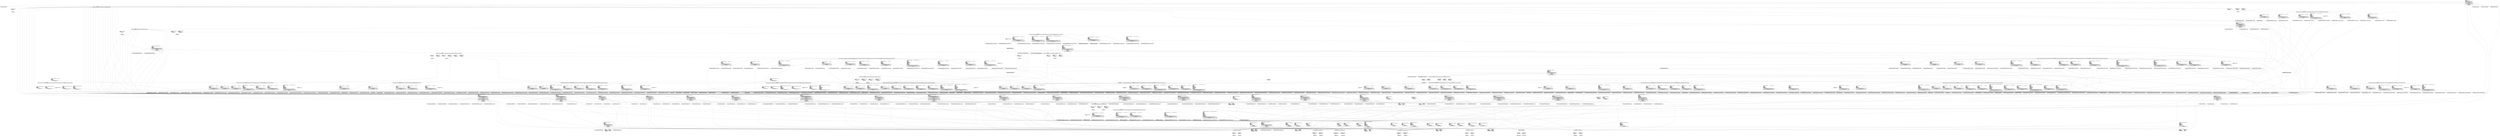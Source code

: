 // Generated by Hype
digraph "freecell" {
  nodesep=1
  ranksep=1
  // Operators
  node [shape=record]
  "move" [
    label="{{\N|?card0 ?card1 ?card2}|{(clear ?card0)\l(clear ?card2)\l(on ?card0 ?card1)\lnot (locked-on ?card0 ?card1)\lnot (locked-clear ?card2)\l|(on ?card0 ?card2)\l(clear ?card1)\lnot (on ?card0 ?card1)\lnot (clear ?card2)\l}}"
  ]
  "move-b" [
    label="{{\N|?card0 ?card1 ?num2 ?num3}|{(clear ?card0)\l(bottomcol ?card0)\l(clear ?card1)\l(colspace ?num2)\lnot (locked-bottomcol ?card0)\lnot (locked-clear ?card1)\lnot (locked-colspace ?num2)\l|(on ?card0 ?card1)\l(colspace ?num3)\lnot (bottomcol ?card0)\lnot (clear ?card1)\lnot (colspace ?num2)\l}}"
  ]
  "sendtofree" [
    label="{{\N|?card0 ?card1 ?num2 ?num3}|{(clear ?card0)\l(on ?card0 ?card1)\l(cellspace ?num2)\lnot (locked-on ?card0 ?card1)\lnot (locked-clear ?card0)\lnot (locked-cellspace ?num2)\l|(incell ?card0)\l(clear ?card1)\l(cellspace ?num3)\lnot (on ?card0 ?card1)\lnot (clear ?card0)\lnot (cellspace ?num2)\l}}"
  ]
  "sendtofree-b" [
    label="{{\N|?card0 ?num1 ?num2 ?num3 ?num4}|{(clear ?card0)\l(bottomcol ?card0)\l(cellspace ?num1)\l(colspace ?num3)\lnot (locked-bottomcol ?card0)\lnot (locked-clear ?card0)\lnot (locked-colspace ?num3)\lnot (locked-cellspace ?num1)\l|(incell ?card0)\l(colspace ?num4)\l(cellspace ?num2)\lnot (bottomcol ?card0)\lnot (clear ?card0)\lnot (colspace ?num3)\lnot (cellspace ?num1)\l}}"
  ]
  "sendtonewcol" [
    label="{{\N|?card0 ?card1 ?num2 ?num3}|{(clear ?card0)\l(colspace ?num2)\l(on ?card0 ?card1)\lnot (locked-on ?card0 ?card1)\lnot (locked-colspace ?num2)\l|(bottomcol ?card0)\l(clear ?card1)\l(colspace ?num3)\lnot (on ?card0 ?card1)\lnot (colspace ?num2)\l}}"
  ]
  "sendtohome" [
    label="{{\N|?card0 ?card1 ?suit2 ?num3 ?card4 ?num5}|{(clear ?card0)\l(on ?card0 ?card1)\l(home ?card4)\lnot (locked-on ?card0 ?card1)\lnot (locked-home ?card4)\lnot (locked-clear ?card0)\l|(home ?card0)\l(clear ?card1)\lnot (on ?card0 ?card1)\lnot (home ?card4)\lnot (clear ?card0)\l}}"
  ]
  "sendtohome-b" [
    label="{{\N|?card0 ?suit1 ?num2 ?card3 ?num4 ?num5 ?num6}|{(clear ?card0)\l(bottomcol ?card0)\l(home ?card3)\l(colspace ?num5)\lnot (locked-home ?card3)\lnot (locked-clear ?card0)\lnot (locked-bottomcol ?card0)\lnot (locked-colspace ?num5)\l|(home ?card0)\l(colspace ?num6)\lnot (home ?card3)\lnot (clear ?card0)\lnot (bottomcol ?card0)\lnot (colspace ?num5)\l}}"
  ]
  "homefromfreecell" [
    label="{{\N|?card0 ?suit1 ?num2 ?card3 ?num4 ?num5 ?num6}|{(incell ?card0)\l(home ?card3)\l(cellspace ?num5)\lnot (locked-incell ?card0)\lnot (locked-cellspace ?num5)\lnot (locked-home ?card3)\l|(home ?card0)\l(cellspace ?num6)\lnot (incell ?card0)\lnot (cellspace ?num5)\lnot (home ?card3)\l}}"
  ]
  "colfromfreecell" [
    label="{{\N|?card0 ?card1 ?num2 ?num3}|{(incell ?card0)\l(clear ?card1)\l(cellspace ?num2)\lnot (locked-incell ?card0)\lnot (locked-cellspace ?num2)\lnot (locked-clear ?card1)\l|(cellspace ?num3)\l(clear ?card0)\l(on ?card0 ?card1)\lnot (incell ?card0)\lnot (cellspace ?num2)\lnot (clear ?card1)\l}}"
  ]
  "newcolfromfreecell" [
    label="{{\N|?card0 ?num1 ?num2 ?num3 ?num4}|{(incell ?card0)\l(colspace ?num1)\l(cellspace ?num3)\lnot (locked-incell ?card0)\lnot (locked-colspace ?num1)\lnot (locked-cellspace ?num3)\l|(bottomcol ?card0)\l(clear ?card0)\l(colspace ?num2)\l(cellspace ?num4)\lnot (incell ?card0)\lnot (colspace ?num1)\lnot (cellspace ?num3)\l}}"
  ]
  "i-lock-on" [
    label="{{\N|?card0 ?card1}|{|(locked-on ?card0 ?card1)\l}}"
  ]
  "i-unlock-on" [
    label="{{\N|?card0 ?card1}|{|not (locked-on ?card0 ?card1)\l}}"
  ]
  "i-flag-on" [
    label="{{\N|?card0 ?card1}|{|(flagged-on ?card0 ?card1)\l}}"
  ]
  "i-unflag-on" [
    label="{{\N|?card0 ?card1}|{|not (flagged-on ?card0 ?card1)\l}}"
  ]
  "i-lock-incell" [
    label="{{\N|?card0}|{|(locked-incell ?card0)\l}}"
  ]
  "i-unlock-incell" [
    label="{{\N|?card0}|{|not (locked-incell ?card0)\l}}"
  ]
  "i-flag-incell" [
    label="{{\N|?card0}|{|(flagged-incell ?card0)\l}}"
  ]
  "i-unflag-incell" [
    label="{{\N|?card0}|{|not (flagged-incell ?card0)\l}}"
  ]
  "i-lock-clear" [
    label="{{\N|?card0}|{|(locked-clear ?card0)\l}}"
  ]
  "i-unlock-clear" [
    label="{{\N|?card0}|{|not (locked-clear ?card0)\l}}"
  ]
  "i-flag-clear" [
    label="{{\N|?card0}|{|(flagged-clear ?card0)\l}}"
  ]
  "i-unflag-clear" [
    label="{{\N|?card0}|{|not (flagged-clear ?card0)\l}}"
  ]
  "i-lock-cellspace" [
    label="{{\N|?num0}|{|(locked-cellspace ?num0)\l}}"
  ]
  "i-unlock-cellspace" [
    label="{{\N|?num0}|{|not (locked-cellspace ?num0)\l}}"
  ]
  "i-flag-cellspace" [
    label="{{\N|?num0}|{|(flagged-cellspace ?num0)\l}}"
  ]
  "i-unflag-cellspace" [
    label="{{\N|?num0}|{|not (flagged-cellspace ?num0)\l}}"
  ]
  "i-lock-colspace" [
    label="{{\N|?num0}|{|(locked-colspace ?num0)\l}}"
  ]
  "i-unlock-colspace" [
    label="{{\N|?num0}|{|not (locked-colspace ?num0)\l}}"
  ]
  "i-flag-colspace" [
    label="{{\N|?num0}|{|(flagged-colspace ?num0)\l}}"
  ]
  "i-unflag-colspace" [
    label="{{\N|?num0}|{|not (flagged-colspace ?num0)\l}}"
  ]
  "i-lock-home" [
    label="{{\N|?card0}|{|(locked-home ?card0)\l}}"
  ]
  "i-unlock-home" [
    label="{{\N|?card0}|{|not (locked-home ?card0)\l}}"
  ]
  "i-flag-home" [
    label="{{\N|?card0}|{|(flagged-home ?card0)\l}}"
  ]
  "i-unflag-home" [
    label="{{\N|?card0}|{|not (flagged-home ?card0)\l}}"
  ]
  "i-lock-bottomcol" [
    label="{{\N|?card0}|{|(locked-bottomcol ?card0)\l}}"
  ]
  "i-unlock-bottomcol" [
    label="{{\N|?card0}|{|not (locked-bottomcol ?card0)\l}}"
  ]
  "i-flag-bottomcol" [
    label="{{\N|?card0}|{|(flagged-bottomcol ?card0)\l}}"
  ]
  "i-unflag-bottomcol" [
    label="{{\N|?card0}|{|not (flagged-bottomcol ?card0)\l}}"
  ]
  "invisible_visit_do-on-move2_m31-do-on-move2_0" [
    label="{{\N|?card0}|{|(visited_do-on-move2_m31-do-on-move2_0 ?card0)\l}}"
  ]
  "invisible_unvisit_do-on-move2_m31-do-on-move2_0" [
    label="{{\N|?card0}|{|not (visited_do-on-move2_m31-do-on-move2_0 ?card0)\l}}"
  ]
  "invisible_visit_do-on-move2_m31-do-on-move2_3" [
    label="{{\N|?card0 ?card2}|{|(visited_do-on-move2_m31-do-on-move2_3 ?card0 ?card2)\l}}"
  ]
  "invisible_unvisit_do-on-move2_m31-do-on-move2_3" [
    label="{{\N|?card0 ?card2}|{|not (visited_do-on-move2_m31-do-on-move2_3 ?card0 ?card2)\l}}"
  ]
  "invisible_visit_achieve-clear2_m152-achieve-clear2_1" [
    label="{{\N|?card1 ?card0 ?card5}|{|(visited_achieve-clear2_m152-achieve-clear2_1 ?card1 ?card0 ?card5)\l}}"
  ]
  "invisible_unvisit_achieve-clear2_m152-achieve-clear2_1" [
    label="{{\N|?card1 ?card0 ?card5}|{|not (visited_achieve-clear2_m152-achieve-clear2_1 ?card1 ?card0 ?card5)\l}}"
  ]
  "invisible_mark_achieve-cellspace4_m231-achieve-cellspace4_1" [
    label="{{\N|?card2 ?card3 ?num1 ?num5 ?num0}|{|(visited_achieve-cellspace4_m231-achieve-cellspace4_1 ?card2 ?card3 ?num1 ?num5 ?num0)\l}}"
  ]
  "invisible_unmark_achieve-cellspace4_m231-achieve-cellspace4_1" [
    label="{{\N|?card2 ?card3 ?num1 ?num5 ?num0}|{|not (visited_achieve-cellspace4_m231-achieve-cellspace4_1 ?card2 ?card3 ?num1 ?num5 ?num0)\l}}"
  ]
  "invisible_visit_achieve-cellspace4_m232-achieve-cellspace4_1" [
    label="{{\N|?card2 ?num1 ?num4 ?num5 ?num6 ?num0}|{|(visited_achieve-cellspace4_m232-achieve-cellspace4_1 ?card2 ?num1 ?num4 ?num5 ?num6 ?num0)\l}}"
  ]
  "invisible_unvisit_achieve-cellspace4_m232-achieve-cellspace4_1" [
    label="{{\N|?card2 ?num1 ?num4 ?num5 ?num6 ?num0}|{|not (visited_achieve-cellspace4_m232-achieve-cellspace4_1 ?card2 ?num1 ?num4 ?num5 ?num6 ?num0)\l}}"
  ]
  "invisible_visit_do-cellspace-homefromfreecell4_m58-do-cellspace-homefromfreecell4_0" [
    label="{{\N|?card3}|{|(visited_do-cellspace-homefromfreecell4_m58-do-cellspace-homefromfreecell4_0 ?card3)\l}}"
  ]
  "invisible_unvisit_do-cellspace-homefromfreecell4_m58-do-cellspace-homefromfreecell4_0" [
    label="{{\N|?card3}|{|not (visited_do-cellspace-homefromfreecell4_m58-do-cellspace-homefromfreecell4_0 ?card3)\l}}"
  ]
  "invisible_visit_achieve-incell0_m91-achieve-incell0_1" [
    label="{{\N|?card0 ?card2 ?card5}|{|(visited_achieve-incell0_m91-achieve-incell0_1 ?card0 ?card2 ?card5)\l}}"
  ]
  "invisible_unvisit_achieve-incell0_m91-achieve-incell0_1" [
    label="{{\N|?card0 ?card2 ?card5}|{|not (visited_achieve-incell0_m91-achieve-incell0_1 ?card0 ?card2 ?card5)\l}}"
  ]
  "invisible_visit_do-colspace-move-b5_m61-do-colspace-move-b5_0" [
    label="{{\N|?card1}|{|(visited_do-colspace-move-b5_m61-do-colspace-move-b5_0 ?card1)\l}}"
  ]
  "invisible_unvisit_do-colspace-move-b5_m61-do-colspace-move-b5_0" [
    label="{{\N|?card1}|{|not (visited_do-colspace-move-b5_m61-do-colspace-move-b5_0 ?card1)\l}}"
  ]
  "invisible_mark_achieve-colspace5_m240-achieve-colspace5_1" [
    label="{{\N|?card2 ?card3 ?num1 ?num5 ?num0}|{|(visited_achieve-colspace5_m240-achieve-colspace5_1 ?card2 ?card3 ?num1 ?num5 ?num0)\l}}"
  ]
  "invisible_unmark_achieve-colspace5_m240-achieve-colspace5_1" [
    label="{{\N|?card2 ?card3 ?num1 ?num5 ?num0}|{|not (visited_achieve-colspace5_m240-achieve-colspace5_1 ?card2 ?card3 ?num1 ?num5 ?num0)\l}}"
  ]
  "invisible_visit_achieve-colspace5_m241-achieve-colspace5_1" [
    label="{{\N|?card2 ?num3 ?num4 ?num1 ?num6 ?num0}|{|(visited_achieve-colspace5_m241-achieve-colspace5_1 ?card2 ?num3 ?num4 ?num1 ?num6 ?num0)\l}}"
  ]
  "invisible_unvisit_achieve-colspace5_m241-achieve-colspace5_1" [
    label="{{\N|?card2 ?num3 ?num4 ?num1 ?num6 ?num0}|{|not (visited_achieve-colspace5_m241-achieve-colspace5_1 ?card2 ?num3 ?num4 ?num1 ?num6 ?num0)\l}}"
  ]
  "invisible_visit_achieve-colspace5_m242-achieve-colspace5_1" [
    label="{{\N|?card2 ?card3 ?num1 ?num5 ?num0}|{|(visited_achieve-colspace5_m242-achieve-colspace5_1 ?card2 ?card3 ?num1 ?num5 ?num0)\l}}"
  ]
  "invisible_unvisit_achieve-colspace5_m242-achieve-colspace5_1" [
    label="{{\N|?card2 ?card3 ?num1 ?num5 ?num0}|{|not (visited_achieve-colspace5_m242-achieve-colspace5_1 ?card2 ?card3 ?num1 ?num5 ?num0)\l}}"
  ]
  "invisible_visit_achieve-colspace5_m243-achieve-colspace5_1" [
    label="{{\N|?card2 ?suit3 ?num4 ?card5 ?num6 ?num1 ?num8 ?num0}|{|(visited_achieve-colspace5_m243-achieve-colspace5_1 ?card2 ?suit3 ?num4 ?card5 ?num6 ?num1 ?num8 ?num0)\l}}"
  ]
  "invisible_unvisit_achieve-colspace5_m243-achieve-colspace5_1" [
    label="{{\N|?card2 ?suit3 ?num4 ?card5 ?num6 ?num1 ?num8 ?num0}|{|not (visited_achieve-colspace5_m243-achieve-colspace5_1 ?card2 ?suit3 ?num4 ?card5 ?num6 ?num1 ?num8 ?num0)\l}}"
  ]
  "invisible_visit_achieve-colspace5_m244-achieve-colspace5_1" [
    label="{{\N|?card2 ?num1 ?num4 ?num5 ?num6 ?num0}|{|(visited_achieve-colspace5_m244-achieve-colspace5_1 ?card2 ?num1 ?num4 ?num5 ?num6 ?num0)\l}}"
  ]
  "invisible_unvisit_achieve-colspace5_m244-achieve-colspace5_1" [
    label="{{\N|?card2 ?num1 ?num4 ?num5 ?num6 ?num0}|{|not (visited_achieve-colspace5_m244-achieve-colspace5_1 ?card2 ?num1 ?num4 ?num5 ?num6 ?num0)\l}}"
  ]
  "invisible_visit_do-on-sendtonewcol0_m15-do-on-sendtonewcol0_1" [
    label="{{\N|?num2 ?card0}|{|(visited_do-on-sendtonewcol0_m15-do-on-sendtonewcol0_1 ?num2 ?card0)\l}}"
  ]
  "invisible_unvisit_do-on-sendtonewcol0_m15-do-on-sendtonewcol0_1" [
    label="{{\N|?num2 ?card0}|{|not (visited_do-on-sendtonewcol0_m15-do-on-sendtonewcol0_1 ?num2 ?card0)\l}}"
  ]
  "invisible_mark_achieve-incell0_m92-achieve-incell0_1" [
    label="{{\N|?card0 ?card2 ?num5 ?num6}|{|(visited_achieve-incell0_m92-achieve-incell0_1 ?card0 ?card2 ?num5 ?num6)\l}}"
  ]
  "invisible_unmark_achieve-incell0_m92-achieve-incell0_1" [
    label="{{\N|?card0 ?card2 ?num5 ?num6}|{|not (visited_achieve-incell0_m92-achieve-incell0_1 ?card0 ?card2 ?num5 ?num6)\l}}"
  ]
  "invisible_visit_do-on-sendtofree0_m16-do-on-sendtofree0_0" [
    label="{{\N|?num2}|{|(visited_do-on-sendtofree0_m16-do-on-sendtofree0_0 ?num2)\l}}"
  ]
  "invisible_unvisit_do-on-sendtofree0_m16-do-on-sendtofree0_0" [
    label="{{\N|?num2}|{|not (visited_do-on-sendtofree0_m16-do-on-sendtofree0_0 ?num2)\l}}"
  ]
  "invisible_visit_do-on-sendtofree0_m16-do-on-sendtofree0_3" [
    label="{{\N|?num2 ?card0}|{|(visited_do-on-sendtofree0_m16-do-on-sendtofree0_3 ?num2 ?card0)\l}}"
  ]
  "invisible_unvisit_do-on-sendtofree0_m16-do-on-sendtofree0_3" [
    label="{{\N|?num2 ?card0}|{|not (visited_do-on-sendtofree0_m16-do-on-sendtofree0_3 ?num2 ?card0)\l}}"
  ]
  "invisible_visit_achieve-incell0_m93-achieve-incell0_1" [
    label="{{\N|?card0 ?card2 ?num5 ?num6}|{|(visited_achieve-incell0_m93-achieve-incell0_1 ?card0 ?card2 ?num5 ?num6)\l}}"
  ]
  "invisible_unvisit_achieve-incell0_m93-achieve-incell0_1" [
    label="{{\N|?card0 ?card2 ?num5 ?num6}|{|not (visited_achieve-incell0_m93-achieve-incell0_1 ?card0 ?card2 ?num5 ?num6)\l}}"
  ]
  "invisible_visit_do-on-sendtohome0_m17-do-on-sendtohome0_0" [
    label="{{\N|?card4}|{|(visited_do-on-sendtohome0_m17-do-on-sendtohome0_0 ?card4)\l}}"
  ]
  "invisible_unvisit_do-on-sendtohome0_m17-do-on-sendtohome0_0" [
    label="{{\N|?card4}|{|not (visited_do-on-sendtohome0_m17-do-on-sendtohome0_0 ?card4)\l}}"
  ]
  "invisible_visit_do-on-sendtohome0_m17-do-on-sendtohome0_3" [
    label="{{\N|?card4 ?card0}|{|(visited_do-on-sendtohome0_m17-do-on-sendtohome0_3 ?card4 ?card0)\l}}"
  ]
  "invisible_unvisit_do-on-sendtohome0_m17-do-on-sendtohome0_3" [
    label="{{\N|?card4 ?card0}|{|not (visited_do-on-sendtohome0_m17-do-on-sendtohome0_3 ?card4 ?card0)\l}}"
  ]
  "invisible_visit_achieve-incell0_m94-achieve-incell0_1" [
    label="{{\N|?card0 ?card2 ?suit5 ?num6 ?card7 ?num8}|{|(visited_achieve-incell0_m94-achieve-incell0_1 ?card0 ?card2 ?suit5 ?num6 ?card7 ?num8)\l}}"
  ]
  "invisible_unvisit_achieve-incell0_m94-achieve-incell0_1" [
    label="{{\N|?card0 ?card2 ?suit5 ?num6 ?card7 ?num8}|{|not (visited_achieve-incell0_m94-achieve-incell0_1 ?card0 ?card2 ?suit5 ?num6 ?card7 ?num8)\l}}"
  ]
  "invisible_visit_do-bottomcol-move-b0_m18-do-bottomcol-move-b0_1" [
    label="{{\N|?num2 ?card1}|{|(visited_do-bottomcol-move-b0_m18-do-bottomcol-move-b0_1 ?num2 ?card1)\l}}"
  ]
  "invisible_unvisit_do-bottomcol-move-b0_m18-do-bottomcol-move-b0_1" [
    label="{{\N|?num2 ?card1}|{|not (visited_do-bottomcol-move-b0_m18-do-bottomcol-move-b0_1 ?num2 ?card1)\l}}"
  ]
  "invisible_visit_do-bottomcol-move-b0_m18-do-bottomcol-move-b0_4" [
    label="{{\N|?num2 ?card1 ?card0}|{|(visited_do-bottomcol-move-b0_m18-do-bottomcol-move-b0_4 ?num2 ?card1 ?card0)\l}}"
  ]
  "invisible_unvisit_do-bottomcol-move-b0_m18-do-bottomcol-move-b0_4" [
    label="{{\N|?num2 ?card1 ?card0}|{|not (visited_do-bottomcol-move-b0_m18-do-bottomcol-move-b0_4 ?num2 ?card1 ?card0)\l}}"
  ]
  "invisible_visit_achieve-incell0_m95-achieve-incell0_1" [
    label="{{\N|?card0 ?card3 ?num4 ?num5}|{|(visited_achieve-incell0_m95-achieve-incell0_1 ?card0 ?card3 ?num4 ?num5)\l}}"
  ]
  "invisible_unvisit_achieve-incell0_m95-achieve-incell0_1" [
    label="{{\N|?card0 ?card3 ?num4 ?num5}|{|not (visited_achieve-incell0_m95-achieve-incell0_1 ?card0 ?card3 ?num4 ?num5)\l}}"
  ]
  "invisible_visit_do-bottomcol-sendtofree-b0_m19-do-bottomcol-sendtofree-b0_1" [
    label="{{\N|?num3 ?num1}|{|(visited_do-bottomcol-sendtofree-b0_m19-do-bottomcol-sendtofree-b0_1 ?num3 ?num1)\l}}"
  ]
  "invisible_unvisit_do-bottomcol-sendtofree-b0_m19-do-bottomcol-sendtofree-b0_1" [
    label="{{\N|?num3 ?num1}|{|not (visited_do-bottomcol-sendtofree-b0_m19-do-bottomcol-sendtofree-b0_1 ?num3 ?num1)\l}}"
  ]
  "invisible_visit_do-bottomcol-sendtofree-b0_m19-do-bottomcol-sendtofree-b0_4" [
    label="{{\N|?num3 ?num1 ?card0}|{|(visited_do-bottomcol-sendtofree-b0_m19-do-bottomcol-sendtofree-b0_4 ?num3 ?num1 ?card0)\l}}"
  ]
  "invisible_unvisit_do-bottomcol-sendtofree-b0_m19-do-bottomcol-sendtofree-b0_4" [
    label="{{\N|?num3 ?num1 ?card0}|{|not (visited_do-bottomcol-sendtofree-b0_m19-do-bottomcol-sendtofree-b0_4 ?num3 ?num1 ?card0)\l}}"
  ]
  "invisible_visit_achieve-incell0_m96-achieve-incell0_1" [
    label="{{\N|?card0 ?num3 ?num4 ?num5 ?num6}|{|(visited_achieve-incell0_m96-achieve-incell0_1 ?card0 ?num3 ?num4 ?num5 ?num6)\l}}"
  ]
  "invisible_unvisit_achieve-incell0_m96-achieve-incell0_1" [
    label="{{\N|?card0 ?num3 ?num4 ?num5 ?num6}|{|not (visited_achieve-incell0_m96-achieve-incell0_1 ?card0 ?num3 ?num4 ?num5 ?num6)\l}}"
  ]
  "invisible_visit_do-bottomcol-sendtohome-b0_m20-do-bottomcol-sendtohome-b0_0" [
    label="{{\N|?card0}|{|(visited_do-bottomcol-sendtohome-b0_m20-do-bottomcol-sendtohome-b0_0 ?card0)\l}}"
  ]
  "invisible_unvisit_do-bottomcol-sendtohome-b0_m20-do-bottomcol-sendtohome-b0_0" [
    label="{{\N|?card0}|{|not (visited_do-bottomcol-sendtohome-b0_m20-do-bottomcol-sendtohome-b0_0 ?card0)\l}}"
  ]
  "invisible_visit_achieve-incell0_m97-achieve-incell0_1" [
    label="{{\N|?card0 ?suit3 ?num4 ?card5 ?num6 ?num7 ?num8}|{|(visited_achieve-incell0_m97-achieve-incell0_1 ?card0 ?suit3 ?num4 ?card5 ?num6 ?num7 ?num8)\l}}"
  ]
  "invisible_unvisit_achieve-incell0_m97-achieve-incell0_1" [
    label="{{\N|?card0 ?suit3 ?num4 ?card5 ?num6 ?num7 ?num8}|{|not (visited_achieve-incell0_m97-achieve-incell0_1 ?card0 ?suit3 ?num4 ?card5 ?num6 ?num7 ?num8)\l}}"
  ]
  "invisible_visit_do-on-move1_m24-do-on-move1_0" [
    label="{{\N|?card2}|{|(visited_do-on-move1_m24-do-on-move1_0 ?card2)\l}}"
  ]
  "invisible_unvisit_do-on-move1_m24-do-on-move1_0" [
    label="{{\N|?card2}|{|not (visited_do-on-move1_m24-do-on-move1_0 ?card2)\l}}"
  ]
  "invisible_visit_do-on-move1_m24-do-on-move1_3" [
    label="{{\N|?card2 ?card0}|{|(visited_do-on-move1_m24-do-on-move1_3 ?card2 ?card0)\l}}"
  ]
  "invisible_unvisit_do-on-move1_m24-do-on-move1_3" [
    label="{{\N|?card2 ?card0}|{|not (visited_do-on-move1_m24-do-on-move1_3 ?card2 ?card0)\l}}"
  ]
  "invisible_visit_achieve-incell1_m132-achieve-incell1_1" [
    label="{{\N|?card0 ?card2 ?card5}|{|(visited_achieve-incell1_m132-achieve-incell1_1 ?card0 ?card2 ?card5)\l}}"
  ]
  "invisible_unvisit_achieve-incell1_m132-achieve-incell1_1" [
    label="{{\N|?card0 ?card2 ?card5}|{|not (visited_achieve-incell1_m132-achieve-incell1_1 ?card0 ?card2 ?card5)\l}}"
  ]
  "invisible_visit_do-on-sendtonewcol1_m25-do-on-sendtonewcol1_1" [
    label="{{\N|?num2 ?card0}|{|(visited_do-on-sendtonewcol1_m25-do-on-sendtonewcol1_1 ?num2 ?card0)\l}}"
  ]
  "invisible_unvisit_do-on-sendtonewcol1_m25-do-on-sendtonewcol1_1" [
    label="{{\N|?num2 ?card0}|{|not (visited_do-on-sendtonewcol1_m25-do-on-sendtonewcol1_1 ?num2 ?card0)\l}}"
  ]
  "invisible_mark_achieve-incell1_m133-achieve-incell1_1" [
    label="{{\N|?card0 ?card2 ?num5 ?num6}|{|(visited_achieve-incell1_m133-achieve-incell1_1 ?card0 ?card2 ?num5 ?num6)\l}}"
  ]
  "invisible_unmark_achieve-incell1_m133-achieve-incell1_1" [
    label="{{\N|?card0 ?card2 ?num5 ?num6}|{|not (visited_achieve-incell1_m133-achieve-incell1_1 ?card0 ?card2 ?num5 ?num6)\l}}"
  ]
  "invisible_visit_do-on-sendtofree1_m26-do-on-sendtofree1_0" [
    label="{{\N|?num2}|{|(visited_do-on-sendtofree1_m26-do-on-sendtofree1_0 ?num2)\l}}"
  ]
  "invisible_unvisit_do-on-sendtofree1_m26-do-on-sendtofree1_0" [
    label="{{\N|?num2}|{|not (visited_do-on-sendtofree1_m26-do-on-sendtofree1_0 ?num2)\l}}"
  ]
  "invisible_visit_do-on-sendtofree1_m26-do-on-sendtofree1_3" [
    label="{{\N|?num2 ?card0}|{|(visited_do-on-sendtofree1_m26-do-on-sendtofree1_3 ?num2 ?card0)\l}}"
  ]
  "invisible_unvisit_do-on-sendtofree1_m26-do-on-sendtofree1_3" [
    label="{{\N|?num2 ?card0}|{|not (visited_do-on-sendtofree1_m26-do-on-sendtofree1_3 ?num2 ?card0)\l}}"
  ]
  "invisible_visit_achieve-incell1_m134-achieve-incell1_1" [
    label="{{\N|?card0 ?card2 ?num5 ?num6}|{|(visited_achieve-incell1_m134-achieve-incell1_1 ?card0 ?card2 ?num5 ?num6)\l}}"
  ]
  "invisible_unvisit_achieve-incell1_m134-achieve-incell1_1" [
    label="{{\N|?card0 ?card2 ?num5 ?num6}|{|not (visited_achieve-incell1_m134-achieve-incell1_1 ?card0 ?card2 ?num5 ?num6)\l}}"
  ]
  "invisible_visit_do-bottomcol-move-b1_m27-do-bottomcol-move-b1_1" [
    label="{{\N|?num2 ?card1}|{|(visited_do-bottomcol-move-b1_m27-do-bottomcol-move-b1_1 ?num2 ?card1)\l}}"
  ]
  "invisible_unvisit_do-bottomcol-move-b1_m27-do-bottomcol-move-b1_1" [
    label="{{\N|?num2 ?card1}|{|not (visited_do-bottomcol-move-b1_m27-do-bottomcol-move-b1_1 ?num2 ?card1)\l}}"
  ]
  "invisible_visit_do-bottomcol-move-b1_m27-do-bottomcol-move-b1_4" [
    label="{{\N|?num2 ?card1 ?card0}|{|(visited_do-bottomcol-move-b1_m27-do-bottomcol-move-b1_4 ?num2 ?card1 ?card0)\l}}"
  ]
  "invisible_unvisit_do-bottomcol-move-b1_m27-do-bottomcol-move-b1_4" [
    label="{{\N|?num2 ?card1 ?card0}|{|not (visited_do-bottomcol-move-b1_m27-do-bottomcol-move-b1_4 ?num2 ?card1 ?card0)\l}}"
  ]
  "invisible_visit_achieve-incell1_m135-achieve-incell1_1" [
    label="{{\N|?card0 ?card3 ?num4 ?num5}|{|(visited_achieve-incell1_m135-achieve-incell1_1 ?card0 ?card3 ?num4 ?num5)\l}}"
  ]
  "invisible_unvisit_achieve-incell1_m135-achieve-incell1_1" [
    label="{{\N|?card0 ?card3 ?num4 ?num5}|{|not (visited_achieve-incell1_m135-achieve-incell1_1 ?card0 ?card3 ?num4 ?num5)\l}}"
  ]
  "invisible_visit_do-bottomcol-sendtofree-b1_m28-do-bottomcol-sendtofree-b1_1" [
    label="{{\N|?num3 ?num1}|{|(visited_do-bottomcol-sendtofree-b1_m28-do-bottomcol-sendtofree-b1_1 ?num3 ?num1)\l}}"
  ]
  "invisible_unvisit_do-bottomcol-sendtofree-b1_m28-do-bottomcol-sendtofree-b1_1" [
    label="{{\N|?num3 ?num1}|{|not (visited_do-bottomcol-sendtofree-b1_m28-do-bottomcol-sendtofree-b1_1 ?num3 ?num1)\l}}"
  ]
  "invisible_visit_do-bottomcol-sendtofree-b1_m28-do-bottomcol-sendtofree-b1_4" [
    label="{{\N|?num3 ?num1 ?card0}|{|(visited_do-bottomcol-sendtofree-b1_m28-do-bottomcol-sendtofree-b1_4 ?num3 ?num1 ?card0)\l}}"
  ]
  "invisible_unvisit_do-bottomcol-sendtofree-b1_m28-do-bottomcol-sendtofree-b1_4" [
    label="{{\N|?num3 ?num1 ?card0}|{|not (visited_do-bottomcol-sendtofree-b1_m28-do-bottomcol-sendtofree-b1_4 ?num3 ?num1 ?card0)\l}}"
  ]
  "invisible_visit_achieve-incell1_m136-achieve-incell1_1" [
    label="{{\N|?card0 ?num3 ?num4 ?num5 ?num6}|{|(visited_achieve-incell1_m136-achieve-incell1_1 ?card0 ?num3 ?num4 ?num5 ?num6)\l}}"
  ]
  "invisible_unvisit_achieve-incell1_m136-achieve-incell1_1" [
    label="{{\N|?card0 ?num3 ?num4 ?num5 ?num6}|{|not (visited_achieve-incell1_m136-achieve-incell1_1 ?card0 ?num3 ?num4 ?num5 ?num6)\l}}"
  ]
  "invisible_visit_achieve-incell2_m162-achieve-incell2_1" [
    label="{{\N|?card1 ?card0 ?card5}|{|(visited_achieve-incell2_m162-achieve-incell2_1 ?card1 ?card0 ?card5)\l}}"
  ]
  "invisible_unvisit_achieve-incell2_m162-achieve-incell2_1" [
    label="{{\N|?card1 ?card0 ?card5}|{|not (visited_achieve-incell2_m162-achieve-incell2_1 ?card1 ?card0 ?card5)\l}}"
  ]
  "invisible_mark_achieve-incell2_m163-achieve-incell2_1" [
    label="{{\N|?card1 ?card0 ?num5 ?num6}|{|(visited_achieve-incell2_m163-achieve-incell2_1 ?card1 ?card0 ?num5 ?num6)\l}}"
  ]
  "invisible_unmark_achieve-incell2_m163-achieve-incell2_1" [
    label="{{\N|?card1 ?card0 ?num5 ?num6}|{|not (visited_achieve-incell2_m163-achieve-incell2_1 ?card1 ?card0 ?num5 ?num6)\l}}"
  ]
  "invisible_visit_do-on-sendtonewcol2_m33-do-on-sendtonewcol2_1" [
    label="{{\N|?num2 ?card0}|{|(visited_do-on-sendtonewcol2_m33-do-on-sendtonewcol2_1 ?num2 ?card0)\l}}"
  ]
  "invisible_unvisit_do-on-sendtonewcol2_m33-do-on-sendtonewcol2_1" [
    label="{{\N|?num2 ?card0}|{|not (visited_do-on-sendtonewcol2_m33-do-on-sendtonewcol2_1 ?num2 ?card0)\l}}"
  ]
  "invisible_visit_achieve-incell2_m164-achieve-incell2_1" [
    label="{{\N|?card1 ?card0 ?num5 ?num6}|{|(visited_achieve-incell2_m164-achieve-incell2_1 ?card1 ?card0 ?num5 ?num6)\l}}"
  ]
  "invisible_unvisit_achieve-incell2_m164-achieve-incell2_1" [
    label="{{\N|?card1 ?card0 ?num5 ?num6}|{|not (visited_achieve-incell2_m164-achieve-incell2_1 ?card1 ?card0 ?num5 ?num6)\l}}"
  ]
  "invisible_visit_do-on-sendtohome2_m34-do-on-sendtohome2_0" [
    label="{{\N|?card4}|{|(visited_do-on-sendtohome2_m34-do-on-sendtohome2_0 ?card4)\l}}"
  ]
  "invisible_unvisit_do-on-sendtohome2_m34-do-on-sendtohome2_0" [
    label="{{\N|?card4}|{|not (visited_do-on-sendtohome2_m34-do-on-sendtohome2_0 ?card4)\l}}"
  ]
  "invisible_visit_do-on-sendtohome2_m34-do-on-sendtohome2_3" [
    label="{{\N|?card4 ?card0}|{|(visited_do-on-sendtohome2_m34-do-on-sendtohome2_3 ?card4 ?card0)\l}}"
  ]
  "invisible_unvisit_do-on-sendtohome2_m34-do-on-sendtohome2_3" [
    label="{{\N|?card4 ?card0}|{|not (visited_do-on-sendtohome2_m34-do-on-sendtohome2_3 ?card4 ?card0)\l}}"
  ]
  "invisible_visit_achieve-incell2_m165-achieve-incell2_1" [
    label="{{\N|?card1 ?card0 ?suit5 ?num6 ?card7 ?num8}|{|(visited_achieve-incell2_m165-achieve-incell2_1 ?card1 ?card0 ?suit5 ?num6 ?card7 ?num8)\l}}"
  ]
  "invisible_unvisit_achieve-incell2_m165-achieve-incell2_1" [
    label="{{\N|?card1 ?card0 ?suit5 ?num6 ?card7 ?num8}|{|not (visited_achieve-incell2_m165-achieve-incell2_1 ?card1 ?card0 ?suit5 ?num6 ?card7 ?num8)\l}}"
  ]
  "invisible_visit_achieve-incell2_m166-achieve-incell2_1" [
    label="{{\N|?card2 ?card3 ?card0}|{|(visited_achieve-incell2_m166-achieve-incell2_1 ?card2 ?card3 ?card0)\l}}"
  ]
  "invisible_unvisit_achieve-incell2_m166-achieve-incell2_1" [
    label="{{\N|?card2 ?card3 ?card0}|{|not (visited_achieve-incell2_m166-achieve-incell2_1 ?card2 ?card3 ?card0)\l}}"
  ]
  "invisible_mark_achieve-incell2_m167-achieve-incell2_1" [
    label="{{\N|?card2 ?card0 ?num4 ?num5}|{|(visited_achieve-incell2_m167-achieve-incell2_1 ?card2 ?card0 ?num4 ?num5)\l}}"
  ]
  "invisible_unmark_achieve-incell2_m167-achieve-incell2_1" [
    label="{{\N|?card2 ?card0 ?num4 ?num5}|{|not (visited_achieve-incell2_m167-achieve-incell2_1 ?card2 ?card0 ?num4 ?num5)\l}}"
  ]
  "invisible_visit_achieve-incell2_m168-achieve-incell2_1" [
    label="{{\N|?card2 ?card0 ?num4 ?num5}|{|(visited_achieve-incell2_m168-achieve-incell2_1 ?card2 ?card0 ?num4 ?num5)\l}}"
  ]
  "invisible_unvisit_achieve-incell2_m168-achieve-incell2_1" [
    label="{{\N|?card2 ?card0 ?num4 ?num5}|{|not (visited_achieve-incell2_m168-achieve-incell2_1 ?card2 ?card0 ?num4 ?num5)\l}}"
  ]
  "invisible_visit_achieve-incell2_m169-achieve-incell2_1" [
    label="{{\N|?card0 ?card3 ?num4 ?num5}|{|(visited_achieve-incell2_m169-achieve-incell2_1 ?card0 ?card3 ?num4 ?num5)\l}}"
  ]
  "invisible_unvisit_achieve-incell2_m169-achieve-incell2_1" [
    label="{{\N|?card0 ?card3 ?num4 ?num5}|{|not (visited_achieve-incell2_m169-achieve-incell2_1 ?card0 ?card3 ?num4 ?num5)\l}}"
  ]
  "invisible_visit_achieve-incell2_m170-achieve-incell2_1" [
    label="{{\N|?card0 ?num3 ?num4 ?num5 ?num6}|{|(visited_achieve-incell2_m170-achieve-incell2_1 ?card0 ?num3 ?num4 ?num5 ?num6)\l}}"
  ]
  "invisible_unvisit_achieve-incell2_m170-achieve-incell2_1" [
    label="{{\N|?card0 ?num3 ?num4 ?num5 ?num6}|{|not (visited_achieve-incell2_m170-achieve-incell2_1 ?card0 ?num3 ?num4 ?num5 ?num6)\l}}"
  ]
  "invisible_visit_do-on-move3_m42-do-on-move3_0" [
    label="{{\N|?card0}|{|(visited_do-on-move3_m42-do-on-move3_0 ?card0)\l}}"
  ]
  "invisible_unvisit_do-on-move3_m42-do-on-move3_0" [
    label="{{\N|?card0}|{|not (visited_do-on-move3_m42-do-on-move3_0 ?card0)\l}}"
  ]
  "invisible_visit_do-on-move3_m42-do-on-move3_3" [
    label="{{\N|?card0 ?card2}|{|(visited_do-on-move3_m42-do-on-move3_3 ?card0 ?card2)\l}}"
  ]
  "invisible_unvisit_do-on-move3_m42-do-on-move3_3" [
    label="{{\N|?card0 ?card2}|{|not (visited_do-on-move3_m42-do-on-move3_3 ?card0 ?card2)\l}}"
  ]
  "invisible_visit_achieve-incell3_m198-achieve-incell3_1" [
    label="{{\N|?card1 ?card0 ?card5}|{|(visited_achieve-incell3_m198-achieve-incell3_1 ?card1 ?card0 ?card5)\l}}"
  ]
  "invisible_unvisit_achieve-incell3_m198-achieve-incell3_1" [
    label="{{\N|?card1 ?card0 ?card5}|{|not (visited_achieve-incell3_m198-achieve-incell3_1 ?card1 ?card0 ?card5)\l}}"
  ]
  "invisible_visit_do-on-sendtofree3_m43-do-on-sendtofree3_0" [
    label="{{\N|?num2}|{|(visited_do-on-sendtofree3_m43-do-on-sendtofree3_0 ?num2)\l}}"
  ]
  "invisible_unvisit_do-on-sendtofree3_m43-do-on-sendtofree3_0" [
    label="{{\N|?num2}|{|not (visited_do-on-sendtofree3_m43-do-on-sendtofree3_0 ?num2)\l}}"
  ]
  "invisible_visit_do-on-sendtofree3_m43-do-on-sendtofree3_3" [
    label="{{\N|?num2 ?card0}|{|(visited_do-on-sendtofree3_m43-do-on-sendtofree3_3 ?num2 ?card0)\l}}"
  ]
  "invisible_unvisit_do-on-sendtofree3_m43-do-on-sendtofree3_3" [
    label="{{\N|?num2 ?card0}|{|not (visited_do-on-sendtofree3_m43-do-on-sendtofree3_3 ?num2 ?card0)\l}}"
  ]
  "invisible_mark_achieve-incell3_m199-achieve-incell3_1" [
    label="{{\N|?card1 ?card0 ?num5 ?num6}|{|(visited_achieve-incell3_m199-achieve-incell3_1 ?card1 ?card0 ?num5 ?num6)\l}}"
  ]
  "invisible_unmark_achieve-incell3_m199-achieve-incell3_1" [
    label="{{\N|?card1 ?card0 ?num5 ?num6}|{|not (visited_achieve-incell3_m199-achieve-incell3_1 ?card1 ?card0 ?num5 ?num6)\l}}"
  ]
  "invisible_visit_do-on-sendtonewcol3_m44-do-on-sendtonewcol3_1" [
    label="{{\N|?num2 ?card0}|{|(visited_do-on-sendtonewcol3_m44-do-on-sendtonewcol3_1 ?num2 ?card0)\l}}"
  ]
  "invisible_unvisit_do-on-sendtonewcol3_m44-do-on-sendtonewcol3_1" [
    label="{{\N|?num2 ?card0}|{|not (visited_do-on-sendtonewcol3_m44-do-on-sendtonewcol3_1 ?num2 ?card0)\l}}"
  ]
  "invisible_visit_achieve-incell3_m200-achieve-incell3_1" [
    label="{{\N|?card1 ?card0 ?num5 ?num6}|{|(visited_achieve-incell3_m200-achieve-incell3_1 ?card1 ?card0 ?num5 ?num6)\l}}"
  ]
  "invisible_unvisit_achieve-incell3_m200-achieve-incell3_1" [
    label="{{\N|?card1 ?card0 ?num5 ?num6}|{|not (visited_achieve-incell3_m200-achieve-incell3_1 ?card1 ?card0 ?num5 ?num6)\l}}"
  ]
  "invisible_visit_do-on-sendtohome3_m45-do-on-sendtohome3_0" [
    label="{{\N|?card4}|{|(visited_do-on-sendtohome3_m45-do-on-sendtohome3_0 ?card4)\l}}"
  ]
  "invisible_unvisit_do-on-sendtohome3_m45-do-on-sendtohome3_0" [
    label="{{\N|?card4}|{|not (visited_do-on-sendtohome3_m45-do-on-sendtohome3_0 ?card4)\l}}"
  ]
  "invisible_visit_do-on-sendtohome3_m45-do-on-sendtohome3_3" [
    label="{{\N|?card4 ?card0}|{|(visited_do-on-sendtohome3_m45-do-on-sendtohome3_3 ?card4 ?card0)\l}}"
  ]
  "invisible_unvisit_do-on-sendtohome3_m45-do-on-sendtohome3_3" [
    label="{{\N|?card4 ?card0}|{|not (visited_do-on-sendtohome3_m45-do-on-sendtohome3_3 ?card4 ?card0)\l}}"
  ]
  "invisible_visit_achieve-incell3_m201-achieve-incell3_1" [
    label="{{\N|?card1 ?card0 ?suit5 ?num6 ?card7 ?num8}|{|(visited_achieve-incell3_m201-achieve-incell3_1 ?card1 ?card0 ?suit5 ?num6 ?card7 ?num8)\l}}"
  ]
  "invisible_unvisit_achieve-incell3_m201-achieve-incell3_1" [
    label="{{\N|?card1 ?card0 ?suit5 ?num6 ?card7 ?num8}|{|not (visited_achieve-incell3_m201-achieve-incell3_1 ?card1 ?card0 ?suit5 ?num6 ?card7 ?num8)\l}}"
  ]
  "invisible_visit_achieve-incell3_m202-achieve-incell3_1" [
    label="{{\N|?card2 ?card3 ?card0}|{|(visited_achieve-incell3_m202-achieve-incell3_1 ?card2 ?card3 ?card0)\l}}"
  ]
  "invisible_unvisit_achieve-incell3_m202-achieve-incell3_1" [
    label="{{\N|?card2 ?card3 ?card0}|{|not (visited_achieve-incell3_m202-achieve-incell3_1 ?card2 ?card3 ?card0)\l}}"
  ]
  "invisible_mark_achieve-incell3_m203-achieve-incell3_1" [
    label="{{\N|?card2 ?card0 ?num4 ?num5}|{|(visited_achieve-incell3_m203-achieve-incell3_1 ?card2 ?card0 ?num4 ?num5)\l}}"
  ]
  "invisible_unmark_achieve-incell3_m203-achieve-incell3_1" [
    label="{{\N|?card2 ?card0 ?num4 ?num5}|{|not (visited_achieve-incell3_m203-achieve-incell3_1 ?card2 ?card0 ?num4 ?num5)\l}}"
  ]
  "invisible_visit_achieve-incell3_m204-achieve-incell3_1" [
    label="{{\N|?card2 ?card0 ?num4 ?num5}|{|(visited_achieve-incell3_m204-achieve-incell3_1 ?card2 ?card0 ?num4 ?num5)\l}}"
  ]
  "invisible_unvisit_achieve-incell3_m204-achieve-incell3_1" [
    label="{{\N|?card2 ?card0 ?num4 ?num5}|{|not (visited_achieve-incell3_m204-achieve-incell3_1 ?card2 ?card0 ?num4 ?num5)\l}}"
  ]
  "invisible_visit_achieve-incell3_m205-achieve-incell3_1" [
    label="{{\N|?card0 ?card3 ?num4 ?num5}|{|(visited_achieve-incell3_m205-achieve-incell3_1 ?card0 ?card3 ?num4 ?num5)\l}}"
  ]
  "invisible_unvisit_achieve-incell3_m205-achieve-incell3_1" [
    label="{{\N|?card0 ?card3 ?num4 ?num5}|{|not (visited_achieve-incell3_m205-achieve-incell3_1 ?card0 ?card3 ?num4 ?num5)\l}}"
  ]
  "invisible_visit_achieve-incell3_m206-achieve-incell3_1" [
    label="{{\N|?card0 ?num3 ?num4 ?num5 ?num6}|{|(visited_achieve-incell3_m206-achieve-incell3_1 ?card0 ?num3 ?num4 ?num5 ?num6)\l}}"
  ]
  "invisible_unvisit_achieve-incell3_m206-achieve-incell3_1" [
    label="{{\N|?card0 ?num3 ?num4 ?num5 ?num6}|{|not (visited_achieve-incell3_m206-achieve-incell3_1 ?card0 ?num3 ?num4 ?num5 ?num6)\l}}"
  ]
  "invisible_visit_do-clear-sendtohome3_m51-do-clear-sendtohome3_0" [
    label="{{\N|?card4}|{|(visited_do-clear-sendtohome3_m51-do-clear-sendtohome3_0 ?card4)\l}}"
  ]
  "invisible_unvisit_do-clear-sendtohome3_m51-do-clear-sendtohome3_0" [
    label="{{\N|?card4}|{|not (visited_do-clear-sendtohome3_m51-do-clear-sendtohome3_0 ?card4)\l}}"
  ]
  "invisible_visit_achieve-on0_m70-achieve-on0_1" [
    label="{{\N|?card0 ?card3 ?card6 ?card1}|{|(visited_achieve-on0_m70-achieve-on0_1 ?card0 ?card3 ?card6 ?card1)\l}}"
  ]
  "invisible_unvisit_achieve-on0_m70-achieve-on0_1" [
    label="{{\N|?card0 ?card3 ?card6 ?card1}|{|not (visited_achieve-on0_m70-achieve-on0_1 ?card0 ?card3 ?card6 ?card1)\l}}"
  ]
  "invisible_mark_achieve-on0_m71-achieve-on0_1" [
    label="{{\N|?card0 ?card3 ?num6 ?num7 ?card1}|{|(visited_achieve-on0_m71-achieve-on0_1 ?card0 ?card3 ?num6 ?num7 ?card1)\l}}"
  ]
  "invisible_unmark_achieve-on0_m71-achieve-on0_1" [
    label="{{\N|?card0 ?card3 ?num6 ?num7 ?card1}|{|not (visited_achieve-on0_m71-achieve-on0_1 ?card0 ?card3 ?num6 ?num7 ?card1)\l}}"
  ]
  "invisible_visit_achieve-on0_m72-achieve-on0_1" [
    label="{{\N|?card0 ?card3 ?num6 ?num7 ?card1}|{|(visited_achieve-on0_m72-achieve-on0_1 ?card0 ?card3 ?num6 ?num7 ?card1)\l}}"
  ]
  "invisible_unvisit_achieve-on0_m72-achieve-on0_1" [
    label="{{\N|?card0 ?card3 ?num6 ?num7 ?card1}|{|not (visited_achieve-on0_m72-achieve-on0_1 ?card0 ?card3 ?num6 ?num7 ?card1)\l}}"
  ]
  "invisible_visit_achieve-on0_m73-achieve-on0_1" [
    label="{{\N|?card0 ?card3 ?suit6 ?num7 ?card8 ?num9 ?card1}|{|(visited_achieve-on0_m73-achieve-on0_1 ?card0 ?card3 ?suit6 ?num7 ?card8 ?num9 ?card1)\l}}"
  ]
  "invisible_unvisit_achieve-on0_m73-achieve-on0_1" [
    label="{{\N|?card0 ?card3 ?suit6 ?num7 ?card8 ?num9 ?card1}|{|not (visited_achieve-on0_m73-achieve-on0_1 ?card0 ?card3 ?suit6 ?num7 ?card8 ?num9 ?card1)\l}}"
  ]
  "invisible_mark_achieve-on0_m74-achieve-on0_1" [
    label="{{\N|?card0 ?card4 ?num5 ?num6 ?card1}|{|(visited_achieve-on0_m74-achieve-on0_1 ?card0 ?card4 ?num5 ?num6 ?card1)\l}}"
  ]
  "invisible_unmark_achieve-on0_m74-achieve-on0_1" [
    label="{{\N|?card0 ?card4 ?num5 ?num6 ?card1}|{|not (visited_achieve-on0_m74-achieve-on0_1 ?card0 ?card4 ?num5 ?num6 ?card1)\l}}"
  ]
  "invisible_mark_achieve-on0_m75-achieve-on0_1" [
    label="{{\N|?card0 ?num4 ?num5 ?num6 ?num7 ?card1}|{|(visited_achieve-on0_m75-achieve-on0_1 ?card0 ?num4 ?num5 ?num6 ?num7 ?card1)\l}}"
  ]
  "invisible_unmark_achieve-on0_m75-achieve-on0_1" [
    label="{{\N|?card0 ?num4 ?num5 ?num6 ?num7 ?card1}|{|not (visited_achieve-on0_m75-achieve-on0_1 ?card0 ?num4 ?num5 ?num6 ?num7 ?card1)\l}}"
  ]
  "invisible_mark_achieve-on0_m76-achieve-on0_1" [
    label="{{\N|?card0 ?suit4 ?num5 ?card6 ?num7 ?num8 ?num9 ?card1}|{|(visited_achieve-on0_m76-achieve-on0_1 ?card0 ?suit4 ?num5 ?card6 ?num7 ?num8 ?num9 ?card1)\l}}"
  ]
  "invisible_unmark_achieve-on0_m76-achieve-on0_1" [
    label="{{\N|?card0 ?suit4 ?num5 ?card6 ?num7 ?num8 ?num9 ?card1}|{|not (visited_achieve-on0_m76-achieve-on0_1 ?card0 ?suit4 ?num5 ?card6 ?num7 ?num8 ?num9 ?card1)\l}}"
  ]
  "invisible_visit_achieve-on0_m77-achieve-on0_1" [
    label="{{\N|?card0 ?card4 ?num5 ?num6 ?card1}|{|(visited_achieve-on0_m77-achieve-on0_1 ?card0 ?card4 ?num5 ?num6 ?card1)\l}}"
  ]
  "invisible_unvisit_achieve-on0_m77-achieve-on0_1" [
    label="{{\N|?card0 ?card4 ?num5 ?num6 ?card1}|{|not (visited_achieve-on0_m77-achieve-on0_1 ?card0 ?card4 ?num5 ?num6 ?card1)\l}}"
  ]
  "invisible_visit_do-incell-newcolfromfreecell0_m22-do-incell-newcolfromfreecell0_0" [
    label="{{\N|?num3}|{|(visited_do-incell-newcolfromfreecell0_m22-do-incell-newcolfromfreecell0_0 ?num3)\l}}"
  ]
  "invisible_unvisit_do-incell-newcolfromfreecell0_m22-do-incell-newcolfromfreecell0_0" [
    label="{{\N|?num3}|{|not (visited_do-incell-newcolfromfreecell0_m22-do-incell-newcolfromfreecell0_0 ?num3)\l}}"
  ]
  "invisible_visit_achieve-on0_m78-achieve-on0_1" [
    label="{{\N|?card0 ?num4 ?num5 ?num6 ?num7 ?card1}|{|(visited_achieve-on0_m78-achieve-on0_1 ?card0 ?num4 ?num5 ?num6 ?num7 ?card1)\l}}"
  ]
  "invisible_unvisit_achieve-on0_m78-achieve-on0_1" [
    label="{{\N|?card0 ?num4 ?num5 ?num6 ?num7 ?card1}|{|not (visited_achieve-on0_m78-achieve-on0_1 ?card0 ?num4 ?num5 ?num6 ?num7 ?card1)\l}}"
  ]
  "invisible_visit_achieve-on0_m79-achieve-on0_1" [
    label="{{\N|?card0 ?suit4 ?num5 ?card6 ?num7 ?num8 ?num9 ?card1}|{|(visited_achieve-on0_m79-achieve-on0_1 ?card0 ?suit4 ?num5 ?card6 ?num7 ?num8 ?num9 ?card1)\l}}"
  ]
  "invisible_unvisit_achieve-on0_m79-achieve-on0_1" [
    label="{{\N|?card0 ?suit4 ?num5 ?card6 ?num7 ?num8 ?num9 ?card1}|{|not (visited_achieve-on0_m79-achieve-on0_1 ?card0 ?suit4 ?num5 ?card6 ?num7 ?num8 ?num9 ?card1)\l}}"
  ]
  "invisible_visit_achieve-on1_m118-achieve-on1_1" [
    label="{{\N|?card0 ?card3 ?card6 ?card1}|{|(visited_achieve-on1_m118-achieve-on1_1 ?card0 ?card3 ?card6 ?card1)\l}}"
  ]
  "invisible_unvisit_achieve-on1_m118-achieve-on1_1" [
    label="{{\N|?card0 ?card3 ?card6 ?card1}|{|not (visited_achieve-on1_m118-achieve-on1_1 ?card0 ?card3 ?card6 ?card1)\l}}"
  ]
  "invisible_mark_achieve-on1_m119-achieve-on1_1" [
    label="{{\N|?card0 ?card3 ?num6 ?num7 ?card1}|{|(visited_achieve-on1_m119-achieve-on1_1 ?card0 ?card3 ?num6 ?num7 ?card1)\l}}"
  ]
  "invisible_unmark_achieve-on1_m119-achieve-on1_1" [
    label="{{\N|?card0 ?card3 ?num6 ?num7 ?card1}|{|not (visited_achieve-on1_m119-achieve-on1_1 ?card0 ?card3 ?num6 ?num7 ?card1)\l}}"
  ]
  "invisible_visit_achieve-on1_m120-achieve-on1_1" [
    label="{{\N|?card0 ?card3 ?num6 ?num7 ?card1}|{|(visited_achieve-on1_m120-achieve-on1_1 ?card0 ?card3 ?num6 ?num7 ?card1)\l}}"
  ]
  "invisible_unvisit_achieve-on1_m120-achieve-on1_1" [
    label="{{\N|?card0 ?card3 ?num6 ?num7 ?card1}|{|not (visited_achieve-on1_m120-achieve-on1_1 ?card0 ?card3 ?num6 ?num7 ?card1)\l}}"
  ]
  "invisible_mark_achieve-on1_m121-achieve-on1_1" [
    label="{{\N|?card0 ?card4 ?num5 ?num6 ?card1}|{|(visited_achieve-on1_m121-achieve-on1_1 ?card0 ?card4 ?num5 ?num6 ?card1)\l}}"
  ]
  "invisible_unmark_achieve-on1_m121-achieve-on1_1" [
    label="{{\N|?card0 ?card4 ?num5 ?num6 ?card1}|{|not (visited_achieve-on1_m121-achieve-on1_1 ?card0 ?card4 ?num5 ?num6 ?card1)\l}}"
  ]
  "invisible_mark_achieve-on1_m122-achieve-on1_1" [
    label="{{\N|?card0 ?num4 ?num5 ?num6 ?num7 ?card1}|{|(visited_achieve-on1_m122-achieve-on1_1 ?card0 ?num4 ?num5 ?num6 ?num7 ?card1)\l}}"
  ]
  "invisible_unmark_achieve-on1_m122-achieve-on1_1" [
    label="{{\N|?card0 ?num4 ?num5 ?num6 ?num7 ?card1}|{|not (visited_achieve-on1_m122-achieve-on1_1 ?card0 ?num4 ?num5 ?num6 ?num7 ?card1)\l}}"
  ]
  "invisible_visit_achieve-on1_m123-achieve-on1_1" [
    label="{{\N|?card0 ?card4 ?num5 ?num6 ?card1}|{|(visited_achieve-on1_m123-achieve-on1_1 ?card0 ?card4 ?num5 ?num6 ?card1)\l}}"
  ]
  "invisible_unvisit_achieve-on1_m123-achieve-on1_1" [
    label="{{\N|?card0 ?card4 ?num5 ?num6 ?card1}|{|not (visited_achieve-on1_m123-achieve-on1_1 ?card0 ?card4 ?num5 ?num6 ?card1)\l}}"
  ]
  "invisible_visit_do-incell-newcolfromfreecell1_m30-do-incell-newcolfromfreecell1_0" [
    label="{{\N|?num3}|{|(visited_do-incell-newcolfromfreecell1_m30-do-incell-newcolfromfreecell1_0 ?num3)\l}}"
  ]
  "invisible_unvisit_do-incell-newcolfromfreecell1_m30-do-incell-newcolfromfreecell1_0" [
    label="{{\N|?num3}|{|not (visited_do-incell-newcolfromfreecell1_m30-do-incell-newcolfromfreecell1_0 ?num3)\l}}"
  ]
  "invisible_visit_achieve-on1_m124-achieve-on1_1" [
    label="{{\N|?card0 ?num4 ?num5 ?num6 ?num7 ?card1}|{|(visited_achieve-on1_m124-achieve-on1_1 ?card0 ?num4 ?num5 ?num6 ?num7 ?card1)\l}}"
  ]
  "invisible_unvisit_achieve-on1_m124-achieve-on1_1" [
    label="{{\N|?card0 ?num4 ?num5 ?num6 ?num7 ?card1}|{|not (visited_achieve-on1_m124-achieve-on1_1 ?card0 ?num4 ?num5 ?num6 ?num7 ?card1)\l}}"
  ]
  "invisible_visit_achieve-on2_m141-achieve-on2_1" [
    label="{{\N|?card2 ?card1 ?card6 ?card0}|{|(visited_achieve-on2_m141-achieve-on2_1 ?card2 ?card1 ?card6 ?card0)\l}}"
  ]
  "invisible_unvisit_achieve-on2_m141-achieve-on2_1" [
    label="{{\N|?card2 ?card1 ?card6 ?card0}|{|not (visited_achieve-on2_m141-achieve-on2_1 ?card2 ?card1 ?card6 ?card0)\l}}"
  ]
  "invisible_mark_achieve-on2_m142-achieve-on2_1" [
    label="{{\N|?card2 ?card1 ?num6 ?num7 ?card0}|{|(visited_achieve-on2_m142-achieve-on2_1 ?card2 ?card1 ?num6 ?num7 ?card0)\l}}"
  ]
  "invisible_unmark_achieve-on2_m142-achieve-on2_1" [
    label="{{\N|?card2 ?card1 ?num6 ?num7 ?card0}|{|not (visited_achieve-on2_m142-achieve-on2_1 ?card2 ?card1 ?num6 ?num7 ?card0)\l}}"
  ]
  "invisible_visit_achieve-on2_m143-achieve-on2_1" [
    label="{{\N|?card2 ?card1 ?num6 ?num7 ?card0}|{|(visited_achieve-on2_m143-achieve-on2_1 ?card2 ?card1 ?num6 ?num7 ?card0)\l}}"
  ]
  "invisible_unvisit_achieve-on2_m143-achieve-on2_1" [
    label="{{\N|?card2 ?card1 ?num6 ?num7 ?card0}|{|not (visited_achieve-on2_m143-achieve-on2_1 ?card2 ?card1 ?num6 ?num7 ?card0)\l}}"
  ]
  "invisible_visit_achieve-on2_m144-achieve-on2_1" [
    label="{{\N|?card2 ?card1 ?suit6 ?num7 ?card8 ?num9 ?card0}|{|(visited_achieve-on2_m144-achieve-on2_1 ?card2 ?card1 ?suit6 ?num7 ?card8 ?num9 ?card0)\l}}"
  ]
  "invisible_unvisit_achieve-on2_m144-achieve-on2_1" [
    label="{{\N|?card2 ?card1 ?suit6 ?num7 ?card8 ?num9 ?card0}|{|not (visited_achieve-on2_m144-achieve-on2_1 ?card2 ?card1 ?suit6 ?num7 ?card8 ?num9 ?card0)\l}}"
  ]
  "invisible_visit_achieve-on2_m145-achieve-on2_1" [
    label="{{\N|?card3 ?card4 ?card1 ?card0}|{|(visited_achieve-on2_m145-achieve-on2_1 ?card3 ?card4 ?card1 ?card0)\l}}"
  ]
  "invisible_unvisit_achieve-on2_m145-achieve-on2_1" [
    label="{{\N|?card3 ?card4 ?card1 ?card0}|{|not (visited_achieve-on2_m145-achieve-on2_1 ?card3 ?card4 ?card1 ?card0)\l}}"
  ]
  "invisible_mark_achieve-on2_m146-achieve-on2_1" [
    label="{{\N|?card3 ?card1 ?num5 ?num6 ?card0}|{|(visited_achieve-on2_m146-achieve-on2_1 ?card3 ?card1 ?num5 ?num6 ?card0)\l}}"
  ]
  "invisible_unmark_achieve-on2_m146-achieve-on2_1" [
    label="{{\N|?card3 ?card1 ?num5 ?num6 ?card0}|{|not (visited_achieve-on2_m146-achieve-on2_1 ?card3 ?card1 ?num5 ?num6 ?card0)\l}}"
  ]
  "invisible_visit_achieve-on2_m147-achieve-on2_1" [
    label="{{\N|?card3 ?card1 ?num5 ?num6 ?card0}|{|(visited_achieve-on2_m147-achieve-on2_1 ?card3 ?card1 ?num5 ?num6 ?card0)\l}}"
  ]
  "invisible_unvisit_achieve-on2_m147-achieve-on2_1" [
    label="{{\N|?card3 ?card1 ?num5 ?num6 ?card0}|{|not (visited_achieve-on2_m147-achieve-on2_1 ?card3 ?card1 ?num5 ?num6 ?card0)\l}}"
  ]
  "invisible_mark_achieve-on2_m148-achieve-on2_1" [
    label="{{\N|?card1 ?card4 ?num5 ?num6 ?card0}|{|(visited_achieve-on2_m148-achieve-on2_1 ?card1 ?card4 ?num5 ?num6 ?card0)\l}}"
  ]
  "invisible_unmark_achieve-on2_m148-achieve-on2_1" [
    label="{{\N|?card1 ?card4 ?num5 ?num6 ?card0}|{|not (visited_achieve-on2_m148-achieve-on2_1 ?card1 ?card4 ?num5 ?num6 ?card0)\l}}"
  ]
  "invisible_mark_achieve-on2_m149-achieve-on2_1" [
    label="{{\N|?card1 ?num4 ?num5 ?num6 ?num7 ?card0}|{|(visited_achieve-on2_m149-achieve-on2_1 ?card1 ?num4 ?num5 ?num6 ?num7 ?card0)\l}}"
  ]
  "invisible_unmark_achieve-on2_m149-achieve-on2_1" [
    label="{{\N|?card1 ?num4 ?num5 ?num6 ?num7 ?card0}|{|not (visited_achieve-on2_m149-achieve-on2_1 ?card1 ?num4 ?num5 ?num6 ?num7 ?card0)\l}}"
  ]
  "invisible_visit_achieve-on2_m150-achieve-on2_1" [
    label="{{\N|?card1 ?card4 ?num5 ?num6 ?card0}|{|(visited_achieve-on2_m150-achieve-on2_1 ?card1 ?card4 ?num5 ?num6 ?card0)\l}}"
  ]
  "invisible_unvisit_achieve-on2_m150-achieve-on2_1" [
    label="{{\N|?card1 ?card4 ?num5 ?num6 ?card0}|{|not (visited_achieve-on2_m150-achieve-on2_1 ?card1 ?card4 ?num5 ?num6 ?card0)\l}}"
  ]
  "invisible_visit_do-incell-newcolfromfreecell2_m41-do-incell-newcolfromfreecell2_0" [
    label="{{\N|?num3}|{|(visited_do-incell-newcolfromfreecell2_m41-do-incell-newcolfromfreecell2_0 ?num3)\l}}"
  ]
  "invisible_unvisit_do-incell-newcolfromfreecell2_m41-do-incell-newcolfromfreecell2_0" [
    label="{{\N|?num3}|{|not (visited_do-incell-newcolfromfreecell2_m41-do-incell-newcolfromfreecell2_0 ?num3)\l}}"
  ]
  "invisible_visit_achieve-on2_m151-achieve-on2_1" [
    label="{{\N|?card1 ?num4 ?num5 ?num6 ?num7 ?card0}|{|(visited_achieve-on2_m151-achieve-on2_1 ?card1 ?num4 ?num5 ?num6 ?num7 ?card0)\l}}"
  ]
  "invisible_unvisit_achieve-on2_m151-achieve-on2_1" [
    label="{{\N|?card1 ?num4 ?num5 ?num6 ?num7 ?card0}|{|not (visited_achieve-on2_m151-achieve-on2_1 ?card1 ?num4 ?num5 ?num6 ?num7 ?card0)\l}}"
  ]
  "invisible_visit_achieve-on3_m175-achieve-on3_1" [
    label="{{\N|?card2 ?card1 ?card6 ?card0}|{|(visited_achieve-on3_m175-achieve-on3_1 ?card2 ?card1 ?card6 ?card0)\l}}"
  ]
  "invisible_unvisit_achieve-on3_m175-achieve-on3_1" [
    label="{{\N|?card2 ?card1 ?card6 ?card0}|{|not (visited_achieve-on3_m175-achieve-on3_1 ?card2 ?card1 ?card6 ?card0)\l}}"
  ]
  "invisible_mark_achieve-on3_m176-achieve-on3_1" [
    label="{{\N|?card2 ?card1 ?num6 ?num7 ?card0}|{|(visited_achieve-on3_m176-achieve-on3_1 ?card2 ?card1 ?num6 ?num7 ?card0)\l}}"
  ]
  "invisible_unmark_achieve-on3_m176-achieve-on3_1" [
    label="{{\N|?card2 ?card1 ?num6 ?num7 ?card0}|{|not (visited_achieve-on3_m176-achieve-on3_1 ?card2 ?card1 ?num6 ?num7 ?card0)\l}}"
  ]
  "invisible_visit_achieve-on3_m177-achieve-on3_1" [
    label="{{\N|?card2 ?card1 ?num6 ?num7 ?card0}|{|(visited_achieve-on3_m177-achieve-on3_1 ?card2 ?card1 ?num6 ?num7 ?card0)\l}}"
  ]
  "invisible_unvisit_achieve-on3_m177-achieve-on3_1" [
    label="{{\N|?card2 ?card1 ?num6 ?num7 ?card0}|{|not (visited_achieve-on3_m177-achieve-on3_1 ?card2 ?card1 ?num6 ?num7 ?card0)\l}}"
  ]
  "invisible_visit_achieve-on3_m178-achieve-on3_1" [
    label="{{\N|?card2 ?card1 ?suit6 ?num7 ?card8 ?num9 ?card0}|{|(visited_achieve-on3_m178-achieve-on3_1 ?card2 ?card1 ?suit6 ?num7 ?card8 ?num9 ?card0)\l}}"
  ]
  "invisible_unvisit_achieve-on3_m178-achieve-on3_1" [
    label="{{\N|?card2 ?card1 ?suit6 ?num7 ?card8 ?num9 ?card0}|{|not (visited_achieve-on3_m178-achieve-on3_1 ?card2 ?card1 ?suit6 ?num7 ?card8 ?num9 ?card0)\l}}"
  ]
  "invisible_visit_achieve-on3_m179-achieve-on3_1" [
    label="{{\N|?card3 ?card4 ?card1 ?card0}|{|(visited_achieve-on3_m179-achieve-on3_1 ?card3 ?card4 ?card1 ?card0)\l}}"
  ]
  "invisible_unvisit_achieve-on3_m179-achieve-on3_1" [
    label="{{\N|?card3 ?card4 ?card1 ?card0}|{|not (visited_achieve-on3_m179-achieve-on3_1 ?card3 ?card4 ?card1 ?card0)\l}}"
  ]
  "invisible_mark_achieve-on3_m180-achieve-on3_1" [
    label="{{\N|?card3 ?card1 ?num5 ?num6 ?card0}|{|(visited_achieve-on3_m180-achieve-on3_1 ?card3 ?card1 ?num5 ?num6 ?card0)\l}}"
  ]
  "invisible_unmark_achieve-on3_m180-achieve-on3_1" [
    label="{{\N|?card3 ?card1 ?num5 ?num6 ?card0}|{|not (visited_achieve-on3_m180-achieve-on3_1 ?card3 ?card1 ?num5 ?num6 ?card0)\l}}"
  ]
  "invisible_visit_achieve-on3_m181-achieve-on3_1" [
    label="{{\N|?card3 ?card1 ?num5 ?num6 ?card0}|{|(visited_achieve-on3_m181-achieve-on3_1 ?card3 ?card1 ?num5 ?num6 ?card0)\l}}"
  ]
  "invisible_unvisit_achieve-on3_m181-achieve-on3_1" [
    label="{{\N|?card3 ?card1 ?num5 ?num6 ?card0}|{|not (visited_achieve-on3_m181-achieve-on3_1 ?card3 ?card1 ?num5 ?num6 ?card0)\l}}"
  ]
  "invisible_mark_achieve-on3_m182-achieve-on3_1" [
    label="{{\N|?card1 ?card4 ?num5 ?num6 ?card0}|{|(visited_achieve-on3_m182-achieve-on3_1 ?card1 ?card4 ?num5 ?num6 ?card0)\l}}"
  ]
  "invisible_unmark_achieve-on3_m182-achieve-on3_1" [
    label="{{\N|?card1 ?card4 ?num5 ?num6 ?card0}|{|not (visited_achieve-on3_m182-achieve-on3_1 ?card1 ?card4 ?num5 ?num6 ?card0)\l}}"
  ]
  "invisible_mark_achieve-on3_m183-achieve-on3_1" [
    label="{{\N|?card1 ?num4 ?num5 ?num6 ?num7 ?card0}|{|(visited_achieve-on3_m183-achieve-on3_1 ?card1 ?num4 ?num5 ?num6 ?num7 ?card0)\l}}"
  ]
  "invisible_unmark_achieve-on3_m183-achieve-on3_1" [
    label="{{\N|?card1 ?num4 ?num5 ?num6 ?num7 ?card0}|{|not (visited_achieve-on3_m183-achieve-on3_1 ?card1 ?num4 ?num5 ?num6 ?num7 ?card0)\l}}"
  ]
  "invisible_visit_achieve-on3_m184-achieve-on3_1" [
    label="{{\N|?card1 ?card4 ?suit5 ?num6 ?card7 ?num8 ?card0}|{|(visited_achieve-on3_m184-achieve-on3_1 ?card1 ?card4 ?suit5 ?num6 ?card7 ?num8 ?card0)\l}}"
  ]
  "invisible_unvisit_achieve-on3_m184-achieve-on3_1" [
    label="{{\N|?card1 ?card4 ?suit5 ?num6 ?card7 ?num8 ?card0}|{|not (visited_achieve-on3_m184-achieve-on3_1 ?card1 ?card4 ?suit5 ?num6 ?card7 ?num8 ?card0)\l}}"
  ]
  "invisible_mark_achieve-on3_m185-achieve-on3_1" [
    label="{{\N|?card1 ?suit4 ?num5 ?card6 ?num7 ?num8 ?num9 ?card0}|{|(visited_achieve-on3_m185-achieve-on3_1 ?card1 ?suit4 ?num5 ?card6 ?num7 ?num8 ?num9 ?card0)\l}}"
  ]
  "invisible_unmark_achieve-on3_m185-achieve-on3_1" [
    label="{{\N|?card1 ?suit4 ?num5 ?card6 ?num7 ?num8 ?num9 ?card0}|{|not (visited_achieve-on3_m185-achieve-on3_1 ?card1 ?suit4 ?num5 ?card6 ?num7 ?num8 ?num9 ?card0)\l}}"
  ]
  "invisible_visit_achieve-on3_m186-achieve-on3_1" [
    label="{{\N|?card1 ?card4 ?num5 ?num6 ?card0}|{|(visited_achieve-on3_m186-achieve-on3_1 ?card1 ?card4 ?num5 ?num6 ?card0)\l}}"
  ]
  "invisible_unvisit_achieve-on3_m186-achieve-on3_1" [
    label="{{\N|?card1 ?card4 ?num5 ?num6 ?card0}|{|not (visited_achieve-on3_m186-achieve-on3_1 ?card1 ?card4 ?num5 ?num6 ?card0)\l}}"
  ]
  "invisible_visit_do-incell-newcolfromfreecell3_m54-do-incell-newcolfromfreecell3_0" [
    label="{{\N|?num3}|{|(visited_do-incell-newcolfromfreecell3_m54-do-incell-newcolfromfreecell3_0 ?num3)\l}}"
  ]
  "invisible_unvisit_do-incell-newcolfromfreecell3_m54-do-incell-newcolfromfreecell3_0" [
    label="{{\N|?num3}|{|not (visited_do-incell-newcolfromfreecell3_m54-do-incell-newcolfromfreecell3_0 ?num3)\l}}"
  ]
  "invisible_visit_achieve-on3_m187-achieve-on3_1" [
    label="{{\N|?card1 ?num4 ?num5 ?num6 ?num7 ?card0}|{|(visited_achieve-on3_m187-achieve-on3_1 ?card1 ?num4 ?num5 ?num6 ?num7 ?card0)\l}}"
  ]
  "invisible_unvisit_achieve-on3_m187-achieve-on3_1" [
    label="{{\N|?card1 ?num4 ?num5 ?num6 ?num7 ?card0}|{|not (visited_achieve-on3_m187-achieve-on3_1 ?card1 ?num4 ?num5 ?num6 ?num7 ?card0)\l}}"
  ]
  "invisible_visit_achieve-on3_m188-achieve-on3_1" [
    label="{{\N|?card1 ?suit4 ?num5 ?card6 ?num7 ?num8 ?num9 ?card0}|{|(visited_achieve-on3_m188-achieve-on3_1 ?card1 ?suit4 ?num5 ?card6 ?num7 ?num8 ?num9 ?card0)\l}}"
  ]
  "invisible_unvisit_achieve-on3_m188-achieve-on3_1" [
    label="{{\N|?card1 ?suit4 ?num5 ?card6 ?num7 ?num8 ?num9 ?card0}|{|not (visited_achieve-on3_m188-achieve-on3_1 ?card1 ?suit4 ?num5 ?card6 ?num7 ?num8 ?num9 ?card0)\l}}"
  ]
  "invisible_visit_achieve-incell3_m207-achieve-incell3_1" [
    label="{{\N|?card0 ?card3 ?suit4 ?num5 ?card6 ?num7}|{|(visited_achieve-incell3_m207-achieve-incell3_1 ?card0 ?card3 ?suit4 ?num5 ?card6 ?num7)\l}}"
  ]
  "invisible_unvisit_achieve-incell3_m207-achieve-incell3_1" [
    label="{{\N|?card0 ?card3 ?suit4 ?num5 ?card6 ?num7}|{|not (visited_achieve-incell3_m207-achieve-incell3_1 ?card0 ?card3 ?suit4 ?num5 ?card6 ?num7)\l}}"
  ]
  "invisible_visit_achieve-incell3_m208-achieve-incell3_1" [
    label="{{\N|?card0 ?suit3 ?num4 ?card5 ?num6 ?num7 ?num8}|{|(visited_achieve-incell3_m208-achieve-incell3_1 ?card0 ?suit3 ?num4 ?card5 ?num6 ?num7 ?num8)\l}}"
  ]
  "invisible_unvisit_achieve-incell3_m208-achieve-incell3_1" [
    label="{{\N|?card0 ?suit3 ?num4 ?card5 ?num6 ?num7 ?num8}|{|not (visited_achieve-incell3_m208-achieve-incell3_1 ?card0 ?suit3 ?num4 ?card5 ?num6 ?num7 ?num8)\l}}"
  ]
  "invisible_visit_achieve-cellspace4_m233-achieve-cellspace4_1" [
    label="{{\N|?card2 ?suit3 ?num4 ?card5 ?num6 ?num1 ?num8 ?num0}|{|(visited_achieve-cellspace4_m233-achieve-cellspace4_1 ?card2 ?suit3 ?num4 ?card5 ?num6 ?num1 ?num8 ?num0)\l}}"
  ]
  "invisible_unvisit_achieve-cellspace4_m233-achieve-cellspace4_1" [
    label="{{\N|?card2 ?suit3 ?num4 ?card5 ?num6 ?num1 ?num8 ?num0}|{|not (visited_achieve-cellspace4_m233-achieve-cellspace4_1 ?card2 ?suit3 ?num4 ?card5 ?num6 ?num1 ?num8 ?num0)\l}}"
  ]
  "invisible_visit_do-cellspace-colfromfreecell4_m59-do-cellspace-colfromfreecell4_0" [
    label="{{\N|?card1}|{|(visited_do-cellspace-colfromfreecell4_m59-do-cellspace-colfromfreecell4_0 ?card1)\l}}"
  ]
  "invisible_unvisit_do-cellspace-colfromfreecell4_m59-do-cellspace-colfromfreecell4_0" [
    label="{{\N|?card1}|{|not (visited_do-cellspace-colfromfreecell4_m59-do-cellspace-colfromfreecell4_0 ?card1)\l}}"
  ]
  "invisible_visit_achieve-cellspace4_m234-achieve-cellspace4_1" [
    label="{{\N|?card2 ?card3 ?num1 ?num5 ?num0}|{|(visited_achieve-cellspace4_m234-achieve-cellspace4_1 ?card2 ?card3 ?num1 ?num5 ?num0)\l}}"
  ]
  "invisible_unvisit_achieve-cellspace4_m234-achieve-cellspace4_1" [
    label="{{\N|?card2 ?card3 ?num1 ?num5 ?num0}|{|not (visited_achieve-cellspace4_m234-achieve-cellspace4_1 ?card2 ?card3 ?num1 ?num5 ?num0)\l}}"
  ]
  "invisible_visit_achieve-cellspace4_m235-achieve-cellspace4_1" [
    label="{{\N|?card2 ?num3 ?num4 ?num1 ?num6 ?num0}|{|(visited_achieve-cellspace4_m235-achieve-cellspace4_1 ?card2 ?num3 ?num4 ?num1 ?num6 ?num0)\l}}"
  ]
  "invisible_unvisit_achieve-cellspace4_m235-achieve-cellspace4_1" [
    label="{{\N|?card2 ?num3 ?num4 ?num1 ?num6 ?num0}|{|not (visited_achieve-cellspace4_m235-achieve-cellspace4_1 ?card2 ?num3 ?num4 ?num1 ?num6 ?num0)\l}}"
  ]
  "invisible_visit_do-on-sendtofree2_m32-do-on-sendtofree2_1" [
    label="{{\N|?num2 ?card0}|{|(visited_do-on-sendtofree2_m32-do-on-sendtofree2_1 ?num2 ?card0)\l}}"
  ]
  "invisible_unvisit_do-on-sendtofree2_m32-do-on-sendtofree2_1" [
    label="{{\N|?num2 ?card0}|{|not (visited_do-on-sendtofree2_m32-do-on-sendtofree2_1 ?num2 ?card0)\l}}"
  ]
  "invisible_mark_achieve-clear2_m153-achieve-clear2_1" [
    label="{{\N|?card1 ?card0 ?num5 ?num6}|{|(visited_achieve-clear2_m153-achieve-clear2_1 ?card1 ?card0 ?num5 ?num6)\l}}"
  ]
  "invisible_unmark_achieve-clear2_m153-achieve-clear2_1" [
    label="{{\N|?card1 ?card0 ?num5 ?num6}|{|not (visited_achieve-clear2_m153-achieve-clear2_1 ?card1 ?card0 ?num5 ?num6)\l}}"
  ]
  "invisible_visit_achieve-clear2_m154-achieve-clear2_1" [
    label="{{\N|?card1 ?card0 ?num5 ?num6}|{|(visited_achieve-clear2_m154-achieve-clear2_1 ?card1 ?card0 ?num5 ?num6)\l}}"
  ]
  "invisible_unvisit_achieve-clear2_m154-achieve-clear2_1" [
    label="{{\N|?card1 ?card0 ?num5 ?num6}|{|not (visited_achieve-clear2_m154-achieve-clear2_1 ?card1 ?card0 ?num5 ?num6)\l}}"
  ]
  "invisible_visit_achieve-clear2_m155-achieve-clear2_1" [
    label="{{\N|?card1 ?card0 ?suit5 ?num6 ?card7 ?num8}|{|(visited_achieve-clear2_m155-achieve-clear2_1 ?card1 ?card0 ?suit5 ?num6 ?card7 ?num8)\l}}"
  ]
  "invisible_unvisit_achieve-clear2_m155-achieve-clear2_1" [
    label="{{\N|?card1 ?card0 ?suit5 ?num6 ?card7 ?num8}|{|not (visited_achieve-clear2_m155-achieve-clear2_1 ?card1 ?card0 ?suit5 ?num6 ?card7 ?num8)\l}}"
  ]
  "invisible_visit_achieve-clear2_m160-achieve-clear2_1" [
    label="{{\N|?card0 ?card3 ?num4 ?num5}|{|(visited_achieve-clear2_m160-achieve-clear2_1 ?card0 ?card3 ?num4 ?num5)\l}}"
  ]
  "invisible_unvisit_achieve-clear2_m160-achieve-clear2_1" [
    label="{{\N|?card0 ?card3 ?num4 ?num5}|{|not (visited_achieve-clear2_m160-achieve-clear2_1 ?card0 ?card3 ?num4 ?num5)\l}}"
  ]
  "invisible_visit_do-on-sendtofree2_m32-do-on-sendtofree2_0" [
    label="{{\N|?num2}|{|(visited_do-on-sendtofree2_m32-do-on-sendtofree2_0 ?num2)\l}}"
  ]
  "invisible_unvisit_do-on-sendtofree2_m32-do-on-sendtofree2_0" [
    label="{{\N|?num2}|{|not (visited_do-on-sendtofree2_m32-do-on-sendtofree2_0 ?num2)\l}}"
  ]
  "invisible_visit_achieve-clear2_m161-achieve-clear2_1" [
    label="{{\N|?card0 ?num3 ?num4 ?num5 ?num6}|{|(visited_achieve-clear2_m161-achieve-clear2_1 ?card0 ?num3 ?num4 ?num5 ?num6)\l}}"
  ]
  "invisible_unvisit_achieve-clear2_m161-achieve-clear2_1" [
    label="{{\N|?card0 ?num3 ?num4 ?num5 ?num6}|{|not (visited_achieve-clear2_m161-achieve-clear2_1 ?card0 ?num3 ?num4 ?num5 ?num6)\l}}"
  ]
  "invisible_visit_achieve-clear3_m189-achieve-clear3_1" [
    label="{{\N|?card1 ?card0 ?card5}|{|(visited_achieve-clear3_m189-achieve-clear3_1 ?card1 ?card0 ?card5)\l}}"
  ]
  "invisible_unvisit_achieve-clear3_m189-achieve-clear3_1" [
    label="{{\N|?card1 ?card0 ?card5}|{|not (visited_achieve-clear3_m189-achieve-clear3_1 ?card1 ?card0 ?card5)\l}}"
  ]
  "invisible_mark_achieve-clear3_m190-achieve-clear3_1" [
    label="{{\N|?card1 ?card0 ?num5 ?num6}|{|(visited_achieve-clear3_m190-achieve-clear3_1 ?card1 ?card0 ?num5 ?num6)\l}}"
  ]
  "invisible_unmark_achieve-clear3_m190-achieve-clear3_1" [
    label="{{\N|?card1 ?card0 ?num5 ?num6}|{|not (visited_achieve-clear3_m190-achieve-clear3_1 ?card1 ?card0 ?num5 ?num6)\l}}"
  ]
  "invisible_visit_achieve-clear3_m191-achieve-clear3_1" [
    label="{{\N|?card1 ?card0 ?num5 ?num6}|{|(visited_achieve-clear3_m191-achieve-clear3_1 ?card1 ?card0 ?num5 ?num6)\l}}"
  ]
  "invisible_unvisit_achieve-clear3_m191-achieve-clear3_1" [
    label="{{\N|?card1 ?card0 ?num5 ?num6}|{|not (visited_achieve-clear3_m191-achieve-clear3_1 ?card1 ?card0 ?num5 ?num6)\l}}"
  ]
  "invisible_visit_achieve-clear3_m192-achieve-clear3_1" [
    label="{{\N|?card1 ?card0 ?suit5 ?num6 ?card7 ?num8}|{|(visited_achieve-clear3_m192-achieve-clear3_1 ?card1 ?card0 ?suit5 ?num6 ?card7 ?num8)\l}}"
  ]
  "invisible_unvisit_achieve-clear3_m192-achieve-clear3_1" [
    label="{{\N|?card1 ?card0 ?suit5 ?num6 ?card7 ?num8}|{|not (visited_achieve-clear3_m192-achieve-clear3_1 ?card1 ?card0 ?suit5 ?num6 ?card7 ?num8)\l}}"
  ]
  "invisible_visit_achieve-clear3_m195-achieve-clear3_1" [
    label="{{\N|?card0 ?card3 ?num4 ?num5}|{|(visited_achieve-clear3_m195-achieve-clear3_1 ?card0 ?card3 ?num4 ?num5)\l}}"
  ]
  "invisible_unvisit_achieve-clear3_m195-achieve-clear3_1" [
    label="{{\N|?card0 ?card3 ?num4 ?num5}|{|not (visited_achieve-clear3_m195-achieve-clear3_1 ?card0 ?card3 ?num4 ?num5)\l}}"
  ]
  "invisible_visit_achieve-clear3_m196-achieve-clear3_1" [
    label="{{\N|?card0 ?num3 ?num4 ?num5 ?num6}|{|(visited_achieve-clear3_m196-achieve-clear3_1 ?card0 ?num3 ?num4 ?num5 ?num6)\l}}"
  ]
  "invisible_unvisit_achieve-clear3_m196-achieve-clear3_1" [
    label="{{\N|?card0 ?num3 ?num4 ?num5 ?num6}|{|not (visited_achieve-clear3_m196-achieve-clear3_1 ?card0 ?num3 ?num4 ?num5 ?num6)\l}}"
  ]
  "invisible_visit_achieve-clear3_m197-achieve-clear3_1" [
    label="{{\N|?card0 ?suit3 ?num4 ?card5 ?num6 ?num7 ?num8}|{|(visited_achieve-clear3_m197-achieve-clear3_1 ?card0 ?suit3 ?num4 ?card5 ?num6 ?num7 ?num8)\l}}"
  ]
  "invisible_unvisit_achieve-clear3_m197-achieve-clear3_1" [
    label="{{\N|?card0 ?suit3 ?num4 ?card5 ?num6 ?num7 ?num8}|{|not (visited_achieve-clear3_m197-achieve-clear3_1 ?card0 ?suit3 ?num4 ?card5 ?num6 ?num7 ?num8)\l}}"
  ]
  "invisible_visit_achieve-home0_m102-achieve-home0_1" [
    label="{{\N|?card0 ?card2 ?card5}|{|(visited_achieve-home0_m102-achieve-home0_1 ?card0 ?card2 ?card5)\l}}"
  ]
  "invisible_unvisit_achieve-home0_m102-achieve-home0_1" [
    label="{{\N|?card0 ?card2 ?card5}|{|not (visited_achieve-home0_m102-achieve-home0_1 ?card0 ?card2 ?card5)\l}}"
  ]
  "invisible_visit_do-on-move0_m14-do-on-move0_0" [
    label="{{\N|?card2}|{|(visited_do-on-move0_m14-do-on-move0_0 ?card2)\l}}"
  ]
  "invisible_unvisit_do-on-move0_m14-do-on-move0_0" [
    label="{{\N|?card2}|{|not (visited_do-on-move0_m14-do-on-move0_0 ?card2)\l}}"
  ]
  "invisible_visit_do-on-move0_m14-do-on-move0_3" [
    label="{{\N|?card2 ?card0}|{|(visited_do-on-move0_m14-do-on-move0_3 ?card2 ?card0)\l}}"
  ]
  "invisible_unvisit_do-on-move0_m14-do-on-move0_3" [
    label="{{\N|?card2 ?card0}|{|not (visited_do-on-move0_m14-do-on-move0_3 ?card2 ?card0)\l}}"
  ]
  "invisible_visit_do-bottomcol-move-b0_m18-do-bottomcol-move-b0_0" [
    label="{{\N|?num2}|{|(visited_do-bottomcol-move-b0_m18-do-bottomcol-move-b0_0 ?num2)\l}}"
  ]
  "invisible_unvisit_do-bottomcol-move-b0_m18-do-bottomcol-move-b0_0" [
    label="{{\N|?num2}|{|not (visited_do-bottomcol-move-b0_m18-do-bottomcol-move-b0_0 ?num2)\l}}"
  ]
  "invisible_visit_do-bottomcol-sendtofree-b0_m19-do-bottomcol-sendtofree-b0_0" [
    label="{{\N|?num3}|{|(visited_do-bottomcol-sendtofree-b0_m19-do-bottomcol-sendtofree-b0_0 ?num3)\l}}"
  ]
  "invisible_unvisit_do-bottomcol-sendtofree-b0_m19-do-bottomcol-sendtofree-b0_0" [
    label="{{\N|?num3}|{|not (visited_do-bottomcol-sendtofree-b0_m19-do-bottomcol-sendtofree-b0_0 ?num3)\l}}"
  ]
  "invisible_visit_do-on-sendtonewcol1_m25-do-on-sendtonewcol1_0" [
    label="{{\N|?num2}|{|(visited_do-on-sendtonewcol1_m25-do-on-sendtonewcol1_0 ?num2)\l}}"
  ]
  "invisible_unvisit_do-on-sendtonewcol1_m25-do-on-sendtonewcol1_0" [
    label="{{\N|?num2}|{|not (visited_do-on-sendtonewcol1_m25-do-on-sendtonewcol1_0 ?num2)\l}}"
  ]
  "invisible_visit_do-bottomcol-move-b1_m27-do-bottomcol-move-b1_0" [
    label="{{\N|?num2}|{|(visited_do-bottomcol-move-b1_m27-do-bottomcol-move-b1_0 ?num2)\l}}"
  ]
  "invisible_unvisit_do-bottomcol-move-b1_m27-do-bottomcol-move-b1_0" [
    label="{{\N|?num2}|{|not (visited_do-bottomcol-move-b1_m27-do-bottomcol-move-b1_0 ?num2)\l}}"
  ]
  "invisible_visit_do-bottomcol-sendtofree-b1_m28-do-bottomcol-sendtofree-b1_0" [
    label="{{\N|?num3}|{|(visited_do-bottomcol-sendtofree-b1_m28-do-bottomcol-sendtofree-b1_0 ?num3)\l}}"
  ]
  "invisible_unvisit_do-bottomcol-sendtofree-b1_m28-do-bottomcol-sendtofree-b1_0" [
    label="{{\N|?num3}|{|not (visited_do-bottomcol-sendtofree-b1_m28-do-bottomcol-sendtofree-b1_0 ?num3)\l}}"
  ]
  "invisible_visit_do-on-sendtonewcol2_m33-do-on-sendtonewcol2_0" [
    label="{{\N|?num2}|{|(visited_do-on-sendtonewcol2_m33-do-on-sendtonewcol2_0 ?num2)\l}}"
  ]
  "invisible_unvisit_do-on-sendtonewcol2_m33-do-on-sendtonewcol2_0" [
    label="{{\N|?num2}|{|not (visited_do-on-sendtonewcol2_m33-do-on-sendtonewcol2_0 ?num2)\l}}"
  ]
  "invisible_visit_do-on-sendtonewcol3_m44-do-on-sendtonewcol3_0" [
    label="{{\N|?num2}|{|(visited_do-on-sendtonewcol3_m44-do-on-sendtonewcol3_0 ?num2)\l}}"
  ]
  "invisible_unvisit_do-on-sendtonewcol3_m44-do-on-sendtonewcol3_0" [
    label="{{\N|?num2}|{|not (visited_do-on-sendtonewcol3_m44-do-on-sendtonewcol3_0 ?num2)\l}}"
  ]
  "invisible_visit_do-incell-newcolfromfreecell0_m22-do-incell-newcolfromfreecell0_3" [
    label="{{\N|?num3 ?num1}|{|(visited_do-incell-newcolfromfreecell0_m22-do-incell-newcolfromfreecell0_3 ?num3 ?num1)\l}}"
  ]
  "invisible_unvisit_do-incell-newcolfromfreecell0_m22-do-incell-newcolfromfreecell0_3" [
    label="{{\N|?num3 ?num1}|{|not (visited_do-incell-newcolfromfreecell0_m22-do-incell-newcolfromfreecell0_3 ?num3 ?num1)\l}}"
  ]
  "invisible_visit_do-incell-newcolfromfreecell1_m30-do-incell-newcolfromfreecell1_3" [
    label="{{\N|?num3 ?num1}|{|(visited_do-incell-newcolfromfreecell1_m30-do-incell-newcolfromfreecell1_3 ?num3 ?num1)\l}}"
  ]
  "invisible_unvisit_do-incell-newcolfromfreecell1_m30-do-incell-newcolfromfreecell1_3" [
    label="{{\N|?num3 ?num1}|{|not (visited_do-incell-newcolfromfreecell1_m30-do-incell-newcolfromfreecell1_3 ?num3 ?num1)\l}}"
  ]
  "invisible_visit_do-incell-newcolfromfreecell2_m41-do-incell-newcolfromfreecell2_3" [
    label="{{\N|?num3 ?num1}|{|(visited_do-incell-newcolfromfreecell2_m41-do-incell-newcolfromfreecell2_3 ?num3 ?num1)\l}}"
  ]
  "invisible_unvisit_do-incell-newcolfromfreecell2_m41-do-incell-newcolfromfreecell2_3" [
    label="{{\N|?num3 ?num1}|{|not (visited_do-incell-newcolfromfreecell2_m41-do-incell-newcolfromfreecell2_3 ?num3 ?num1)\l}}"
  ]
  "invisible_visit_do-incell-newcolfromfreecell3_m54-do-incell-newcolfromfreecell3_3" [
    label="{{\N|?num3 ?num1}|{|(visited_do-incell-newcolfromfreecell3_m54-do-incell-newcolfromfreecell3_3 ?num3 ?num1)\l}}"
  ]
  "invisible_unvisit_do-incell-newcolfromfreecell3_m54-do-incell-newcolfromfreecell3_3" [
    label="{{\N|?num3 ?num1}|{|not (visited_do-incell-newcolfromfreecell3_m54-do-incell-newcolfromfreecell3_3 ?num3 ?num1)\l}}"
  ]
  "invisible_mark_achieve-home0_m103-achieve-home0_1" [
    label="{{\N|?card0 ?card2 ?num5 ?num6}|{|(visited_achieve-home0_m103-achieve-home0_1 ?card0 ?card2 ?num5 ?num6)\l}}"
  ]
  "invisible_unmark_achieve-home0_m103-achieve-home0_1" [
    label="{{\N|?card0 ?card2 ?num5 ?num6}|{|not (visited_achieve-home0_m103-achieve-home0_1 ?card0 ?card2 ?num5 ?num6)\l}}"
  ]
  "invisible_visit_achieve-home0_m104-achieve-home0_1" [
    label="{{\N|?card0 ?card2 ?num5 ?num6}|{|(visited_achieve-home0_m104-achieve-home0_1 ?card0 ?card2 ?num5 ?num6)\l}}"
  ]
  "invisible_unvisit_achieve-home0_m104-achieve-home0_1" [
    label="{{\N|?card0 ?card2 ?num5 ?num6}|{|not (visited_achieve-home0_m104-achieve-home0_1 ?card0 ?card2 ?num5 ?num6)\l}}"
  ]
  "invisible_visit_achieve-home0_m105-achieve-home0_1" [
    label="{{\N|?card0 ?card2 ?suit5 ?num6 ?card7 ?num8}|{|(visited_achieve-home0_m105-achieve-home0_1 ?card0 ?card2 ?suit5 ?num6 ?card7 ?num8)\l}}"
  ]
  "invisible_unvisit_achieve-home0_m105-achieve-home0_1" [
    label="{{\N|?card0 ?card2 ?suit5 ?num6 ?card7 ?num8}|{|not (visited_achieve-home0_m105-achieve-home0_1 ?card0 ?card2 ?suit5 ?num6 ?card7 ?num8)\l}}"
  ]
  "invisible_visit_do-on-sendtonewcol0_m15-do-on-sendtonewcol0_0" [
    label="{{\N|?num2}|{|(visited_do-on-sendtonewcol0_m15-do-on-sendtonewcol0_0 ?num2)\l}}"
  ]
  "invisible_unvisit_do-on-sendtonewcol0_m15-do-on-sendtonewcol0_0" [
    label="{{\N|?num2}|{|not (visited_do-on-sendtonewcol0_m15-do-on-sendtonewcol0_0 ?num2)\l}}"
  ]
  "invisible_mark_achieve-home0_m106-achieve-home0_1" [
    label="{{\N|?card0 ?card3 ?num4 ?num5}|{|(visited_achieve-home0_m106-achieve-home0_1 ?card0 ?card3 ?num4 ?num5)\l}}"
  ]
  "invisible_unmark_achieve-home0_m106-achieve-home0_1" [
    label="{{\N|?card0 ?card3 ?num4 ?num5}|{|not (visited_achieve-home0_m106-achieve-home0_1 ?card0 ?card3 ?num4 ?num5)\l}}"
  ]
  "invisible_mark_achieve-home0_m107-achieve-home0_1" [
    label="{{\N|?card0 ?num3 ?num4 ?num5 ?num6}|{|(visited_achieve-home0_m107-achieve-home0_1 ?card0 ?num3 ?num4 ?num5 ?num6)\l}}"
  ]
  "invisible_unmark_achieve-home0_m107-achieve-home0_1" [
    label="{{\N|?card0 ?num3 ?num4 ?num5 ?num6}|{|not (visited_achieve-home0_m107-achieve-home0_1 ?card0 ?num3 ?num4 ?num5 ?num6)\l}}"
  ]
  "invisible_mark_achieve-home0_m108-achieve-home0_1" [
    label="{{\N|?card0 ?suit3 ?num4 ?card5 ?num6 ?num7 ?num8}|{|(visited_achieve-home0_m108-achieve-home0_1 ?card0 ?suit3 ?num4 ?card5 ?num6 ?num7 ?num8)\l}}"
  ]
  "invisible_unmark_achieve-home0_m108-achieve-home0_1" [
    label="{{\N|?card0 ?suit3 ?num4 ?card5 ?num6 ?num7 ?num8}|{|not (visited_achieve-home0_m108-achieve-home0_1 ?card0 ?suit3 ?num4 ?card5 ?num6 ?num7 ?num8)\l}}"
  ]
  "invisible_visit_achieve-home0_m109-achieve-home0_1" [
    label="{{\N|?card0 ?card3 ?num4 ?num5}|{|(visited_achieve-home0_m109-achieve-home0_1 ?card0 ?card3 ?num4 ?num5)\l}}"
  ]
  "invisible_unvisit_achieve-home0_m109-achieve-home0_1" [
    label="{{\N|?card0 ?card3 ?num4 ?num5}|{|not (visited_achieve-home0_m109-achieve-home0_1 ?card0 ?card3 ?num4 ?num5)\l}}"
  ]
  "invisible_visit_achieve-home0_m110-achieve-home0_1" [
    label="{{\N|?card0 ?num3 ?num4 ?num5 ?num6}|{|(visited_achieve-home0_m110-achieve-home0_1 ?card0 ?num3 ?num4 ?num5 ?num6)\l}}"
  ]
  "invisible_unvisit_achieve-home0_m110-achieve-home0_1" [
    label="{{\N|?card0 ?num3 ?num4 ?num5 ?num6}|{|not (visited_achieve-home0_m110-achieve-home0_1 ?card0 ?num3 ?num4 ?num5 ?num6)\l}}"
  ]
  "invisible_visit_achieve-home0_m111-achieve-home0_1" [
    label="{{\N|?card0 ?suit3 ?num4 ?card5 ?num6 ?num7 ?num8}|{|(visited_achieve-home0_m111-achieve-home0_1 ?card0 ?suit3 ?num4 ?card5 ?num6 ?num7 ?num8)\l}}"
  ]
  "invisible_unvisit_achieve-home0_m111-achieve-home0_1" [
    label="{{\N|?card0 ?suit3 ?num4 ?card5 ?num6 ?num7 ?num8}|{|not (visited_achieve-home0_m111-achieve-home0_1 ?card0 ?suit3 ?num4 ?card5 ?num6 ?num7 ?num8)\l}}"
  ]
  "invisible_visit_achieve-home3_m211-achieve-home3_1" [
    label="{{\N|?card1 ?card0 ?card5}|{|(visited_achieve-home3_m211-achieve-home3_1 ?card1 ?card0 ?card5)\l}}"
  ]
  "invisible_unvisit_achieve-home3_m211-achieve-home3_1" [
    label="{{\N|?card1 ?card0 ?card5}|{|not (visited_achieve-home3_m211-achieve-home3_1 ?card1 ?card0 ?card5)\l}}"
  ]
  "invisible_mark_achieve-home3_m212-achieve-home3_1" [
    label="{{\N|?card1 ?card0 ?num5 ?num6}|{|(visited_achieve-home3_m212-achieve-home3_1 ?card1 ?card0 ?num5 ?num6)\l}}"
  ]
  "invisible_unmark_achieve-home3_m212-achieve-home3_1" [
    label="{{\N|?card1 ?card0 ?num5 ?num6}|{|not (visited_achieve-home3_m212-achieve-home3_1 ?card1 ?card0 ?num5 ?num6)\l}}"
  ]
  "invisible_visit_achieve-home3_m213-achieve-home3_1" [
    label="{{\N|?card1 ?card0 ?num5 ?num6}|{|(visited_achieve-home3_m213-achieve-home3_1 ?card1 ?card0 ?num5 ?num6)\l}}"
  ]
  "invisible_unvisit_achieve-home3_m213-achieve-home3_1" [
    label="{{\N|?card1 ?card0 ?num5 ?num6}|{|not (visited_achieve-home3_m213-achieve-home3_1 ?card1 ?card0 ?num5 ?num6)\l}}"
  ]
  "invisible_visit_achieve-home3_m214-achieve-home3_1" [
    label="{{\N|?card1 ?card0 ?suit5 ?num6 ?card7 ?num8}|{|(visited_achieve-home3_m214-achieve-home3_1 ?card1 ?card0 ?suit5 ?num6 ?card7 ?num8)\l}}"
  ]
  "invisible_unvisit_achieve-home3_m214-achieve-home3_1" [
    label="{{\N|?card1 ?card0 ?suit5 ?num6 ?card7 ?num8}|{|not (visited_achieve-home3_m214-achieve-home3_1 ?card1 ?card0 ?suit5 ?num6 ?card7 ?num8)\l}}"
  ]
  "invisible_visit_achieve-home3_m215-achieve-home3_1" [
    label="{{\N|?card2 ?card3 ?card0}|{|(visited_achieve-home3_m215-achieve-home3_1 ?card2 ?card3 ?card0)\l}}"
  ]
  "invisible_unvisit_achieve-home3_m215-achieve-home3_1" [
    label="{{\N|?card2 ?card3 ?card0}|{|not (visited_achieve-home3_m215-achieve-home3_1 ?card2 ?card3 ?card0)\l}}"
  ]
  "invisible_mark_achieve-home3_m216-achieve-home3_1" [
    label="{{\N|?card2 ?card0 ?num4 ?num5}|{|(visited_achieve-home3_m216-achieve-home3_1 ?card2 ?card0 ?num4 ?num5)\l}}"
  ]
  "invisible_unmark_achieve-home3_m216-achieve-home3_1" [
    label="{{\N|?card2 ?card0 ?num4 ?num5}|{|not (visited_achieve-home3_m216-achieve-home3_1 ?card2 ?card0 ?num4 ?num5)\l}}"
  ]
  "invisible_visit_achieve-home3_m217-achieve-home3_1" [
    label="{{\N|?card2 ?card0 ?num4 ?num5}|{|(visited_achieve-home3_m217-achieve-home3_1 ?card2 ?card0 ?num4 ?num5)\l}}"
  ]
  "invisible_unvisit_achieve-home3_m217-achieve-home3_1" [
    label="{{\N|?card2 ?card0 ?num4 ?num5}|{|not (visited_achieve-home3_m217-achieve-home3_1 ?card2 ?card0 ?num4 ?num5)\l}}"
  ]
  "invisible_mark_achieve-home3_m218-achieve-home3_1" [
    label="{{\N|?card0 ?card3 ?num4 ?num5}|{|(visited_achieve-home3_m218-achieve-home3_1 ?card0 ?card3 ?num4 ?num5)\l}}"
  ]
  "invisible_unmark_achieve-home3_m218-achieve-home3_1" [
    label="{{\N|?card0 ?card3 ?num4 ?num5}|{|not (visited_achieve-home3_m218-achieve-home3_1 ?card0 ?card3 ?num4 ?num5)\l}}"
  ]
  "invisible_mark_achieve-home3_m219-achieve-home3_1" [
    label="{{\N|?card0 ?num3 ?num4 ?num5 ?num6}|{|(visited_achieve-home3_m219-achieve-home3_1 ?card0 ?num3 ?num4 ?num5 ?num6)\l}}"
  ]
  "invisible_unmark_achieve-home3_m219-achieve-home3_1" [
    label="{{\N|?card0 ?num3 ?num4 ?num5 ?num6}|{|not (visited_achieve-home3_m219-achieve-home3_1 ?card0 ?num3 ?num4 ?num5 ?num6)\l}}"
  ]
  "invisible_visit_achieve-home3_m220-achieve-home3_1" [
    label="{{\N|?card0 ?card3 ?suit4 ?num5 ?card6 ?num7}|{|(visited_achieve-home3_m220-achieve-home3_1 ?card0 ?card3 ?suit4 ?num5 ?card6 ?num7)\l}}"
  ]
  "invisible_unvisit_achieve-home3_m220-achieve-home3_1" [
    label="{{\N|?card0 ?card3 ?suit4 ?num5 ?card6 ?num7}|{|not (visited_achieve-home3_m220-achieve-home3_1 ?card0 ?card3 ?suit4 ?num5 ?card6 ?num7)\l}}"
  ]
  "invisible_mark_achieve-home3_m221-achieve-home3_1" [
    label="{{\N|?card0 ?suit3 ?num4 ?card5 ?num6 ?num7 ?num8}|{|(visited_achieve-home3_m221-achieve-home3_1 ?card0 ?suit3 ?num4 ?card5 ?num6 ?num7 ?num8)\l}}"
  ]
  "invisible_unmark_achieve-home3_m221-achieve-home3_1" [
    label="{{\N|?card0 ?suit3 ?num4 ?card5 ?num6 ?num7 ?num8}|{|not (visited_achieve-home3_m221-achieve-home3_1 ?card0 ?suit3 ?num4 ?card5 ?num6 ?num7 ?num8)\l}}"
  ]
  "invisible_visit_achieve-home3_m222-achieve-home3_1" [
    label="{{\N|?card0 ?card3 ?num4 ?num5}|{|(visited_achieve-home3_m222-achieve-home3_1 ?card0 ?card3 ?num4 ?num5)\l}}"
  ]
  "invisible_unvisit_achieve-home3_m222-achieve-home3_1" [
    label="{{\N|?card0 ?card3 ?num4 ?num5}|{|not (visited_achieve-home3_m222-achieve-home3_1 ?card0 ?card3 ?num4 ?num5)\l}}"
  ]
  "invisible_visit_achieve-home3_m223-achieve-home3_1" [
    label="{{\N|?card0 ?num3 ?num4 ?num5 ?num6}|{|(visited_achieve-home3_m223-achieve-home3_1 ?card0 ?num3 ?num4 ?num5 ?num6)\l}}"
  ]
  "invisible_unvisit_achieve-home3_m223-achieve-home3_1" [
    label="{{\N|?card0 ?num3 ?num4 ?num5 ?num6}|{|not (visited_achieve-home3_m223-achieve-home3_1 ?card0 ?num3 ?num4 ?num5 ?num6)\l}}"
  ]
  "invisible_visit_achieve-home3_m224-achieve-home3_1" [
    label="{{\N|?card0 ?suit3 ?num4 ?card5 ?num6 ?num7 ?num8}|{|(visited_achieve-home3_m224-achieve-home3_1 ?card0 ?suit3 ?num4 ?card5 ?num6 ?num7 ?num8)\l}}"
  ]
  "invisible_unvisit_achieve-home3_m224-achieve-home3_1" [
    label="{{\N|?card0 ?suit3 ?num4 ?card5 ?num6 ?num7 ?num8}|{|not (visited_achieve-home3_m224-achieve-home3_1 ?card0 ?suit3 ?num4 ?card5 ?num6 ?num7 ?num8)\l}}"
  ]
  // Methods
  node [shape=Mrecord]
  "ifunlock-on" [
    style=bold
    label="{{\N|?card0 ?card1}|{<0>ifunlock-on_ifunlock-0on|<1>ifunlock-on_ifunlock-1on}}"
  ]
  "ifunlock-on_ifunlock-0on" [
    label="{{\N|}|(flagged-on ?card0 ?card1)\l|<0>i-unflag-on ?card0 ?card1}"
  ]
  "ifunlock-on":0 -> "ifunlock-on_ifunlock-0on" [style=dotted]
  "ifunlock-on_ifunlock-0on":0 -> "i-unflag-on"
  "ifunlock-on_ifunlock-1on" [
    label="{{\N|}|not (flagged-on ?card0 ?card1)\l|<0>i-unlock-on ?card0 ?card1}"
  ]
  "ifunlock-on":1 -> "ifunlock-on_ifunlock-1on" [style=dotted]
  "ifunlock-on_ifunlock-1on":0 -> "i-unlock-on"
  "ifunlock-incell" [
    style=bold
    label="{{\N|?card0}|{<0>ifunlock-incell_ifunlock-2incell|<1>ifunlock-incell_ifunlock-3incell}}"
  ]
  "ifunlock-incell_ifunlock-2incell" [
    label="{{\N|}|(flagged-incell ?card0)\l|<0>i-unflag-incell ?card0}"
  ]
  "ifunlock-incell":0 -> "ifunlock-incell_ifunlock-2incell" [style=dotted]
  "ifunlock-incell_ifunlock-2incell":0 -> "i-unflag-incell"
  "ifunlock-incell_ifunlock-3incell" [
    label="{{\N|}|not (flagged-incell ?card0)\l|<0>i-unlock-incell ?card0}"
  ]
  "ifunlock-incell":1 -> "ifunlock-incell_ifunlock-3incell" [style=dotted]
  "ifunlock-incell_ifunlock-3incell":0 -> "i-unlock-incell"
  "ifunlock-clear" [
    style=bold
    label="{{\N|?card0}|{<0>ifunlock-clear_ifunlock-4clear|<1>ifunlock-clear_ifunlock-5clear}}"
  ]
  "ifunlock-clear_ifunlock-4clear" [
    label="{{\N|}|(flagged-clear ?card0)\l|<0>i-unflag-clear ?card0}"
  ]
  "ifunlock-clear":0 -> "ifunlock-clear_ifunlock-4clear" [style=dotted]
  "ifunlock-clear_ifunlock-4clear":0 -> "i-unflag-clear"
  "ifunlock-clear_ifunlock-5clear" [
    label="{{\N|}|not (flagged-clear ?card0)\l|<0>i-unlock-clear ?card0}"
  ]
  "ifunlock-clear":1 -> "ifunlock-clear_ifunlock-5clear" [style=dotted]
  "ifunlock-clear_ifunlock-5clear":0 -> "i-unlock-clear"
  "ifunlock-cellspace" [
    style=bold
    label="{{\N|?num0}|{<0>ifunlock-cellspace_ifunlock-6cellspace|<1>ifunlock-cellspace_ifunlock-7cellspace}}"
  ]
  "ifunlock-cellspace_ifunlock-6cellspace" [
    label="{{\N|}|(num ?num0)\l(flagged-cellspace ?num0)\l|<0>i-unflag-cellspace ?num0}"
  ]
  "ifunlock-cellspace":0 -> "ifunlock-cellspace_ifunlock-6cellspace" [style=dotted]
  "ifunlock-cellspace_ifunlock-6cellspace":0 -> "i-unflag-cellspace"
  "ifunlock-cellspace_ifunlock-7cellspace" [
    label="{{\N|}|(num ?num0)\lnot (flagged-cellspace ?num0)\l|<0>i-unlock-cellspace ?num0}"
  ]
  "ifunlock-cellspace":1 -> "ifunlock-cellspace_ifunlock-7cellspace" [style=dotted]
  "ifunlock-cellspace_ifunlock-7cellspace":0 -> "i-unlock-cellspace"
  "ifunlock-colspace" [
    style=bold
    label="{{\N|?num0}|{<0>ifunlock-colspace_ifunlock-8colspace|<1>ifunlock-colspace_ifunlock-9colspace}}"
  ]
  "ifunlock-colspace_ifunlock-8colspace" [
    label="{{\N|}|(num ?num0)\l(flagged-colspace ?num0)\l|<0>i-unflag-colspace ?num0}"
  ]
  "ifunlock-colspace":0 -> "ifunlock-colspace_ifunlock-8colspace" [style=dotted]
  "ifunlock-colspace_ifunlock-8colspace":0 -> "i-unflag-colspace"
  "ifunlock-colspace_ifunlock-9colspace" [
    label="{{\N|}|(num ?num0)\lnot (flagged-colspace ?num0)\l|<0>i-unlock-colspace ?num0}"
  ]
  "ifunlock-colspace":1 -> "ifunlock-colspace_ifunlock-9colspace" [style=dotted]
  "ifunlock-colspace_ifunlock-9colspace":0 -> "i-unlock-colspace"
  "ifunlock-home" [
    style=bold
    label="{{\N|?card0}|{<0>ifunlock-home_ifunlock-10home|<1>ifunlock-home_ifunlock-11home}}"
  ]
  "ifunlock-home_ifunlock-10home" [
    label="{{\N|}|(card ?card0)\l(flagged-home ?card0)\l|<0>i-unflag-home ?card0}"
  ]
  "ifunlock-home":0 -> "ifunlock-home_ifunlock-10home" [style=dotted]
  "ifunlock-home_ifunlock-10home":0 -> "i-unflag-home"
  "ifunlock-home_ifunlock-11home" [
    label="{{\N|}|(card ?card0)\lnot (flagged-home ?card0)\l|<0>i-unlock-home ?card0}"
  ]
  "ifunlock-home":1 -> "ifunlock-home_ifunlock-11home" [style=dotted]
  "ifunlock-home_ifunlock-11home":0 -> "i-unlock-home"
  "ifunlock-bottomcol" [
    style=bold
    label="{{\N|?card0}|{<0>ifunlock-bottomcol_ifunlock-12bottomcol|<1>ifunlock-bottomcol_ifunlock-13bottomcol}}"
  ]
  "ifunlock-bottomcol_ifunlock-12bottomcol" [
    label="{{\N|}|(flagged-bottomcol ?card0)\l|<0>i-unflag-bottomcol ?card0}"
  ]
  "ifunlock-bottomcol":0 -> "ifunlock-bottomcol_ifunlock-12bottomcol" [style=dotted]
  "ifunlock-bottomcol_ifunlock-12bottomcol":0 -> "i-unflag-bottomcol"
  "ifunlock-bottomcol_ifunlock-13bottomcol" [
    label="{{\N|}|not (flagged-bottomcol ?card0)\l|<0>i-unlock-bottomcol ?card0}"
  ]
  "ifunlock-bottomcol":1 -> "ifunlock-bottomcol_ifunlock-13bottomcol" [style=dotted]
  "ifunlock-bottomcol_ifunlock-13bottomcol":0 -> "i-unlock-bottomcol"
  "do-on-move0" [
    style=bold
    label="{{\N|?card0 ?card1 ?card2}|{<0>do-on-move0_m14-do-on-move0}}"
  ]
  "do-on-move0_m14-do-on-move0" [
    label="{{\N|}|(card ?card1)\l(on ?card0 ?card1)\l(canstack ?card0 ?card2)\lnot (visited_do-on-move0_m14-do-on-move0_0 ?card2)\lnot (visited_do-on-move0_m14-do-on-move0_3 ?card2 ?card0)\l|<0>invisible_visit_do-on-move0_m14-do-on-move0_0 ?card2|<1>achieve-clear ?card2|<2>invisible_unvisit_do-on-move0_m14-do-on-move0_0 ?card2|<3>invisible_visit_do-on-move0_m14-do-on-move0_3 ?card2 ?card0|<4>achieve-clear ?card0|<5>invisible_unvisit_do-on-move0_m14-do-on-move0_3 ?card2 ?card0|<6>ifunlock-clear ?card0|<7>ifunlock-clear ?card2|<8>move ?card0 ?card1 ?card2}"
  ]
  "do-on-move0":0 -> "do-on-move0_m14-do-on-move0" [style=dotted]
  "do-on-move0_m14-do-on-move0":0 -> "invisible_visit_do-on-move0_m14-do-on-move0_0"
  "do-on-move0_m14-do-on-move0":1 -> "achieve-clear"
  "do-on-move0_m14-do-on-move0":2 -> "invisible_unvisit_do-on-move0_m14-do-on-move0_0"
  "do-on-move0_m14-do-on-move0":3 -> "invisible_visit_do-on-move0_m14-do-on-move0_3"
  "do-on-move0_m14-do-on-move0":4 -> "achieve-clear"
  "do-on-move0_m14-do-on-move0":5 -> "invisible_unvisit_do-on-move0_m14-do-on-move0_3"
  "do-on-move0_m14-do-on-move0":6 -> "ifunlock-clear"
  "do-on-move0_m14-do-on-move0":7 -> "ifunlock-clear"
  "do-on-move0_m14-do-on-move0":8 -> "move"
  "do-on-sendtonewcol0" [
    style=bold
    label="{{\N|?card0 ?card1 ?num2 ?num3}|{<0>do-on-sendtonewcol0_m15-do-on-sendtonewcol0}}"
  ]
  "do-on-sendtonewcol0_m15-do-on-sendtonewcol0" [
    label="{{\N|}|(card ?card1)\l(num ?num2)\l(num ?num3)\l(on ?card0 ?card1)\l(successor ?num2 ?num3)\lnot (visited_do-on-sendtonewcol0_m15-do-on-sendtonewcol0_1 ?num2 ?card0)\lnot (visited_do-on-sendtonewcol0_m15-do-on-sendtonewcol0_0 ?num2)\l|<0>invisible_visit_do-on-sendtonewcol0_m15-do-on-sendtonewcol0_0 ?num2|<1>achieve-colspace ?num2|<2>invisible_unvisit_do-on-sendtonewcol0_m15-do-on-sendtonewcol0_0 ?num2|<3>invisible_visit_do-on-sendtonewcol0_m15-do-on-sendtonewcol0_1 ?num2 ?card0|<4>achieve-clear ?card0|<5>invisible_unvisit_do-on-sendtonewcol0_m15-do-on-sendtonewcol0_1 ?num2 ?card0|<6>ifunlock-colspace ?num2|<7>ifunlock-clear ?card0|<8>sendtonewcol ?card0 ?card1 ?num2 ?num3}"
  ]
  "do-on-sendtonewcol0":0 -> "do-on-sendtonewcol0_m15-do-on-sendtonewcol0" [style=dotted]
  "do-on-sendtonewcol0_m15-do-on-sendtonewcol0":0 -> "invisible_visit_do-on-sendtonewcol0_m15-do-on-sendtonewcol0_0"
  "do-on-sendtonewcol0_m15-do-on-sendtonewcol0":1 -> "achieve-colspace"
  "do-on-sendtonewcol0_m15-do-on-sendtonewcol0":2 -> "invisible_unvisit_do-on-sendtonewcol0_m15-do-on-sendtonewcol0_0"
  "do-on-sendtonewcol0_m15-do-on-sendtonewcol0":3 -> "invisible_visit_do-on-sendtonewcol0_m15-do-on-sendtonewcol0_1"
  "do-on-sendtonewcol0_m15-do-on-sendtonewcol0":4 -> "achieve-clear"
  "do-on-sendtonewcol0_m15-do-on-sendtonewcol0":5 -> "invisible_unvisit_do-on-sendtonewcol0_m15-do-on-sendtonewcol0_1"
  "do-on-sendtonewcol0_m15-do-on-sendtonewcol0":6 -> "ifunlock-colspace"
  "do-on-sendtonewcol0_m15-do-on-sendtonewcol0":7 -> "ifunlock-clear"
  "do-on-sendtonewcol0_m15-do-on-sendtonewcol0":8 -> "sendtonewcol"
  "do-on-sendtofree0" [
    style=bold
    label="{{\N|?card0 ?card1 ?num2 ?num3}|{<0>do-on-sendtofree0_m16-do-on-sendtofree0}}"
  ]
  "do-on-sendtofree0_m16-do-on-sendtofree0" [
    label="{{\N|}|(card ?card1)\l(num ?num2)\l(num ?num3)\l(on ?card0 ?card1)\l(successor ?num2 ?num3)\lnot (visited_do-on-sendtofree0_m16-do-on-sendtofree0_0 ?num2)\lnot (visited_do-on-sendtofree0_m16-do-on-sendtofree0_3 ?num2 ?card0)\l|<0>invisible_visit_do-on-sendtofree0_m16-do-on-sendtofree0_0 ?num2|<1>achieve-cellspace ?num2|<2>invisible_unvisit_do-on-sendtofree0_m16-do-on-sendtofree0_0 ?num2|<3>invisible_visit_do-on-sendtofree0_m16-do-on-sendtofree0_3 ?num2 ?card0|<4>achieve-clear ?card0|<5>invisible_unvisit_do-on-sendtofree0_m16-do-on-sendtofree0_3 ?num2 ?card0|<6>ifunlock-cellspace ?num2|<7>ifunlock-clear ?card0|<8>sendtofree ?card0 ?card1 ?num2 ?num3}"
  ]
  "do-on-sendtofree0":0 -> "do-on-sendtofree0_m16-do-on-sendtofree0" [style=dotted]
  "do-on-sendtofree0_m16-do-on-sendtofree0":0 -> "invisible_visit_do-on-sendtofree0_m16-do-on-sendtofree0_0"
  "do-on-sendtofree0_m16-do-on-sendtofree0":1 -> "achieve-cellspace"
  "do-on-sendtofree0_m16-do-on-sendtofree0":2 -> "invisible_unvisit_do-on-sendtofree0_m16-do-on-sendtofree0_0"
  "do-on-sendtofree0_m16-do-on-sendtofree0":3 -> "invisible_visit_do-on-sendtofree0_m16-do-on-sendtofree0_3"
  "do-on-sendtofree0_m16-do-on-sendtofree0":4 -> "achieve-clear"
  "do-on-sendtofree0_m16-do-on-sendtofree0":5 -> "invisible_unvisit_do-on-sendtofree0_m16-do-on-sendtofree0_3"
  "do-on-sendtofree0_m16-do-on-sendtofree0":6 -> "ifunlock-cellspace"
  "do-on-sendtofree0_m16-do-on-sendtofree0":7 -> "ifunlock-clear"
  "do-on-sendtofree0_m16-do-on-sendtofree0":8 -> "sendtofree"
  "do-on-sendtohome0" [
    style=bold
    label="{{\N|?card0 ?card1 ?suit2 ?num3 ?card4 ?num5}|{<0>do-on-sendtohome0_m17-do-on-sendtohome0}}"
  ]
  "do-on-sendtohome0_m17-do-on-sendtohome0" [
    label="{{\N|}|(card ?card1)\l(suit_suit ?suit2)\l(num ?num3)\l(card ?card4)\l(num ?num5)\l(on ?card0 ?card1)\l(suit_card_suit ?card0 ?suit2)\l(suit_card_suit ?card4 ?suit2)\l(value ?card0 ?num3)\l(value ?card4 ?num5)\l(successor ?num3 ?num5)\lnot (visited_do-on-sendtohome0_m17-do-on-sendtohome0_0 ?card4)\lnot (visited_do-on-sendtohome0_m17-do-on-sendtohome0_3 ?card4 ?card0)\l|<0>invisible_visit_do-on-sendtohome0_m17-do-on-sendtohome0_0 ?card4|<1>achieve-home ?card4|<2>invisible_unvisit_do-on-sendtohome0_m17-do-on-sendtohome0_0 ?card4|<3>invisible_visit_do-on-sendtohome0_m17-do-on-sendtohome0_3 ?card4 ?card0|<4>achieve-clear ?card0|<5>invisible_unvisit_do-on-sendtohome0_m17-do-on-sendtohome0_3 ?card4 ?card0|<6>ifunlock-home ?card4|<7>ifunlock-clear ?card0|<8>sendtohome ?card0 ?card1 ?suit2 ?num3 ?card4 ?num5}"
  ]
  "do-on-sendtohome0":0 -> "do-on-sendtohome0_m17-do-on-sendtohome0" [style=dotted]
  "do-on-sendtohome0_m17-do-on-sendtohome0":0 -> "invisible_visit_do-on-sendtohome0_m17-do-on-sendtohome0_0"
  "do-on-sendtohome0_m17-do-on-sendtohome0":1 -> "achieve-home"
  "do-on-sendtohome0_m17-do-on-sendtohome0":2 -> "invisible_unvisit_do-on-sendtohome0_m17-do-on-sendtohome0_0"
  "do-on-sendtohome0_m17-do-on-sendtohome0":3 -> "invisible_visit_do-on-sendtohome0_m17-do-on-sendtohome0_3"
  "do-on-sendtohome0_m17-do-on-sendtohome0":4 -> "achieve-clear"
  "do-on-sendtohome0_m17-do-on-sendtohome0":5 -> "invisible_unvisit_do-on-sendtohome0_m17-do-on-sendtohome0_3"
  "do-on-sendtohome0_m17-do-on-sendtohome0":6 -> "ifunlock-home"
  "do-on-sendtohome0_m17-do-on-sendtohome0":7 -> "ifunlock-clear"
  "do-on-sendtohome0_m17-do-on-sendtohome0":8 -> "sendtohome"
  "do-bottomcol-move-b0" [
    style=bold
    label="{{\N|?card0 ?card1 ?num2 ?num3}|{<0>do-bottomcol-move-b0_m18-do-bottomcol-move-b0}}"
  ]
  "do-bottomcol-move-b0_m18-do-bottomcol-move-b0" [
    label="{{\N|}|(card ?card1)\l(num ?num2)\l(num ?num3)\l(canstack ?card0 ?card1)\l(successor ?num3 ?num2)\lnot (visited_do-bottomcol-move-b0_m18-do-bottomcol-move-b0_1 ?num2 ?card1)\lnot (visited_do-bottomcol-move-b0_m18-do-bottomcol-move-b0_4 ?num2 ?card1 ?card0)\lnot (visited_do-bottomcol-move-b0_m18-do-bottomcol-move-b0_0 ?num2)\l|<0>invisible_visit_do-bottomcol-move-b0_m18-do-bottomcol-move-b0_0 ?num2|<1>achieve-colspace ?num2|<2>invisible_unvisit_do-bottomcol-move-b0_m18-do-bottomcol-move-b0_0 ?num2|<3>invisible_visit_do-bottomcol-move-b0_m18-do-bottomcol-move-b0_1 ?num2 ?card1|<4>achieve-clear ?card1|<5>invisible_unvisit_do-bottomcol-move-b0_m18-do-bottomcol-move-b0_1 ?num2 ?card1|<6>invisible_visit_do-bottomcol-move-b0_m18-do-bottomcol-move-b0_4 ?num2 ?card1 ?card0|<7>achieve-clear ?card0|<8>invisible_unvisit_do-bottomcol-move-b0_m18-do-bottomcol-move-b0_4 ?num2 ?card1 ?card0|<9>ifunlock-colspace ?num2|<10>ifunlock-clear ?card0|<11>ifunlock-clear ?card1|<12>move-b ?card0 ?card1 ?num2 ?num3}"
  ]
  "do-bottomcol-move-b0":0 -> "do-bottomcol-move-b0_m18-do-bottomcol-move-b0" [style=dotted]
  "do-bottomcol-move-b0_m18-do-bottomcol-move-b0":0 -> "invisible_visit_do-bottomcol-move-b0_m18-do-bottomcol-move-b0_0"
  "do-bottomcol-move-b0_m18-do-bottomcol-move-b0":1 -> "achieve-colspace"
  "do-bottomcol-move-b0_m18-do-bottomcol-move-b0":2 -> "invisible_unvisit_do-bottomcol-move-b0_m18-do-bottomcol-move-b0_0"
  "do-bottomcol-move-b0_m18-do-bottomcol-move-b0":3 -> "invisible_visit_do-bottomcol-move-b0_m18-do-bottomcol-move-b0_1"
  "do-bottomcol-move-b0_m18-do-bottomcol-move-b0":4 -> "achieve-clear"
  "do-bottomcol-move-b0_m18-do-bottomcol-move-b0":5 -> "invisible_unvisit_do-bottomcol-move-b0_m18-do-bottomcol-move-b0_1"
  "do-bottomcol-move-b0_m18-do-bottomcol-move-b0":6 -> "invisible_visit_do-bottomcol-move-b0_m18-do-bottomcol-move-b0_4"
  "do-bottomcol-move-b0_m18-do-bottomcol-move-b0":7 -> "achieve-clear"
  "do-bottomcol-move-b0_m18-do-bottomcol-move-b0":8 -> "invisible_unvisit_do-bottomcol-move-b0_m18-do-bottomcol-move-b0_4"
  "do-bottomcol-move-b0_m18-do-bottomcol-move-b0":9 -> "ifunlock-colspace"
  "do-bottomcol-move-b0_m18-do-bottomcol-move-b0":10 -> "ifunlock-clear"
  "do-bottomcol-move-b0_m18-do-bottomcol-move-b0":11 -> "ifunlock-clear"
  "do-bottomcol-move-b0_m18-do-bottomcol-move-b0":12 -> "move-b"
  "do-bottomcol-sendtofree-b0" [
    style=bold
    label="{{\N|?card0 ?num1 ?num2 ?num3 ?num4}|{<0>do-bottomcol-sendtofree-b0_m19-do-bottomcol-sendtofree-b0}}"
  ]
  "do-bottomcol-sendtofree-b0_m19-do-bottomcol-sendtofree-b0" [
    label="{{\N|}|(num ?num1)\l(num ?num2)\l(successor ?num1 ?num2)\l(successor ?num4 ?num3)\lnot (visited_do-bottomcol-sendtofree-b0_m19-do-bottomcol-sendtofree-b0_1 ?num3 ?num1)\lnot (visited_do-bottomcol-sendtofree-b0_m19-do-bottomcol-sendtofree-b0_4 ?num3 ?num1 ?card0)\lnot (visited_do-bottomcol-sendtofree-b0_m19-do-bottomcol-sendtofree-b0_0 ?num3)\l|<0>invisible_visit_do-bottomcol-sendtofree-b0_m19-do-bottomcol-sendtofree-b0_0 ?num3|<1>achieve-colspace ?num3|<2>invisible_unvisit_do-bottomcol-sendtofree-b0_m19-do-bottomcol-sendtofree-b0_0 ?num3|<3>invisible_visit_do-bottomcol-sendtofree-b0_m19-do-bottomcol-sendtofree-b0_1 ?num3 ?num1|<4>achieve-cellspace ?num1|<5>invisible_unvisit_do-bottomcol-sendtofree-b0_m19-do-bottomcol-sendtofree-b0_1 ?num3 ?num1|<6>invisible_visit_do-bottomcol-sendtofree-b0_m19-do-bottomcol-sendtofree-b0_4 ?num3 ?num1 ?card0|<7>achieve-clear ?card0|<8>invisible_unvisit_do-bottomcol-sendtofree-b0_m19-do-bottomcol-sendtofree-b0_4 ?num3 ?num1 ?card0|<9>ifunlock-cellspace ?num1|<10>ifunlock-colspace ?num3|<11>ifunlock-clear ?card0|<12>sendtofree-b ?card0 ?num1 ?num2 ?num3 ?num4}"
  ]
  "do-bottomcol-sendtofree-b0":0 -> "do-bottomcol-sendtofree-b0_m19-do-bottomcol-sendtofree-b0" [style=dotted]
  "do-bottomcol-sendtofree-b0_m19-do-bottomcol-sendtofree-b0":0 -> "invisible_visit_do-bottomcol-sendtofree-b0_m19-do-bottomcol-sendtofree-b0_0"
  "do-bottomcol-sendtofree-b0_m19-do-bottomcol-sendtofree-b0":1 -> "achieve-colspace"
  "do-bottomcol-sendtofree-b0_m19-do-bottomcol-sendtofree-b0":2 -> "invisible_unvisit_do-bottomcol-sendtofree-b0_m19-do-bottomcol-sendtofree-b0_0"
  "do-bottomcol-sendtofree-b0_m19-do-bottomcol-sendtofree-b0":3 -> "invisible_visit_do-bottomcol-sendtofree-b0_m19-do-bottomcol-sendtofree-b0_1"
  "do-bottomcol-sendtofree-b0_m19-do-bottomcol-sendtofree-b0":4 -> "achieve-cellspace"
  "do-bottomcol-sendtofree-b0_m19-do-bottomcol-sendtofree-b0":5 -> "invisible_unvisit_do-bottomcol-sendtofree-b0_m19-do-bottomcol-sendtofree-b0_1"
  "do-bottomcol-sendtofree-b0_m19-do-bottomcol-sendtofree-b0":6 -> "invisible_visit_do-bottomcol-sendtofree-b0_m19-do-bottomcol-sendtofree-b0_4"
  "do-bottomcol-sendtofree-b0_m19-do-bottomcol-sendtofree-b0":7 -> "achieve-clear"
  "do-bottomcol-sendtofree-b0_m19-do-bottomcol-sendtofree-b0":8 -> "invisible_unvisit_do-bottomcol-sendtofree-b0_m19-do-bottomcol-sendtofree-b0_4"
  "do-bottomcol-sendtofree-b0_m19-do-bottomcol-sendtofree-b0":9 -> "ifunlock-cellspace"
  "do-bottomcol-sendtofree-b0_m19-do-bottomcol-sendtofree-b0":10 -> "ifunlock-colspace"
  "do-bottomcol-sendtofree-b0_m19-do-bottomcol-sendtofree-b0":11 -> "ifunlock-clear"
  "do-bottomcol-sendtofree-b0_m19-do-bottomcol-sendtofree-b0":12 -> "sendtofree-b"
  "do-bottomcol-sendtohome-b0" [
    style=bold
    label="{{\N|?card0 ?suit1 ?num2 ?card3 ?num4 ?num5 ?num6}|{<0>do-bottomcol-sendtohome-b0_m20-do-bottomcol-sendtohome-b0}}"
  ]
  "do-bottomcol-sendtohome-b0_m20-do-bottomcol-sendtohome-b0" [
    label="{{\N|}|(suit_suit ?suit1)\l(num ?num2)\l(card ?card3)\l(suit_card_suit ?card0 ?suit1)\l(suit_card_suit ?card3 ?suit1)\l(value ?card0 ?num2)\l(value ?card3 ?num4)\l(successor ?num2 ?num4)\l(successor ?num6 ?num5)\lnot (visited_do-bottomcol-sendtohome-b0_m20-do-bottomcol-sendtohome-b0_0 ?card0)\l|<0>invisible_visit_do-bottomcol-sendtohome-b0_m20-do-bottomcol-sendtohome-b0_0 ?card0|<1>achieve-clear ?card0|<2>invisible_unvisit_do-bottomcol-sendtohome-b0_m20-do-bottomcol-sendtohome-b0_0 ?card0|<3>ifunlock-home ?card3|<4>ifunlock-colspace ?num5|<5>ifunlock-clear ?card0|<6>sendtohome-b ?card0 ?suit1 ?num2 ?card3 ?num4 ?num5 ?num6}"
  ]
  "do-bottomcol-sendtohome-b0":0 -> "do-bottomcol-sendtohome-b0_m20-do-bottomcol-sendtohome-b0" [style=dotted]
  "do-bottomcol-sendtohome-b0_m20-do-bottomcol-sendtohome-b0":0 -> "invisible_visit_do-bottomcol-sendtohome-b0_m20-do-bottomcol-sendtohome-b0_0"
  "do-bottomcol-sendtohome-b0_m20-do-bottomcol-sendtohome-b0":1 -> "achieve-clear"
  "do-bottomcol-sendtohome-b0_m20-do-bottomcol-sendtohome-b0":2 -> "invisible_unvisit_do-bottomcol-sendtohome-b0_m20-do-bottomcol-sendtohome-b0_0"
  "do-bottomcol-sendtohome-b0_m20-do-bottomcol-sendtohome-b0":3 -> "ifunlock-home"
  "do-bottomcol-sendtohome-b0_m20-do-bottomcol-sendtohome-b0":4 -> "ifunlock-colspace"
  "do-bottomcol-sendtohome-b0_m20-do-bottomcol-sendtohome-b0":5 -> "ifunlock-clear"
  "do-bottomcol-sendtohome-b0_m20-do-bottomcol-sendtohome-b0":6 -> "sendtohome-b"
  "do-incell-colfromfreecell0" [
    style=bold
    label="{{\N|?card0 ?card1 ?num2 ?num3}|{<0>do-incell-colfromfreecell0_m21-do-incell-colfromfreecell0}}"
  ]
  "do-incell-colfromfreecell0_m21-do-incell-colfromfreecell0" [
    label="{{\N|}|(card ?card1)\l(num ?num2)\l(num ?num3)\l(clear ?card1)\l(canstack ?card0 ?card1)\l(cellspace ?num2)\l(successor ?num3 ?num2)\l|<0>ifunlock-cellspace ?num2|<1>ifunlock-clear ?card1|<2>colfromfreecell ?card0 ?card1 ?num2 ?num3}"
  ]
  "do-incell-colfromfreecell0":0 -> "do-incell-colfromfreecell0_m21-do-incell-colfromfreecell0" [style=dotted]
  "do-incell-colfromfreecell0_m21-do-incell-colfromfreecell0":0 -> "ifunlock-cellspace"
  "do-incell-colfromfreecell0_m21-do-incell-colfromfreecell0":1 -> "ifunlock-clear"
  "do-incell-colfromfreecell0_m21-do-incell-colfromfreecell0":2 -> "colfromfreecell"
  "do-incell-newcolfromfreecell0" [
    style=bold
    label="{{\N|?card0 ?num1 ?num2 ?num3 ?num4}|{<0>do-incell-newcolfromfreecell0_m22-do-incell-newcolfromfreecell0}}"
  ]
  "do-incell-newcolfromfreecell0_m22-do-incell-newcolfromfreecell0" [
    label="{{\N|}|(num ?num1)\l(num ?num2)\l(successor ?num1 ?num2)\l(successor ?num4 ?num3)\lnot (visited_do-incell-newcolfromfreecell0_m22-do-incell-newcolfromfreecell0_0 ?num3)\lnot (visited_do-incell-newcolfromfreecell0_m22-do-incell-newcolfromfreecell0_3 ?num3 ?num1)\l|<0>invisible_visit_do-incell-newcolfromfreecell0_m22-do-incell-newcolfromfreecell0_0 ?num3|<1>achieve-cellspace ?num3|<2>invisible_unvisit_do-incell-newcolfromfreecell0_m22-do-incell-newcolfromfreecell0_0 ?num3|<3>invisible_visit_do-incell-newcolfromfreecell0_m22-do-incell-newcolfromfreecell0_3 ?num3 ?num1|<4>achieve-colspace ?num1|<5>invisible_unvisit_do-incell-newcolfromfreecell0_m22-do-incell-newcolfromfreecell0_3 ?num3 ?num1|<6>ifunlock-colspace ?num1|<7>ifunlock-cellspace ?num3|<8>newcolfromfreecell ?card0 ?num1 ?num2 ?num3 ?num4}"
  ]
  "do-incell-newcolfromfreecell0":0 -> "do-incell-newcolfromfreecell0_m22-do-incell-newcolfromfreecell0" [style=dotted]
  "do-incell-newcolfromfreecell0_m22-do-incell-newcolfromfreecell0":0 -> "invisible_visit_do-incell-newcolfromfreecell0_m22-do-incell-newcolfromfreecell0_0"
  "do-incell-newcolfromfreecell0_m22-do-incell-newcolfromfreecell0":1 -> "achieve-cellspace"
  "do-incell-newcolfromfreecell0_m22-do-incell-newcolfromfreecell0":2 -> "invisible_unvisit_do-incell-newcolfromfreecell0_m22-do-incell-newcolfromfreecell0_0"
  "do-incell-newcolfromfreecell0_m22-do-incell-newcolfromfreecell0":3 -> "invisible_visit_do-incell-newcolfromfreecell0_m22-do-incell-newcolfromfreecell0_3"
  "do-incell-newcolfromfreecell0_m22-do-incell-newcolfromfreecell0":4 -> "achieve-colspace"
  "do-incell-newcolfromfreecell0_m22-do-incell-newcolfromfreecell0":5 -> "invisible_unvisit_do-incell-newcolfromfreecell0_m22-do-incell-newcolfromfreecell0_3"
  "do-incell-newcolfromfreecell0_m22-do-incell-newcolfromfreecell0":6 -> "ifunlock-colspace"
  "do-incell-newcolfromfreecell0_m22-do-incell-newcolfromfreecell0":7 -> "ifunlock-cellspace"
  "do-incell-newcolfromfreecell0_m22-do-incell-newcolfromfreecell0":8 -> "newcolfromfreecell"
  "do-incell-homefromfreecell0" [
    style=bold
    label="{{\N|?card0 ?suit1 ?num2 ?card3 ?num4 ?num5 ?num6}|{<0>do-incell-homefromfreecell0_m23-do-incell-homefromfreecell0}}"
  ]
  "do-incell-homefromfreecell0_m23-do-incell-homefromfreecell0" [
    label="{{\N|}|(suit_suit ?suit1)\l(num ?num2)\l(card ?card3)\l(home ?card3)\l(suit_card_suit ?card0 ?suit1)\l(suit_card_suit ?card3 ?suit1)\l(value ?card0 ?num2)\l(value ?card3 ?num4)\l(successor ?num2 ?num4)\l(cellspace ?num5)\l(successor ?num6 ?num5)\l|<0>ifunlock-home ?card3|<1>ifunlock-cellspace ?num5|<2>homefromfreecell ?card0 ?suit1 ?num2 ?card3 ?num4 ?num5 ?num6}"
  ]
  "do-incell-homefromfreecell0":0 -> "do-incell-homefromfreecell0_m23-do-incell-homefromfreecell0" [style=dotted]
  "do-incell-homefromfreecell0_m23-do-incell-homefromfreecell0":0 -> "ifunlock-home"
  "do-incell-homefromfreecell0_m23-do-incell-homefromfreecell0":1 -> "ifunlock-cellspace"
  "do-incell-homefromfreecell0_m23-do-incell-homefromfreecell0":2 -> "homefromfreecell"
  "do-on-move1" [
    style=bold
    label="{{\N|?card0 ?card1 ?card2}|{<0>do-on-move1_m24-do-on-move1}}"
  ]
  "do-on-move1_m24-do-on-move1" [
    label="{{\N|}|(card ?card1)\l(on ?card0 ?card1)\l(canstack ?card0 ?card2)\lnot (visited_do-on-move1_m24-do-on-move1_0 ?card2)\lnot (visited_do-on-move1_m24-do-on-move1_3 ?card2 ?card0)\l|<0>invisible_visit_do-on-move1_m24-do-on-move1_0 ?card2|<1>achieve-clear ?card2|<2>invisible_unvisit_do-on-move1_m24-do-on-move1_0 ?card2|<3>invisible_visit_do-on-move1_m24-do-on-move1_3 ?card2 ?card0|<4>achieve-clear ?card0|<5>invisible_unvisit_do-on-move1_m24-do-on-move1_3 ?card2 ?card0|<6>ifunlock-clear ?card0|<7>ifunlock-clear ?card2|<8>move ?card0 ?card1 ?card2}"
  ]
  "do-on-move1":0 -> "do-on-move1_m24-do-on-move1" [style=dotted]
  "do-on-move1_m24-do-on-move1":0 -> "invisible_visit_do-on-move1_m24-do-on-move1_0"
  "do-on-move1_m24-do-on-move1":1 -> "achieve-clear"
  "do-on-move1_m24-do-on-move1":2 -> "invisible_unvisit_do-on-move1_m24-do-on-move1_0"
  "do-on-move1_m24-do-on-move1":3 -> "invisible_visit_do-on-move1_m24-do-on-move1_3"
  "do-on-move1_m24-do-on-move1":4 -> "achieve-clear"
  "do-on-move1_m24-do-on-move1":5 -> "invisible_unvisit_do-on-move1_m24-do-on-move1_3"
  "do-on-move1_m24-do-on-move1":6 -> "ifunlock-clear"
  "do-on-move1_m24-do-on-move1":7 -> "ifunlock-clear"
  "do-on-move1_m24-do-on-move1":8 -> "move"
  "do-on-sendtonewcol1" [
    style=bold
    label="{{\N|?card0 ?card1 ?num2 ?num3}|{<0>do-on-sendtonewcol1_m25-do-on-sendtonewcol1}}"
  ]
  "do-on-sendtonewcol1_m25-do-on-sendtonewcol1" [
    label="{{\N|}|(card ?card1)\l(num ?num2)\l(num ?num3)\l(on ?card0 ?card1)\l(successor ?num2 ?num3)\lnot (visited_do-on-sendtonewcol1_m25-do-on-sendtonewcol1_1 ?num2 ?card0)\lnot (visited_do-on-sendtonewcol1_m25-do-on-sendtonewcol1_0 ?num2)\l|<0>invisible_visit_do-on-sendtonewcol1_m25-do-on-sendtonewcol1_0 ?num2|<1>achieve-colspace ?num2|<2>invisible_unvisit_do-on-sendtonewcol1_m25-do-on-sendtonewcol1_0 ?num2|<3>invisible_visit_do-on-sendtonewcol1_m25-do-on-sendtonewcol1_1 ?num2 ?card0|<4>achieve-clear ?card0|<5>invisible_unvisit_do-on-sendtonewcol1_m25-do-on-sendtonewcol1_1 ?num2 ?card0|<6>ifunlock-colspace ?num2|<7>ifunlock-clear ?card0|<8>sendtonewcol ?card0 ?card1 ?num2 ?num3}"
  ]
  "do-on-sendtonewcol1":0 -> "do-on-sendtonewcol1_m25-do-on-sendtonewcol1" [style=dotted]
  "do-on-sendtonewcol1_m25-do-on-sendtonewcol1":0 -> "invisible_visit_do-on-sendtonewcol1_m25-do-on-sendtonewcol1_0"
  "do-on-sendtonewcol1_m25-do-on-sendtonewcol1":1 -> "achieve-colspace"
  "do-on-sendtonewcol1_m25-do-on-sendtonewcol1":2 -> "invisible_unvisit_do-on-sendtonewcol1_m25-do-on-sendtonewcol1_0"
  "do-on-sendtonewcol1_m25-do-on-sendtonewcol1":3 -> "invisible_visit_do-on-sendtonewcol1_m25-do-on-sendtonewcol1_1"
  "do-on-sendtonewcol1_m25-do-on-sendtonewcol1":4 -> "achieve-clear"
  "do-on-sendtonewcol1_m25-do-on-sendtonewcol1":5 -> "invisible_unvisit_do-on-sendtonewcol1_m25-do-on-sendtonewcol1_1"
  "do-on-sendtonewcol1_m25-do-on-sendtonewcol1":6 -> "ifunlock-colspace"
  "do-on-sendtonewcol1_m25-do-on-sendtonewcol1":7 -> "ifunlock-clear"
  "do-on-sendtonewcol1_m25-do-on-sendtonewcol1":8 -> "sendtonewcol"
  "do-on-sendtofree1" [
    style=bold
    label="{{\N|?card0 ?card1 ?num2 ?num3}|{<0>do-on-sendtofree1_m26-do-on-sendtofree1}}"
  ]
  "do-on-sendtofree1_m26-do-on-sendtofree1" [
    label="{{\N|}|(card ?card1)\l(num ?num2)\l(num ?num3)\l(on ?card0 ?card1)\l(successor ?num2 ?num3)\lnot (visited_do-on-sendtofree1_m26-do-on-sendtofree1_0 ?num2)\lnot (visited_do-on-sendtofree1_m26-do-on-sendtofree1_3 ?num2 ?card0)\l|<0>invisible_visit_do-on-sendtofree1_m26-do-on-sendtofree1_0 ?num2|<1>achieve-cellspace ?num2|<2>invisible_unvisit_do-on-sendtofree1_m26-do-on-sendtofree1_0 ?num2|<3>invisible_visit_do-on-sendtofree1_m26-do-on-sendtofree1_3 ?num2 ?card0|<4>achieve-clear ?card0|<5>invisible_unvisit_do-on-sendtofree1_m26-do-on-sendtofree1_3 ?num2 ?card0|<6>ifunlock-cellspace ?num2|<7>ifunlock-clear ?card0|<8>sendtofree ?card0 ?card1 ?num2 ?num3}"
  ]
  "do-on-sendtofree1":0 -> "do-on-sendtofree1_m26-do-on-sendtofree1" [style=dotted]
  "do-on-sendtofree1_m26-do-on-sendtofree1":0 -> "invisible_visit_do-on-sendtofree1_m26-do-on-sendtofree1_0"
  "do-on-sendtofree1_m26-do-on-sendtofree1":1 -> "achieve-cellspace"
  "do-on-sendtofree1_m26-do-on-sendtofree1":2 -> "invisible_unvisit_do-on-sendtofree1_m26-do-on-sendtofree1_0"
  "do-on-sendtofree1_m26-do-on-sendtofree1":3 -> "invisible_visit_do-on-sendtofree1_m26-do-on-sendtofree1_3"
  "do-on-sendtofree1_m26-do-on-sendtofree1":4 -> "achieve-clear"
  "do-on-sendtofree1_m26-do-on-sendtofree1":5 -> "invisible_unvisit_do-on-sendtofree1_m26-do-on-sendtofree1_3"
  "do-on-sendtofree1_m26-do-on-sendtofree1":6 -> "ifunlock-cellspace"
  "do-on-sendtofree1_m26-do-on-sendtofree1":7 -> "ifunlock-clear"
  "do-on-sendtofree1_m26-do-on-sendtofree1":8 -> "sendtofree"
  "do-bottomcol-move-b1" [
    style=bold
    label="{{\N|?card0 ?card1 ?num2 ?num3}|{<0>do-bottomcol-move-b1_m27-do-bottomcol-move-b1}}"
  ]
  "do-bottomcol-move-b1_m27-do-bottomcol-move-b1" [
    label="{{\N|}|(card ?card1)\l(num ?num2)\l(num ?num3)\l(canstack ?card0 ?card1)\l(successor ?num3 ?num2)\lnot (visited_do-bottomcol-move-b1_m27-do-bottomcol-move-b1_1 ?num2 ?card1)\lnot (visited_do-bottomcol-move-b1_m27-do-bottomcol-move-b1_4 ?num2 ?card1 ?card0)\lnot (visited_do-bottomcol-move-b1_m27-do-bottomcol-move-b1_0 ?num2)\l|<0>invisible_visit_do-bottomcol-move-b1_m27-do-bottomcol-move-b1_0 ?num2|<1>achieve-colspace ?num2|<2>invisible_unvisit_do-bottomcol-move-b1_m27-do-bottomcol-move-b1_0 ?num2|<3>invisible_visit_do-bottomcol-move-b1_m27-do-bottomcol-move-b1_1 ?num2 ?card1|<4>achieve-clear ?card1|<5>invisible_unvisit_do-bottomcol-move-b1_m27-do-bottomcol-move-b1_1 ?num2 ?card1|<6>invisible_visit_do-bottomcol-move-b1_m27-do-bottomcol-move-b1_4 ?num2 ?card1 ?card0|<7>achieve-clear ?card0|<8>invisible_unvisit_do-bottomcol-move-b1_m27-do-bottomcol-move-b1_4 ?num2 ?card1 ?card0|<9>ifunlock-colspace ?num2|<10>ifunlock-clear ?card0|<11>ifunlock-clear ?card1|<12>move-b ?card0 ?card1 ?num2 ?num3}"
  ]
  "do-bottomcol-move-b1":0 -> "do-bottomcol-move-b1_m27-do-bottomcol-move-b1" [style=dotted]
  "do-bottomcol-move-b1_m27-do-bottomcol-move-b1":0 -> "invisible_visit_do-bottomcol-move-b1_m27-do-bottomcol-move-b1_0"
  "do-bottomcol-move-b1_m27-do-bottomcol-move-b1":1 -> "achieve-colspace"
  "do-bottomcol-move-b1_m27-do-bottomcol-move-b1":2 -> "invisible_unvisit_do-bottomcol-move-b1_m27-do-bottomcol-move-b1_0"
  "do-bottomcol-move-b1_m27-do-bottomcol-move-b1":3 -> "invisible_visit_do-bottomcol-move-b1_m27-do-bottomcol-move-b1_1"
  "do-bottomcol-move-b1_m27-do-bottomcol-move-b1":4 -> "achieve-clear"
  "do-bottomcol-move-b1_m27-do-bottomcol-move-b1":5 -> "invisible_unvisit_do-bottomcol-move-b1_m27-do-bottomcol-move-b1_1"
  "do-bottomcol-move-b1_m27-do-bottomcol-move-b1":6 -> "invisible_visit_do-bottomcol-move-b1_m27-do-bottomcol-move-b1_4"
  "do-bottomcol-move-b1_m27-do-bottomcol-move-b1":7 -> "achieve-clear"
  "do-bottomcol-move-b1_m27-do-bottomcol-move-b1":8 -> "invisible_unvisit_do-bottomcol-move-b1_m27-do-bottomcol-move-b1_4"
  "do-bottomcol-move-b1_m27-do-bottomcol-move-b1":9 -> "ifunlock-colspace"
  "do-bottomcol-move-b1_m27-do-bottomcol-move-b1":10 -> "ifunlock-clear"
  "do-bottomcol-move-b1_m27-do-bottomcol-move-b1":11 -> "ifunlock-clear"
  "do-bottomcol-move-b1_m27-do-bottomcol-move-b1":12 -> "move-b"
  "do-bottomcol-sendtofree-b1" [
    style=bold
    label="{{\N|?card0 ?num1 ?num2 ?num3 ?num4}|{<0>do-bottomcol-sendtofree-b1_m28-do-bottomcol-sendtofree-b1}}"
  ]
  "do-bottomcol-sendtofree-b1_m28-do-bottomcol-sendtofree-b1" [
    label="{{\N|}|(num ?num1)\l(num ?num2)\l(successor ?num1 ?num2)\l(successor ?num4 ?num3)\lnot (visited_do-bottomcol-sendtofree-b1_m28-do-bottomcol-sendtofree-b1_1 ?num3 ?num1)\lnot (visited_do-bottomcol-sendtofree-b1_m28-do-bottomcol-sendtofree-b1_4 ?num3 ?num1 ?card0)\lnot (visited_do-bottomcol-sendtofree-b1_m28-do-bottomcol-sendtofree-b1_0 ?num3)\l|<0>invisible_visit_do-bottomcol-sendtofree-b1_m28-do-bottomcol-sendtofree-b1_0 ?num3|<1>achieve-colspace ?num3|<2>invisible_unvisit_do-bottomcol-sendtofree-b1_m28-do-bottomcol-sendtofree-b1_0 ?num3|<3>invisible_visit_do-bottomcol-sendtofree-b1_m28-do-bottomcol-sendtofree-b1_1 ?num3 ?num1|<4>achieve-cellspace ?num1|<5>invisible_unvisit_do-bottomcol-sendtofree-b1_m28-do-bottomcol-sendtofree-b1_1 ?num3 ?num1|<6>invisible_visit_do-bottomcol-sendtofree-b1_m28-do-bottomcol-sendtofree-b1_4 ?num3 ?num1 ?card0|<7>achieve-clear ?card0|<8>invisible_unvisit_do-bottomcol-sendtofree-b1_m28-do-bottomcol-sendtofree-b1_4 ?num3 ?num1 ?card0|<9>ifunlock-cellspace ?num1|<10>ifunlock-colspace ?num3|<11>ifunlock-clear ?card0|<12>sendtofree-b ?card0 ?num1 ?num2 ?num3 ?num4}"
  ]
  "do-bottomcol-sendtofree-b1":0 -> "do-bottomcol-sendtofree-b1_m28-do-bottomcol-sendtofree-b1" [style=dotted]
  "do-bottomcol-sendtofree-b1_m28-do-bottomcol-sendtofree-b1":0 -> "invisible_visit_do-bottomcol-sendtofree-b1_m28-do-bottomcol-sendtofree-b1_0"
  "do-bottomcol-sendtofree-b1_m28-do-bottomcol-sendtofree-b1":1 -> "achieve-colspace"
  "do-bottomcol-sendtofree-b1_m28-do-bottomcol-sendtofree-b1":2 -> "invisible_unvisit_do-bottomcol-sendtofree-b1_m28-do-bottomcol-sendtofree-b1_0"
  "do-bottomcol-sendtofree-b1_m28-do-bottomcol-sendtofree-b1":3 -> "invisible_visit_do-bottomcol-sendtofree-b1_m28-do-bottomcol-sendtofree-b1_1"
  "do-bottomcol-sendtofree-b1_m28-do-bottomcol-sendtofree-b1":4 -> "achieve-cellspace"
  "do-bottomcol-sendtofree-b1_m28-do-bottomcol-sendtofree-b1":5 -> "invisible_unvisit_do-bottomcol-sendtofree-b1_m28-do-bottomcol-sendtofree-b1_1"
  "do-bottomcol-sendtofree-b1_m28-do-bottomcol-sendtofree-b1":6 -> "invisible_visit_do-bottomcol-sendtofree-b1_m28-do-bottomcol-sendtofree-b1_4"
  "do-bottomcol-sendtofree-b1_m28-do-bottomcol-sendtofree-b1":7 -> "achieve-clear"
  "do-bottomcol-sendtofree-b1_m28-do-bottomcol-sendtofree-b1":8 -> "invisible_unvisit_do-bottomcol-sendtofree-b1_m28-do-bottomcol-sendtofree-b1_4"
  "do-bottomcol-sendtofree-b1_m28-do-bottomcol-sendtofree-b1":9 -> "ifunlock-cellspace"
  "do-bottomcol-sendtofree-b1_m28-do-bottomcol-sendtofree-b1":10 -> "ifunlock-colspace"
  "do-bottomcol-sendtofree-b1_m28-do-bottomcol-sendtofree-b1":11 -> "ifunlock-clear"
  "do-bottomcol-sendtofree-b1_m28-do-bottomcol-sendtofree-b1":12 -> "sendtofree-b"
  "do-incell-colfromfreecell1" [
    style=bold
    label="{{\N|?card0 ?card1 ?num2 ?num3}|{<0>do-incell-colfromfreecell1_m29-do-incell-colfromfreecell1}}"
  ]
  "do-incell-colfromfreecell1_m29-do-incell-colfromfreecell1" [
    label="{{\N|}|(card ?card1)\l(num ?num2)\l(num ?num3)\l(clear ?card1)\l(canstack ?card0 ?card1)\l(cellspace ?num2)\l(successor ?num3 ?num2)\l|<0>ifunlock-cellspace ?num2|<1>ifunlock-clear ?card1|<2>colfromfreecell ?card0 ?card1 ?num2 ?num3}"
  ]
  "do-incell-colfromfreecell1":0 -> "do-incell-colfromfreecell1_m29-do-incell-colfromfreecell1" [style=dotted]
  "do-incell-colfromfreecell1_m29-do-incell-colfromfreecell1":0 -> "ifunlock-cellspace"
  "do-incell-colfromfreecell1_m29-do-incell-colfromfreecell1":1 -> "ifunlock-clear"
  "do-incell-colfromfreecell1_m29-do-incell-colfromfreecell1":2 -> "colfromfreecell"
  "do-incell-newcolfromfreecell1" [
    style=bold
    label="{{\N|?card0 ?num1 ?num2 ?num3 ?num4}|{<0>do-incell-newcolfromfreecell1_m30-do-incell-newcolfromfreecell1}}"
  ]
  "do-incell-newcolfromfreecell1_m30-do-incell-newcolfromfreecell1" [
    label="{{\N|}|(num ?num1)\l(num ?num2)\l(successor ?num1 ?num2)\l(successor ?num4 ?num3)\lnot (visited_do-incell-newcolfromfreecell1_m30-do-incell-newcolfromfreecell1_0 ?num3)\lnot (visited_do-incell-newcolfromfreecell1_m30-do-incell-newcolfromfreecell1_3 ?num3 ?num1)\l|<0>invisible_visit_do-incell-newcolfromfreecell1_m30-do-incell-newcolfromfreecell1_0 ?num3|<1>achieve-cellspace ?num3|<2>invisible_unvisit_do-incell-newcolfromfreecell1_m30-do-incell-newcolfromfreecell1_0 ?num3|<3>invisible_visit_do-incell-newcolfromfreecell1_m30-do-incell-newcolfromfreecell1_3 ?num3 ?num1|<4>achieve-colspace ?num1|<5>invisible_unvisit_do-incell-newcolfromfreecell1_m30-do-incell-newcolfromfreecell1_3 ?num3 ?num1|<6>ifunlock-colspace ?num1|<7>ifunlock-cellspace ?num3|<8>newcolfromfreecell ?card0 ?num1 ?num2 ?num3 ?num4}"
  ]
  "do-incell-newcolfromfreecell1":0 -> "do-incell-newcolfromfreecell1_m30-do-incell-newcolfromfreecell1" [style=dotted]
  "do-incell-newcolfromfreecell1_m30-do-incell-newcolfromfreecell1":0 -> "invisible_visit_do-incell-newcolfromfreecell1_m30-do-incell-newcolfromfreecell1_0"
  "do-incell-newcolfromfreecell1_m30-do-incell-newcolfromfreecell1":1 -> "achieve-cellspace"
  "do-incell-newcolfromfreecell1_m30-do-incell-newcolfromfreecell1":2 -> "invisible_unvisit_do-incell-newcolfromfreecell1_m30-do-incell-newcolfromfreecell1_0"
  "do-incell-newcolfromfreecell1_m30-do-incell-newcolfromfreecell1":3 -> "invisible_visit_do-incell-newcolfromfreecell1_m30-do-incell-newcolfromfreecell1_3"
  "do-incell-newcolfromfreecell1_m30-do-incell-newcolfromfreecell1":4 -> "achieve-colspace"
  "do-incell-newcolfromfreecell1_m30-do-incell-newcolfromfreecell1":5 -> "invisible_unvisit_do-incell-newcolfromfreecell1_m30-do-incell-newcolfromfreecell1_3"
  "do-incell-newcolfromfreecell1_m30-do-incell-newcolfromfreecell1":6 -> "ifunlock-colspace"
  "do-incell-newcolfromfreecell1_m30-do-incell-newcolfromfreecell1":7 -> "ifunlock-cellspace"
  "do-incell-newcolfromfreecell1_m30-do-incell-newcolfromfreecell1":8 -> "newcolfromfreecell"
  "do-on-move2" [
    style=bold
    label="{{\N|?card0 ?card1 ?card2}|{<0>do-on-move2_m31-do-on-move2}}"
  ]
  "do-on-move2_m31-do-on-move2" [
    label="{{\N|}|(on ?card0 ?card1)\l(canstack ?card0 ?card2)\lnot (visited_do-on-move2_m31-do-on-move2_0 ?card0)\lnot (visited_do-on-move2_m31-do-on-move2_3 ?card0 ?card2)\l|<0>invisible_visit_do-on-move2_m31-do-on-move2_0 ?card0|<1>achieve-clear ?card0|<2>invisible_unvisit_do-on-move2_m31-do-on-move2_0 ?card0|<3>invisible_visit_do-on-move2_m31-do-on-move2_3 ?card0 ?card2|<4>achieve-clear ?card2|<5>invisible_unvisit_do-on-move2_m31-do-on-move2_3 ?card0 ?card2|<6>ifunlock-clear ?card2|<7>ifunlock-clear ?card0|<8>move ?card0 ?card1 ?card2}"
  ]
  "do-on-move2":0 -> "do-on-move2_m31-do-on-move2" [style=dotted]
  "do-on-move2_m31-do-on-move2":0 -> "invisible_visit_do-on-move2_m31-do-on-move2_0"
  "do-on-move2_m31-do-on-move2":1 -> "achieve-clear"
  "do-on-move2_m31-do-on-move2":2 -> "invisible_unvisit_do-on-move2_m31-do-on-move2_0"
  "do-on-move2_m31-do-on-move2":3 -> "invisible_visit_do-on-move2_m31-do-on-move2_3"
  "do-on-move2_m31-do-on-move2":4 -> "achieve-clear"
  "do-on-move2_m31-do-on-move2":5 -> "invisible_unvisit_do-on-move2_m31-do-on-move2_3"
  "do-on-move2_m31-do-on-move2":6 -> "ifunlock-clear"
  "do-on-move2_m31-do-on-move2":7 -> "ifunlock-clear"
  "do-on-move2_m31-do-on-move2":8 -> "move"
  "do-on-sendtofree2" [
    style=bold
    label="{{\N|?card0 ?card1 ?num2 ?num3}|{<0>do-on-sendtofree2_m32-do-on-sendtofree2}}"
  ]
  "do-on-sendtofree2_m32-do-on-sendtofree2" [
    label="{{\N|}|(num ?num2)\l(num ?num3)\l(on ?card0 ?card1)\l(successor ?num2 ?num3)\lnot (visited_do-on-sendtofree2_m32-do-on-sendtofree2_1 ?num2 ?card0)\lnot (visited_do-on-sendtofree2_m32-do-on-sendtofree2_0 ?num2)\l|<0>invisible_visit_do-on-sendtofree2_m32-do-on-sendtofree2_0 ?num2|<1>achieve-cellspace ?num2|<2>invisible_unvisit_do-on-sendtofree2_m32-do-on-sendtofree2_0 ?num2|<3>invisible_visit_do-on-sendtofree2_m32-do-on-sendtofree2_1 ?num2 ?card0|<4>achieve-clear ?card0|<5>invisible_unvisit_do-on-sendtofree2_m32-do-on-sendtofree2_1 ?num2 ?card0|<6>ifunlock-cellspace ?num2|<7>ifunlock-clear ?card0|<8>sendtofree ?card0 ?card1 ?num2 ?num3}"
  ]
  "do-on-sendtofree2":0 -> "do-on-sendtofree2_m32-do-on-sendtofree2" [style=dotted]
  "do-on-sendtofree2_m32-do-on-sendtofree2":0 -> "invisible_visit_do-on-sendtofree2_m32-do-on-sendtofree2_0"
  "do-on-sendtofree2_m32-do-on-sendtofree2":1 -> "achieve-cellspace"
  "do-on-sendtofree2_m32-do-on-sendtofree2":2 -> "invisible_unvisit_do-on-sendtofree2_m32-do-on-sendtofree2_0"
  "do-on-sendtofree2_m32-do-on-sendtofree2":3 -> "invisible_visit_do-on-sendtofree2_m32-do-on-sendtofree2_1"
  "do-on-sendtofree2_m32-do-on-sendtofree2":4 -> "achieve-clear"
  "do-on-sendtofree2_m32-do-on-sendtofree2":5 -> "invisible_unvisit_do-on-sendtofree2_m32-do-on-sendtofree2_1"
  "do-on-sendtofree2_m32-do-on-sendtofree2":6 -> "ifunlock-cellspace"
  "do-on-sendtofree2_m32-do-on-sendtofree2":7 -> "ifunlock-clear"
  "do-on-sendtofree2_m32-do-on-sendtofree2":8 -> "sendtofree"
  "do-on-sendtonewcol2" [
    style=bold
    label="{{\N|?card0 ?card1 ?num2 ?num3}|{<0>do-on-sendtonewcol2_m33-do-on-sendtonewcol2}}"
  ]
  "do-on-sendtonewcol2_m33-do-on-sendtonewcol2" [
    label="{{\N|}|(num ?num2)\l(num ?num3)\l(on ?card0 ?card1)\l(successor ?num2 ?num3)\lnot (visited_do-on-sendtonewcol2_m33-do-on-sendtonewcol2_1 ?num2 ?card0)\lnot (visited_do-on-sendtonewcol2_m33-do-on-sendtonewcol2_0 ?num2)\l|<0>invisible_visit_do-on-sendtonewcol2_m33-do-on-sendtonewcol2_0 ?num2|<1>achieve-colspace ?num2|<2>invisible_unvisit_do-on-sendtonewcol2_m33-do-on-sendtonewcol2_0 ?num2|<3>invisible_visit_do-on-sendtonewcol2_m33-do-on-sendtonewcol2_1 ?num2 ?card0|<4>achieve-clear ?card0|<5>invisible_unvisit_do-on-sendtonewcol2_m33-do-on-sendtonewcol2_1 ?num2 ?card0|<6>ifunlock-colspace ?num2|<7>ifunlock-clear ?card0|<8>sendtonewcol ?card0 ?card1 ?num2 ?num3}"
  ]
  "do-on-sendtonewcol2":0 -> "do-on-sendtonewcol2_m33-do-on-sendtonewcol2" [style=dotted]
  "do-on-sendtonewcol2_m33-do-on-sendtonewcol2":0 -> "invisible_visit_do-on-sendtonewcol2_m33-do-on-sendtonewcol2_0"
  "do-on-sendtonewcol2_m33-do-on-sendtonewcol2":1 -> "achieve-colspace"
  "do-on-sendtonewcol2_m33-do-on-sendtonewcol2":2 -> "invisible_unvisit_do-on-sendtonewcol2_m33-do-on-sendtonewcol2_0"
  "do-on-sendtonewcol2_m33-do-on-sendtonewcol2":3 -> "invisible_visit_do-on-sendtonewcol2_m33-do-on-sendtonewcol2_1"
  "do-on-sendtonewcol2_m33-do-on-sendtonewcol2":4 -> "achieve-clear"
  "do-on-sendtonewcol2_m33-do-on-sendtonewcol2":5 -> "invisible_unvisit_do-on-sendtonewcol2_m33-do-on-sendtonewcol2_1"
  "do-on-sendtonewcol2_m33-do-on-sendtonewcol2":6 -> "ifunlock-colspace"
  "do-on-sendtonewcol2_m33-do-on-sendtonewcol2":7 -> "ifunlock-clear"
  "do-on-sendtonewcol2_m33-do-on-sendtonewcol2":8 -> "sendtonewcol"
  "do-on-sendtohome2" [
    style=bold
    label="{{\N|?card0 ?card1 ?suit2 ?num3 ?card4 ?num5}|{<0>do-on-sendtohome2_m34-do-on-sendtohome2}}"
  ]
  "do-on-sendtohome2_m34-do-on-sendtohome2" [
    label="{{\N|}|(suit_suit ?suit2)\l(num ?num3)\l(card ?card4)\l(num ?num5)\l(on ?card0 ?card1)\l(suit_card_suit ?card0 ?suit2)\l(suit_card_suit ?card4 ?suit2)\l(value ?card0 ?num3)\l(value ?card4 ?num5)\l(successor ?num3 ?num5)\lnot (visited_do-on-sendtohome2_m34-do-on-sendtohome2_0 ?card4)\lnot (visited_do-on-sendtohome2_m34-do-on-sendtohome2_3 ?card4 ?card0)\l|<0>invisible_visit_do-on-sendtohome2_m34-do-on-sendtohome2_0 ?card4|<1>achieve-home ?card4|<2>invisible_unvisit_do-on-sendtohome2_m34-do-on-sendtohome2_0 ?card4|<3>invisible_visit_do-on-sendtohome2_m34-do-on-sendtohome2_3 ?card4 ?card0|<4>achieve-clear ?card0|<5>invisible_unvisit_do-on-sendtohome2_m34-do-on-sendtohome2_3 ?card4 ?card0|<6>ifunlock-home ?card4|<7>ifunlock-clear ?card0|<8>sendtohome ?card0 ?card1 ?suit2 ?num3 ?card4 ?num5}"
  ]
  "do-on-sendtohome2":0 -> "do-on-sendtohome2_m34-do-on-sendtohome2" [style=dotted]
  "do-on-sendtohome2_m34-do-on-sendtohome2":0 -> "invisible_visit_do-on-sendtohome2_m34-do-on-sendtohome2_0"
  "do-on-sendtohome2_m34-do-on-sendtohome2":1 -> "achieve-home"
  "do-on-sendtohome2_m34-do-on-sendtohome2":2 -> "invisible_unvisit_do-on-sendtohome2_m34-do-on-sendtohome2_0"
  "do-on-sendtohome2_m34-do-on-sendtohome2":3 -> "invisible_visit_do-on-sendtohome2_m34-do-on-sendtohome2_3"
  "do-on-sendtohome2_m34-do-on-sendtohome2":4 -> "achieve-clear"
  "do-on-sendtohome2_m34-do-on-sendtohome2":5 -> "invisible_unvisit_do-on-sendtohome2_m34-do-on-sendtohome2_3"
  "do-on-sendtohome2_m34-do-on-sendtohome2":6 -> "ifunlock-home"
  "do-on-sendtohome2_m34-do-on-sendtohome2":7 -> "ifunlock-clear"
  "do-on-sendtohome2_m34-do-on-sendtohome2":8 -> "sendtohome"
  "do-clear-move2" [
    style=bold
    label="{{\N|?card0 ?card1 ?card2}|{<0>do-clear-move2_m35-do-clear-move2}}"
  ]
  "do-clear-move2_m35-do-clear-move2" [
    label="{{\N|}|(canstack ?card0 ?card2)\l(on ?card0 ?card1)\l|<0>ifunlock-clear ?card0|<1>ifunlock-on ?card0 ?card1|<2>move ?card0 ?card1 ?card2}"
  ]
  "do-clear-move2":0 -> "do-clear-move2_m35-do-clear-move2" [style=dotted]
  "do-clear-move2_m35-do-clear-move2":0 -> "ifunlock-clear"
  "do-clear-move2_m35-do-clear-move2":1 -> "ifunlock-on"
  "do-clear-move2_m35-do-clear-move2":2 -> "move"
  "do-clear-move-b2" [
    style=bold
    label="{{\N|?card0 ?card1 ?num2 ?num3}|{<0>do-clear-move-b2_m36-do-clear-move-b2}}"
  ]
  "do-clear-move-b2_m36-do-clear-move-b2" [
    label="{{\N|}|(num ?num2)\l(num ?num3)\l(bottomcol ?card0)\l(canstack ?card0 ?card1)\l(colspace ?num2)\l(successor ?num3 ?num2)\l|<0>ifunlock-colspace ?num2|<1>ifunlock-clear ?card0|<2>ifunlock-bottomcol ?card0|<3>move-b ?card0 ?card1 ?num2 ?num3}"
  ]
  "do-clear-move-b2":0 -> "do-clear-move-b2_m36-do-clear-move-b2" [style=dotted]
  "do-clear-move-b2_m36-do-clear-move-b2":0 -> "ifunlock-colspace"
  "do-clear-move-b2_m36-do-clear-move-b2":1 -> "ifunlock-clear"
  "do-clear-move-b2_m36-do-clear-move-b2":2 -> "ifunlock-bottomcol"
  "do-clear-move-b2_m36-do-clear-move-b2":3 -> "move-b"
  "do-clear-colfromfreecell2" [
    style=bold
    label="{{\N|?card0 ?card1 ?num2 ?num3}|{<0>do-clear-colfromfreecell2_m37-do-clear-colfromfreecell2}}"
  ]
  "do-clear-colfromfreecell2_m37-do-clear-colfromfreecell2" [
    label="{{\N|}|(num ?num2)\l(num ?num3)\l(incell ?card0)\l(canstack ?card0 ?card1)\l(cellspace ?num2)\l(successor ?num3 ?num2)\l|<0>ifunlock-cellspace ?num2|<1>ifunlock-incell ?card0|<2>colfromfreecell ?card0 ?card1 ?num2 ?num3}"
  ]
  "do-clear-colfromfreecell2":0 -> "do-clear-colfromfreecell2_m37-do-clear-colfromfreecell2" [style=dotted]
  "do-clear-colfromfreecell2_m37-do-clear-colfromfreecell2":0 -> "ifunlock-cellspace"
  "do-clear-colfromfreecell2_m37-do-clear-colfromfreecell2":1 -> "ifunlock-incell"
  "do-clear-colfromfreecell2_m37-do-clear-colfromfreecell2":2 -> "colfromfreecell"
  "do-clear-sendtofree2" [
    style=bold
    label="{{\N|?card0 ?card1 ?num2 ?num3}|{<0>do-clear-sendtofree2_m38-do-clear-sendtofree2}}"
  ]
  "do-clear-sendtofree2_m38-do-clear-sendtofree2" [
    label="{{\N|}|(num ?num2)\l(num ?num3)\l(on ?card0 ?card1)\l(cellspace ?num2)\l(successor ?num2 ?num3)\l|<0>ifunlock-cellspace ?num2|<1>ifunlock-on ?card0 ?card1|<2>sendtofree ?card0 ?card1 ?num2 ?num3}"
  ]
  "do-clear-sendtofree2":0 -> "do-clear-sendtofree2_m38-do-clear-sendtofree2" [style=dotted]
  "do-clear-sendtofree2_m38-do-clear-sendtofree2":0 -> "ifunlock-cellspace"
  "do-clear-sendtofree2_m38-do-clear-sendtofree2":1 -> "ifunlock-on"
  "do-clear-sendtofree2_m38-do-clear-sendtofree2":2 -> "sendtofree"
  "do-clear-sendtofree-b2" [
    style=bold
    label="{{\N|?card0 ?num1 ?num2 ?num3 ?num4}|{<0>do-clear-sendtofree-b2_m39-do-clear-sendtofree-b2}}"
  ]
  "do-clear-sendtofree-b2_m39-do-clear-sendtofree-b2" [
    label="{{\N|}|(num ?num1)\l(num ?num2)\l(cellspace ?num1)\l(successor ?num1 ?num2)\l(colspace ?num3)\l(successor ?num4 ?num3)\l|<0>ifunlock-cellspace ?num1|<1>ifunlock-colspace ?num3|<2>ifunlock-bottomcol ?card0|<3>sendtofree-b ?card0 ?num1 ?num2 ?num3 ?num4}"
  ]
  "do-clear-sendtofree-b2":0 -> "do-clear-sendtofree-b2_m39-do-clear-sendtofree-b2" [style=dotted]
  "do-clear-sendtofree-b2_m39-do-clear-sendtofree-b2":0 -> "ifunlock-cellspace"
  "do-clear-sendtofree-b2_m39-do-clear-sendtofree-b2":1 -> "ifunlock-colspace"
  "do-clear-sendtofree-b2_m39-do-clear-sendtofree-b2":2 -> "ifunlock-bottomcol"
  "do-clear-sendtofree-b2_m39-do-clear-sendtofree-b2":3 -> "sendtofree-b"
  "do-incell-colfromfreecell2" [
    style=bold
    label="{{\N|?card0 ?card1 ?num2 ?num3}|{<0>do-incell-colfromfreecell2_m40-do-incell-colfromfreecell2}}"
  ]
  "do-incell-colfromfreecell2_m40-do-incell-colfromfreecell2" [
    label="{{\N|}|(num ?num2)\l(num ?num3)\l(clear ?card1)\l(canstack ?card0 ?card1)\l(cellspace ?num2)\l(successor ?num3 ?num2)\l|<0>ifunlock-clear ?card1|<1>ifunlock-cellspace ?num2|<2>colfromfreecell ?card0 ?card1 ?num2 ?num3}"
  ]
  "do-incell-colfromfreecell2":0 -> "do-incell-colfromfreecell2_m40-do-incell-colfromfreecell2" [style=dotted]
  "do-incell-colfromfreecell2_m40-do-incell-colfromfreecell2":0 -> "ifunlock-clear"
  "do-incell-colfromfreecell2_m40-do-incell-colfromfreecell2":1 -> "ifunlock-cellspace"
  "do-incell-colfromfreecell2_m40-do-incell-colfromfreecell2":2 -> "colfromfreecell"
  "do-incell-newcolfromfreecell2" [
    style=bold
    label="{{\N|?card0 ?num1 ?num2 ?num3 ?num4}|{<0>do-incell-newcolfromfreecell2_m41-do-incell-newcolfromfreecell2}}"
  ]
  "do-incell-newcolfromfreecell2_m41-do-incell-newcolfromfreecell2" [
    label="{{\N|}|(num ?num1)\l(num ?num2)\l(successor ?num1 ?num2)\l(successor ?num4 ?num3)\lnot (visited_do-incell-newcolfromfreecell2_m41-do-incell-newcolfromfreecell2_0 ?num3)\lnot (visited_do-incell-newcolfromfreecell2_m41-do-incell-newcolfromfreecell2_3 ?num3 ?num1)\l|<0>invisible_visit_do-incell-newcolfromfreecell2_m41-do-incell-newcolfromfreecell2_0 ?num3|<1>achieve-cellspace ?num3|<2>invisible_unvisit_do-incell-newcolfromfreecell2_m41-do-incell-newcolfromfreecell2_0 ?num3|<3>invisible_visit_do-incell-newcolfromfreecell2_m41-do-incell-newcolfromfreecell2_3 ?num3 ?num1|<4>achieve-colspace ?num1|<5>invisible_unvisit_do-incell-newcolfromfreecell2_m41-do-incell-newcolfromfreecell2_3 ?num3 ?num1|<6>ifunlock-colspace ?num1|<7>ifunlock-cellspace ?num3|<8>newcolfromfreecell ?card0 ?num1 ?num2 ?num3 ?num4}"
  ]
  "do-incell-newcolfromfreecell2":0 -> "do-incell-newcolfromfreecell2_m41-do-incell-newcolfromfreecell2" [style=dotted]
  "do-incell-newcolfromfreecell2_m41-do-incell-newcolfromfreecell2":0 -> "invisible_visit_do-incell-newcolfromfreecell2_m41-do-incell-newcolfromfreecell2_0"
  "do-incell-newcolfromfreecell2_m41-do-incell-newcolfromfreecell2":1 -> "achieve-cellspace"
  "do-incell-newcolfromfreecell2_m41-do-incell-newcolfromfreecell2":2 -> "invisible_unvisit_do-incell-newcolfromfreecell2_m41-do-incell-newcolfromfreecell2_0"
  "do-incell-newcolfromfreecell2_m41-do-incell-newcolfromfreecell2":3 -> "invisible_visit_do-incell-newcolfromfreecell2_m41-do-incell-newcolfromfreecell2_3"
  "do-incell-newcolfromfreecell2_m41-do-incell-newcolfromfreecell2":4 -> "achieve-colspace"
  "do-incell-newcolfromfreecell2_m41-do-incell-newcolfromfreecell2":5 -> "invisible_unvisit_do-incell-newcolfromfreecell2_m41-do-incell-newcolfromfreecell2_3"
  "do-incell-newcolfromfreecell2_m41-do-incell-newcolfromfreecell2":6 -> "ifunlock-colspace"
  "do-incell-newcolfromfreecell2_m41-do-incell-newcolfromfreecell2":7 -> "ifunlock-cellspace"
  "do-incell-newcolfromfreecell2_m41-do-incell-newcolfromfreecell2":8 -> "newcolfromfreecell"
  "do-on-move3" [
    style=bold
    label="{{\N|?card0 ?card1 ?card2}|{<0>do-on-move3_m42-do-on-move3}}"
  ]
  "do-on-move3_m42-do-on-move3" [
    label="{{\N|}|(on ?card0 ?card1)\l(canstack ?card0 ?card2)\lnot (visited_do-on-move3_m42-do-on-move3_0 ?card0)\lnot (visited_do-on-move3_m42-do-on-move3_3 ?card0 ?card2)\l|<0>invisible_visit_do-on-move3_m42-do-on-move3_0 ?card0|<1>achieve-clear ?card0|<2>invisible_unvisit_do-on-move3_m42-do-on-move3_0 ?card0|<3>invisible_visit_do-on-move3_m42-do-on-move3_3 ?card0 ?card2|<4>achieve-clear ?card2|<5>invisible_unvisit_do-on-move3_m42-do-on-move3_3 ?card0 ?card2|<6>ifunlock-clear ?card2|<7>ifunlock-clear ?card0|<8>move ?card0 ?card1 ?card2}"
  ]
  "do-on-move3":0 -> "do-on-move3_m42-do-on-move3" [style=dotted]
  "do-on-move3_m42-do-on-move3":0 -> "invisible_visit_do-on-move3_m42-do-on-move3_0"
  "do-on-move3_m42-do-on-move3":1 -> "achieve-clear"
  "do-on-move3_m42-do-on-move3":2 -> "invisible_unvisit_do-on-move3_m42-do-on-move3_0"
  "do-on-move3_m42-do-on-move3":3 -> "invisible_visit_do-on-move3_m42-do-on-move3_3"
  "do-on-move3_m42-do-on-move3":4 -> "achieve-clear"
  "do-on-move3_m42-do-on-move3":5 -> "invisible_unvisit_do-on-move3_m42-do-on-move3_3"
  "do-on-move3_m42-do-on-move3":6 -> "ifunlock-clear"
  "do-on-move3_m42-do-on-move3":7 -> "ifunlock-clear"
  "do-on-move3_m42-do-on-move3":8 -> "move"
  "do-on-sendtofree3" [
    style=bold
    label="{{\N|?card0 ?card1 ?num2 ?num3}|{<0>do-on-sendtofree3_m43-do-on-sendtofree3}}"
  ]
  "do-on-sendtofree3_m43-do-on-sendtofree3" [
    label="{{\N|}|(num ?num2)\l(num ?num3)\l(on ?card0 ?card1)\l(successor ?num2 ?num3)\lnot (visited_do-on-sendtofree3_m43-do-on-sendtofree3_0 ?num2)\lnot (visited_do-on-sendtofree3_m43-do-on-sendtofree3_3 ?num2 ?card0)\l|<0>invisible_visit_do-on-sendtofree3_m43-do-on-sendtofree3_0 ?num2|<1>achieve-cellspace ?num2|<2>invisible_unvisit_do-on-sendtofree3_m43-do-on-sendtofree3_0 ?num2|<3>invisible_visit_do-on-sendtofree3_m43-do-on-sendtofree3_3 ?num2 ?card0|<4>achieve-clear ?card0|<5>invisible_unvisit_do-on-sendtofree3_m43-do-on-sendtofree3_3 ?num2 ?card0|<6>ifunlock-cellspace ?num2|<7>ifunlock-clear ?card0|<8>sendtofree ?card0 ?card1 ?num2 ?num3}"
  ]
  "do-on-sendtofree3":0 -> "do-on-sendtofree3_m43-do-on-sendtofree3" [style=dotted]
  "do-on-sendtofree3_m43-do-on-sendtofree3":0 -> "invisible_visit_do-on-sendtofree3_m43-do-on-sendtofree3_0"
  "do-on-sendtofree3_m43-do-on-sendtofree3":1 -> "achieve-cellspace"
  "do-on-sendtofree3_m43-do-on-sendtofree3":2 -> "invisible_unvisit_do-on-sendtofree3_m43-do-on-sendtofree3_0"
  "do-on-sendtofree3_m43-do-on-sendtofree3":3 -> "invisible_visit_do-on-sendtofree3_m43-do-on-sendtofree3_3"
  "do-on-sendtofree3_m43-do-on-sendtofree3":4 -> "achieve-clear"
  "do-on-sendtofree3_m43-do-on-sendtofree3":5 -> "invisible_unvisit_do-on-sendtofree3_m43-do-on-sendtofree3_3"
  "do-on-sendtofree3_m43-do-on-sendtofree3":6 -> "ifunlock-cellspace"
  "do-on-sendtofree3_m43-do-on-sendtofree3":7 -> "ifunlock-clear"
  "do-on-sendtofree3_m43-do-on-sendtofree3":8 -> "sendtofree"
  "do-on-sendtonewcol3" [
    style=bold
    label="{{\N|?card0 ?card1 ?num2 ?num3}|{<0>do-on-sendtonewcol3_m44-do-on-sendtonewcol3}}"
  ]
  "do-on-sendtonewcol3_m44-do-on-sendtonewcol3" [
    label="{{\N|}|(num ?num2)\l(num ?num3)\l(on ?card0 ?card1)\l(successor ?num2 ?num3)\lnot (visited_do-on-sendtonewcol3_m44-do-on-sendtonewcol3_1 ?num2 ?card0)\lnot (visited_do-on-sendtonewcol3_m44-do-on-sendtonewcol3_0 ?num2)\l|<0>invisible_visit_do-on-sendtonewcol3_m44-do-on-sendtonewcol3_0 ?num2|<1>achieve-colspace ?num2|<2>invisible_unvisit_do-on-sendtonewcol3_m44-do-on-sendtonewcol3_0 ?num2|<3>invisible_visit_do-on-sendtonewcol3_m44-do-on-sendtonewcol3_1 ?num2 ?card0|<4>achieve-clear ?card0|<5>invisible_unvisit_do-on-sendtonewcol3_m44-do-on-sendtonewcol3_1 ?num2 ?card0|<6>ifunlock-colspace ?num2|<7>ifunlock-clear ?card0|<8>sendtonewcol ?card0 ?card1 ?num2 ?num3}"
  ]
  "do-on-sendtonewcol3":0 -> "do-on-sendtonewcol3_m44-do-on-sendtonewcol3" [style=dotted]
  "do-on-sendtonewcol3_m44-do-on-sendtonewcol3":0 -> "invisible_visit_do-on-sendtonewcol3_m44-do-on-sendtonewcol3_0"
  "do-on-sendtonewcol3_m44-do-on-sendtonewcol3":1 -> "achieve-colspace"
  "do-on-sendtonewcol3_m44-do-on-sendtonewcol3":2 -> "invisible_unvisit_do-on-sendtonewcol3_m44-do-on-sendtonewcol3_0"
  "do-on-sendtonewcol3_m44-do-on-sendtonewcol3":3 -> "invisible_visit_do-on-sendtonewcol3_m44-do-on-sendtonewcol3_1"
  "do-on-sendtonewcol3_m44-do-on-sendtonewcol3":4 -> "achieve-clear"
  "do-on-sendtonewcol3_m44-do-on-sendtonewcol3":5 -> "invisible_unvisit_do-on-sendtonewcol3_m44-do-on-sendtonewcol3_1"
  "do-on-sendtonewcol3_m44-do-on-sendtonewcol3":6 -> "ifunlock-colspace"
  "do-on-sendtonewcol3_m44-do-on-sendtonewcol3":7 -> "ifunlock-clear"
  "do-on-sendtonewcol3_m44-do-on-sendtonewcol3":8 -> "sendtonewcol"
  "do-on-sendtohome3" [
    style=bold
    label="{{\N|?card0 ?card1 ?suit2 ?num3 ?card4 ?num5}|{<0>do-on-sendtohome3_m45-do-on-sendtohome3}}"
  ]
  "do-on-sendtohome3_m45-do-on-sendtohome3" [
    label="{{\N|}|(suit_suit ?suit2)\l(num ?num3)\l(card ?card4)\l(num ?num5)\l(on ?card0 ?card1)\l(suit_card_suit ?card0 ?suit2)\l(suit_card_suit ?card4 ?suit2)\l(value ?card0 ?num3)\l(value ?card4 ?num5)\l(successor ?num3 ?num5)\lnot (visited_do-on-sendtohome3_m45-do-on-sendtohome3_0 ?card4)\lnot (visited_do-on-sendtohome3_m45-do-on-sendtohome3_3 ?card4 ?card0)\l|<0>invisible_visit_do-on-sendtohome3_m45-do-on-sendtohome3_0 ?card4|<1>achieve-home ?card4|<2>invisible_unvisit_do-on-sendtohome3_m45-do-on-sendtohome3_0 ?card4|<3>invisible_visit_do-on-sendtohome3_m45-do-on-sendtohome3_3 ?card4 ?card0|<4>achieve-clear ?card0|<5>invisible_unvisit_do-on-sendtohome3_m45-do-on-sendtohome3_3 ?card4 ?card0|<6>ifunlock-home ?card4|<7>ifunlock-clear ?card0|<8>sendtohome ?card0 ?card1 ?suit2 ?num3 ?card4 ?num5}"
  ]
  "do-on-sendtohome3":0 -> "do-on-sendtohome3_m45-do-on-sendtohome3" [style=dotted]
  "do-on-sendtohome3_m45-do-on-sendtohome3":0 -> "invisible_visit_do-on-sendtohome3_m45-do-on-sendtohome3_0"
  "do-on-sendtohome3_m45-do-on-sendtohome3":1 -> "achieve-home"
  "do-on-sendtohome3_m45-do-on-sendtohome3":2 -> "invisible_unvisit_do-on-sendtohome3_m45-do-on-sendtohome3_0"
  "do-on-sendtohome3_m45-do-on-sendtohome3":3 -> "invisible_visit_do-on-sendtohome3_m45-do-on-sendtohome3_3"
  "do-on-sendtohome3_m45-do-on-sendtohome3":4 -> "achieve-clear"
  "do-on-sendtohome3_m45-do-on-sendtohome3":5 -> "invisible_unvisit_do-on-sendtohome3_m45-do-on-sendtohome3_3"
  "do-on-sendtohome3_m45-do-on-sendtohome3":6 -> "ifunlock-home"
  "do-on-sendtohome3_m45-do-on-sendtohome3":7 -> "ifunlock-clear"
  "do-on-sendtohome3_m45-do-on-sendtohome3":8 -> "sendtohome"
  "do-clear-move3" [
    style=bold
    label="{{\N|?card0 ?card1 ?card2}|{<0>do-clear-move3_m46-do-clear-move3}}"
  ]
  "do-clear-move3_m46-do-clear-move3" [
    label="{{\N|}|(canstack ?card0 ?card2)\l(on ?card0 ?card1)\l|<0>ifunlock-clear ?card0|<1>ifunlock-on ?card0 ?card1|<2>move ?card0 ?card1 ?card2}"
  ]
  "do-clear-move3":0 -> "do-clear-move3_m46-do-clear-move3" [style=dotted]
  "do-clear-move3_m46-do-clear-move3":0 -> "ifunlock-clear"
  "do-clear-move3_m46-do-clear-move3":1 -> "ifunlock-on"
  "do-clear-move3_m46-do-clear-move3":2 -> "move"
  "do-clear-move-b3" [
    style=bold
    label="{{\N|?card0 ?card1 ?num2 ?num3}|{<0>do-clear-move-b3_m47-do-clear-move-b3}}"
  ]
  "do-clear-move-b3_m47-do-clear-move-b3" [
    label="{{\N|}|(num ?num2)\l(num ?num3)\l(bottomcol ?card0)\l(canstack ?card0 ?card1)\l(colspace ?num2)\l(successor ?num3 ?num2)\l|<0>ifunlock-colspace ?num2|<1>ifunlock-clear ?card0|<2>ifunlock-bottomcol ?card0|<3>move-b ?card0 ?card1 ?num2 ?num3}"
  ]
  "do-clear-move-b3":0 -> "do-clear-move-b3_m47-do-clear-move-b3" [style=dotted]
  "do-clear-move-b3_m47-do-clear-move-b3":0 -> "ifunlock-colspace"
  "do-clear-move-b3_m47-do-clear-move-b3":1 -> "ifunlock-clear"
  "do-clear-move-b3_m47-do-clear-move-b3":2 -> "ifunlock-bottomcol"
  "do-clear-move-b3_m47-do-clear-move-b3":3 -> "move-b"
  "do-clear-colfromfreecell3" [
    style=bold
    label="{{\N|?card0 ?card1 ?num2 ?num3}|{<0>do-clear-colfromfreecell3_m48-do-clear-colfromfreecell3}}"
  ]
  "do-clear-colfromfreecell3_m48-do-clear-colfromfreecell3" [
    label="{{\N|}|(num ?num2)\l(num ?num3)\l(incell ?card0)\l(canstack ?card0 ?card1)\l(cellspace ?num2)\l(successor ?num3 ?num2)\l|<0>ifunlock-cellspace ?num2|<1>ifunlock-incell ?card0|<2>colfromfreecell ?card0 ?card1 ?num2 ?num3}"
  ]
  "do-clear-colfromfreecell3":0 -> "do-clear-colfromfreecell3_m48-do-clear-colfromfreecell3" [style=dotted]
  "do-clear-colfromfreecell3_m48-do-clear-colfromfreecell3":0 -> "ifunlock-cellspace"
  "do-clear-colfromfreecell3_m48-do-clear-colfromfreecell3":1 -> "ifunlock-incell"
  "do-clear-colfromfreecell3_m48-do-clear-colfromfreecell3":2 -> "colfromfreecell"
  "do-clear-sendtofree3" [
    style=bold
    label="{{\N|?card0 ?card1 ?num2 ?num3}|{<0>do-clear-sendtofree3_m49-do-clear-sendtofree3}}"
  ]
  "do-clear-sendtofree3_m49-do-clear-sendtofree3" [
    label="{{\N|}|(num ?num2)\l(num ?num3)\l(on ?card0 ?card1)\l(cellspace ?num2)\l(successor ?num2 ?num3)\l|<0>ifunlock-cellspace ?num2|<1>ifunlock-on ?card0 ?card1|<2>sendtofree ?card0 ?card1 ?num2 ?num3}"
  ]
  "do-clear-sendtofree3":0 -> "do-clear-sendtofree3_m49-do-clear-sendtofree3" [style=dotted]
  "do-clear-sendtofree3_m49-do-clear-sendtofree3":0 -> "ifunlock-cellspace"
  "do-clear-sendtofree3_m49-do-clear-sendtofree3":1 -> "ifunlock-on"
  "do-clear-sendtofree3_m49-do-clear-sendtofree3":2 -> "sendtofree"
  "do-clear-sendtofree-b3" [
    style=bold
    label="{{\N|?card0 ?num1 ?num2 ?num3 ?num4}|{<0>do-clear-sendtofree-b3_m50-do-clear-sendtofree-b3}}"
  ]
  "do-clear-sendtofree-b3_m50-do-clear-sendtofree-b3" [
    label="{{\N|}|(num ?num1)\l(num ?num2)\l(cellspace ?num1)\l(successor ?num1 ?num2)\l(colspace ?num3)\l(successor ?num4 ?num3)\l|<0>ifunlock-cellspace ?num1|<1>ifunlock-colspace ?num3|<2>ifunlock-bottomcol ?card0|<3>sendtofree-b ?card0 ?num1 ?num2 ?num3 ?num4}"
  ]
  "do-clear-sendtofree-b3":0 -> "do-clear-sendtofree-b3_m50-do-clear-sendtofree-b3" [style=dotted]
  "do-clear-sendtofree-b3_m50-do-clear-sendtofree-b3":0 -> "ifunlock-cellspace"
  "do-clear-sendtofree-b3_m50-do-clear-sendtofree-b3":1 -> "ifunlock-colspace"
  "do-clear-sendtofree-b3_m50-do-clear-sendtofree-b3":2 -> "ifunlock-bottomcol"
  "do-clear-sendtofree-b3_m50-do-clear-sendtofree-b3":3 -> "sendtofree-b"
  "do-clear-sendtohome3" [
    style=bold
    label="{{\N|?card0 ?card1 ?suit2 ?num3 ?card4 ?num5}|{<0>do-clear-sendtohome3_m51-do-clear-sendtohome3}}"
  ]
  "do-clear-sendtohome3_m51-do-clear-sendtohome3" [
    label="{{\N|}|(suit_suit ?suit2)\l(num ?num3)\l(suit_card_suit ?card0 ?suit2)\l(suit_card_suit ?card4 ?suit2)\l(value ?card0 ?num3)\l(value ?card4 ?num5)\l(successor ?num3 ?num5)\lnot (visited_do-clear-sendtohome3_m51-do-clear-sendtohome3_0 ?card4)\l|<0>invisible_visit_do-clear-sendtohome3_m51-do-clear-sendtohome3_0 ?card4|<1>achieve-home ?card4|<2>invisible_unvisit_do-clear-sendtohome3_m51-do-clear-sendtohome3_0 ?card4|<3>achieve-on ?card0 ?card1|<4>ifunlock-home ?card4|<5>ifunlock-on ?card0 ?card1|<6>sendtohome ?card0 ?card1 ?suit2 ?num3 ?card4 ?num5}"
  ]
  "do-clear-sendtohome3":0 -> "do-clear-sendtohome3_m51-do-clear-sendtohome3" [style=dotted]
  "do-clear-sendtohome3_m51-do-clear-sendtohome3":0 -> "invisible_visit_do-clear-sendtohome3_m51-do-clear-sendtohome3_0"
  "do-clear-sendtohome3_m51-do-clear-sendtohome3":1 -> "achieve-home"
  "do-clear-sendtohome3_m51-do-clear-sendtohome3":2 -> "invisible_unvisit_do-clear-sendtohome3_m51-do-clear-sendtohome3_0"
  "do-clear-sendtohome3_m51-do-clear-sendtohome3":3 -> "achieve-on"
  "do-clear-sendtohome3_m51-do-clear-sendtohome3":4 -> "ifunlock-home"
  "do-clear-sendtohome3_m51-do-clear-sendtohome3":5 -> "ifunlock-on"
  "do-clear-sendtohome3_m51-do-clear-sendtohome3":6 -> "sendtohome"
  "do-clear-sendtohome-b3" [
    style=bold
    label="{{\N|?card0 ?suit1 ?num2 ?card3 ?num4 ?num5 ?num6}|{<0>do-clear-sendtohome-b3_m52-do-clear-sendtohome-b3}}"
  ]
  "do-clear-sendtohome-b3_m52-do-clear-sendtohome-b3" [
    label="{{\N|}|(suit_suit ?suit1)\l(num ?num2)\l(card ?card3)\l(home ?card3)\l(suit_card_suit ?card0 ?suit1)\l(suit_card_suit ?card3 ?suit1)\l(value ?card0 ?num2)\l(value ?card3 ?num4)\l(successor ?num2 ?num4)\l(colspace ?num5)\l(successor ?num6 ?num5)\l|<0>ifunlock-home ?card3|<1>ifunlock-colspace ?num5|<2>ifunlock-bottomcol ?card0|<3>sendtohome-b ?card0 ?suit1 ?num2 ?card3 ?num4 ?num5 ?num6}"
  ]
  "do-clear-sendtohome-b3":0 -> "do-clear-sendtohome-b3_m52-do-clear-sendtohome-b3" [style=dotted]
  "do-clear-sendtohome-b3_m52-do-clear-sendtohome-b3":0 -> "ifunlock-home"
  "do-clear-sendtohome-b3_m52-do-clear-sendtohome-b3":1 -> "ifunlock-colspace"
  "do-clear-sendtohome-b3_m52-do-clear-sendtohome-b3":2 -> "ifunlock-bottomcol"
  "do-clear-sendtohome-b3_m52-do-clear-sendtohome-b3":3 -> "sendtohome-b"
  "do-incell-colfromfreecell3" [
    style=bold
    label="{{\N|?card0 ?card1 ?num2 ?num3}|{<0>do-incell-colfromfreecell3_m53-do-incell-colfromfreecell3}}"
  ]
  "do-incell-colfromfreecell3_m53-do-incell-colfromfreecell3" [
    label="{{\N|}|(num ?num2)\l(num ?num3)\l(clear ?card1)\l(canstack ?card0 ?card1)\l(cellspace ?num2)\l(successor ?num3 ?num2)\l|<0>ifunlock-clear ?card1|<1>ifunlock-cellspace ?num2|<2>colfromfreecell ?card0 ?card1 ?num2 ?num3}"
  ]
  "do-incell-colfromfreecell3":0 -> "do-incell-colfromfreecell3_m53-do-incell-colfromfreecell3" [style=dotted]
  "do-incell-colfromfreecell3_m53-do-incell-colfromfreecell3":0 -> "ifunlock-clear"
  "do-incell-colfromfreecell3_m53-do-incell-colfromfreecell3":1 -> "ifunlock-cellspace"
  "do-incell-colfromfreecell3_m53-do-incell-colfromfreecell3":2 -> "colfromfreecell"
  "do-incell-newcolfromfreecell3" [
    style=bold
    label="{{\N|?card0 ?num1 ?num2 ?num3 ?num4}|{<0>do-incell-newcolfromfreecell3_m54-do-incell-newcolfromfreecell3}}"
  ]
  "do-incell-newcolfromfreecell3_m54-do-incell-newcolfromfreecell3" [
    label="{{\N|}|(num ?num1)\l(num ?num2)\l(successor ?num1 ?num2)\l(successor ?num4 ?num3)\lnot (visited_do-incell-newcolfromfreecell3_m54-do-incell-newcolfromfreecell3_0 ?num3)\lnot (visited_do-incell-newcolfromfreecell3_m54-do-incell-newcolfromfreecell3_3 ?num3 ?num1)\l|<0>invisible_visit_do-incell-newcolfromfreecell3_m54-do-incell-newcolfromfreecell3_0 ?num3|<1>achieve-cellspace ?num3|<2>invisible_unvisit_do-incell-newcolfromfreecell3_m54-do-incell-newcolfromfreecell3_0 ?num3|<3>invisible_visit_do-incell-newcolfromfreecell3_m54-do-incell-newcolfromfreecell3_3 ?num3 ?num1|<4>achieve-colspace ?num1|<5>invisible_unvisit_do-incell-newcolfromfreecell3_m54-do-incell-newcolfromfreecell3_3 ?num3 ?num1|<6>ifunlock-colspace ?num1|<7>ifunlock-cellspace ?num3|<8>newcolfromfreecell ?card0 ?num1 ?num2 ?num3 ?num4}"
  ]
  "do-incell-newcolfromfreecell3":0 -> "do-incell-newcolfromfreecell3_m54-do-incell-newcolfromfreecell3" [style=dotted]
  "do-incell-newcolfromfreecell3_m54-do-incell-newcolfromfreecell3":0 -> "invisible_visit_do-incell-newcolfromfreecell3_m54-do-incell-newcolfromfreecell3_0"
  "do-incell-newcolfromfreecell3_m54-do-incell-newcolfromfreecell3":1 -> "achieve-cellspace"
  "do-incell-newcolfromfreecell3_m54-do-incell-newcolfromfreecell3":2 -> "invisible_unvisit_do-incell-newcolfromfreecell3_m54-do-incell-newcolfromfreecell3_0"
  "do-incell-newcolfromfreecell3_m54-do-incell-newcolfromfreecell3":3 -> "invisible_visit_do-incell-newcolfromfreecell3_m54-do-incell-newcolfromfreecell3_3"
  "do-incell-newcolfromfreecell3_m54-do-incell-newcolfromfreecell3":4 -> "achieve-colspace"
  "do-incell-newcolfromfreecell3_m54-do-incell-newcolfromfreecell3":5 -> "invisible_unvisit_do-incell-newcolfromfreecell3_m54-do-incell-newcolfromfreecell3_3"
  "do-incell-newcolfromfreecell3_m54-do-incell-newcolfromfreecell3":6 -> "ifunlock-colspace"
  "do-incell-newcolfromfreecell3_m54-do-incell-newcolfromfreecell3":7 -> "ifunlock-cellspace"
  "do-incell-newcolfromfreecell3_m54-do-incell-newcolfromfreecell3":8 -> "newcolfromfreecell"
  "do-incell-homefromfreecell3" [
    style=bold
    label="{{\N|?card0 ?suit1 ?num2 ?card3 ?num4 ?num5 ?num6}|{<0>do-incell-homefromfreecell3_m55-do-incell-homefromfreecell3}}"
  ]
  "do-incell-homefromfreecell3_m55-do-incell-homefromfreecell3" [
    label="{{\N|}|(suit_suit ?suit1)\l(num ?num2)\l(card ?card3)\l(home ?card3)\l(suit_card_suit ?card0 ?suit1)\l(suit_card_suit ?card3 ?suit1)\l(value ?card0 ?num2)\l(value ?card3 ?num4)\l(successor ?num2 ?num4)\l(cellspace ?num5)\l(successor ?num6 ?num5)\l|<0>ifunlock-home ?card3|<1>ifunlock-cellspace ?num5|<2>homefromfreecell ?card0 ?suit1 ?num2 ?card3 ?num4 ?num5 ?num6}"
  ]
  "do-incell-homefromfreecell3":0 -> "do-incell-homefromfreecell3_m55-do-incell-homefromfreecell3" [style=dotted]
  "do-incell-homefromfreecell3_m55-do-incell-homefromfreecell3":0 -> "ifunlock-home"
  "do-incell-homefromfreecell3_m55-do-incell-homefromfreecell3":1 -> "ifunlock-cellspace"
  "do-incell-homefromfreecell3_m55-do-incell-homefromfreecell3":2 -> "homefromfreecell"
  "do-cellspace-sendtofree4" [
    style=bold
    label="{{\N|?card0 ?card1 ?num2 ?num3}|{<0>do-cellspace-sendtofree4_m56-do-cellspace-sendtofree4}}"
  ]
  "do-cellspace-sendtofree4_m56-do-cellspace-sendtofree4" [
    label="{{\N|}|(card ?card0)\l(card ?card1)\l(num ?num2)\l(num ?num3)\l(cellspace ?num2)\l(clear ?card0)\l(on ?card0 ?card1)\l(successor ?num2 ?num3)\lnot (locked-cellspace ?num2)\l|<0>ifunlock-clear ?card0|<1>ifunlock-on ?card0 ?card1|<2>sendtofree ?card0 ?card1 ?num2 ?num3}"
  ]
  "do-cellspace-sendtofree4":0 -> "do-cellspace-sendtofree4_m56-do-cellspace-sendtofree4" [style=dotted]
  "do-cellspace-sendtofree4_m56-do-cellspace-sendtofree4":0 -> "ifunlock-clear"
  "do-cellspace-sendtofree4_m56-do-cellspace-sendtofree4":1 -> "ifunlock-on"
  "do-cellspace-sendtofree4_m56-do-cellspace-sendtofree4":2 -> "sendtofree"
  "do-cellspace-sendtofree-b4" [
    style=bold
    label="{{\N|?card0 ?num1 ?num2 ?num3 ?num4}|{<0>do-cellspace-sendtofree-b4_m57-do-cellspace-sendtofree-b4}}"
  ]
  "do-cellspace-sendtofree-b4_m57-do-cellspace-sendtofree-b4" [
    label="{{\N|}|(card ?card0)\l(num ?num2)\l(num ?num3)\l(clear ?card0)\l(bottomcol ?card0)\l(successor ?num1 ?num2)\l(colspace ?num3)\l(successor ?num4 ?num3)\l|<0>ifunlock-clear ?card0|<1>ifunlock-bottomcol ?card0|<2>ifunlock-colspace ?num3|<3>sendtofree-b ?card0 ?num1 ?num2 ?num3 ?num4}"
  ]
  "do-cellspace-sendtofree-b4":0 -> "do-cellspace-sendtofree-b4_m57-do-cellspace-sendtofree-b4" [style=dotted]
  "do-cellspace-sendtofree-b4_m57-do-cellspace-sendtofree-b4":0 -> "ifunlock-clear"
  "do-cellspace-sendtofree-b4_m57-do-cellspace-sendtofree-b4":1 -> "ifunlock-bottomcol"
  "do-cellspace-sendtofree-b4_m57-do-cellspace-sendtofree-b4":2 -> "ifunlock-colspace"
  "do-cellspace-sendtofree-b4_m57-do-cellspace-sendtofree-b4":3 -> "sendtofree-b"
  "do-cellspace-homefromfreecell4" [
    style=bold
    label="{{\N|?card0 ?suit1 ?num2 ?card3 ?num4 ?num5 ?num6}|{<0>do-cellspace-homefromfreecell4_m58-do-cellspace-homefromfreecell4}}"
  ]
  "do-cellspace-homefromfreecell4_m58-do-cellspace-homefromfreecell4" [
    label="{{\N|}|(card ?card0)\l(suit_suit ?suit1)\l(num ?num2)\l(card ?card3)\l(num ?num5)\l(cellspace ?num5)\l(suit_card_suit ?card0 ?suit1)\l(suit_card_suit ?card3 ?suit1)\l(value ?card0 ?num2)\l(value ?card3 ?num4)\l(successor ?num2 ?num4)\l(successor ?num6 ?num5)\lnot (visited_do-cellspace-homefromfreecell4_m58-do-cellspace-homefromfreecell4_0 ?card3)\l|<0>invisible_visit_do-cellspace-homefromfreecell4_m58-do-cellspace-homefromfreecell4_0 ?card3|<1>achieve-home ?card3|<2>invisible_unvisit_do-cellspace-homefromfreecell4_m58-do-cellspace-homefromfreecell4_0 ?card3|<3>achieve-incell ?card0|<4>ifunlock-incell ?card0|<5>ifunlock-home ?card3|<6>homefromfreecell ?card0 ?suit1 ?num2 ?card3 ?num4 ?num5 ?num6}"
  ]
  "do-cellspace-homefromfreecell4":0 -> "do-cellspace-homefromfreecell4_m58-do-cellspace-homefromfreecell4" [style=dotted]
  "do-cellspace-homefromfreecell4_m58-do-cellspace-homefromfreecell4":0 -> "invisible_visit_do-cellspace-homefromfreecell4_m58-do-cellspace-homefromfreecell4_0"
  "do-cellspace-homefromfreecell4_m58-do-cellspace-homefromfreecell4":1 -> "achieve-home"
  "do-cellspace-homefromfreecell4_m58-do-cellspace-homefromfreecell4":2 -> "invisible_unvisit_do-cellspace-homefromfreecell4_m58-do-cellspace-homefromfreecell4_0"
  "do-cellspace-homefromfreecell4_m58-do-cellspace-homefromfreecell4":3 -> "achieve-incell"
  "do-cellspace-homefromfreecell4_m58-do-cellspace-homefromfreecell4":4 -> "ifunlock-incell"
  "do-cellspace-homefromfreecell4_m58-do-cellspace-homefromfreecell4":5 -> "ifunlock-home"
  "do-cellspace-homefromfreecell4_m58-do-cellspace-homefromfreecell4":6 -> "homefromfreecell"
  "do-cellspace-colfromfreecell4" [
    style=bold
    label="{{\N|?card0 ?card1 ?num2 ?num3}|{<0>do-cellspace-colfromfreecell4_m59-do-cellspace-colfromfreecell4}}"
  ]
  "do-cellspace-colfromfreecell4_m59-do-cellspace-colfromfreecell4" [
    label="{{\N|}|(card ?card0)\l(card ?card1)\l(num ?num2)\l(num ?num3)\l(cellspace ?num2)\l(canstack ?card0 ?card1)\l(successor ?num3 ?num2)\lnot (visited_do-cellspace-colfromfreecell4_m59-do-cellspace-colfromfreecell4_0 ?card1)\l|<0>invisible_visit_do-cellspace-colfromfreecell4_m59-do-cellspace-colfromfreecell4_0 ?card1|<1>achieve-clear ?card1|<2>invisible_unvisit_do-cellspace-colfromfreecell4_m59-do-cellspace-colfromfreecell4_0 ?card1|<3>achieve-incell ?card0|<4>ifunlock-incell ?card0|<5>ifunlock-clear ?card1|<6>colfromfreecell ?card0 ?card1 ?num2 ?num3}"
  ]
  "do-cellspace-colfromfreecell4":0 -> "do-cellspace-colfromfreecell4_m59-do-cellspace-colfromfreecell4" [style=dotted]
  "do-cellspace-colfromfreecell4_m59-do-cellspace-colfromfreecell4":0 -> "invisible_visit_do-cellspace-colfromfreecell4_m59-do-cellspace-colfromfreecell4_0"
  "do-cellspace-colfromfreecell4_m59-do-cellspace-colfromfreecell4":1 -> "achieve-clear"
  "do-cellspace-colfromfreecell4_m59-do-cellspace-colfromfreecell4":2 -> "invisible_unvisit_do-cellspace-colfromfreecell4_m59-do-cellspace-colfromfreecell4_0"
  "do-cellspace-colfromfreecell4_m59-do-cellspace-colfromfreecell4":3 -> "achieve-incell"
  "do-cellspace-colfromfreecell4_m59-do-cellspace-colfromfreecell4":4 -> "ifunlock-incell"
  "do-cellspace-colfromfreecell4_m59-do-cellspace-colfromfreecell4":5 -> "ifunlock-clear"
  "do-cellspace-colfromfreecell4_m59-do-cellspace-colfromfreecell4":6 -> "colfromfreecell"
  "do-cellspace-newcolfromfreecell4" [
    style=bold
    label="{{\N|?card0 ?num1 ?num2 ?num3 ?num4}|{<0>do-cellspace-newcolfromfreecell4_m60-do-cellspace-newcolfromfreecell4}}"
  ]
  "do-cellspace-newcolfromfreecell4_m60-do-cellspace-newcolfromfreecell4" [
    label="{{\N|}|(card ?card0)\l(num ?num2)\l(cellspace ?num3)\l(incell ?card0)\l(colspace ?num1)\l(successor ?num1 ?num2)\l(successor ?num4 ?num3)\lnot (locked-cellspace ?num3)\l|<0>ifunlock-incell ?card0|<1>ifunlock-colspace ?num1|<2>newcolfromfreecell ?card0 ?num1 ?num2 ?num3 ?num4}"
  ]
  "do-cellspace-newcolfromfreecell4":0 -> "do-cellspace-newcolfromfreecell4_m60-do-cellspace-newcolfromfreecell4" [style=dotted]
  "do-cellspace-newcolfromfreecell4_m60-do-cellspace-newcolfromfreecell4":0 -> "ifunlock-incell"
  "do-cellspace-newcolfromfreecell4_m60-do-cellspace-newcolfromfreecell4":1 -> "ifunlock-colspace"
  "do-cellspace-newcolfromfreecell4_m60-do-cellspace-newcolfromfreecell4":2 -> "newcolfromfreecell"
  "do-colspace-move-b5" [
    style=bold
    label="{{\N|?card0 ?card1 ?num2 ?num3}|{<0>do-colspace-move-b5_m61-do-colspace-move-b5}}"
  ]
  "do-colspace-move-b5_m61-do-colspace-move-b5" [
    label="{{\N|}|(card ?card0)\l(card ?card1)\l(num ?num2)\l(num ?num3)\l(colspace ?num2)\l(canstack ?card0 ?card1)\l(successor ?num3 ?num2)\lnot (visited_do-colspace-move-b5_m61-do-colspace-move-b5_0 ?card1)\l|<0>invisible_visit_do-colspace-move-b5_m61-do-colspace-move-b5_0 ?card1|<1>achieve-clear ?card1|<2>invisible_unvisit_do-colspace-move-b5_m61-do-colspace-move-b5_0 ?card1|<3>ifunlock-clear ?card0|<4>ifunlock-bottomcol ?card0|<5>ifunlock-clear ?card1|<6>move-b ?card0 ?card1 ?num2 ?num3}"
  ]
  "do-colspace-move-b5":0 -> "do-colspace-move-b5_m61-do-colspace-move-b5" [style=dotted]
  "do-colspace-move-b5_m61-do-colspace-move-b5":0 -> "invisible_visit_do-colspace-move-b5_m61-do-colspace-move-b5_0"
  "do-colspace-move-b5_m61-do-colspace-move-b5":1 -> "achieve-clear"
  "do-colspace-move-b5_m61-do-colspace-move-b5":2 -> "invisible_unvisit_do-colspace-move-b5_m61-do-colspace-move-b5_0"
  "do-colspace-move-b5_m61-do-colspace-move-b5":3 -> "ifunlock-clear"
  "do-colspace-move-b5_m61-do-colspace-move-b5":4 -> "ifunlock-bottomcol"
  "do-colspace-move-b5_m61-do-colspace-move-b5":5 -> "ifunlock-clear"
  "do-colspace-move-b5_m61-do-colspace-move-b5":6 -> "move-b"
  "do-colspace-sendtofree-b5" [
    style=bold
    label="{{\N|?card0 ?num1 ?num2 ?num3 ?num4}|{<0>do-colspace-sendtofree-b5_m62-do-colspace-sendtofree-b5}}"
  ]
  "do-colspace-sendtofree-b5_m62-do-colspace-sendtofree-b5" [
    label="{{\N|}|(card ?card0)\l(num ?num2)\l(colspace ?num3)\l(clear ?card0)\l(bottomcol ?card0)\l(cellspace ?num1)\l(successor ?num1 ?num2)\l(successor ?num4 ?num3)\lnot (locked-colspace ?num3)\l|<0>ifunlock-clear ?card0|<1>ifunlock-bottomcol ?card0|<2>ifunlock-cellspace ?num1|<3>sendtofree-b ?card0 ?num1 ?num2 ?num3 ?num4}"
  ]
  "do-colspace-sendtofree-b5":0 -> "do-colspace-sendtofree-b5_m62-do-colspace-sendtofree-b5" [style=dotted]
  "do-colspace-sendtofree-b5_m62-do-colspace-sendtofree-b5":0 -> "ifunlock-clear"
  "do-colspace-sendtofree-b5_m62-do-colspace-sendtofree-b5":1 -> "ifunlock-bottomcol"
  "do-colspace-sendtofree-b5_m62-do-colspace-sendtofree-b5":2 -> "ifunlock-cellspace"
  "do-colspace-sendtofree-b5_m62-do-colspace-sendtofree-b5":3 -> "sendtofree-b"
  "do-colspace-sendtonewcol5" [
    style=bold
    label="{{\N|?card0 ?card1 ?num2 ?num3}|{<0>do-colspace-sendtonewcol5_m63-do-colspace-sendtonewcol5}}"
  ]
  "do-colspace-sendtonewcol5_m63-do-colspace-sendtonewcol5" [
    label="{{\N|}|(card ?card0)\l(card ?card1)\l(num ?num2)\l(num ?num3)\l(colspace ?num2)\l(clear ?card0)\l(successor ?num2 ?num3)\l(on ?card0 ?card1)\lnot (locked-colspace ?num2)\l|<0>ifunlock-clear ?card0|<1>ifunlock-on ?card0 ?card1|<2>sendtonewcol ?card0 ?card1 ?num2 ?num3}"
  ]
  "do-colspace-sendtonewcol5":0 -> "do-colspace-sendtonewcol5_m63-do-colspace-sendtonewcol5" [style=dotted]
  "do-colspace-sendtonewcol5_m63-do-colspace-sendtonewcol5":0 -> "ifunlock-clear"
  "do-colspace-sendtonewcol5_m63-do-colspace-sendtonewcol5":1 -> "ifunlock-on"
  "do-colspace-sendtonewcol5_m63-do-colspace-sendtonewcol5":2 -> "sendtonewcol"
  "do-colspace-sendtohome-b5" [
    style=bold
    label="{{\N|?card0 ?suit1 ?num2 ?card3 ?num4 ?num5 ?num6}|{<0>do-colspace-sendtohome-b5_m64-do-colspace-sendtohome-b5}}"
  ]
  "do-colspace-sendtohome-b5_m64-do-colspace-sendtohome-b5" [
    label="{{\N|}|(card ?card0)\l(suit_suit ?suit1)\l(num ?num2)\l(card ?card3)\l(num ?num5)\l(colspace ?num5)\l(clear ?card0)\l(bottomcol ?card0)\l(home ?card3)\l(suit_card_suit ?card0 ?suit1)\l(suit_card_suit ?card3 ?suit1)\l(value ?card0 ?num2)\l(value ?card3 ?num4)\l(successor ?num2 ?num4)\l(successor ?num6 ?num5)\lnot (locked-colspace ?num5)\l|<0>ifunlock-clear ?card0|<1>ifunlock-bottomcol ?card0|<2>ifunlock-home ?card3|<3>sendtohome-b ?card0 ?suit1 ?num2 ?card3 ?num4 ?num5 ?num6}"
  ]
  "do-colspace-sendtohome-b5":0 -> "do-colspace-sendtohome-b5_m64-do-colspace-sendtohome-b5" [style=dotted]
  "do-colspace-sendtohome-b5_m64-do-colspace-sendtohome-b5":0 -> "ifunlock-clear"
  "do-colspace-sendtohome-b5_m64-do-colspace-sendtohome-b5":1 -> "ifunlock-bottomcol"
  "do-colspace-sendtohome-b5_m64-do-colspace-sendtohome-b5":2 -> "ifunlock-home"
  "do-colspace-sendtohome-b5_m64-do-colspace-sendtohome-b5":3 -> "sendtohome-b"
  "do-colspace-newcolfromfreecell5" [
    style=bold
    label="{{\N|?card0 ?num1 ?num2 ?num3 ?num4}|{<0>do-colspace-newcolfromfreecell5_m65-do-colspace-newcolfromfreecell5}}"
  ]
  "do-colspace-newcolfromfreecell5_m65-do-colspace-newcolfromfreecell5" [
    label="{{\N|}|(card ?card0)\l(num ?num2)\l(num ?num3)\l(incell ?card0)\l(cellspace ?num3)\l(successor ?num1 ?num2)\l(successor ?num4 ?num3)\l|<0>ifunlock-incell ?card0|<1>ifunlock-cellspace ?num3|<2>newcolfromfreecell ?card0 ?num1 ?num2 ?num3 ?num4}"
  ]
  "do-colspace-newcolfromfreecell5":0 -> "do-colspace-newcolfromfreecell5_m65-do-colspace-newcolfromfreecell5" [style=dotted]
  "do-colspace-newcolfromfreecell5_m65-do-colspace-newcolfromfreecell5":0 -> "ifunlock-incell"
  "do-colspace-newcolfromfreecell5_m65-do-colspace-newcolfromfreecell5":1 -> "ifunlock-cellspace"
  "do-colspace-newcolfromfreecell5_m65-do-colspace-newcolfromfreecell5":2 -> "newcolfromfreecell"
  "achieve-on" [
    style=bold
    label="{{\N|?card0 ?card1}|{<0>achieve-on_m66-achieve-on|<1>achieve-on_m67-achieve-on|<2>achieve-on_m68-achieve-on|<3>achieve-on_m116-achieve-on|<4>achieve-on_m139-achieve-on|<5>achieve-on_m173-achieve-on}}"
  ]
  "achieve-on_m66-achieve-on" [
    label="{{\N|}|(locked-on ?card0 ?card1)\l|<0>i-flag-on ?card0 ?card1}"
  ]
  "achieve-on":0 -> "achieve-on_m66-achieve-on" [style=dotted]
  "achieve-on_m66-achieve-on":0 -> "i-flag-on"
  "achieve-on_m67-achieve-on" [
    label="{{\N|}|(on ?card0 ?card1)\lnot (locked-on ?card0 ?card1)\l|<0>i-lock-on ?card0 ?card1}"
  ]
  "achieve-on":1 -> "achieve-on_m67-achieve-on" [style=dotted]
  "achieve-on_m67-achieve-on":0 -> "i-lock-on"
  "achieve-on_m68-achieve-on" [
    label="{{\N|}|not (locked-on ?card0 ?card1)\lnot (on ?card0 ?card1)\l|<0>achieve-on0 ?card0 ?card1|<1>i-lock-on ?card0 ?card1}"
  ]
  "achieve-on":2 -> "achieve-on_m68-achieve-on" [style=dotted]
  "achieve-on_m68-achieve-on":0 -> "achieve-on0"
  "achieve-on_m68-achieve-on":1 -> "i-lock-on"
  "achieve-on_m116-achieve-on" [
    label="{{\N|}|not (locked-on ?card0 ?card1)\lnot (on ?card0 ?card1)\l|<0>achieve-on1 ?card0 ?card1|<1>i-lock-on ?card0 ?card1}"
  ]
  "achieve-on":3 -> "achieve-on_m116-achieve-on" [style=dotted]
  "achieve-on_m116-achieve-on":0 -> "achieve-on1"
  "achieve-on_m116-achieve-on":1 -> "i-lock-on"
  "achieve-on_m139-achieve-on" [
    label="{{\N|}|not (locked-on ?card0 ?card1)\lnot (on ?card0 ?card1)\l|<0>achieve-on2 ?card0 ?card1|<1>i-lock-on ?card0 ?card1}"
  ]
  "achieve-on":4 -> "achieve-on_m139-achieve-on" [style=dotted]
  "achieve-on_m139-achieve-on":0 -> "achieve-on2"
  "achieve-on_m139-achieve-on":1 -> "i-lock-on"
  "achieve-on_m173-achieve-on" [
    label="{{\N|}|not (locked-on ?card0 ?card1)\lnot (on ?card0 ?card1)\l|<0>achieve-on3 ?card0 ?card1|<1>i-lock-on ?card0 ?card1}"
  ]
  "achieve-on":5 -> "achieve-on_m173-achieve-on" [style=dotted]
  "achieve-on_m173-achieve-on":0 -> "achieve-on3"
  "achieve-on_m173-achieve-on":1 -> "i-lock-on"
  "achieve-on0" [
    style=bold
    label="{{\N|?card0 ?card1}|{<0>achieve-on0_m69-achieve-on0|<1>achieve-on0_m70-achieve-on0|<2>achieve-on0_m71-achieve-on0|<3>achieve-on0_m72-achieve-on0|<4>achieve-on0_m73-achieve-on0|<5>achieve-on0_m74-achieve-on0|<6>achieve-on0_m75-achieve-on0|<7>achieve-on0_m76-achieve-on0|<8>achieve-on0_m77-achieve-on0|<9>achieve-on0_m78-achieve-on0|<10>achieve-on0_m79-achieve-on0}}"
  ]
  "achieve-on0_m69-achieve-on0" [
    label="{{\N|}|(on ?card0 ?card1)\l}"
  ]
  "achieve-on0":0 -> "achieve-on0_m69-achieve-on0" [style=dotted]
  "achieve-on0_m70-achieve-on0" [
    label="{{\N|?card3 ?card6}|(card ?card3)\l(card ?card6)\l(on ?card0 ?card3)\l(canstack ?card0 ?card6)\lnot (on ?card0 ?card1)\lnot (visited_achieve-on0_m70-achieve-on0_1 ?card0 ?card3 ?card6 ?card1)\l|<0>do-on-move0 ?card0 ?card3 ?card6|<1>invisible_visit_achieve-on0_m70-achieve-on0_1 ?card0 ?card3 ?card6 ?card1|<2>achieve-on0 ?card0 ?card1|<3>invisible_unvisit_achieve-on0_m70-achieve-on0_1 ?card0 ?card3 ?card6 ?card1}"
  ]
  "achieve-on0":1 -> "achieve-on0_m70-achieve-on0" [style=dotted]
  "achieve-on0_m70-achieve-on0":0 -> "do-on-move0"
  "achieve-on0_m70-achieve-on0":1 -> "invisible_visit_achieve-on0_m70-achieve-on0_1"
  "achieve-on0_m70-achieve-on0":2 -> "achieve-on0"
  "achieve-on0_m70-achieve-on0":3 -> "invisible_unvisit_achieve-on0_m70-achieve-on0_1"
  "achieve-on0_m71-achieve-on0" [
    label="{{\N|?card3 ?num6 ?num7}|(card ?card3)\l(num ?num6)\l(num ?num7)\l(on ?card0 ?card3)\l(successor ?num6 ?num7)\lnot (on ?card0 ?card1)\lnot (visited_achieve-on0_m71-achieve-on0_1 ?card0 ?card3 ?num6 ?num7 ?card1)\l|<0>do-on-sendtonewcol0 ?card0 ?card3 ?num6 ?num7|<1>invisible_mark_achieve-on0_m71-achieve-on0_1 ?card0 ?card3 ?num6 ?num7 ?card1|<2>achieve-on0 ?card0 ?card1|<3>invisible_unmark_achieve-on0_m71-achieve-on0_1 ?card0 ?card3 ?num6 ?num7 ?card1}"
  ]
  "achieve-on0":2 -> "achieve-on0_m71-achieve-on0" [style=dotted]
  "achieve-on0_m71-achieve-on0":0 -> "do-on-sendtonewcol0"
  "achieve-on0_m71-achieve-on0":1 -> "invisible_mark_achieve-on0_m71-achieve-on0_1"
  "achieve-on0_m71-achieve-on0":2 -> "achieve-on0"
  "achieve-on0_m71-achieve-on0":3 -> "invisible_unmark_achieve-on0_m71-achieve-on0_1"
  "achieve-on0_m72-achieve-on0" [
    label="{{\N|?card3 ?num6 ?num7}|(card ?card3)\l(num ?num6)\l(num ?num7)\l(on ?card0 ?card3)\l(successor ?num6 ?num7)\lnot (on ?card0 ?card1)\lnot (visited_achieve-on0_m72-achieve-on0_1 ?card0 ?card3 ?num6 ?num7 ?card1)\l|<0>do-on-sendtofree0 ?card0 ?card3 ?num6 ?num7|<1>invisible_visit_achieve-on0_m72-achieve-on0_1 ?card0 ?card3 ?num6 ?num7 ?card1|<2>achieve-on0 ?card0 ?card1|<3>invisible_unvisit_achieve-on0_m72-achieve-on0_1 ?card0 ?card3 ?num6 ?num7 ?card1}"
  ]
  "achieve-on0":3 -> "achieve-on0_m72-achieve-on0" [style=dotted]
  "achieve-on0_m72-achieve-on0":0 -> "do-on-sendtofree0"
  "achieve-on0_m72-achieve-on0":1 -> "invisible_visit_achieve-on0_m72-achieve-on0_1"
  "achieve-on0_m72-achieve-on0":2 -> "achieve-on0"
  "achieve-on0_m72-achieve-on0":3 -> "invisible_unvisit_achieve-on0_m72-achieve-on0_1"
  "achieve-on0_m73-achieve-on0" [
    label="{{\N|?card3 ?card8 ?num7 ?num9 ?suit6}|(card ?card3)\l(card ?card8)\l(num ?num7)\l(num ?num9)\l(suit_suit ?suit6)\l(on ?card0 ?card3)\l(suit_card_suit ?card8 ?suit6)\l(value ?card8 ?num9)\l(successor ?num7 ?num9)\l(suit_card_suit ?card0 ?suit6)\l(value ?card0 ?num7)\lnot (on ?card0 ?card1)\lnot (visited_achieve-on0_m73-achieve-on0_1 ?card0 ?card3 ?suit6 ?num7 ?card8 ?num9 ?card1)\l|<0>do-on-sendtohome0 ?card0 ?card3 ?suit6 ?num7 ?card8 ?num9|<1>invisible_visit_achieve-on0_m73-achieve-on0_1 ?card0 ?card3 ?suit6 ?num7 ?card8 ?num9 ?card1|<2>achieve-on0 ?card0 ?card1|<3>invisible_unvisit_achieve-on0_m73-achieve-on0_1 ?card0 ?card3 ?suit6 ?num7 ?card8 ?num9 ?card1}"
  ]
  "achieve-on0":4 -> "achieve-on0_m73-achieve-on0" [style=dotted]
  "achieve-on0_m73-achieve-on0":0 -> "do-on-sendtohome0"
  "achieve-on0_m73-achieve-on0":1 -> "invisible_visit_achieve-on0_m73-achieve-on0_1"
  "achieve-on0_m73-achieve-on0":2 -> "achieve-on0"
  "achieve-on0_m73-achieve-on0":3 -> "invisible_unvisit_achieve-on0_m73-achieve-on0_1"
  "achieve-on0_m74-achieve-on0" [
    label="{{\N|?card4 ?num5 ?num6}|(card ?card4)\l(num ?num5)\l(num ?num6)\l(bottomcol ?card0)\l(successor ?num6 ?num5)\l(canstack ?card0 ?card4)\lnot (on ?card0 ?card1)\lnot (visited_achieve-on0_m74-achieve-on0_1 ?card0 ?card4 ?num5 ?num6 ?card1)\l|<0>do-bottomcol-move-b0 ?card0 ?card4 ?num5 ?num6|<1>invisible_mark_achieve-on0_m74-achieve-on0_1 ?card0 ?card4 ?num5 ?num6 ?card1|<2>achieve-on0 ?card0 ?card1|<3>invisible_unmark_achieve-on0_m74-achieve-on0_1 ?card0 ?card4 ?num5 ?num6 ?card1}"
  ]
  "achieve-on0":5 -> "achieve-on0_m74-achieve-on0" [style=dotted]
  "achieve-on0_m74-achieve-on0":0 -> "do-bottomcol-move-b0"
  "achieve-on0_m74-achieve-on0":1 -> "invisible_mark_achieve-on0_m74-achieve-on0_1"
  "achieve-on0_m74-achieve-on0":2 -> "achieve-on0"
  "achieve-on0_m74-achieve-on0":3 -> "invisible_unmark_achieve-on0_m74-achieve-on0_1"
  "achieve-on0_m75-achieve-on0" [
    label="{{\N|?num4 ?num5 ?num6 ?num7}|(num ?num4)\l(num ?num5)\l(num ?num6)\l(num ?num7)\l(bottomcol ?card0)\l(successor ?num4 ?num5)\l(successor ?num7 ?num6)\lnot (on ?card0 ?card1)\lnot (visited_achieve-on0_m75-achieve-on0_1 ?card0 ?num4 ?num5 ?num6 ?num7 ?card1)\l|<0>do-bottomcol-sendtofree-b0 ?card0 ?num4 ?num5 ?num6 ?num7|<1>invisible_mark_achieve-on0_m75-achieve-on0_1 ?card0 ?num4 ?num5 ?num6 ?num7 ?card1|<2>achieve-on0 ?card0 ?card1|<3>invisible_unmark_achieve-on0_m75-achieve-on0_1 ?card0 ?num4 ?num5 ?num6 ?num7 ?card1}"
  ]
  "achieve-on0":6 -> "achieve-on0_m75-achieve-on0" [style=dotted]
  "achieve-on0_m75-achieve-on0":0 -> "do-bottomcol-sendtofree-b0"
  "achieve-on0_m75-achieve-on0":1 -> "invisible_mark_achieve-on0_m75-achieve-on0_1"
  "achieve-on0_m75-achieve-on0":2 -> "achieve-on0"
  "achieve-on0_m75-achieve-on0":3 -> "invisible_unmark_achieve-on0_m75-achieve-on0_1"
  "achieve-on0_m76-achieve-on0" [
    label="{{\N|?card6 ?num5 ?num7 ?num8 ?num9 ?suit4}|(card ?card6)\l(num ?num5)\l(num ?num7)\l(num ?num8)\l(num ?num9)\l(suit_suit ?suit4)\l(bottomcol ?card0)\l(suit_card_suit ?card6 ?suit4)\l(value ?card6 ?num7)\l(successor ?num5 ?num7)\l(successor ?num9 ?num8)\l(suit_card_suit ?card0 ?suit4)\l(value ?card0 ?num5)\lnot (on ?card0 ?card1)\lnot (visited_achieve-on0_m76-achieve-on0_1 ?card0 ?suit4 ?num5 ?card6 ?num7 ?num8 ?num9 ?card1)\l|<0>do-bottomcol-sendtohome-b0 ?card0 ?suit4 ?num5 ?card6 ?num7 ?num8 ?num9|<1>invisible_mark_achieve-on0_m76-achieve-on0_1 ?card0 ?suit4 ?num5 ?card6 ?num7 ?num8 ?num9 ?card1|<2>achieve-on0 ?card0 ?card1|<3>invisible_unmark_achieve-on0_m76-achieve-on0_1 ?card0 ?suit4 ?num5 ?card6 ?num7 ?num8 ?num9 ?card1}"
  ]
  "achieve-on0":7 -> "achieve-on0_m76-achieve-on0" [style=dotted]
  "achieve-on0_m76-achieve-on0":0 -> "do-bottomcol-sendtohome-b0"
  "achieve-on0_m76-achieve-on0":1 -> "invisible_mark_achieve-on0_m76-achieve-on0_1"
  "achieve-on0_m76-achieve-on0":2 -> "achieve-on0"
  "achieve-on0_m76-achieve-on0":3 -> "invisible_unmark_achieve-on0_m76-achieve-on0_1"
  "achieve-on0_m77-achieve-on0" [
    label="{{\N|?card4 ?num5 ?num6}|(card ?card4)\l(num ?num5)\l(num ?num6)\l(incell ?card0)\l(successor ?num6 ?num5)\l(canstack ?card0 ?card4)\l(clear ?card4)\l(cellspace ?num5)\lnot (on ?card0 ?card1)\lnot (locked-incell ?card0)\lnot (visited_achieve-on0_m77-achieve-on0_1 ?card0 ?card4 ?num5 ?num6 ?card1)\l|<0>do-incell-colfromfreecell0 ?card0 ?card4 ?num5 ?num6|<1>invisible_visit_achieve-on0_m77-achieve-on0_1 ?card0 ?card4 ?num5 ?num6 ?card1|<2>achieve-on0 ?card0 ?card1|<3>invisible_unvisit_achieve-on0_m77-achieve-on0_1 ?card0 ?card4 ?num5 ?num6 ?card1}"
  ]
  "achieve-on0":8 -> "achieve-on0_m77-achieve-on0" [style=dotted]
  "achieve-on0_m77-achieve-on0":0 -> "do-incell-colfromfreecell0"
  "achieve-on0_m77-achieve-on0":1 -> "invisible_visit_achieve-on0_m77-achieve-on0_1"
  "achieve-on0_m77-achieve-on0":2 -> "achieve-on0"
  "achieve-on0_m77-achieve-on0":3 -> "invisible_unvisit_achieve-on0_m77-achieve-on0_1"
  "achieve-on0_m78-achieve-on0" [
    label="{{\N|?num4 ?num5 ?num6 ?num7}|(num ?num4)\l(num ?num5)\l(num ?num6)\l(num ?num7)\l(incell ?card0)\l(successor ?num4 ?num5)\l(successor ?num7 ?num6)\lnot (on ?card0 ?card1)\lnot (visited_achieve-on0_m78-achieve-on0_1 ?card0 ?num4 ?num5 ?num6 ?num7 ?card1)\l|<0>do-incell-newcolfromfreecell0 ?card0 ?num4 ?num5 ?num6 ?num7|<1>invisible_visit_achieve-on0_m78-achieve-on0_1 ?card0 ?num4 ?num5 ?num6 ?num7 ?card1|<2>achieve-on0 ?card0 ?card1|<3>invisible_unvisit_achieve-on0_m78-achieve-on0_1 ?card0 ?num4 ?num5 ?num6 ?num7 ?card1}"
  ]
  "achieve-on0":9 -> "achieve-on0_m78-achieve-on0" [style=dotted]
  "achieve-on0_m78-achieve-on0":0 -> "do-incell-newcolfromfreecell0"
  "achieve-on0_m78-achieve-on0":1 -> "invisible_visit_achieve-on0_m78-achieve-on0_1"
  "achieve-on0_m78-achieve-on0":2 -> "achieve-on0"
  "achieve-on0_m78-achieve-on0":3 -> "invisible_unvisit_achieve-on0_m78-achieve-on0_1"
  "achieve-on0_m79-achieve-on0" [
    label="{{\N|?card6 ?num5 ?num7 ?num8 ?num9 ?suit4}|(card ?card6)\l(num ?num5)\l(num ?num7)\l(num ?num8)\l(num ?num9)\l(suit_suit ?suit4)\l(incell ?card0)\l(suit_card_suit ?card6 ?suit4)\l(value ?card6 ?num7)\l(successor ?num5 ?num7)\l(successor ?num9 ?num8)\l(suit_card_suit ?card0 ?suit4)\l(value ?card0 ?num5)\l(home ?card6)\l(cellspace ?num8)\lnot (on ?card0 ?card1)\lnot (locked-incell ?card0)\lnot (visited_achieve-on0_m79-achieve-on0_1 ?card0 ?suit4 ?num5 ?card6 ?num7 ?num8 ?num9 ?card1)\l|<0>do-incell-homefromfreecell0 ?card0 ?suit4 ?num5 ?card6 ?num7 ?num8 ?num9|<1>invisible_visit_achieve-on0_m79-achieve-on0_1 ?card0 ?suit4 ?num5 ?card6 ?num7 ?num8 ?num9 ?card1|<2>achieve-on0 ?card0 ?card1|<3>invisible_unvisit_achieve-on0_m79-achieve-on0_1 ?card0 ?suit4 ?num5 ?card6 ?num7 ?num8 ?num9 ?card1}"
  ]
  "achieve-on0":10 -> "achieve-on0_m79-achieve-on0" [style=dotted]
  "achieve-on0_m79-achieve-on0":0 -> "do-incell-homefromfreecell0"
  "achieve-on0_m79-achieve-on0":1 -> "invisible_visit_achieve-on0_m79-achieve-on0_1"
  "achieve-on0_m79-achieve-on0":2 -> "achieve-on0"
  "achieve-on0_m79-achieve-on0":3 -> "invisible_unvisit_achieve-on0_m79-achieve-on0_1"
  "achieve-bottomcol" [
    style=bold
    label="{{\N|?card0}|{<0>achieve-bottomcol_m84-achieve-bottomcol|<1>achieve-bottomcol_m85-achieve-bottomcol|<2>achieve-bottomcol_m86-achieve-bottomcol|<3>achieve-bottomcol_m128-achieve-bottomcol}}"
  ]
  "achieve-bottomcol_m84-achieve-bottomcol" [
    label="{{\N|}|(card ?card0)\l(locked-bottomcol ?card0)\l|<0>i-flag-bottomcol ?card0}"
  ]
  "achieve-bottomcol":0 -> "achieve-bottomcol_m84-achieve-bottomcol" [style=dotted]
  "achieve-bottomcol_m84-achieve-bottomcol":0 -> "i-flag-bottomcol"
  "achieve-bottomcol_m85-achieve-bottomcol" [
    label="{{\N|}|(card ?card0)\l(bottomcol ?card0)\lnot (locked-bottomcol ?card0)\l|<0>i-lock-bottomcol ?card0}"
  ]
  "achieve-bottomcol":1 -> "achieve-bottomcol_m85-achieve-bottomcol" [style=dotted]
  "achieve-bottomcol_m85-achieve-bottomcol":0 -> "i-lock-bottomcol"
  "achieve-bottomcol_m86-achieve-bottomcol" [
    label="{{\N|}|(card ?card0)\lnot (locked-bottomcol ?card0)\lnot (bottomcol ?card0)\l|<0>achieve-bottomcol0 ?card0|<1>i-lock-bottomcol ?card0}"
  ]
  "achieve-bottomcol":2 -> "achieve-bottomcol_m86-achieve-bottomcol" [style=dotted]
  "achieve-bottomcol_m86-achieve-bottomcol":0 -> "achieve-bottomcol0"
  "achieve-bottomcol_m86-achieve-bottomcol":1 -> "i-lock-bottomcol"
  "achieve-bottomcol_m128-achieve-bottomcol" [
    label="{{\N|}|(card ?card0)\lnot (locked-bottomcol ?card0)\lnot (bottomcol ?card0)\l|<0>achieve-bottomcol1 ?card0|<1>i-lock-bottomcol ?card0}"
  ]
  "achieve-bottomcol":3 -> "achieve-bottomcol_m128-achieve-bottomcol" [style=dotted]
  "achieve-bottomcol_m128-achieve-bottomcol":0 -> "achieve-bottomcol1"
  "achieve-bottomcol_m128-achieve-bottomcol":1 -> "i-lock-bottomcol"
  "achieve-bottomcol0" [
    style=bold
    label="{{\N|?card0}|{<0>achieve-bottomcol0_m80-achieve-bottomcol0|<1>achieve-bottomcol0_m81-achieve-bottomcol0|<2>achieve-bottomcol0_m82-achieve-bottomcol0|<3>achieve-bottomcol0_m83-achieve-bottomcol0|<4>achieve-bottomcol0_m87-achieve-bottomcol0|<5>achieve-bottomcol0_m88-achieve-bottomcol0|<6>achieve-bottomcol0_m89-achieve-bottomcol0|<7>achieve-bottomcol0_m90-achieve-bottomcol0}}"
  ]
  "achieve-bottomcol0_m80-achieve-bottomcol0" [
    label="{{\N|?card2 ?card5}|(card ?card2)\l(card ?card5)\l(on ?card0 ?card2)\l(canstack ?card0 ?card5)\lnot (bottomcol ?card0)\l|<0>do-on-move0 ?card0 ?card2 ?card5|<1>achieve-bottomcol0 ?card0}"
  ]
  "achieve-bottomcol0":0 -> "achieve-bottomcol0_m80-achieve-bottomcol0" [style=dotted]
  "achieve-bottomcol0_m80-achieve-bottomcol0":0 -> "do-on-move0"
  "achieve-bottomcol0_m80-achieve-bottomcol0":1 -> "achieve-bottomcol0"
  "achieve-bottomcol0_m81-achieve-bottomcol0" [
    label="{{\N|?card2 ?num5 ?num6}|(card ?card2)\l(num ?num5)\l(num ?num6)\l(on ?card0 ?card2)\l(successor ?num5 ?num6)\lnot (bottomcol ?card0)\l|<0>do-on-sendtonewcol0 ?card0 ?card2 ?num5 ?num6|<1>achieve-bottomcol0 ?card0}"
  ]
  "achieve-bottomcol0":1 -> "achieve-bottomcol0_m81-achieve-bottomcol0" [style=dotted]
  "achieve-bottomcol0_m81-achieve-bottomcol0":0 -> "do-on-sendtonewcol0"
  "achieve-bottomcol0_m81-achieve-bottomcol0":1 -> "achieve-bottomcol0"
  "achieve-bottomcol0_m82-achieve-bottomcol0" [
    label="{{\N|?card2 ?num5 ?num6}|(card ?card2)\l(num ?num5)\l(num ?num6)\l(on ?card0 ?card2)\l(successor ?num5 ?num6)\lnot (bottomcol ?card0)\l|<0>do-on-sendtofree0 ?card0 ?card2 ?num5 ?num6|<1>achieve-bottomcol0 ?card0}"
  ]
  "achieve-bottomcol0":2 -> "achieve-bottomcol0_m82-achieve-bottomcol0" [style=dotted]
  "achieve-bottomcol0_m82-achieve-bottomcol0":0 -> "do-on-sendtofree0"
  "achieve-bottomcol0_m82-achieve-bottomcol0":1 -> "achieve-bottomcol0"
  "achieve-bottomcol0_m83-achieve-bottomcol0" [
    label="{{\N|?card2 ?card7 ?num6 ?num8 ?suit5}|(card ?card2)\l(card ?card7)\l(num ?num6)\l(num ?num8)\l(suit_suit ?suit5)\l(on ?card0 ?card2)\l(suit_card_suit ?card7 ?suit5)\l(value ?card7 ?num8)\l(successor ?num6 ?num8)\l(suit_card_suit ?card0 ?suit5)\l(value ?card0 ?num6)\lnot (bottomcol ?card0)\l|<0>do-on-sendtohome0 ?card0 ?card2 ?suit5 ?num6 ?card7 ?num8|<1>achieve-bottomcol0 ?card0}"
  ]
  "achieve-bottomcol0":3 -> "achieve-bottomcol0_m83-achieve-bottomcol0" [style=dotted]
  "achieve-bottomcol0_m83-achieve-bottomcol0":0 -> "do-on-sendtohome0"
  "achieve-bottomcol0_m83-achieve-bottomcol0":1 -> "achieve-bottomcol0"
  "achieve-bottomcol0_m87-achieve-bottomcol0" [
    label="{{\N|}|(bottomcol ?card0)\l}"
  ]
  "achieve-bottomcol0":4 -> "achieve-bottomcol0_m87-achieve-bottomcol0" [style=dotted]
  "achieve-bottomcol0_m88-achieve-bottomcol0" [
    label="{{\N|?card3 ?num4 ?num5}|(card ?card3)\l(num ?num4)\l(num ?num5)\l(incell ?card0)\l(successor ?num5 ?num4)\l(canstack ?card0 ?card3)\l(clear ?card3)\l(cellspace ?num4)\lnot (bottomcol ?card0)\lnot (locked-incell ?card0)\l|<0>do-incell-colfromfreecell0 ?card0 ?card3 ?num4 ?num5|<1>achieve-bottomcol0 ?card0}"
  ]
  "achieve-bottomcol0":5 -> "achieve-bottomcol0_m88-achieve-bottomcol0" [style=dotted]
  "achieve-bottomcol0_m88-achieve-bottomcol0":0 -> "do-incell-colfromfreecell0"
  "achieve-bottomcol0_m88-achieve-bottomcol0":1 -> "achieve-bottomcol0"
  "achieve-bottomcol0_m89-achieve-bottomcol0" [
    label="{{\N|?num3 ?num4 ?num5 ?num6}|(num ?num3)\l(num ?num4)\l(num ?num5)\l(num ?num6)\l(incell ?card0)\l(successor ?num3 ?num4)\l(successor ?num6 ?num5)\lnot (bottomcol ?card0)\l|<0>do-incell-newcolfromfreecell0 ?card0 ?num3 ?num4 ?num5 ?num6|<1>achieve-bottomcol0 ?card0}"
  ]
  "achieve-bottomcol0":6 -> "achieve-bottomcol0_m89-achieve-bottomcol0" [style=dotted]
  "achieve-bottomcol0_m89-achieve-bottomcol0":0 -> "do-incell-newcolfromfreecell0"
  "achieve-bottomcol0_m89-achieve-bottomcol0":1 -> "achieve-bottomcol0"
  "achieve-bottomcol0_m90-achieve-bottomcol0" [
    label="{{\N|?card5 ?num4 ?num6 ?num7 ?num8 ?suit3}|(card ?card5)\l(num ?num4)\l(num ?num6)\l(num ?num7)\l(num ?num8)\l(suit_suit ?suit3)\l(incell ?card0)\l(suit_card_suit ?card5 ?suit3)\l(value ?card5 ?num6)\l(successor ?num4 ?num6)\l(successor ?num8 ?num7)\l(suit_card_suit ?card0 ?suit3)\l(value ?card0 ?num4)\l(home ?card5)\l(cellspace ?num7)\lnot (bottomcol ?card0)\lnot (locked-incell ?card0)\l|<0>do-incell-homefromfreecell0 ?card0 ?suit3 ?num4 ?card5 ?num6 ?num7 ?num8|<1>achieve-bottomcol0 ?card0}"
  ]
  "achieve-bottomcol0":7 -> "achieve-bottomcol0_m90-achieve-bottomcol0" [style=dotted]
  "achieve-bottomcol0_m90-achieve-bottomcol0":0 -> "do-incell-homefromfreecell0"
  "achieve-bottomcol0_m90-achieve-bottomcol0":1 -> "achieve-bottomcol0"
  "achieve-incell" [
    style=bold
    label="{{\N|?card0}|{<0>achieve-incell_m98-achieve-incell|<1>achieve-incell_m99-achieve-incell|<2>achieve-incell_m100-achieve-incell|<3>achieve-incell_m137-achieve-incell|<4>achieve-incell_m171-achieve-incell|<5>achieve-incell_m209-achieve-incell}}"
  ]
  "achieve-incell_m98-achieve-incell" [
    label="{{\N|}|(locked-incell ?card0)\l|<0>i-flag-incell ?card0}"
  ]
  "achieve-incell":0 -> "achieve-incell_m98-achieve-incell" [style=dotted]
  "achieve-incell_m98-achieve-incell":0 -> "i-flag-incell"
  "achieve-incell_m99-achieve-incell" [
    label="{{\N|}|(incell ?card0)\lnot (locked-incell ?card0)\l|<0>i-lock-incell ?card0}"
  ]
  "achieve-incell":1 -> "achieve-incell_m99-achieve-incell" [style=dotted]
  "achieve-incell_m99-achieve-incell":0 -> "i-lock-incell"
  "achieve-incell_m100-achieve-incell" [
    label="{{\N|}|not (locked-incell ?card0)\lnot (incell ?card0)\l|<0>achieve-incell0 ?card0|<1>i-lock-incell ?card0}"
  ]
  "achieve-incell":2 -> "achieve-incell_m100-achieve-incell" [style=dotted]
  "achieve-incell_m100-achieve-incell":0 -> "achieve-incell0"
  "achieve-incell_m100-achieve-incell":1 -> "i-lock-incell"
  "achieve-incell_m137-achieve-incell" [
    label="{{\N|}|not (locked-incell ?card0)\lnot (incell ?card0)\l|<0>achieve-incell1 ?card0|<1>i-lock-incell ?card0}"
  ]
  "achieve-incell":3 -> "achieve-incell_m137-achieve-incell" [style=dotted]
  "achieve-incell_m137-achieve-incell":0 -> "achieve-incell1"
  "achieve-incell_m137-achieve-incell":1 -> "i-lock-incell"
  "achieve-incell_m171-achieve-incell" [
    label="{{\N|}|not (locked-incell ?card0)\lnot (incell ?card0)\l|<0>achieve-incell2 ?card0|<1>i-lock-incell ?card0}"
  ]
  "achieve-incell":4 -> "achieve-incell_m171-achieve-incell" [style=dotted]
  "achieve-incell_m171-achieve-incell":0 -> "achieve-incell2"
  "achieve-incell_m171-achieve-incell":1 -> "i-lock-incell"
  "achieve-incell_m209-achieve-incell" [
    label="{{\N|}|not (locked-incell ?card0)\lnot (incell ?card0)\l|<0>achieve-incell3 ?card0|<1>i-lock-incell ?card0}"
  ]
  "achieve-incell":5 -> "achieve-incell_m209-achieve-incell" [style=dotted]
  "achieve-incell_m209-achieve-incell":0 -> "achieve-incell3"
  "achieve-incell_m209-achieve-incell":1 -> "i-lock-incell"
  "achieve-incell0" [
    style=bold
    label="{{\N|?card0}|{<0>achieve-incell0_m91-achieve-incell0|<1>achieve-incell0_m92-achieve-incell0|<2>achieve-incell0_m93-achieve-incell0|<3>achieve-incell0_m94-achieve-incell0|<4>achieve-incell0_m95-achieve-incell0|<5>achieve-incell0_m96-achieve-incell0|<6>achieve-incell0_m97-achieve-incell0|<7>achieve-incell0_m101-achieve-incell0}}"
  ]
  "achieve-incell0_m91-achieve-incell0" [
    label="{{\N|?card2 ?card5}|(card ?card2)\l(card ?card5)\l(on ?card0 ?card2)\l(canstack ?card0 ?card5)\lnot (incell ?card0)\lnot (visited_achieve-incell0_m91-achieve-incell0_1 ?card0 ?card2 ?card5)\l|<0>do-on-move0 ?card0 ?card2 ?card5|<1>invisible_visit_achieve-incell0_m91-achieve-incell0_1 ?card0 ?card2 ?card5|<2>achieve-incell0 ?card0|<3>invisible_unvisit_achieve-incell0_m91-achieve-incell0_1 ?card0 ?card2 ?card5}"
  ]
  "achieve-incell0":0 -> "achieve-incell0_m91-achieve-incell0" [style=dotted]
  "achieve-incell0_m91-achieve-incell0":0 -> "do-on-move0"
  "achieve-incell0_m91-achieve-incell0":1 -> "invisible_visit_achieve-incell0_m91-achieve-incell0_1"
  "achieve-incell0_m91-achieve-incell0":2 -> "achieve-incell0"
  "achieve-incell0_m91-achieve-incell0":3 -> "invisible_unvisit_achieve-incell0_m91-achieve-incell0_1"
  "achieve-incell0_m92-achieve-incell0" [
    label="{{\N|?card2 ?num5 ?num6}|(card ?card2)\l(num ?num5)\l(num ?num6)\l(on ?card0 ?card2)\l(successor ?num5 ?num6)\lnot (incell ?card0)\lnot (visited_achieve-incell0_m92-achieve-incell0_1 ?card0 ?card2 ?num5 ?num6)\l|<0>do-on-sendtonewcol0 ?card0 ?card2 ?num5 ?num6|<1>invisible_mark_achieve-incell0_m92-achieve-incell0_1 ?card0 ?card2 ?num5 ?num6|<2>achieve-incell0 ?card0|<3>invisible_unmark_achieve-incell0_m92-achieve-incell0_1 ?card0 ?card2 ?num5 ?num6}"
  ]
  "achieve-incell0":1 -> "achieve-incell0_m92-achieve-incell0" [style=dotted]
  "achieve-incell0_m92-achieve-incell0":0 -> "do-on-sendtonewcol0"
  "achieve-incell0_m92-achieve-incell0":1 -> "invisible_mark_achieve-incell0_m92-achieve-incell0_1"
  "achieve-incell0_m92-achieve-incell0":2 -> "achieve-incell0"
  "achieve-incell0_m92-achieve-incell0":3 -> "invisible_unmark_achieve-incell0_m92-achieve-incell0_1"
  "achieve-incell0_m93-achieve-incell0" [
    label="{{\N|?card2 ?num5 ?num6}|(card ?card2)\l(num ?num5)\l(num ?num6)\l(on ?card0 ?card2)\l(successor ?num5 ?num6)\lnot (incell ?card0)\lnot (visited_achieve-incell0_m93-achieve-incell0_1 ?card0 ?card2 ?num5 ?num6)\l|<0>do-on-sendtofree0 ?card0 ?card2 ?num5 ?num6|<1>invisible_visit_achieve-incell0_m93-achieve-incell0_1 ?card0 ?card2 ?num5 ?num6|<2>achieve-incell0 ?card0|<3>invisible_unvisit_achieve-incell0_m93-achieve-incell0_1 ?card0 ?card2 ?num5 ?num6}"
  ]
  "achieve-incell0":2 -> "achieve-incell0_m93-achieve-incell0" [style=dotted]
  "achieve-incell0_m93-achieve-incell0":0 -> "do-on-sendtofree0"
  "achieve-incell0_m93-achieve-incell0":1 -> "invisible_visit_achieve-incell0_m93-achieve-incell0_1"
  "achieve-incell0_m93-achieve-incell0":2 -> "achieve-incell0"
  "achieve-incell0_m93-achieve-incell0":3 -> "invisible_unvisit_achieve-incell0_m93-achieve-incell0_1"
  "achieve-incell0_m94-achieve-incell0" [
    label="{{\N|?card2 ?card7 ?num6 ?num8 ?suit5}|(card ?card2)\l(card ?card7)\l(num ?num6)\l(num ?num8)\l(suit_suit ?suit5)\l(on ?card0 ?card2)\l(suit_card_suit ?card7 ?suit5)\l(value ?card7 ?num8)\l(successor ?num6 ?num8)\l(suit_card_suit ?card0 ?suit5)\l(value ?card0 ?num6)\lnot (incell ?card0)\lnot (visited_achieve-incell0_m94-achieve-incell0_1 ?card0 ?card2 ?suit5 ?num6 ?card7 ?num8)\l|<0>do-on-sendtohome0 ?card0 ?card2 ?suit5 ?num6 ?card7 ?num8|<1>invisible_visit_achieve-incell0_m94-achieve-incell0_1 ?card0 ?card2 ?suit5 ?num6 ?card7 ?num8|<2>achieve-incell0 ?card0|<3>invisible_unvisit_achieve-incell0_m94-achieve-incell0_1 ?card0 ?card2 ?suit5 ?num6 ?card7 ?num8}"
  ]
  "achieve-incell0":3 -> "achieve-incell0_m94-achieve-incell0" [style=dotted]
  "achieve-incell0_m94-achieve-incell0":0 -> "do-on-sendtohome0"
  "achieve-incell0_m94-achieve-incell0":1 -> "invisible_visit_achieve-incell0_m94-achieve-incell0_1"
  "achieve-incell0_m94-achieve-incell0":2 -> "achieve-incell0"
  "achieve-incell0_m94-achieve-incell0":3 -> "invisible_unvisit_achieve-incell0_m94-achieve-incell0_1"
  "achieve-incell0_m95-achieve-incell0" [
    label="{{\N|?card3 ?num4 ?num5}|(card ?card3)\l(num ?num4)\l(num ?num5)\l(bottomcol ?card0)\l(successor ?num5 ?num4)\l(canstack ?card0 ?card3)\lnot (incell ?card0)\lnot (visited_achieve-incell0_m95-achieve-incell0_1 ?card0 ?card3 ?num4 ?num5)\l|<0>do-bottomcol-move-b0 ?card0 ?card3 ?num4 ?num5|<1>invisible_visit_achieve-incell0_m95-achieve-incell0_1 ?card0 ?card3 ?num4 ?num5|<2>achieve-incell0 ?card0|<3>invisible_unvisit_achieve-incell0_m95-achieve-incell0_1 ?card0 ?card3 ?num4 ?num5}"
  ]
  "achieve-incell0":4 -> "achieve-incell0_m95-achieve-incell0" [style=dotted]
  "achieve-incell0_m95-achieve-incell0":0 -> "do-bottomcol-move-b0"
  "achieve-incell0_m95-achieve-incell0":1 -> "invisible_visit_achieve-incell0_m95-achieve-incell0_1"
  "achieve-incell0_m95-achieve-incell0":2 -> "achieve-incell0"
  "achieve-incell0_m95-achieve-incell0":3 -> "invisible_unvisit_achieve-incell0_m95-achieve-incell0_1"
  "achieve-incell0_m96-achieve-incell0" [
    label="{{\N|?num3 ?num4 ?num5 ?num6}|(num ?num3)\l(num ?num4)\l(num ?num5)\l(num ?num6)\l(bottomcol ?card0)\l(successor ?num3 ?num4)\l(successor ?num6 ?num5)\lnot (incell ?card0)\lnot (visited_achieve-incell0_m96-achieve-incell0_1 ?card0 ?num3 ?num4 ?num5 ?num6)\l|<0>do-bottomcol-sendtofree-b0 ?card0 ?num3 ?num4 ?num5 ?num6|<1>invisible_visit_achieve-incell0_m96-achieve-incell0_1 ?card0 ?num3 ?num4 ?num5 ?num6|<2>achieve-incell0 ?card0|<3>invisible_unvisit_achieve-incell0_m96-achieve-incell0_1 ?card0 ?num3 ?num4 ?num5 ?num6}"
  ]
  "achieve-incell0":5 -> "achieve-incell0_m96-achieve-incell0" [style=dotted]
  "achieve-incell0_m96-achieve-incell0":0 -> "do-bottomcol-sendtofree-b0"
  "achieve-incell0_m96-achieve-incell0":1 -> "invisible_visit_achieve-incell0_m96-achieve-incell0_1"
  "achieve-incell0_m96-achieve-incell0":2 -> "achieve-incell0"
  "achieve-incell0_m96-achieve-incell0":3 -> "invisible_unvisit_achieve-incell0_m96-achieve-incell0_1"
  "achieve-incell0_m97-achieve-incell0" [
    label="{{\N|?card5 ?num4 ?num6 ?num7 ?num8 ?suit3}|(card ?card5)\l(num ?num4)\l(num ?num6)\l(num ?num7)\l(num ?num8)\l(suit_suit ?suit3)\l(bottomcol ?card0)\l(suit_card_suit ?card5 ?suit3)\l(value ?card5 ?num6)\l(successor ?num4 ?num6)\l(successor ?num8 ?num7)\l(suit_card_suit ?card0 ?suit3)\l(value ?card0 ?num4)\lnot (incell ?card0)\lnot (visited_achieve-incell0_m97-achieve-incell0_1 ?card0 ?suit3 ?num4 ?card5 ?num6 ?num7 ?num8)\l|<0>do-bottomcol-sendtohome-b0 ?card0 ?suit3 ?num4 ?card5 ?num6 ?num7 ?num8|<1>invisible_visit_achieve-incell0_m97-achieve-incell0_1 ?card0 ?suit3 ?num4 ?card5 ?num6 ?num7 ?num8|<2>achieve-incell0 ?card0|<3>invisible_unvisit_achieve-incell0_m97-achieve-incell0_1 ?card0 ?suit3 ?num4 ?card5 ?num6 ?num7 ?num8}"
  ]
  "achieve-incell0":6 -> "achieve-incell0_m97-achieve-incell0" [style=dotted]
  "achieve-incell0_m97-achieve-incell0":0 -> "do-bottomcol-sendtohome-b0"
  "achieve-incell0_m97-achieve-incell0":1 -> "invisible_visit_achieve-incell0_m97-achieve-incell0_1"
  "achieve-incell0_m97-achieve-incell0":2 -> "achieve-incell0"
  "achieve-incell0_m97-achieve-incell0":3 -> "invisible_unvisit_achieve-incell0_m97-achieve-incell0_1"
  "achieve-incell0_m101-achieve-incell0" [
    label="{{\N|}|(incell ?card0)\l}"
  ]
  "achieve-incell0":7 -> "achieve-incell0_m101-achieve-incell0" [style=dotted]
  "achieve-home" [
    style=bold
    label="{{\N|?card0}|{<0>achieve-home_m112-achieve-home|<1>achieve-home_m113-achieve-home|<2>achieve-home_m114-achieve-home|<3>achieve-home_m225-achieve-home}}"
  ]
  "achieve-home_m112-achieve-home" [
    label="{{\N|}|(card ?card0)\l(locked-home ?card0)\l|<0>i-flag-home ?card0}"
  ]
  "achieve-home":0 -> "achieve-home_m112-achieve-home" [style=dotted]
  "achieve-home_m112-achieve-home":0 -> "i-flag-home"
  "achieve-home_m113-achieve-home" [
    label="{{\N|}|(card ?card0)\l(home ?card0)\lnot (locked-home ?card0)\l|<0>i-lock-home ?card0}"
  ]
  "achieve-home":1 -> "achieve-home_m113-achieve-home" [style=dotted]
  "achieve-home_m113-achieve-home":0 -> "i-lock-home"
  "achieve-home_m114-achieve-home" [
    label="{{\N|}|(card ?card0)\lnot (locked-home ?card0)\lnot (home ?card0)\l|<0>achieve-home0 ?card0|<1>i-lock-home ?card0}"
  ]
  "achieve-home":2 -> "achieve-home_m114-achieve-home" [style=dotted]
  "achieve-home_m114-achieve-home":0 -> "achieve-home0"
  "achieve-home_m114-achieve-home":1 -> "i-lock-home"
  "achieve-home_m225-achieve-home" [
    label="{{\N|}|(card ?card0)\lnot (locked-home ?card0)\lnot (home ?card0)\l|<0>achieve-home3 ?card0|<1>i-lock-home ?card0}"
  ]
  "achieve-home":3 -> "achieve-home_m225-achieve-home" [style=dotted]
  "achieve-home_m225-achieve-home":0 -> "achieve-home3"
  "achieve-home_m225-achieve-home":1 -> "i-lock-home"
  "achieve-home0" [
    style=bold
    label="{{\N|?card0}|{<0>achieve-home0_m102-achieve-home0|<1>achieve-home0_m103-achieve-home0|<2>achieve-home0_m104-achieve-home0|<3>achieve-home0_m105-achieve-home0|<4>achieve-home0_m106-achieve-home0|<5>achieve-home0_m107-achieve-home0|<6>achieve-home0_m108-achieve-home0|<7>achieve-home0_m109-achieve-home0|<8>achieve-home0_m110-achieve-home0|<9>achieve-home0_m111-achieve-home0|<10>achieve-home0_m115-achieve-home0}}"
  ]
  "achieve-home0_m102-achieve-home0" [
    label="{{\N|?card2 ?card5}|(card ?card2)\l(card ?card5)\l(on ?card0 ?card2)\l(canstack ?card0 ?card5)\lnot (home ?card0)\lnot (visited_achieve-home0_m102-achieve-home0_1 ?card0 ?card2 ?card5)\l|<0>do-on-move0 ?card0 ?card2 ?card5|<1>invisible_visit_achieve-home0_m102-achieve-home0_1 ?card0 ?card2 ?card5|<2>achieve-home0 ?card0|<3>invisible_unvisit_achieve-home0_m102-achieve-home0_1 ?card0 ?card2 ?card5}"
  ]
  "achieve-home0":0 -> "achieve-home0_m102-achieve-home0" [style=dotted]
  "achieve-home0_m102-achieve-home0":0 -> "do-on-move0"
  "achieve-home0_m102-achieve-home0":1 -> "invisible_visit_achieve-home0_m102-achieve-home0_1"
  "achieve-home0_m102-achieve-home0":2 -> "achieve-home0"
  "achieve-home0_m102-achieve-home0":3 -> "invisible_unvisit_achieve-home0_m102-achieve-home0_1"
  "achieve-home0_m103-achieve-home0" [
    label="{{\N|?card2 ?num5 ?num6}|(card ?card2)\l(num ?num5)\l(num ?num6)\l(on ?card0 ?card2)\l(successor ?num5 ?num6)\lnot (home ?card0)\lnot (visited_achieve-home0_m103-achieve-home0_1 ?card0 ?card2 ?num5 ?num6)\l|<0>do-on-sendtonewcol0 ?card0 ?card2 ?num5 ?num6|<1>invisible_mark_achieve-home0_m103-achieve-home0_1 ?card0 ?card2 ?num5 ?num6|<2>achieve-home0 ?card0|<3>invisible_unmark_achieve-home0_m103-achieve-home0_1 ?card0 ?card2 ?num5 ?num6}"
  ]
  "achieve-home0":1 -> "achieve-home0_m103-achieve-home0" [style=dotted]
  "achieve-home0_m103-achieve-home0":0 -> "do-on-sendtonewcol0"
  "achieve-home0_m103-achieve-home0":1 -> "invisible_mark_achieve-home0_m103-achieve-home0_1"
  "achieve-home0_m103-achieve-home0":2 -> "achieve-home0"
  "achieve-home0_m103-achieve-home0":3 -> "invisible_unmark_achieve-home0_m103-achieve-home0_1"
  "achieve-home0_m104-achieve-home0" [
    label="{{\N|?card2 ?num5 ?num6}|(card ?card2)\l(num ?num5)\l(num ?num6)\l(on ?card0 ?card2)\l(successor ?num5 ?num6)\lnot (home ?card0)\lnot (visited_achieve-home0_m104-achieve-home0_1 ?card0 ?card2 ?num5 ?num6)\l|<0>do-on-sendtofree0 ?card0 ?card2 ?num5 ?num6|<1>invisible_visit_achieve-home0_m104-achieve-home0_1 ?card0 ?card2 ?num5 ?num6|<2>achieve-home0 ?card0|<3>invisible_unvisit_achieve-home0_m104-achieve-home0_1 ?card0 ?card2 ?num5 ?num6}"
  ]
  "achieve-home0":2 -> "achieve-home0_m104-achieve-home0" [style=dotted]
  "achieve-home0_m104-achieve-home0":0 -> "do-on-sendtofree0"
  "achieve-home0_m104-achieve-home0":1 -> "invisible_visit_achieve-home0_m104-achieve-home0_1"
  "achieve-home0_m104-achieve-home0":2 -> "achieve-home0"
  "achieve-home0_m104-achieve-home0":3 -> "invisible_unvisit_achieve-home0_m104-achieve-home0_1"
  "achieve-home0_m105-achieve-home0" [
    label="{{\N|?card2 ?card7 ?num6 ?num8 ?suit5}|(card ?card2)\l(card ?card7)\l(num ?num6)\l(num ?num8)\l(suit_suit ?suit5)\l(on ?card0 ?card2)\l(suit_card_suit ?card7 ?suit5)\l(value ?card7 ?num8)\l(successor ?num6 ?num8)\l(suit_card_suit ?card0 ?suit5)\l(value ?card0 ?num6)\lnot (home ?card0)\lnot (visited_achieve-home0_m105-achieve-home0_1 ?card0 ?card2 ?suit5 ?num6 ?card7 ?num8)\l|<0>do-on-sendtohome0 ?card0 ?card2 ?suit5 ?num6 ?card7 ?num8|<1>invisible_visit_achieve-home0_m105-achieve-home0_1 ?card0 ?card2 ?suit5 ?num6 ?card7 ?num8|<2>achieve-home0 ?card0|<3>invisible_unvisit_achieve-home0_m105-achieve-home0_1 ?card0 ?card2 ?suit5 ?num6 ?card7 ?num8}"
  ]
  "achieve-home0":3 -> "achieve-home0_m105-achieve-home0" [style=dotted]
  "achieve-home0_m105-achieve-home0":0 -> "do-on-sendtohome0"
  "achieve-home0_m105-achieve-home0":1 -> "invisible_visit_achieve-home0_m105-achieve-home0_1"
  "achieve-home0_m105-achieve-home0":2 -> "achieve-home0"
  "achieve-home0_m105-achieve-home0":3 -> "invisible_unvisit_achieve-home0_m105-achieve-home0_1"
  "achieve-home0_m106-achieve-home0" [
    label="{{\N|?card3 ?num4 ?num5}|(card ?card3)\l(num ?num4)\l(num ?num5)\l(bottomcol ?card0)\l(successor ?num5 ?num4)\l(canstack ?card0 ?card3)\lnot (home ?card0)\lnot (visited_achieve-home0_m106-achieve-home0_1 ?card0 ?card3 ?num4 ?num5)\l|<0>do-bottomcol-move-b0 ?card0 ?card3 ?num4 ?num5|<1>invisible_mark_achieve-home0_m106-achieve-home0_1 ?card0 ?card3 ?num4 ?num5|<2>achieve-home0 ?card0|<3>invisible_unmark_achieve-home0_m106-achieve-home0_1 ?card0 ?card3 ?num4 ?num5}"
  ]
  "achieve-home0":4 -> "achieve-home0_m106-achieve-home0" [style=dotted]
  "achieve-home0_m106-achieve-home0":0 -> "do-bottomcol-move-b0"
  "achieve-home0_m106-achieve-home0":1 -> "invisible_mark_achieve-home0_m106-achieve-home0_1"
  "achieve-home0_m106-achieve-home0":2 -> "achieve-home0"
  "achieve-home0_m106-achieve-home0":3 -> "invisible_unmark_achieve-home0_m106-achieve-home0_1"
  "achieve-home0_m107-achieve-home0" [
    label="{{\N|?num3 ?num4 ?num5 ?num6}|(num ?num3)\l(num ?num4)\l(num ?num5)\l(num ?num6)\l(bottomcol ?card0)\l(successor ?num3 ?num4)\l(successor ?num6 ?num5)\lnot (home ?card0)\lnot (visited_achieve-home0_m107-achieve-home0_1 ?card0 ?num3 ?num4 ?num5 ?num6)\l|<0>do-bottomcol-sendtofree-b0 ?card0 ?num3 ?num4 ?num5 ?num6|<1>invisible_mark_achieve-home0_m107-achieve-home0_1 ?card0 ?num3 ?num4 ?num5 ?num6|<2>achieve-home0 ?card0|<3>invisible_unmark_achieve-home0_m107-achieve-home0_1 ?card0 ?num3 ?num4 ?num5 ?num6}"
  ]
  "achieve-home0":5 -> "achieve-home0_m107-achieve-home0" [style=dotted]
  "achieve-home0_m107-achieve-home0":0 -> "do-bottomcol-sendtofree-b0"
  "achieve-home0_m107-achieve-home0":1 -> "invisible_mark_achieve-home0_m107-achieve-home0_1"
  "achieve-home0_m107-achieve-home0":2 -> "achieve-home0"
  "achieve-home0_m107-achieve-home0":3 -> "invisible_unmark_achieve-home0_m107-achieve-home0_1"
  "achieve-home0_m108-achieve-home0" [
    label="{{\N|?card5 ?num4 ?num6 ?num7 ?num8 ?suit3}|(card ?card5)\l(num ?num4)\l(num ?num6)\l(num ?num7)\l(num ?num8)\l(suit_suit ?suit3)\l(bottomcol ?card0)\l(suit_card_suit ?card5 ?suit3)\l(value ?card5 ?num6)\l(successor ?num4 ?num6)\l(successor ?num8 ?num7)\l(suit_card_suit ?card0 ?suit3)\l(value ?card0 ?num4)\lnot (home ?card0)\lnot (visited_achieve-home0_m108-achieve-home0_1 ?card0 ?suit3 ?num4 ?card5 ?num6 ?num7 ?num8)\l|<0>do-bottomcol-sendtohome-b0 ?card0 ?suit3 ?num4 ?card5 ?num6 ?num7 ?num8|<1>invisible_mark_achieve-home0_m108-achieve-home0_1 ?card0 ?suit3 ?num4 ?card5 ?num6 ?num7 ?num8|<2>achieve-home0 ?card0|<3>invisible_unmark_achieve-home0_m108-achieve-home0_1 ?card0 ?suit3 ?num4 ?card5 ?num6 ?num7 ?num8}"
  ]
  "achieve-home0":6 -> "achieve-home0_m108-achieve-home0" [style=dotted]
  "achieve-home0_m108-achieve-home0":0 -> "do-bottomcol-sendtohome-b0"
  "achieve-home0_m108-achieve-home0":1 -> "invisible_mark_achieve-home0_m108-achieve-home0_1"
  "achieve-home0_m108-achieve-home0":2 -> "achieve-home0"
  "achieve-home0_m108-achieve-home0":3 -> "invisible_unmark_achieve-home0_m108-achieve-home0_1"
  "achieve-home0_m109-achieve-home0" [
    label="{{\N|?card3 ?num4 ?num5}|(card ?card3)\l(num ?num4)\l(num ?num5)\l(incell ?card0)\l(successor ?num5 ?num4)\l(canstack ?card0 ?card3)\l(clear ?card3)\l(cellspace ?num4)\lnot (home ?card0)\lnot (locked-incell ?card0)\lnot (visited_achieve-home0_m109-achieve-home0_1 ?card0 ?card3 ?num4 ?num5)\l|<0>do-incell-colfromfreecell0 ?card0 ?card3 ?num4 ?num5|<1>invisible_visit_achieve-home0_m109-achieve-home0_1 ?card0 ?card3 ?num4 ?num5|<2>achieve-home0 ?card0|<3>invisible_unvisit_achieve-home0_m109-achieve-home0_1 ?card0 ?card3 ?num4 ?num5}"
  ]
  "achieve-home0":7 -> "achieve-home0_m109-achieve-home0" [style=dotted]
  "achieve-home0_m109-achieve-home0":0 -> "do-incell-colfromfreecell0"
  "achieve-home0_m109-achieve-home0":1 -> "invisible_visit_achieve-home0_m109-achieve-home0_1"
  "achieve-home0_m109-achieve-home0":2 -> "achieve-home0"
  "achieve-home0_m109-achieve-home0":3 -> "invisible_unvisit_achieve-home0_m109-achieve-home0_1"
  "achieve-home0_m110-achieve-home0" [
    label="{{\N|?num3 ?num4 ?num5 ?num6}|(num ?num3)\l(num ?num4)\l(num ?num5)\l(num ?num6)\l(incell ?card0)\l(successor ?num3 ?num4)\l(successor ?num6 ?num5)\lnot (home ?card0)\lnot (visited_achieve-home0_m110-achieve-home0_1 ?card0 ?num3 ?num4 ?num5 ?num6)\l|<0>do-incell-newcolfromfreecell0 ?card0 ?num3 ?num4 ?num5 ?num6|<1>invisible_visit_achieve-home0_m110-achieve-home0_1 ?card0 ?num3 ?num4 ?num5 ?num6|<2>achieve-home0 ?card0|<3>invisible_unvisit_achieve-home0_m110-achieve-home0_1 ?card0 ?num3 ?num4 ?num5 ?num6}"
  ]
  "achieve-home0":8 -> "achieve-home0_m110-achieve-home0" [style=dotted]
  "achieve-home0_m110-achieve-home0":0 -> "do-incell-newcolfromfreecell0"
  "achieve-home0_m110-achieve-home0":1 -> "invisible_visit_achieve-home0_m110-achieve-home0_1"
  "achieve-home0_m110-achieve-home0":2 -> "achieve-home0"
  "achieve-home0_m110-achieve-home0":3 -> "invisible_unvisit_achieve-home0_m110-achieve-home0_1"
  "achieve-home0_m111-achieve-home0" [
    label="{{\N|?card5 ?num4 ?num6 ?num7 ?num8 ?suit3}|(card ?card5)\l(num ?num4)\l(num ?num6)\l(num ?num7)\l(num ?num8)\l(suit_suit ?suit3)\l(incell ?card0)\l(suit_card_suit ?card5 ?suit3)\l(value ?card5 ?num6)\l(successor ?num4 ?num6)\l(successor ?num8 ?num7)\l(suit_card_suit ?card0 ?suit3)\l(value ?card0 ?num4)\l(home ?card5)\l(cellspace ?num7)\lnot (home ?card0)\lnot (locked-incell ?card0)\lnot (visited_achieve-home0_m111-achieve-home0_1 ?card0 ?suit3 ?num4 ?card5 ?num6 ?num7 ?num8)\l|<0>do-incell-homefromfreecell0 ?card0 ?suit3 ?num4 ?card5 ?num6 ?num7 ?num8|<1>invisible_visit_achieve-home0_m111-achieve-home0_1 ?card0 ?suit3 ?num4 ?card5 ?num6 ?num7 ?num8|<2>achieve-home0 ?card0|<3>invisible_unvisit_achieve-home0_m111-achieve-home0_1 ?card0 ?suit3 ?num4 ?card5 ?num6 ?num7 ?num8}"
  ]
  "achieve-home0":9 -> "achieve-home0_m111-achieve-home0" [style=dotted]
  "achieve-home0_m111-achieve-home0":0 -> "do-incell-homefromfreecell0"
  "achieve-home0_m111-achieve-home0":1 -> "invisible_visit_achieve-home0_m111-achieve-home0_1"
  "achieve-home0_m111-achieve-home0":2 -> "achieve-home0"
  "achieve-home0_m111-achieve-home0":3 -> "invisible_unvisit_achieve-home0_m111-achieve-home0_1"
  "achieve-home0_m115-achieve-home0" [
    label="{{\N|}|(home ?card0)\l}"
  ]
  "achieve-home0":10 -> "achieve-home0_m115-achieve-home0" [style=dotted]
  "achieve-on1" [
    style=bold
    label="{{\N|?card0 ?card1}|{<0>achieve-on1_m117-achieve-on1|<1>achieve-on1_m118-achieve-on1|<2>achieve-on1_m119-achieve-on1|<3>achieve-on1_m120-achieve-on1|<4>achieve-on1_m121-achieve-on1|<5>achieve-on1_m122-achieve-on1|<6>achieve-on1_m123-achieve-on1|<7>achieve-on1_m124-achieve-on1}}"
  ]
  "achieve-on1_m117-achieve-on1" [
    label="{{\N|}|(on ?card0 ?card1)\l}"
  ]
  "achieve-on1":0 -> "achieve-on1_m117-achieve-on1" [style=dotted]
  "achieve-on1_m118-achieve-on1" [
    label="{{\N|?card3 ?card6}|(card ?card3)\l(card ?card6)\l(on ?card0 ?card3)\l(canstack ?card0 ?card6)\lnot (on ?card0 ?card1)\lnot (visited_achieve-on1_m118-achieve-on1_1 ?card0 ?card3 ?card6 ?card1)\l|<0>do-on-move1 ?card0 ?card3 ?card6|<1>invisible_visit_achieve-on1_m118-achieve-on1_1 ?card0 ?card3 ?card6 ?card1|<2>achieve-on1 ?card0 ?card1|<3>invisible_unvisit_achieve-on1_m118-achieve-on1_1 ?card0 ?card3 ?card6 ?card1}"
  ]
  "achieve-on1":1 -> "achieve-on1_m118-achieve-on1" [style=dotted]
  "achieve-on1_m118-achieve-on1":0 -> "do-on-move1"
  "achieve-on1_m118-achieve-on1":1 -> "invisible_visit_achieve-on1_m118-achieve-on1_1"
  "achieve-on1_m118-achieve-on1":2 -> "achieve-on1"
  "achieve-on1_m118-achieve-on1":3 -> "invisible_unvisit_achieve-on1_m118-achieve-on1_1"
  "achieve-on1_m119-achieve-on1" [
    label="{{\N|?card3 ?num6 ?num7}|(card ?card3)\l(num ?num6)\l(num ?num7)\l(on ?card0 ?card3)\l(successor ?num6 ?num7)\lnot (on ?card0 ?card1)\lnot (visited_achieve-on1_m119-achieve-on1_1 ?card0 ?card3 ?num6 ?num7 ?card1)\l|<0>do-on-sendtonewcol1 ?card0 ?card3 ?num6 ?num7|<1>invisible_mark_achieve-on1_m119-achieve-on1_1 ?card0 ?card3 ?num6 ?num7 ?card1|<2>achieve-on1 ?card0 ?card1|<3>invisible_unmark_achieve-on1_m119-achieve-on1_1 ?card0 ?card3 ?num6 ?num7 ?card1}"
  ]
  "achieve-on1":2 -> "achieve-on1_m119-achieve-on1" [style=dotted]
  "achieve-on1_m119-achieve-on1":0 -> "do-on-sendtonewcol1"
  "achieve-on1_m119-achieve-on1":1 -> "invisible_mark_achieve-on1_m119-achieve-on1_1"
  "achieve-on1_m119-achieve-on1":2 -> "achieve-on1"
  "achieve-on1_m119-achieve-on1":3 -> "invisible_unmark_achieve-on1_m119-achieve-on1_1"
  "achieve-on1_m120-achieve-on1" [
    label="{{\N|?card3 ?num6 ?num7}|(card ?card3)\l(num ?num6)\l(num ?num7)\l(on ?card0 ?card3)\l(successor ?num6 ?num7)\lnot (on ?card0 ?card1)\lnot (visited_achieve-on1_m120-achieve-on1_1 ?card0 ?card3 ?num6 ?num7 ?card1)\l|<0>do-on-sendtofree1 ?card0 ?card3 ?num6 ?num7|<1>invisible_visit_achieve-on1_m120-achieve-on1_1 ?card0 ?card3 ?num6 ?num7 ?card1|<2>achieve-on1 ?card0 ?card1|<3>invisible_unvisit_achieve-on1_m120-achieve-on1_1 ?card0 ?card3 ?num6 ?num7 ?card1}"
  ]
  "achieve-on1":3 -> "achieve-on1_m120-achieve-on1" [style=dotted]
  "achieve-on1_m120-achieve-on1":0 -> "do-on-sendtofree1"
  "achieve-on1_m120-achieve-on1":1 -> "invisible_visit_achieve-on1_m120-achieve-on1_1"
  "achieve-on1_m120-achieve-on1":2 -> "achieve-on1"
  "achieve-on1_m120-achieve-on1":3 -> "invisible_unvisit_achieve-on1_m120-achieve-on1_1"
  "achieve-on1_m121-achieve-on1" [
    label="{{\N|?card4 ?num5 ?num6}|(card ?card4)\l(num ?num5)\l(num ?num6)\l(bottomcol ?card0)\l(successor ?num6 ?num5)\l(canstack ?card0 ?card4)\lnot (on ?card0 ?card1)\lnot (visited_achieve-on1_m121-achieve-on1_1 ?card0 ?card4 ?num5 ?num6 ?card1)\l|<0>do-bottomcol-move-b1 ?card0 ?card4 ?num5 ?num6|<1>invisible_mark_achieve-on1_m121-achieve-on1_1 ?card0 ?card4 ?num5 ?num6 ?card1|<2>achieve-on1 ?card0 ?card1|<3>invisible_unmark_achieve-on1_m121-achieve-on1_1 ?card0 ?card4 ?num5 ?num6 ?card1}"
  ]
  "achieve-on1":4 -> "achieve-on1_m121-achieve-on1" [style=dotted]
  "achieve-on1_m121-achieve-on1":0 -> "do-bottomcol-move-b1"
  "achieve-on1_m121-achieve-on1":1 -> "invisible_mark_achieve-on1_m121-achieve-on1_1"
  "achieve-on1_m121-achieve-on1":2 -> "achieve-on1"
  "achieve-on1_m121-achieve-on1":3 -> "invisible_unmark_achieve-on1_m121-achieve-on1_1"
  "achieve-on1_m122-achieve-on1" [
    label="{{\N|?num4 ?num5 ?num6 ?num7}|(num ?num4)\l(num ?num5)\l(num ?num6)\l(num ?num7)\l(bottomcol ?card0)\l(successor ?num4 ?num5)\l(successor ?num7 ?num6)\lnot (on ?card0 ?card1)\lnot (visited_achieve-on1_m122-achieve-on1_1 ?card0 ?num4 ?num5 ?num6 ?num7 ?card1)\l|<0>do-bottomcol-sendtofree-b1 ?card0 ?num4 ?num5 ?num6 ?num7|<1>invisible_mark_achieve-on1_m122-achieve-on1_1 ?card0 ?num4 ?num5 ?num6 ?num7 ?card1|<2>achieve-on1 ?card0 ?card1|<3>invisible_unmark_achieve-on1_m122-achieve-on1_1 ?card0 ?num4 ?num5 ?num6 ?num7 ?card1}"
  ]
  "achieve-on1":5 -> "achieve-on1_m122-achieve-on1" [style=dotted]
  "achieve-on1_m122-achieve-on1":0 -> "do-bottomcol-sendtofree-b1"
  "achieve-on1_m122-achieve-on1":1 -> "invisible_mark_achieve-on1_m122-achieve-on1_1"
  "achieve-on1_m122-achieve-on1":2 -> "achieve-on1"
  "achieve-on1_m122-achieve-on1":3 -> "invisible_unmark_achieve-on1_m122-achieve-on1_1"
  "achieve-on1_m123-achieve-on1" [
    label="{{\N|?card4 ?num5 ?num6}|(card ?card4)\l(num ?num5)\l(num ?num6)\l(incell ?card0)\l(successor ?num6 ?num5)\l(canstack ?card0 ?card4)\l(clear ?card4)\l(cellspace ?num5)\lnot (on ?card0 ?card1)\lnot (locked-incell ?card0)\lnot (visited_achieve-on1_m123-achieve-on1_1 ?card0 ?card4 ?num5 ?num6 ?card1)\l|<0>do-incell-colfromfreecell1 ?card0 ?card4 ?num5 ?num6|<1>invisible_visit_achieve-on1_m123-achieve-on1_1 ?card0 ?card4 ?num5 ?num6 ?card1|<2>achieve-on1 ?card0 ?card1|<3>invisible_unvisit_achieve-on1_m123-achieve-on1_1 ?card0 ?card4 ?num5 ?num6 ?card1}"
  ]
  "achieve-on1":6 -> "achieve-on1_m123-achieve-on1" [style=dotted]
  "achieve-on1_m123-achieve-on1":0 -> "do-incell-colfromfreecell1"
  "achieve-on1_m123-achieve-on1":1 -> "invisible_visit_achieve-on1_m123-achieve-on1_1"
  "achieve-on1_m123-achieve-on1":2 -> "achieve-on1"
  "achieve-on1_m123-achieve-on1":3 -> "invisible_unvisit_achieve-on1_m123-achieve-on1_1"
  "achieve-on1_m124-achieve-on1" [
    label="{{\N|?num4 ?num5 ?num6 ?num7}|(num ?num4)\l(num ?num5)\l(num ?num6)\l(num ?num7)\l(incell ?card0)\l(successor ?num4 ?num5)\l(successor ?num7 ?num6)\lnot (on ?card0 ?card1)\lnot (visited_achieve-on1_m124-achieve-on1_1 ?card0 ?num4 ?num5 ?num6 ?num7 ?card1)\l|<0>do-incell-newcolfromfreecell1 ?card0 ?num4 ?num5 ?num6 ?num7|<1>invisible_visit_achieve-on1_m124-achieve-on1_1 ?card0 ?num4 ?num5 ?num6 ?num7 ?card1|<2>achieve-on1 ?card0 ?card1|<3>invisible_unvisit_achieve-on1_m124-achieve-on1_1 ?card0 ?num4 ?num5 ?num6 ?num7 ?card1}"
  ]
  "achieve-on1":7 -> "achieve-on1_m124-achieve-on1" [style=dotted]
  "achieve-on1_m124-achieve-on1":0 -> "do-incell-newcolfromfreecell1"
  "achieve-on1_m124-achieve-on1":1 -> "invisible_visit_achieve-on1_m124-achieve-on1_1"
  "achieve-on1_m124-achieve-on1":2 -> "achieve-on1"
  "achieve-on1_m124-achieve-on1":3 -> "invisible_unvisit_achieve-on1_m124-achieve-on1_1"
  "achieve-bottomcol1" [
    style=bold
    label="{{\N|?card0}|{<0>achieve-bottomcol1_m125-achieve-bottomcol1|<1>achieve-bottomcol1_m126-achieve-bottomcol1|<2>achieve-bottomcol1_m127-achieve-bottomcol1|<3>achieve-bottomcol1_m129-achieve-bottomcol1|<4>achieve-bottomcol1_m130-achieve-bottomcol1|<5>achieve-bottomcol1_m131-achieve-bottomcol1}}"
  ]
  "achieve-bottomcol1_m125-achieve-bottomcol1" [
    label="{{\N|?card2 ?card5}|(card ?card2)\l(card ?card5)\l(on ?card0 ?card2)\l(canstack ?card0 ?card5)\lnot (bottomcol ?card0)\l|<0>do-on-move1 ?card0 ?card2 ?card5|<1>achieve-bottomcol1 ?card0}"
  ]
  "achieve-bottomcol1":0 -> "achieve-bottomcol1_m125-achieve-bottomcol1" [style=dotted]
  "achieve-bottomcol1_m125-achieve-bottomcol1":0 -> "do-on-move1"
  "achieve-bottomcol1_m125-achieve-bottomcol1":1 -> "achieve-bottomcol1"
  "achieve-bottomcol1_m126-achieve-bottomcol1" [
    label="{{\N|?card2 ?num5 ?num6}|(card ?card2)\l(num ?num5)\l(num ?num6)\l(on ?card0 ?card2)\l(successor ?num5 ?num6)\lnot (bottomcol ?card0)\l|<0>do-on-sendtonewcol1 ?card0 ?card2 ?num5 ?num6|<1>achieve-bottomcol1 ?card0}"
  ]
  "achieve-bottomcol1":1 -> "achieve-bottomcol1_m126-achieve-bottomcol1" [style=dotted]
  "achieve-bottomcol1_m126-achieve-bottomcol1":0 -> "do-on-sendtonewcol1"
  "achieve-bottomcol1_m126-achieve-bottomcol1":1 -> "achieve-bottomcol1"
  "achieve-bottomcol1_m127-achieve-bottomcol1" [
    label="{{\N|?card2 ?num5 ?num6}|(card ?card2)\l(num ?num5)\l(num ?num6)\l(on ?card0 ?card2)\l(successor ?num5 ?num6)\lnot (bottomcol ?card0)\l|<0>do-on-sendtofree1 ?card0 ?card2 ?num5 ?num6|<1>achieve-bottomcol1 ?card0}"
  ]
  "achieve-bottomcol1":2 -> "achieve-bottomcol1_m127-achieve-bottomcol1" [style=dotted]
  "achieve-bottomcol1_m127-achieve-bottomcol1":0 -> "do-on-sendtofree1"
  "achieve-bottomcol1_m127-achieve-bottomcol1":1 -> "achieve-bottomcol1"
  "achieve-bottomcol1_m129-achieve-bottomcol1" [
    label="{{\N|}|(bottomcol ?card0)\l}"
  ]
  "achieve-bottomcol1":3 -> "achieve-bottomcol1_m129-achieve-bottomcol1" [style=dotted]
  "achieve-bottomcol1_m130-achieve-bottomcol1" [
    label="{{\N|?card3 ?num4 ?num5}|(card ?card3)\l(num ?num4)\l(num ?num5)\l(incell ?card0)\l(successor ?num5 ?num4)\l(canstack ?card0 ?card3)\l(clear ?card3)\l(cellspace ?num4)\lnot (bottomcol ?card0)\lnot (locked-incell ?card0)\l|<0>do-incell-colfromfreecell1 ?card0 ?card3 ?num4 ?num5|<1>achieve-bottomcol1 ?card0}"
  ]
  "achieve-bottomcol1":4 -> "achieve-bottomcol1_m130-achieve-bottomcol1" [style=dotted]
  "achieve-bottomcol1_m130-achieve-bottomcol1":0 -> "do-incell-colfromfreecell1"
  "achieve-bottomcol1_m130-achieve-bottomcol1":1 -> "achieve-bottomcol1"
  "achieve-bottomcol1_m131-achieve-bottomcol1" [
    label="{{\N|?num3 ?num4 ?num5 ?num6}|(num ?num3)\l(num ?num4)\l(num ?num5)\l(num ?num6)\l(incell ?card0)\l(successor ?num3 ?num4)\l(successor ?num6 ?num5)\lnot (bottomcol ?card0)\l|<0>do-incell-newcolfromfreecell1 ?card0 ?num3 ?num4 ?num5 ?num6|<1>achieve-bottomcol1 ?card0}"
  ]
  "achieve-bottomcol1":5 -> "achieve-bottomcol1_m131-achieve-bottomcol1" [style=dotted]
  "achieve-bottomcol1_m131-achieve-bottomcol1":0 -> "do-incell-newcolfromfreecell1"
  "achieve-bottomcol1_m131-achieve-bottomcol1":1 -> "achieve-bottomcol1"
  "achieve-incell1" [
    style=bold
    label="{{\N|?card0}|{<0>achieve-incell1_m132-achieve-incell1|<1>achieve-incell1_m133-achieve-incell1|<2>achieve-incell1_m134-achieve-incell1|<3>achieve-incell1_m135-achieve-incell1|<4>achieve-incell1_m136-achieve-incell1|<5>achieve-incell1_m138-achieve-incell1}}"
  ]
  "achieve-incell1_m132-achieve-incell1" [
    label="{{\N|?card2 ?card5}|(card ?card2)\l(card ?card5)\l(on ?card0 ?card2)\l(canstack ?card0 ?card5)\lnot (incell ?card0)\lnot (visited_achieve-incell1_m132-achieve-incell1_1 ?card0 ?card2 ?card5)\l|<0>do-on-move1 ?card0 ?card2 ?card5|<1>invisible_visit_achieve-incell1_m132-achieve-incell1_1 ?card0 ?card2 ?card5|<2>achieve-incell1 ?card0|<3>invisible_unvisit_achieve-incell1_m132-achieve-incell1_1 ?card0 ?card2 ?card5}"
  ]
  "achieve-incell1":0 -> "achieve-incell1_m132-achieve-incell1" [style=dotted]
  "achieve-incell1_m132-achieve-incell1":0 -> "do-on-move1"
  "achieve-incell1_m132-achieve-incell1":1 -> "invisible_visit_achieve-incell1_m132-achieve-incell1_1"
  "achieve-incell1_m132-achieve-incell1":2 -> "achieve-incell1"
  "achieve-incell1_m132-achieve-incell1":3 -> "invisible_unvisit_achieve-incell1_m132-achieve-incell1_1"
  "achieve-incell1_m133-achieve-incell1" [
    label="{{\N|?card2 ?num5 ?num6}|(card ?card2)\l(num ?num5)\l(num ?num6)\l(on ?card0 ?card2)\l(successor ?num5 ?num6)\lnot (incell ?card0)\lnot (visited_achieve-incell1_m133-achieve-incell1_1 ?card0 ?card2 ?num5 ?num6)\l|<0>do-on-sendtonewcol1 ?card0 ?card2 ?num5 ?num6|<1>invisible_mark_achieve-incell1_m133-achieve-incell1_1 ?card0 ?card2 ?num5 ?num6|<2>achieve-incell1 ?card0|<3>invisible_unmark_achieve-incell1_m133-achieve-incell1_1 ?card0 ?card2 ?num5 ?num6}"
  ]
  "achieve-incell1":1 -> "achieve-incell1_m133-achieve-incell1" [style=dotted]
  "achieve-incell1_m133-achieve-incell1":0 -> "do-on-sendtonewcol1"
  "achieve-incell1_m133-achieve-incell1":1 -> "invisible_mark_achieve-incell1_m133-achieve-incell1_1"
  "achieve-incell1_m133-achieve-incell1":2 -> "achieve-incell1"
  "achieve-incell1_m133-achieve-incell1":3 -> "invisible_unmark_achieve-incell1_m133-achieve-incell1_1"
  "achieve-incell1_m134-achieve-incell1" [
    label="{{\N|?card2 ?num5 ?num6}|(card ?card2)\l(num ?num5)\l(num ?num6)\l(on ?card0 ?card2)\l(successor ?num5 ?num6)\lnot (incell ?card0)\lnot (visited_achieve-incell1_m134-achieve-incell1_1 ?card0 ?card2 ?num5 ?num6)\l|<0>do-on-sendtofree1 ?card0 ?card2 ?num5 ?num6|<1>invisible_visit_achieve-incell1_m134-achieve-incell1_1 ?card0 ?card2 ?num5 ?num6|<2>achieve-incell1 ?card0|<3>invisible_unvisit_achieve-incell1_m134-achieve-incell1_1 ?card0 ?card2 ?num5 ?num6}"
  ]
  "achieve-incell1":2 -> "achieve-incell1_m134-achieve-incell1" [style=dotted]
  "achieve-incell1_m134-achieve-incell1":0 -> "do-on-sendtofree1"
  "achieve-incell1_m134-achieve-incell1":1 -> "invisible_visit_achieve-incell1_m134-achieve-incell1_1"
  "achieve-incell1_m134-achieve-incell1":2 -> "achieve-incell1"
  "achieve-incell1_m134-achieve-incell1":3 -> "invisible_unvisit_achieve-incell1_m134-achieve-incell1_1"
  "achieve-incell1_m135-achieve-incell1" [
    label="{{\N|?card3 ?num4 ?num5}|(card ?card3)\l(num ?num4)\l(num ?num5)\l(bottomcol ?card0)\l(successor ?num5 ?num4)\l(canstack ?card0 ?card3)\lnot (incell ?card0)\lnot (visited_achieve-incell1_m135-achieve-incell1_1 ?card0 ?card3 ?num4 ?num5)\l|<0>do-bottomcol-move-b1 ?card0 ?card3 ?num4 ?num5|<1>invisible_visit_achieve-incell1_m135-achieve-incell1_1 ?card0 ?card3 ?num4 ?num5|<2>achieve-incell1 ?card0|<3>invisible_unvisit_achieve-incell1_m135-achieve-incell1_1 ?card0 ?card3 ?num4 ?num5}"
  ]
  "achieve-incell1":3 -> "achieve-incell1_m135-achieve-incell1" [style=dotted]
  "achieve-incell1_m135-achieve-incell1":0 -> "do-bottomcol-move-b1"
  "achieve-incell1_m135-achieve-incell1":1 -> "invisible_visit_achieve-incell1_m135-achieve-incell1_1"
  "achieve-incell1_m135-achieve-incell1":2 -> "achieve-incell1"
  "achieve-incell1_m135-achieve-incell1":3 -> "invisible_unvisit_achieve-incell1_m135-achieve-incell1_1"
  "achieve-incell1_m136-achieve-incell1" [
    label="{{\N|?num3 ?num4 ?num5 ?num6}|(num ?num3)\l(num ?num4)\l(num ?num5)\l(num ?num6)\l(bottomcol ?card0)\l(successor ?num3 ?num4)\l(successor ?num6 ?num5)\lnot (incell ?card0)\lnot (visited_achieve-incell1_m136-achieve-incell1_1 ?card0 ?num3 ?num4 ?num5 ?num6)\l|<0>do-bottomcol-sendtofree-b1 ?card0 ?num3 ?num4 ?num5 ?num6|<1>invisible_visit_achieve-incell1_m136-achieve-incell1_1 ?card0 ?num3 ?num4 ?num5 ?num6|<2>achieve-incell1 ?card0|<3>invisible_unvisit_achieve-incell1_m136-achieve-incell1_1 ?card0 ?num3 ?num4 ?num5 ?num6}"
  ]
  "achieve-incell1":4 -> "achieve-incell1_m136-achieve-incell1" [style=dotted]
  "achieve-incell1_m136-achieve-incell1":0 -> "do-bottomcol-sendtofree-b1"
  "achieve-incell1_m136-achieve-incell1":1 -> "invisible_visit_achieve-incell1_m136-achieve-incell1_1"
  "achieve-incell1_m136-achieve-incell1":2 -> "achieve-incell1"
  "achieve-incell1_m136-achieve-incell1":3 -> "invisible_unvisit_achieve-incell1_m136-achieve-incell1_1"
  "achieve-incell1_m138-achieve-incell1" [
    label="{{\N|}|(incell ?card0)\l}"
  ]
  "achieve-incell1":5 -> "achieve-incell1_m138-achieve-incell1" [style=dotted]
  "achieve-on2" [
    style=bold
    label="{{\N|?card0 ?card1}|{<0>achieve-on2_m140-achieve-on2|<1>achieve-on2_m141-achieve-on2|<2>achieve-on2_m142-achieve-on2|<3>achieve-on2_m143-achieve-on2|<4>achieve-on2_m144-achieve-on2|<5>achieve-on2_m145-achieve-on2|<6>achieve-on2_m146-achieve-on2|<7>achieve-on2_m147-achieve-on2|<8>achieve-on2_m148-achieve-on2|<9>achieve-on2_m149-achieve-on2|<10>achieve-on2_m150-achieve-on2|<11>achieve-on2_m151-achieve-on2}}"
  ]
  "achieve-on2_m140-achieve-on2" [
    label="{{\N|}|(on ?card0 ?card1)\l}"
  ]
  "achieve-on2":0 -> "achieve-on2_m140-achieve-on2" [style=dotted]
  "achieve-on2_m141-achieve-on2" [
    label="{{\N|?card2 ?card6}|(card ?card2)\l(card ?card6)\l(on ?card2 ?card1)\l(canstack ?card2 ?card6)\lnot (on ?card0 ?card1)\lnot (visited_achieve-on2_m141-achieve-on2_1 ?card2 ?card1 ?card6 ?card0)\l|<0>do-on-move2 ?card2 ?card1 ?card6|<1>invisible_visit_achieve-on2_m141-achieve-on2_1 ?card2 ?card1 ?card6 ?card0|<2>achieve-on2 ?card0 ?card1|<3>invisible_unvisit_achieve-on2_m141-achieve-on2_1 ?card2 ?card1 ?card6 ?card0}"
  ]
  "achieve-on2":1 -> "achieve-on2_m141-achieve-on2" [style=dotted]
  "achieve-on2_m141-achieve-on2":0 -> "do-on-move2"
  "achieve-on2_m141-achieve-on2":1 -> "invisible_visit_achieve-on2_m141-achieve-on2_1"
  "achieve-on2_m141-achieve-on2":2 -> "achieve-on2"
  "achieve-on2_m141-achieve-on2":3 -> "invisible_unvisit_achieve-on2_m141-achieve-on2_1"
  "achieve-on2_m142-achieve-on2" [
    label="{{\N|?card2 ?num6 ?num7}|(card ?card2)\l(num ?num6)\l(num ?num7)\l(on ?card2 ?card1)\l(cellspace ?num6)\l(successor ?num6 ?num7)\lnot (on ?card0 ?card1)\lnot (visited_achieve-on2_m142-achieve-on2_1 ?card2 ?card1 ?num6 ?num7 ?card0)\l|<0>do-on-sendtofree2 ?card2 ?card1 ?num6 ?num7|<1>invisible_mark_achieve-on2_m142-achieve-on2_1 ?card2 ?card1 ?num6 ?num7 ?card0|<2>achieve-on2 ?card0 ?card1|<3>invisible_unmark_achieve-on2_m142-achieve-on2_1 ?card2 ?card1 ?num6 ?num7 ?card0}"
  ]
  "achieve-on2":2 -> "achieve-on2_m142-achieve-on2" [style=dotted]
  "achieve-on2_m142-achieve-on2":0 -> "do-on-sendtofree2"
  "achieve-on2_m142-achieve-on2":1 -> "invisible_mark_achieve-on2_m142-achieve-on2_1"
  "achieve-on2_m142-achieve-on2":2 -> "achieve-on2"
  "achieve-on2_m142-achieve-on2":3 -> "invisible_unmark_achieve-on2_m142-achieve-on2_1"
  "achieve-on2_m143-achieve-on2" [
    label="{{\N|?card2 ?num6 ?num7}|(card ?card2)\l(num ?num6)\l(num ?num7)\l(on ?card2 ?card1)\l(successor ?num6 ?num7)\lnot (on ?card0 ?card1)\lnot (visited_achieve-on2_m143-achieve-on2_1 ?card2 ?card1 ?num6 ?num7 ?card0)\l|<0>do-on-sendtonewcol2 ?card2 ?card1 ?num6 ?num7|<1>invisible_visit_achieve-on2_m143-achieve-on2_1 ?card2 ?card1 ?num6 ?num7 ?card0|<2>achieve-on2 ?card0 ?card1|<3>invisible_unvisit_achieve-on2_m143-achieve-on2_1 ?card2 ?card1 ?num6 ?num7 ?card0}"
  ]
  "achieve-on2":3 -> "achieve-on2_m143-achieve-on2" [style=dotted]
  "achieve-on2_m143-achieve-on2":0 -> "do-on-sendtonewcol2"
  "achieve-on2_m143-achieve-on2":1 -> "invisible_visit_achieve-on2_m143-achieve-on2_1"
  "achieve-on2_m143-achieve-on2":2 -> "achieve-on2"
  "achieve-on2_m143-achieve-on2":3 -> "invisible_unvisit_achieve-on2_m143-achieve-on2_1"
  "achieve-on2_m144-achieve-on2" [
    label="{{\N|?card2 ?card8 ?num7 ?num9 ?suit6}|(card ?card2)\l(card ?card8)\l(num ?num7)\l(num ?num9)\l(suit_suit ?suit6)\l(on ?card2 ?card1)\l(home ?card8)\l(suit_card_suit ?card2 ?suit6)\l(suit_card_suit ?card8 ?suit6)\l(value ?card2 ?num7)\l(value ?card8 ?num9)\l(successor ?num7 ?num9)\lnot (on ?card0 ?card1)\lnot (visited_achieve-on2_m144-achieve-on2_1 ?card2 ?card1 ?suit6 ?num7 ?card8 ?num9 ?card0)\l|<0>do-on-sendtohome2 ?card2 ?card1 ?suit6 ?num7 ?card8 ?num9|<1>invisible_visit_achieve-on2_m144-achieve-on2_1 ?card2 ?card1 ?suit6 ?num7 ?card8 ?num9 ?card0|<2>achieve-on2 ?card0 ?card1|<3>invisible_unvisit_achieve-on2_m144-achieve-on2_1 ?card2 ?card1 ?suit6 ?num7 ?card8 ?num9 ?card0}"
  ]
  "achieve-on2":4 -> "achieve-on2_m144-achieve-on2" [style=dotted]
  "achieve-on2_m144-achieve-on2":0 -> "do-on-sendtohome2"
  "achieve-on2_m144-achieve-on2":1 -> "invisible_visit_achieve-on2_m144-achieve-on2_1"
  "achieve-on2_m144-achieve-on2":2 -> "achieve-on2"
  "achieve-on2_m144-achieve-on2":3 -> "invisible_unvisit_achieve-on2_m144-achieve-on2_1"
  "achieve-on2_m145-achieve-on2" [
    label="{{\N|?card3 ?card4}|(card ?card3)\l(card ?card4)\l(clear ?card1)\l(canstack ?card3 ?card1)\l(clear ?card3)\l(on ?card3 ?card4)\lnot (on ?card0 ?card1)\lnot (visited_achieve-on2_m145-achieve-on2_1 ?card3 ?card4 ?card1 ?card0)\l|<0>do-clear-move2 ?card3 ?card4 ?card1|<1>invisible_visit_achieve-on2_m145-achieve-on2_1 ?card3 ?card4 ?card1 ?card0|<2>achieve-on2 ?card0 ?card1|<3>invisible_unvisit_achieve-on2_m145-achieve-on2_1 ?card3 ?card4 ?card1 ?card0}"
  ]
  "achieve-on2":5 -> "achieve-on2_m145-achieve-on2" [style=dotted]
  "achieve-on2_m145-achieve-on2":0 -> "do-clear-move2"
  "achieve-on2_m145-achieve-on2":1 -> "invisible_visit_achieve-on2_m145-achieve-on2_1"
  "achieve-on2_m145-achieve-on2":2 -> "achieve-on2"
  "achieve-on2_m145-achieve-on2":3 -> "invisible_unvisit_achieve-on2_m145-achieve-on2_1"
  "achieve-on2_m146-achieve-on2" [
    label="{{\N|?card3 ?num5 ?num6}|(card ?card3)\l(num ?num5)\l(num ?num6)\l(clear ?card1)\l(clear ?card3)\l(bottomcol ?card3)\l(canstack ?card3 ?card1)\l(colspace ?num5)\l(successor ?num6 ?num5)\lnot (on ?card0 ?card1)\lnot (visited_achieve-on2_m146-achieve-on2_1 ?card3 ?card1 ?num5 ?num6 ?card0)\l|<0>do-clear-move-b2 ?card3 ?card1 ?num5 ?num6|<1>invisible_mark_achieve-on2_m146-achieve-on2_1 ?card3 ?card1 ?num5 ?num6 ?card0|<2>achieve-on2 ?card0 ?card1|<3>invisible_unmark_achieve-on2_m146-achieve-on2_1 ?card3 ?card1 ?num5 ?num6 ?card0}"
  ]
  "achieve-on2":6 -> "achieve-on2_m146-achieve-on2" [style=dotted]
  "achieve-on2_m146-achieve-on2":0 -> "do-clear-move-b2"
  "achieve-on2_m146-achieve-on2":1 -> "invisible_mark_achieve-on2_m146-achieve-on2_1"
  "achieve-on2_m146-achieve-on2":2 -> "achieve-on2"
  "achieve-on2_m146-achieve-on2":3 -> "invisible_unmark_achieve-on2_m146-achieve-on2_1"
  "achieve-on2_m147-achieve-on2" [
    label="{{\N|?card3 ?num5 ?num6}|(card ?card3)\l(num ?num5)\l(num ?num6)\l(clear ?card1)\l(canstack ?card3 ?card1)\l(incell ?card3)\l(cellspace ?num5)\l(successor ?num6 ?num5)\lnot (on ?card0 ?card1)\lnot (locked-clear ?card1)\lnot (visited_achieve-on2_m147-achieve-on2_1 ?card3 ?card1 ?num5 ?num6 ?card0)\l|<0>do-clear-colfromfreecell2 ?card3 ?card1 ?num5 ?num6|<1>invisible_visit_achieve-on2_m147-achieve-on2_1 ?card3 ?card1 ?num5 ?num6 ?card0|<2>achieve-on2 ?card0 ?card1|<3>invisible_unvisit_achieve-on2_m147-achieve-on2_1 ?card3 ?card1 ?num5 ?num6 ?card0}"
  ]
  "achieve-on2":7 -> "achieve-on2_m147-achieve-on2" [style=dotted]
  "achieve-on2_m147-achieve-on2":0 -> "do-clear-colfromfreecell2"
  "achieve-on2_m147-achieve-on2":1 -> "invisible_visit_achieve-on2_m147-achieve-on2_1"
  "achieve-on2_m147-achieve-on2":2 -> "achieve-on2"
  "achieve-on2_m147-achieve-on2":3 -> "invisible_unvisit_achieve-on2_m147-achieve-on2_1"
  "achieve-on2_m148-achieve-on2" [
    label="{{\N|?card4 ?num5 ?num6}|(card ?card4)\l(num ?num5)\l(num ?num6)\l(clear ?card1)\l(successor ?num5 ?num6)\l(on ?card1 ?card4)\l(cellspace ?num5)\lnot (on ?card0 ?card1)\lnot (locked-clear ?card1)\lnot (visited_achieve-on2_m148-achieve-on2_1 ?card1 ?card4 ?num5 ?num6 ?card0)\l|<0>do-clear-sendtofree2 ?card1 ?card4 ?num5 ?num6|<1>invisible_mark_achieve-on2_m148-achieve-on2_1 ?card1 ?card4 ?num5 ?num6 ?card0|<2>achieve-on2 ?card0 ?card1|<3>invisible_unmark_achieve-on2_m148-achieve-on2_1 ?card1 ?card4 ?num5 ?num6 ?card0}"
  ]
  "achieve-on2":8 -> "achieve-on2_m148-achieve-on2" [style=dotted]
  "achieve-on2_m148-achieve-on2":0 -> "do-clear-sendtofree2"
  "achieve-on2_m148-achieve-on2":1 -> "invisible_mark_achieve-on2_m148-achieve-on2_1"
  "achieve-on2_m148-achieve-on2":2 -> "achieve-on2"
  "achieve-on2_m148-achieve-on2":3 -> "invisible_unmark_achieve-on2_m148-achieve-on2_1"
  "achieve-on2_m149-achieve-on2" [
    label="{{\N|?num4 ?num5 ?num6 ?num7}|(num ?num4)\l(num ?num5)\l(num ?num6)\l(num ?num7)\l(clear ?card1)\l(successor ?num4 ?num5)\l(bottomcol ?card1)\l(cellspace ?num4)\l(colspace ?num6)\l(successor ?num7 ?num6)\lnot (on ?card0 ?card1)\lnot (locked-clear ?card1)\lnot (visited_achieve-on2_m149-achieve-on2_1 ?card1 ?num4 ?num5 ?num6 ?num7 ?card0)\l|<0>do-clear-sendtofree-b2 ?card1 ?num4 ?num5 ?num6 ?num7|<1>invisible_mark_achieve-on2_m149-achieve-on2_1 ?card1 ?num4 ?num5 ?num6 ?num7 ?card0|<2>achieve-on2 ?card0 ?card1|<3>invisible_unmark_achieve-on2_m149-achieve-on2_1 ?card1 ?num4 ?num5 ?num6 ?num7 ?card0}"
  ]
  "achieve-on2":9 -> "achieve-on2_m149-achieve-on2" [style=dotted]
  "achieve-on2_m149-achieve-on2":0 -> "do-clear-sendtofree-b2"
  "achieve-on2_m149-achieve-on2":1 -> "invisible_mark_achieve-on2_m149-achieve-on2_1"
  "achieve-on2_m149-achieve-on2":2 -> "achieve-on2"
  "achieve-on2_m149-achieve-on2":3 -> "invisible_unmark_achieve-on2_m149-achieve-on2_1"
  "achieve-on2_m150-achieve-on2" [
    label="{{\N|?card4 ?num5 ?num6}|(card ?card4)\l(num ?num5)\l(num ?num6)\l(incell ?card1)\l(successor ?num6 ?num5)\l(canstack ?card1 ?card4)\l(clear ?card4)\l(cellspace ?num5)\lnot (on ?card0 ?card1)\lnot (locked-incell ?card1)\lnot (visited_achieve-on2_m150-achieve-on2_1 ?card1 ?card4 ?num5 ?num6 ?card0)\l|<0>do-incell-colfromfreecell2 ?card1 ?card4 ?num5 ?num6|<1>invisible_visit_achieve-on2_m150-achieve-on2_1 ?card1 ?card4 ?num5 ?num6 ?card0|<2>achieve-on2 ?card0 ?card1|<3>invisible_unvisit_achieve-on2_m150-achieve-on2_1 ?card1 ?card4 ?num5 ?num6 ?card0}"
  ]
  "achieve-on2":10 -> "achieve-on2_m150-achieve-on2" [style=dotted]
  "achieve-on2_m150-achieve-on2":0 -> "do-incell-colfromfreecell2"
  "achieve-on2_m150-achieve-on2":1 -> "invisible_visit_achieve-on2_m150-achieve-on2_1"
  "achieve-on2_m150-achieve-on2":2 -> "achieve-on2"
  "achieve-on2_m150-achieve-on2":3 -> "invisible_unvisit_achieve-on2_m150-achieve-on2_1"
  "achieve-on2_m151-achieve-on2" [
    label="{{\N|?num4 ?num5 ?num6 ?num7}|(num ?num4)\l(num ?num5)\l(num ?num6)\l(num ?num7)\l(incell ?card1)\l(successor ?num7 ?num6)\l(cellspace ?num6)\l(successor ?num4 ?num5)\lnot (on ?card0 ?card1)\lnot (visited_achieve-on2_m151-achieve-on2_1 ?card1 ?num4 ?num5 ?num6 ?num7 ?card0)\l|<0>do-incell-newcolfromfreecell2 ?card1 ?num4 ?num5 ?num6 ?num7|<1>invisible_visit_achieve-on2_m151-achieve-on2_1 ?card1 ?num4 ?num5 ?num6 ?num7 ?card0|<2>achieve-on2 ?card0 ?card1|<3>invisible_unvisit_achieve-on2_m151-achieve-on2_1 ?card1 ?num4 ?num5 ?num6 ?num7 ?card0}"
  ]
  "achieve-on2":11 -> "achieve-on2_m151-achieve-on2" [style=dotted]
  "achieve-on2_m151-achieve-on2":0 -> "do-incell-newcolfromfreecell2"
  "achieve-on2_m151-achieve-on2":1 -> "invisible_visit_achieve-on2_m151-achieve-on2_1"
  "achieve-on2_m151-achieve-on2":2 -> "achieve-on2"
  "achieve-on2_m151-achieve-on2":3 -> "invisible_unvisit_achieve-on2_m151-achieve-on2_1"
  "achieve-clear" [
    style=bold
    label="{{\N|?card0}|{<0>achieve-clear_m156-achieve-clear|<1>achieve-clear_m157-achieve-clear|<2>achieve-clear_m158-achieve-clear|<3>achieve-clear_m193-achieve-clear}}"
  ]
  "achieve-clear_m156-achieve-clear" [
    label="{{\N|}|(locked-clear ?card0)\l|<0>i-flag-clear ?card0}"
  ]
  "achieve-clear":0 -> "achieve-clear_m156-achieve-clear" [style=dotted]
  "achieve-clear_m156-achieve-clear":0 -> "i-flag-clear"
  "achieve-clear_m157-achieve-clear" [
    label="{{\N|}|(clear ?card0)\lnot (locked-clear ?card0)\l|<0>i-lock-clear ?card0}"
  ]
  "achieve-clear":1 -> "achieve-clear_m157-achieve-clear" [style=dotted]
  "achieve-clear_m157-achieve-clear":0 -> "i-lock-clear"
  "achieve-clear_m158-achieve-clear" [
    label="{{\N|}|not (locked-clear ?card0)\lnot (clear ?card0)\l|<0>achieve-clear2 ?card0|<1>i-lock-clear ?card0}"
  ]
  "achieve-clear":2 -> "achieve-clear_m158-achieve-clear" [style=dotted]
  "achieve-clear_m158-achieve-clear":0 -> "achieve-clear2"
  "achieve-clear_m158-achieve-clear":1 -> "i-lock-clear"
  "achieve-clear_m193-achieve-clear" [
    label="{{\N|}|not (locked-clear ?card0)\lnot (clear ?card0)\l|<0>achieve-clear3 ?card0|<1>i-lock-clear ?card0}"
  ]
  "achieve-clear":3 -> "achieve-clear_m193-achieve-clear" [style=dotted]
  "achieve-clear_m193-achieve-clear":0 -> "achieve-clear3"
  "achieve-clear_m193-achieve-clear":1 -> "i-lock-clear"
  "achieve-clear2" [
    style=bold
    label="{{\N|?card0}|{<0>achieve-clear2_m152-achieve-clear2|<1>achieve-clear2_m153-achieve-clear2|<2>achieve-clear2_m154-achieve-clear2|<3>achieve-clear2_m155-achieve-clear2|<4>achieve-clear2_m159-achieve-clear2|<5>achieve-clear2_m160-achieve-clear2|<6>achieve-clear2_m161-achieve-clear2}}"
  ]
  "achieve-clear2_m152-achieve-clear2" [
    label="{{\N|?card1 ?card5}|(card ?card1)\l(card ?card5)\l(on ?card1 ?card0)\l(canstack ?card1 ?card5)\lnot (clear ?card0)\lnot (visited_achieve-clear2_m152-achieve-clear2_1 ?card1 ?card0 ?card5)\l|<0>do-on-move2 ?card1 ?card0 ?card5|<1>invisible_visit_achieve-clear2_m152-achieve-clear2_1 ?card1 ?card0 ?card5|<2>achieve-clear2 ?card0|<3>invisible_unvisit_achieve-clear2_m152-achieve-clear2_1 ?card1 ?card0 ?card5}"
  ]
  "achieve-clear2":0 -> "achieve-clear2_m152-achieve-clear2" [style=dotted]
  "achieve-clear2_m152-achieve-clear2":0 -> "do-on-move2"
  "achieve-clear2_m152-achieve-clear2":1 -> "invisible_visit_achieve-clear2_m152-achieve-clear2_1"
  "achieve-clear2_m152-achieve-clear2":2 -> "achieve-clear2"
  "achieve-clear2_m152-achieve-clear2":3 -> "invisible_unvisit_achieve-clear2_m152-achieve-clear2_1"
  "achieve-clear2_m153-achieve-clear2" [
    label="{{\N|?card1 ?num5 ?num6}|(card ?card1)\l(num ?num5)\l(num ?num6)\l(on ?card1 ?card0)\l(cellspace ?num5)\l(successor ?num5 ?num6)\lnot (clear ?card0)\lnot (visited_achieve-clear2_m153-achieve-clear2_1 ?card1 ?card0 ?num5 ?num6)\l|<0>do-on-sendtofree2 ?card1 ?card0 ?num5 ?num6|<1>invisible_mark_achieve-clear2_m153-achieve-clear2_1 ?card1 ?card0 ?num5 ?num6|<2>achieve-clear2 ?card0|<3>invisible_unmark_achieve-clear2_m153-achieve-clear2_1 ?card1 ?card0 ?num5 ?num6}"
  ]
  "achieve-clear2":1 -> "achieve-clear2_m153-achieve-clear2" [style=dotted]
  "achieve-clear2_m153-achieve-clear2":0 -> "do-on-sendtofree2"
  "achieve-clear2_m153-achieve-clear2":1 -> "invisible_mark_achieve-clear2_m153-achieve-clear2_1"
  "achieve-clear2_m153-achieve-clear2":2 -> "achieve-clear2"
  "achieve-clear2_m153-achieve-clear2":3 -> "invisible_unmark_achieve-clear2_m153-achieve-clear2_1"
  "achieve-clear2_m154-achieve-clear2" [
    label="{{\N|?card1 ?num5 ?num6}|(card ?card1)\l(num ?num5)\l(num ?num6)\l(on ?card1 ?card0)\l(successor ?num5 ?num6)\lnot (clear ?card0)\lnot (visited_achieve-clear2_m154-achieve-clear2_1 ?card1 ?card0 ?num5 ?num6)\l|<0>do-on-sendtonewcol2 ?card1 ?card0 ?num5 ?num6|<1>invisible_visit_achieve-clear2_m154-achieve-clear2_1 ?card1 ?card0 ?num5 ?num6|<2>achieve-clear2 ?card0|<3>invisible_unvisit_achieve-clear2_m154-achieve-clear2_1 ?card1 ?card0 ?num5 ?num6}"
  ]
  "achieve-clear2":2 -> "achieve-clear2_m154-achieve-clear2" [style=dotted]
  "achieve-clear2_m154-achieve-clear2":0 -> "do-on-sendtonewcol2"
  "achieve-clear2_m154-achieve-clear2":1 -> "invisible_visit_achieve-clear2_m154-achieve-clear2_1"
  "achieve-clear2_m154-achieve-clear2":2 -> "achieve-clear2"
  "achieve-clear2_m154-achieve-clear2":3 -> "invisible_unvisit_achieve-clear2_m154-achieve-clear2_1"
  "achieve-clear2_m155-achieve-clear2" [
    label="{{\N|?card1 ?card7 ?num6 ?num8 ?suit5}|(card ?card1)\l(card ?card7)\l(num ?num6)\l(num ?num8)\l(suit_suit ?suit5)\l(on ?card1 ?card0)\l(home ?card7)\l(suit_card_suit ?card1 ?suit5)\l(suit_card_suit ?card7 ?suit5)\l(value ?card1 ?num6)\l(value ?card7 ?num8)\l(successor ?num6 ?num8)\lnot (clear ?card0)\lnot (visited_achieve-clear2_m155-achieve-clear2_1 ?card1 ?card0 ?suit5 ?num6 ?card7 ?num8)\l|<0>do-on-sendtohome2 ?card1 ?card0 ?suit5 ?num6 ?card7 ?num8|<1>invisible_visit_achieve-clear2_m155-achieve-clear2_1 ?card1 ?card0 ?suit5 ?num6 ?card7 ?num8|<2>achieve-clear2 ?card0|<3>invisible_unvisit_achieve-clear2_m155-achieve-clear2_1 ?card1 ?card0 ?suit5 ?num6 ?card7 ?num8}"
  ]
  "achieve-clear2":3 -> "achieve-clear2_m155-achieve-clear2" [style=dotted]
  "achieve-clear2_m155-achieve-clear2":0 -> "do-on-sendtohome2"
  "achieve-clear2_m155-achieve-clear2":1 -> "invisible_visit_achieve-clear2_m155-achieve-clear2_1"
  "achieve-clear2_m155-achieve-clear2":2 -> "achieve-clear2"
  "achieve-clear2_m155-achieve-clear2":3 -> "invisible_unvisit_achieve-clear2_m155-achieve-clear2_1"
  "achieve-clear2_m159-achieve-clear2" [
    label="{{\N|}|(clear ?card0)\l}"
  ]
  "achieve-clear2":4 -> "achieve-clear2_m159-achieve-clear2" [style=dotted]
  "achieve-clear2_m160-achieve-clear2" [
    label="{{\N|?card3 ?num4 ?num5}|(card ?card3)\l(num ?num4)\l(num ?num5)\l(incell ?card0)\l(successor ?num5 ?num4)\l(canstack ?card0 ?card3)\l(clear ?card3)\l(cellspace ?num4)\lnot (clear ?card0)\lnot (locked-incell ?card0)\lnot (visited_achieve-clear2_m160-achieve-clear2_1 ?card0 ?card3 ?num4 ?num5)\l|<0>do-incell-colfromfreecell2 ?card0 ?card3 ?num4 ?num5|<1>invisible_visit_achieve-clear2_m160-achieve-clear2_1 ?card0 ?card3 ?num4 ?num5|<2>achieve-clear2 ?card0|<3>invisible_unvisit_achieve-clear2_m160-achieve-clear2_1 ?card0 ?card3 ?num4 ?num5}"
  ]
  "achieve-clear2":5 -> "achieve-clear2_m160-achieve-clear2" [style=dotted]
  "achieve-clear2_m160-achieve-clear2":0 -> "do-incell-colfromfreecell2"
  "achieve-clear2_m160-achieve-clear2":1 -> "invisible_visit_achieve-clear2_m160-achieve-clear2_1"
  "achieve-clear2_m160-achieve-clear2":2 -> "achieve-clear2"
  "achieve-clear2_m160-achieve-clear2":3 -> "invisible_unvisit_achieve-clear2_m160-achieve-clear2_1"
  "achieve-clear2_m161-achieve-clear2" [
    label="{{\N|?num3 ?num4 ?num5 ?num6}|(num ?num3)\l(num ?num4)\l(num ?num5)\l(num ?num6)\l(incell ?card0)\l(successor ?num6 ?num5)\l(cellspace ?num5)\l(successor ?num3 ?num4)\lnot (clear ?card0)\lnot (visited_achieve-clear2_m161-achieve-clear2_1 ?card0 ?num3 ?num4 ?num5 ?num6)\l|<0>do-incell-newcolfromfreecell2 ?card0 ?num3 ?num4 ?num5 ?num6|<1>invisible_visit_achieve-clear2_m161-achieve-clear2_1 ?card0 ?num3 ?num4 ?num5 ?num6|<2>achieve-clear2 ?card0|<3>invisible_unvisit_achieve-clear2_m161-achieve-clear2_1 ?card0 ?num3 ?num4 ?num5 ?num6}"
  ]
  "achieve-clear2":6 -> "achieve-clear2_m161-achieve-clear2" [style=dotted]
  "achieve-clear2_m161-achieve-clear2":0 -> "do-incell-newcolfromfreecell2"
  "achieve-clear2_m161-achieve-clear2":1 -> "invisible_visit_achieve-clear2_m161-achieve-clear2_1"
  "achieve-clear2_m161-achieve-clear2":2 -> "achieve-clear2"
  "achieve-clear2_m161-achieve-clear2":3 -> "invisible_unvisit_achieve-clear2_m161-achieve-clear2_1"
  "achieve-incell2" [
    style=bold
    label="{{\N|?card0}|{<0>achieve-incell2_m162-achieve-incell2|<1>achieve-incell2_m163-achieve-incell2|<2>achieve-incell2_m164-achieve-incell2|<3>achieve-incell2_m165-achieve-incell2|<4>achieve-incell2_m166-achieve-incell2|<5>achieve-incell2_m167-achieve-incell2|<6>achieve-incell2_m168-achieve-incell2|<7>achieve-incell2_m169-achieve-incell2|<8>achieve-incell2_m170-achieve-incell2|<9>achieve-incell2_m172-achieve-incell2}}"
  ]
  "achieve-incell2_m162-achieve-incell2" [
    label="{{\N|?card1 ?card5}|(card ?card1)\l(card ?card5)\l(on ?card1 ?card0)\l(canstack ?card1 ?card5)\lnot (incell ?card0)\lnot (visited_achieve-incell2_m162-achieve-incell2_1 ?card1 ?card0 ?card5)\l|<0>do-on-move2 ?card1 ?card0 ?card5|<1>invisible_visit_achieve-incell2_m162-achieve-incell2_1 ?card1 ?card0 ?card5|<2>achieve-incell2 ?card0|<3>invisible_unvisit_achieve-incell2_m162-achieve-incell2_1 ?card1 ?card0 ?card5}"
  ]
  "achieve-incell2":0 -> "achieve-incell2_m162-achieve-incell2" [style=dotted]
  "achieve-incell2_m162-achieve-incell2":0 -> "do-on-move2"
  "achieve-incell2_m162-achieve-incell2":1 -> "invisible_visit_achieve-incell2_m162-achieve-incell2_1"
  "achieve-incell2_m162-achieve-incell2":2 -> "achieve-incell2"
  "achieve-incell2_m162-achieve-incell2":3 -> "invisible_unvisit_achieve-incell2_m162-achieve-incell2_1"
  "achieve-incell2_m163-achieve-incell2" [
    label="{{\N|?card1 ?num5 ?num6}|(card ?card1)\l(num ?num5)\l(num ?num6)\l(on ?card1 ?card0)\l(cellspace ?num5)\l(successor ?num5 ?num6)\lnot (incell ?card0)\lnot (visited_achieve-incell2_m163-achieve-incell2_1 ?card1 ?card0 ?num5 ?num6)\l|<0>do-on-sendtofree2 ?card1 ?card0 ?num5 ?num6|<1>invisible_mark_achieve-incell2_m163-achieve-incell2_1 ?card1 ?card0 ?num5 ?num6|<2>achieve-incell2 ?card0|<3>invisible_unmark_achieve-incell2_m163-achieve-incell2_1 ?card1 ?card0 ?num5 ?num6}"
  ]
  "achieve-incell2":1 -> "achieve-incell2_m163-achieve-incell2" [style=dotted]
  "achieve-incell2_m163-achieve-incell2":0 -> "do-on-sendtofree2"
  "achieve-incell2_m163-achieve-incell2":1 -> "invisible_mark_achieve-incell2_m163-achieve-incell2_1"
  "achieve-incell2_m163-achieve-incell2":2 -> "achieve-incell2"
  "achieve-incell2_m163-achieve-incell2":3 -> "invisible_unmark_achieve-incell2_m163-achieve-incell2_1"
  "achieve-incell2_m164-achieve-incell2" [
    label="{{\N|?card1 ?num5 ?num6}|(card ?card1)\l(num ?num5)\l(num ?num6)\l(on ?card1 ?card0)\l(successor ?num5 ?num6)\lnot (incell ?card0)\lnot (visited_achieve-incell2_m164-achieve-incell2_1 ?card1 ?card0 ?num5 ?num6)\l|<0>do-on-sendtonewcol2 ?card1 ?card0 ?num5 ?num6|<1>invisible_visit_achieve-incell2_m164-achieve-incell2_1 ?card1 ?card0 ?num5 ?num6|<2>achieve-incell2 ?card0|<3>invisible_unvisit_achieve-incell2_m164-achieve-incell2_1 ?card1 ?card0 ?num5 ?num6}"
  ]
  "achieve-incell2":2 -> "achieve-incell2_m164-achieve-incell2" [style=dotted]
  "achieve-incell2_m164-achieve-incell2":0 -> "do-on-sendtonewcol2"
  "achieve-incell2_m164-achieve-incell2":1 -> "invisible_visit_achieve-incell2_m164-achieve-incell2_1"
  "achieve-incell2_m164-achieve-incell2":2 -> "achieve-incell2"
  "achieve-incell2_m164-achieve-incell2":3 -> "invisible_unvisit_achieve-incell2_m164-achieve-incell2_1"
  "achieve-incell2_m165-achieve-incell2" [
    label="{{\N|?card1 ?card7 ?num6 ?num8 ?suit5}|(card ?card1)\l(card ?card7)\l(num ?num6)\l(num ?num8)\l(suit_suit ?suit5)\l(on ?card1 ?card0)\l(home ?card7)\l(suit_card_suit ?card1 ?suit5)\l(suit_card_suit ?card7 ?suit5)\l(value ?card1 ?num6)\l(value ?card7 ?num8)\l(successor ?num6 ?num8)\lnot (incell ?card0)\lnot (visited_achieve-incell2_m165-achieve-incell2_1 ?card1 ?card0 ?suit5 ?num6 ?card7 ?num8)\l|<0>do-on-sendtohome2 ?card1 ?card0 ?suit5 ?num6 ?card7 ?num8|<1>invisible_visit_achieve-incell2_m165-achieve-incell2_1 ?card1 ?card0 ?suit5 ?num6 ?card7 ?num8|<2>achieve-incell2 ?card0|<3>invisible_unvisit_achieve-incell2_m165-achieve-incell2_1 ?card1 ?card0 ?suit5 ?num6 ?card7 ?num8}"
  ]
  "achieve-incell2":3 -> "achieve-incell2_m165-achieve-incell2" [style=dotted]
  "achieve-incell2_m165-achieve-incell2":0 -> "do-on-sendtohome2"
  "achieve-incell2_m165-achieve-incell2":1 -> "invisible_visit_achieve-incell2_m165-achieve-incell2_1"
  "achieve-incell2_m165-achieve-incell2":2 -> "achieve-incell2"
  "achieve-incell2_m165-achieve-incell2":3 -> "invisible_unvisit_achieve-incell2_m165-achieve-incell2_1"
  "achieve-incell2_m166-achieve-incell2" [
    label="{{\N|?card2 ?card3}|(card ?card2)\l(card ?card3)\l(clear ?card0)\l(canstack ?card2 ?card0)\l(clear ?card2)\l(on ?card2 ?card3)\lnot (incell ?card0)\lnot (visited_achieve-incell2_m166-achieve-incell2_1 ?card2 ?card3 ?card0)\l|<0>do-clear-move2 ?card2 ?card3 ?card0|<1>invisible_visit_achieve-incell2_m166-achieve-incell2_1 ?card2 ?card3 ?card0|<2>achieve-incell2 ?card0|<3>invisible_unvisit_achieve-incell2_m166-achieve-incell2_1 ?card2 ?card3 ?card0}"
  ]
  "achieve-incell2":4 -> "achieve-incell2_m166-achieve-incell2" [style=dotted]
  "achieve-incell2_m166-achieve-incell2":0 -> "do-clear-move2"
  "achieve-incell2_m166-achieve-incell2":1 -> "invisible_visit_achieve-incell2_m166-achieve-incell2_1"
  "achieve-incell2_m166-achieve-incell2":2 -> "achieve-incell2"
  "achieve-incell2_m166-achieve-incell2":3 -> "invisible_unvisit_achieve-incell2_m166-achieve-incell2_1"
  "achieve-incell2_m167-achieve-incell2" [
    label="{{\N|?card2 ?num4 ?num5}|(card ?card2)\l(num ?num4)\l(num ?num5)\l(clear ?card0)\l(clear ?card2)\l(bottomcol ?card2)\l(canstack ?card2 ?card0)\l(colspace ?num4)\l(successor ?num5 ?num4)\lnot (incell ?card0)\lnot (visited_achieve-incell2_m167-achieve-incell2_1 ?card2 ?card0 ?num4 ?num5)\l|<0>do-clear-move-b2 ?card2 ?card0 ?num4 ?num5|<1>invisible_mark_achieve-incell2_m167-achieve-incell2_1 ?card2 ?card0 ?num4 ?num5|<2>achieve-incell2 ?card0|<3>invisible_unmark_achieve-incell2_m167-achieve-incell2_1 ?card2 ?card0 ?num4 ?num5}"
  ]
  "achieve-incell2":5 -> "achieve-incell2_m167-achieve-incell2" [style=dotted]
  "achieve-incell2_m167-achieve-incell2":0 -> "do-clear-move-b2"
  "achieve-incell2_m167-achieve-incell2":1 -> "invisible_mark_achieve-incell2_m167-achieve-incell2_1"
  "achieve-incell2_m167-achieve-incell2":2 -> "achieve-incell2"
  "achieve-incell2_m167-achieve-incell2":3 -> "invisible_unmark_achieve-incell2_m167-achieve-incell2_1"
  "achieve-incell2_m168-achieve-incell2" [
    label="{{\N|?card2 ?num4 ?num5}|(card ?card2)\l(num ?num4)\l(num ?num5)\l(clear ?card0)\l(canstack ?card2 ?card0)\l(incell ?card2)\l(cellspace ?num4)\l(successor ?num5 ?num4)\lnot (incell ?card0)\lnot (locked-clear ?card0)\lnot (visited_achieve-incell2_m168-achieve-incell2_1 ?card2 ?card0 ?num4 ?num5)\l|<0>do-clear-colfromfreecell2 ?card2 ?card0 ?num4 ?num5|<1>invisible_visit_achieve-incell2_m168-achieve-incell2_1 ?card2 ?card0 ?num4 ?num5|<2>achieve-incell2 ?card0|<3>invisible_unvisit_achieve-incell2_m168-achieve-incell2_1 ?card2 ?card0 ?num4 ?num5}"
  ]
  "achieve-incell2":6 -> "achieve-incell2_m168-achieve-incell2" [style=dotted]
  "achieve-incell2_m168-achieve-incell2":0 -> "do-clear-colfromfreecell2"
  "achieve-incell2_m168-achieve-incell2":1 -> "invisible_visit_achieve-incell2_m168-achieve-incell2_1"
  "achieve-incell2_m168-achieve-incell2":2 -> "achieve-incell2"
  "achieve-incell2_m168-achieve-incell2":3 -> "invisible_unvisit_achieve-incell2_m168-achieve-incell2_1"
  "achieve-incell2_m169-achieve-incell2" [
    label="{{\N|?card3 ?num4 ?num5}|(card ?card3)\l(num ?num4)\l(num ?num5)\l(clear ?card0)\l(successor ?num4 ?num5)\l(on ?card0 ?card3)\l(cellspace ?num4)\lnot (incell ?card0)\lnot (locked-clear ?card0)\lnot (visited_achieve-incell2_m169-achieve-incell2_1 ?card0 ?card3 ?num4 ?num5)\l|<0>do-clear-sendtofree2 ?card0 ?card3 ?num4 ?num5|<1>invisible_visit_achieve-incell2_m169-achieve-incell2_1 ?card0 ?card3 ?num4 ?num5|<2>achieve-incell2 ?card0|<3>invisible_unvisit_achieve-incell2_m169-achieve-incell2_1 ?card0 ?card3 ?num4 ?num5}"
  ]
  "achieve-incell2":7 -> "achieve-incell2_m169-achieve-incell2" [style=dotted]
  "achieve-incell2_m169-achieve-incell2":0 -> "do-clear-sendtofree2"
  "achieve-incell2_m169-achieve-incell2":1 -> "invisible_visit_achieve-incell2_m169-achieve-incell2_1"
  "achieve-incell2_m169-achieve-incell2":2 -> "achieve-incell2"
  "achieve-incell2_m169-achieve-incell2":3 -> "invisible_unvisit_achieve-incell2_m169-achieve-incell2_1"
  "achieve-incell2_m170-achieve-incell2" [
    label="{{\N|?num3 ?num4 ?num5 ?num6}|(num ?num3)\l(num ?num4)\l(num ?num5)\l(num ?num6)\l(clear ?card0)\l(successor ?num3 ?num4)\l(bottomcol ?card0)\l(cellspace ?num3)\l(colspace ?num5)\l(successor ?num6 ?num5)\lnot (incell ?card0)\lnot (locked-clear ?card0)\lnot (visited_achieve-incell2_m170-achieve-incell2_1 ?card0 ?num3 ?num4 ?num5 ?num6)\l|<0>do-clear-sendtofree-b2 ?card0 ?num3 ?num4 ?num5 ?num6|<1>invisible_visit_achieve-incell2_m170-achieve-incell2_1 ?card0 ?num3 ?num4 ?num5 ?num6|<2>achieve-incell2 ?card0|<3>invisible_unvisit_achieve-incell2_m170-achieve-incell2_1 ?card0 ?num3 ?num4 ?num5 ?num6}"
  ]
  "achieve-incell2":8 -> "achieve-incell2_m170-achieve-incell2" [style=dotted]
  "achieve-incell2_m170-achieve-incell2":0 -> "do-clear-sendtofree-b2"
  "achieve-incell2_m170-achieve-incell2":1 -> "invisible_visit_achieve-incell2_m170-achieve-incell2_1"
  "achieve-incell2_m170-achieve-incell2":2 -> "achieve-incell2"
  "achieve-incell2_m170-achieve-incell2":3 -> "invisible_unvisit_achieve-incell2_m170-achieve-incell2_1"
  "achieve-incell2_m172-achieve-incell2" [
    label="{{\N|}|(incell ?card0)\l}"
  ]
  "achieve-incell2":9 -> "achieve-incell2_m172-achieve-incell2" [style=dotted]
  "achieve-on3" [
    style=bold
    label="{{\N|?card0 ?card1}|{<0>achieve-on3_m174-achieve-on3|<1>achieve-on3_m175-achieve-on3|<2>achieve-on3_m176-achieve-on3|<3>achieve-on3_m177-achieve-on3|<4>achieve-on3_m178-achieve-on3|<5>achieve-on3_m179-achieve-on3|<6>achieve-on3_m180-achieve-on3|<7>achieve-on3_m181-achieve-on3|<8>achieve-on3_m182-achieve-on3|<9>achieve-on3_m183-achieve-on3|<10>achieve-on3_m184-achieve-on3|<11>achieve-on3_m185-achieve-on3|<12>achieve-on3_m186-achieve-on3|<13>achieve-on3_m187-achieve-on3|<14>achieve-on3_m188-achieve-on3}}"
  ]
  "achieve-on3_m174-achieve-on3" [
    label="{{\N|}|(on ?card0 ?card1)\l}"
  ]
  "achieve-on3":0 -> "achieve-on3_m174-achieve-on3" [style=dotted]
  "achieve-on3_m175-achieve-on3" [
    label="{{\N|?card2 ?card6}|(card ?card2)\l(card ?card6)\l(on ?card2 ?card1)\l(canstack ?card2 ?card6)\lnot (on ?card0 ?card1)\lnot (visited_achieve-on3_m175-achieve-on3_1 ?card2 ?card1 ?card6 ?card0)\l|<0>do-on-move3 ?card2 ?card1 ?card6|<1>invisible_visit_achieve-on3_m175-achieve-on3_1 ?card2 ?card1 ?card6 ?card0|<2>achieve-on3 ?card0 ?card1|<3>invisible_unvisit_achieve-on3_m175-achieve-on3_1 ?card2 ?card1 ?card6 ?card0}"
  ]
  "achieve-on3":1 -> "achieve-on3_m175-achieve-on3" [style=dotted]
  "achieve-on3_m175-achieve-on3":0 -> "do-on-move3"
  "achieve-on3_m175-achieve-on3":1 -> "invisible_visit_achieve-on3_m175-achieve-on3_1"
  "achieve-on3_m175-achieve-on3":2 -> "achieve-on3"
  "achieve-on3_m175-achieve-on3":3 -> "invisible_unvisit_achieve-on3_m175-achieve-on3_1"
  "achieve-on3_m176-achieve-on3" [
    label="{{\N|?card2 ?num6 ?num7}|(card ?card2)\l(num ?num6)\l(num ?num7)\l(on ?card2 ?card1)\l(cellspace ?num6)\l(successor ?num6 ?num7)\lnot (on ?card0 ?card1)\lnot (visited_achieve-on3_m176-achieve-on3_1 ?card2 ?card1 ?num6 ?num7 ?card0)\l|<0>do-on-sendtofree3 ?card2 ?card1 ?num6 ?num7|<1>invisible_mark_achieve-on3_m176-achieve-on3_1 ?card2 ?card1 ?num6 ?num7 ?card0|<2>achieve-on3 ?card0 ?card1|<3>invisible_unmark_achieve-on3_m176-achieve-on3_1 ?card2 ?card1 ?num6 ?num7 ?card0}"
  ]
  "achieve-on3":2 -> "achieve-on3_m176-achieve-on3" [style=dotted]
  "achieve-on3_m176-achieve-on3":0 -> "do-on-sendtofree3"
  "achieve-on3_m176-achieve-on3":1 -> "invisible_mark_achieve-on3_m176-achieve-on3_1"
  "achieve-on3_m176-achieve-on3":2 -> "achieve-on3"
  "achieve-on3_m176-achieve-on3":3 -> "invisible_unmark_achieve-on3_m176-achieve-on3_1"
  "achieve-on3_m177-achieve-on3" [
    label="{{\N|?card2 ?num6 ?num7}|(card ?card2)\l(num ?num6)\l(num ?num7)\l(on ?card2 ?card1)\l(successor ?num6 ?num7)\lnot (on ?card0 ?card1)\lnot (visited_achieve-on3_m177-achieve-on3_1 ?card2 ?card1 ?num6 ?num7 ?card0)\l|<0>do-on-sendtonewcol3 ?card2 ?card1 ?num6 ?num7|<1>invisible_visit_achieve-on3_m177-achieve-on3_1 ?card2 ?card1 ?num6 ?num7 ?card0|<2>achieve-on3 ?card0 ?card1|<3>invisible_unvisit_achieve-on3_m177-achieve-on3_1 ?card2 ?card1 ?num6 ?num7 ?card0}"
  ]
  "achieve-on3":3 -> "achieve-on3_m177-achieve-on3" [style=dotted]
  "achieve-on3_m177-achieve-on3":0 -> "do-on-sendtonewcol3"
  "achieve-on3_m177-achieve-on3":1 -> "invisible_visit_achieve-on3_m177-achieve-on3_1"
  "achieve-on3_m177-achieve-on3":2 -> "achieve-on3"
  "achieve-on3_m177-achieve-on3":3 -> "invisible_unvisit_achieve-on3_m177-achieve-on3_1"
  "achieve-on3_m178-achieve-on3" [
    label="{{\N|?card2 ?card8 ?num7 ?num9 ?suit6}|(card ?card2)\l(card ?card8)\l(num ?num7)\l(num ?num9)\l(suit_suit ?suit6)\l(on ?card2 ?card1)\l(home ?card8)\l(suit_card_suit ?card2 ?suit6)\l(suit_card_suit ?card8 ?suit6)\l(value ?card2 ?num7)\l(value ?card8 ?num9)\l(successor ?num7 ?num9)\lnot (on ?card0 ?card1)\lnot (visited_achieve-on3_m178-achieve-on3_1 ?card2 ?card1 ?suit6 ?num7 ?card8 ?num9 ?card0)\l|<0>do-on-sendtohome3 ?card2 ?card1 ?suit6 ?num7 ?card8 ?num9|<1>invisible_visit_achieve-on3_m178-achieve-on3_1 ?card2 ?card1 ?suit6 ?num7 ?card8 ?num9 ?card0|<2>achieve-on3 ?card0 ?card1|<3>invisible_unvisit_achieve-on3_m178-achieve-on3_1 ?card2 ?card1 ?suit6 ?num7 ?card8 ?num9 ?card0}"
  ]
  "achieve-on3":4 -> "achieve-on3_m178-achieve-on3" [style=dotted]
  "achieve-on3_m178-achieve-on3":0 -> "do-on-sendtohome3"
  "achieve-on3_m178-achieve-on3":1 -> "invisible_visit_achieve-on3_m178-achieve-on3_1"
  "achieve-on3_m178-achieve-on3":2 -> "achieve-on3"
  "achieve-on3_m178-achieve-on3":3 -> "invisible_unvisit_achieve-on3_m178-achieve-on3_1"
  "achieve-on3_m179-achieve-on3" [
    label="{{\N|?card3 ?card4}|(card ?card3)\l(card ?card4)\l(clear ?card1)\l(canstack ?card3 ?card1)\l(clear ?card3)\l(on ?card3 ?card4)\lnot (on ?card0 ?card1)\lnot (visited_achieve-on3_m179-achieve-on3_1 ?card3 ?card4 ?card1 ?card0)\l|<0>do-clear-move3 ?card3 ?card4 ?card1|<1>invisible_visit_achieve-on3_m179-achieve-on3_1 ?card3 ?card4 ?card1 ?card0|<2>achieve-on3 ?card0 ?card1|<3>invisible_unvisit_achieve-on3_m179-achieve-on3_1 ?card3 ?card4 ?card1 ?card0}"
  ]
  "achieve-on3":5 -> "achieve-on3_m179-achieve-on3" [style=dotted]
  "achieve-on3_m179-achieve-on3":0 -> "do-clear-move3"
  "achieve-on3_m179-achieve-on3":1 -> "invisible_visit_achieve-on3_m179-achieve-on3_1"
  "achieve-on3_m179-achieve-on3":2 -> "achieve-on3"
  "achieve-on3_m179-achieve-on3":3 -> "invisible_unvisit_achieve-on3_m179-achieve-on3_1"
  "achieve-on3_m180-achieve-on3" [
    label="{{\N|?card3 ?num5 ?num6}|(card ?card3)\l(num ?num5)\l(num ?num6)\l(clear ?card1)\l(clear ?card3)\l(bottomcol ?card3)\l(canstack ?card3 ?card1)\l(colspace ?num5)\l(successor ?num6 ?num5)\lnot (on ?card0 ?card1)\lnot (visited_achieve-on3_m180-achieve-on3_1 ?card3 ?card1 ?num5 ?num6 ?card0)\l|<0>do-clear-move-b3 ?card3 ?card1 ?num5 ?num6|<1>invisible_mark_achieve-on3_m180-achieve-on3_1 ?card3 ?card1 ?num5 ?num6 ?card0|<2>achieve-on3 ?card0 ?card1|<3>invisible_unmark_achieve-on3_m180-achieve-on3_1 ?card3 ?card1 ?num5 ?num6 ?card0}"
  ]
  "achieve-on3":6 -> "achieve-on3_m180-achieve-on3" [style=dotted]
  "achieve-on3_m180-achieve-on3":0 -> "do-clear-move-b3"
  "achieve-on3_m180-achieve-on3":1 -> "invisible_mark_achieve-on3_m180-achieve-on3_1"
  "achieve-on3_m180-achieve-on3":2 -> "achieve-on3"
  "achieve-on3_m180-achieve-on3":3 -> "invisible_unmark_achieve-on3_m180-achieve-on3_1"
  "achieve-on3_m181-achieve-on3" [
    label="{{\N|?card3 ?num5 ?num6}|(card ?card3)\l(num ?num5)\l(num ?num6)\l(clear ?card1)\l(canstack ?card3 ?card1)\l(incell ?card3)\l(cellspace ?num5)\l(successor ?num6 ?num5)\lnot (on ?card0 ?card1)\lnot (locked-clear ?card1)\lnot (visited_achieve-on3_m181-achieve-on3_1 ?card3 ?card1 ?num5 ?num6 ?card0)\l|<0>do-clear-colfromfreecell3 ?card3 ?card1 ?num5 ?num6|<1>invisible_visit_achieve-on3_m181-achieve-on3_1 ?card3 ?card1 ?num5 ?num6 ?card0|<2>achieve-on3 ?card0 ?card1|<3>invisible_unvisit_achieve-on3_m181-achieve-on3_1 ?card3 ?card1 ?num5 ?num6 ?card0}"
  ]
  "achieve-on3":7 -> "achieve-on3_m181-achieve-on3" [style=dotted]
  "achieve-on3_m181-achieve-on3":0 -> "do-clear-colfromfreecell3"
  "achieve-on3_m181-achieve-on3":1 -> "invisible_visit_achieve-on3_m181-achieve-on3_1"
  "achieve-on3_m181-achieve-on3":2 -> "achieve-on3"
  "achieve-on3_m181-achieve-on3":3 -> "invisible_unvisit_achieve-on3_m181-achieve-on3_1"
  "achieve-on3_m182-achieve-on3" [
    label="{{\N|?card4 ?num5 ?num6}|(card ?card4)\l(num ?num5)\l(num ?num6)\l(clear ?card1)\l(successor ?num5 ?num6)\l(on ?card1 ?card4)\l(cellspace ?num5)\lnot (on ?card0 ?card1)\lnot (locked-clear ?card1)\lnot (visited_achieve-on3_m182-achieve-on3_1 ?card1 ?card4 ?num5 ?num6 ?card0)\l|<0>do-clear-sendtofree3 ?card1 ?card4 ?num5 ?num6|<1>invisible_mark_achieve-on3_m182-achieve-on3_1 ?card1 ?card4 ?num5 ?num6 ?card0|<2>achieve-on3 ?card0 ?card1|<3>invisible_unmark_achieve-on3_m182-achieve-on3_1 ?card1 ?card4 ?num5 ?num6 ?card0}"
  ]
  "achieve-on3":8 -> "achieve-on3_m182-achieve-on3" [style=dotted]
  "achieve-on3_m182-achieve-on3":0 -> "do-clear-sendtofree3"
  "achieve-on3_m182-achieve-on3":1 -> "invisible_mark_achieve-on3_m182-achieve-on3_1"
  "achieve-on3_m182-achieve-on3":2 -> "achieve-on3"
  "achieve-on3_m182-achieve-on3":3 -> "invisible_unmark_achieve-on3_m182-achieve-on3_1"
  "achieve-on3_m183-achieve-on3" [
    label="{{\N|?num4 ?num5 ?num6 ?num7}|(num ?num4)\l(num ?num5)\l(num ?num6)\l(num ?num7)\l(clear ?card1)\l(successor ?num4 ?num5)\l(bottomcol ?card1)\l(cellspace ?num4)\l(colspace ?num6)\l(successor ?num7 ?num6)\lnot (on ?card0 ?card1)\lnot (locked-clear ?card1)\lnot (visited_achieve-on3_m183-achieve-on3_1 ?card1 ?num4 ?num5 ?num6 ?num7 ?card0)\l|<0>do-clear-sendtofree-b3 ?card1 ?num4 ?num5 ?num6 ?num7|<1>invisible_mark_achieve-on3_m183-achieve-on3_1 ?card1 ?num4 ?num5 ?num6 ?num7 ?card0|<2>achieve-on3 ?card0 ?card1|<3>invisible_unmark_achieve-on3_m183-achieve-on3_1 ?card1 ?num4 ?num5 ?num6 ?num7 ?card0}"
  ]
  "achieve-on3":9 -> "achieve-on3_m183-achieve-on3" [style=dotted]
  "achieve-on3_m183-achieve-on3":0 -> "do-clear-sendtofree-b3"
  "achieve-on3_m183-achieve-on3":1 -> "invisible_mark_achieve-on3_m183-achieve-on3_1"
  "achieve-on3_m183-achieve-on3":2 -> "achieve-on3"
  "achieve-on3_m183-achieve-on3":3 -> "invisible_unmark_achieve-on3_m183-achieve-on3_1"
  "achieve-on3_m184-achieve-on3" [
    label="{{\N|?card4 ?card7 ?num6 ?num8 ?suit5}|(card ?card4)\l(card ?card7)\l(num ?num6)\l(num ?num8)\l(suit_suit ?suit5)\l(clear ?card1)\l(suit_card_suit ?card7 ?suit5)\l(value ?card7 ?num8)\l(successor ?num6 ?num8)\l(suit_card_suit ?card1 ?suit5)\l(value ?card1 ?num6)\lnot (on ?card0 ?card1)\lnot (visited_achieve-on3_m184-achieve-on3_1 ?card1 ?card4 ?suit5 ?num6 ?card7 ?num8 ?card0)\l|<0>do-clear-sendtohome3 ?card1 ?card4 ?suit5 ?num6 ?card7 ?num8|<1>invisible_visit_achieve-on3_m184-achieve-on3_1 ?card1 ?card4 ?suit5 ?num6 ?card7 ?num8 ?card0|<2>achieve-on3 ?card0 ?card1|<3>invisible_unvisit_achieve-on3_m184-achieve-on3_1 ?card1 ?card4 ?suit5 ?num6 ?card7 ?num8 ?card0}"
  ]
  "achieve-on3":10 -> "achieve-on3_m184-achieve-on3" [style=dotted]
  "achieve-on3_m184-achieve-on3":0 -> "do-clear-sendtohome3"
  "achieve-on3_m184-achieve-on3":1 -> "invisible_visit_achieve-on3_m184-achieve-on3_1"
  "achieve-on3_m184-achieve-on3":2 -> "achieve-on3"
  "achieve-on3_m184-achieve-on3":3 -> "invisible_unvisit_achieve-on3_m184-achieve-on3_1"
  "achieve-on3_m185-achieve-on3" [
    label="{{\N|?card6 ?num5 ?num7 ?num8 ?num9 ?suit4}|(card ?card6)\l(num ?num5)\l(num ?num7)\l(num ?num8)\l(num ?num9)\l(suit_suit ?suit4)\l(clear ?card1)\l(suit_card_suit ?card6 ?suit4)\l(value ?card6 ?num7)\l(successor ?num5 ?num7)\l(suit_card_suit ?card1 ?suit4)\l(value ?card1 ?num5)\l(bottomcol ?card1)\l(home ?card6)\l(colspace ?num8)\l(successor ?num9 ?num8)\lnot (on ?card0 ?card1)\lnot (locked-clear ?card1)\lnot (visited_achieve-on3_m185-achieve-on3_1 ?card1 ?suit4 ?num5 ?card6 ?num7 ?num8 ?num9 ?card0)\l|<0>do-clear-sendtohome-b3 ?card1 ?suit4 ?num5 ?card6 ?num7 ?num8 ?num9|<1>invisible_mark_achieve-on3_m185-achieve-on3_1 ?card1 ?suit4 ?num5 ?card6 ?num7 ?num8 ?num9 ?card0|<2>achieve-on3 ?card0 ?card1|<3>invisible_unmark_achieve-on3_m185-achieve-on3_1 ?card1 ?suit4 ?num5 ?card6 ?num7 ?num8 ?num9 ?card0}"
  ]
  "achieve-on3":11 -> "achieve-on3_m185-achieve-on3" [style=dotted]
  "achieve-on3_m185-achieve-on3":0 -> "do-clear-sendtohome-b3"
  "achieve-on3_m185-achieve-on3":1 -> "invisible_mark_achieve-on3_m185-achieve-on3_1"
  "achieve-on3_m185-achieve-on3":2 -> "achieve-on3"
  "achieve-on3_m185-achieve-on3":3 -> "invisible_unmark_achieve-on3_m185-achieve-on3_1"
  "achieve-on3_m186-achieve-on3" [
    label="{{\N|?card4 ?num5 ?num6}|(card ?card4)\l(num ?num5)\l(num ?num6)\l(incell ?card1)\l(successor ?num6 ?num5)\l(canstack ?card1 ?card4)\l(clear ?card4)\l(cellspace ?num5)\lnot (on ?card0 ?card1)\lnot (locked-incell ?card1)\lnot (visited_achieve-on3_m186-achieve-on3_1 ?card1 ?card4 ?num5 ?num6 ?card0)\l|<0>do-incell-colfromfreecell3 ?card1 ?card4 ?num5 ?num6|<1>invisible_visit_achieve-on3_m186-achieve-on3_1 ?card1 ?card4 ?num5 ?num6 ?card0|<2>achieve-on3 ?card0 ?card1|<3>invisible_unvisit_achieve-on3_m186-achieve-on3_1 ?card1 ?card4 ?num5 ?num6 ?card0}"
  ]
  "achieve-on3":12 -> "achieve-on3_m186-achieve-on3" [style=dotted]
  "achieve-on3_m186-achieve-on3":0 -> "do-incell-colfromfreecell3"
  "achieve-on3_m186-achieve-on3":1 -> "invisible_visit_achieve-on3_m186-achieve-on3_1"
  "achieve-on3_m186-achieve-on3":2 -> "achieve-on3"
  "achieve-on3_m186-achieve-on3":3 -> "invisible_unvisit_achieve-on3_m186-achieve-on3_1"
  "achieve-on3_m187-achieve-on3" [
    label="{{\N|?num4 ?num5 ?num6 ?num7}|(num ?num4)\l(num ?num5)\l(num ?num6)\l(num ?num7)\l(incell ?card1)\l(successor ?num7 ?num6)\l(cellspace ?num6)\l(successor ?num4 ?num5)\lnot (on ?card0 ?card1)\lnot (visited_achieve-on3_m187-achieve-on3_1 ?card1 ?num4 ?num5 ?num6 ?num7 ?card0)\l|<0>do-incell-newcolfromfreecell3 ?card1 ?num4 ?num5 ?num6 ?num7|<1>invisible_visit_achieve-on3_m187-achieve-on3_1 ?card1 ?num4 ?num5 ?num6 ?num7 ?card0|<2>achieve-on3 ?card0 ?card1|<3>invisible_unvisit_achieve-on3_m187-achieve-on3_1 ?card1 ?num4 ?num5 ?num6 ?num7 ?card0}"
  ]
  "achieve-on3":13 -> "achieve-on3_m187-achieve-on3" [style=dotted]
  "achieve-on3_m187-achieve-on3":0 -> "do-incell-newcolfromfreecell3"
  "achieve-on3_m187-achieve-on3":1 -> "invisible_visit_achieve-on3_m187-achieve-on3_1"
  "achieve-on3_m187-achieve-on3":2 -> "achieve-on3"
  "achieve-on3_m187-achieve-on3":3 -> "invisible_unvisit_achieve-on3_m187-achieve-on3_1"
  "achieve-on3_m188-achieve-on3" [
    label="{{\N|?card6 ?num5 ?num7 ?num8 ?num9 ?suit4}|(card ?card6)\l(num ?num5)\l(num ?num7)\l(num ?num8)\l(num ?num9)\l(suit_suit ?suit4)\l(incell ?card1)\l(suit_card_suit ?card6 ?suit4)\l(value ?card6 ?num7)\l(successor ?num5 ?num7)\l(successor ?num9 ?num8)\l(suit_card_suit ?card1 ?suit4)\l(value ?card1 ?num5)\l(home ?card6)\l(cellspace ?num8)\lnot (on ?card0 ?card1)\lnot (locked-incell ?card1)\lnot (visited_achieve-on3_m188-achieve-on3_1 ?card1 ?suit4 ?num5 ?card6 ?num7 ?num8 ?num9 ?card0)\l|<0>do-incell-homefromfreecell3 ?card1 ?suit4 ?num5 ?card6 ?num7 ?num8 ?num9|<1>invisible_visit_achieve-on3_m188-achieve-on3_1 ?card1 ?suit4 ?num5 ?card6 ?num7 ?num8 ?num9 ?card0|<2>achieve-on3 ?card0 ?card1|<3>invisible_unvisit_achieve-on3_m188-achieve-on3_1 ?card1 ?suit4 ?num5 ?card6 ?num7 ?num8 ?num9 ?card0}"
  ]
  "achieve-on3":14 -> "achieve-on3_m188-achieve-on3" [style=dotted]
  "achieve-on3_m188-achieve-on3":0 -> "do-incell-homefromfreecell3"
  "achieve-on3_m188-achieve-on3":1 -> "invisible_visit_achieve-on3_m188-achieve-on3_1"
  "achieve-on3_m188-achieve-on3":2 -> "achieve-on3"
  "achieve-on3_m188-achieve-on3":3 -> "invisible_unvisit_achieve-on3_m188-achieve-on3_1"
  "achieve-clear3" [
    style=bold
    label="{{\N|?card0}|{<0>achieve-clear3_m189-achieve-clear3|<1>achieve-clear3_m190-achieve-clear3|<2>achieve-clear3_m191-achieve-clear3|<3>achieve-clear3_m192-achieve-clear3|<4>achieve-clear3_m194-achieve-clear3|<5>achieve-clear3_m195-achieve-clear3|<6>achieve-clear3_m196-achieve-clear3|<7>achieve-clear3_m197-achieve-clear3}}"
  ]
  "achieve-clear3_m189-achieve-clear3" [
    label="{{\N|?card1 ?card5}|(card ?card1)\l(card ?card5)\l(on ?card1 ?card0)\l(canstack ?card1 ?card5)\lnot (clear ?card0)\lnot (visited_achieve-clear3_m189-achieve-clear3_1 ?card1 ?card0 ?card5)\l|<0>do-on-move3 ?card1 ?card0 ?card5|<1>invisible_visit_achieve-clear3_m189-achieve-clear3_1 ?card1 ?card0 ?card5|<2>achieve-clear3 ?card0|<3>invisible_unvisit_achieve-clear3_m189-achieve-clear3_1 ?card1 ?card0 ?card5}"
  ]
  "achieve-clear3":0 -> "achieve-clear3_m189-achieve-clear3" [style=dotted]
  "achieve-clear3_m189-achieve-clear3":0 -> "do-on-move3"
  "achieve-clear3_m189-achieve-clear3":1 -> "invisible_visit_achieve-clear3_m189-achieve-clear3_1"
  "achieve-clear3_m189-achieve-clear3":2 -> "achieve-clear3"
  "achieve-clear3_m189-achieve-clear3":3 -> "invisible_unvisit_achieve-clear3_m189-achieve-clear3_1"
  "achieve-clear3_m190-achieve-clear3" [
    label="{{\N|?card1 ?num5 ?num6}|(card ?card1)\l(num ?num5)\l(num ?num6)\l(on ?card1 ?card0)\l(cellspace ?num5)\l(successor ?num5 ?num6)\lnot (clear ?card0)\lnot (visited_achieve-clear3_m190-achieve-clear3_1 ?card1 ?card0 ?num5 ?num6)\l|<0>do-on-sendtofree3 ?card1 ?card0 ?num5 ?num6|<1>invisible_mark_achieve-clear3_m190-achieve-clear3_1 ?card1 ?card0 ?num5 ?num6|<2>achieve-clear3 ?card0|<3>invisible_unmark_achieve-clear3_m190-achieve-clear3_1 ?card1 ?card0 ?num5 ?num6}"
  ]
  "achieve-clear3":1 -> "achieve-clear3_m190-achieve-clear3" [style=dotted]
  "achieve-clear3_m190-achieve-clear3":0 -> "do-on-sendtofree3"
  "achieve-clear3_m190-achieve-clear3":1 -> "invisible_mark_achieve-clear3_m190-achieve-clear3_1"
  "achieve-clear3_m190-achieve-clear3":2 -> "achieve-clear3"
  "achieve-clear3_m190-achieve-clear3":3 -> "invisible_unmark_achieve-clear3_m190-achieve-clear3_1"
  "achieve-clear3_m191-achieve-clear3" [
    label="{{\N|?card1 ?num5 ?num6}|(card ?card1)\l(num ?num5)\l(num ?num6)\l(on ?card1 ?card0)\l(successor ?num5 ?num6)\lnot (clear ?card0)\lnot (visited_achieve-clear3_m191-achieve-clear3_1 ?card1 ?card0 ?num5 ?num6)\l|<0>do-on-sendtonewcol3 ?card1 ?card0 ?num5 ?num6|<1>invisible_visit_achieve-clear3_m191-achieve-clear3_1 ?card1 ?card0 ?num5 ?num6|<2>achieve-clear3 ?card0|<3>invisible_unvisit_achieve-clear3_m191-achieve-clear3_1 ?card1 ?card0 ?num5 ?num6}"
  ]
  "achieve-clear3":2 -> "achieve-clear3_m191-achieve-clear3" [style=dotted]
  "achieve-clear3_m191-achieve-clear3":0 -> "do-on-sendtonewcol3"
  "achieve-clear3_m191-achieve-clear3":1 -> "invisible_visit_achieve-clear3_m191-achieve-clear3_1"
  "achieve-clear3_m191-achieve-clear3":2 -> "achieve-clear3"
  "achieve-clear3_m191-achieve-clear3":3 -> "invisible_unvisit_achieve-clear3_m191-achieve-clear3_1"
  "achieve-clear3_m192-achieve-clear3" [
    label="{{\N|?card1 ?card7 ?num6 ?num8 ?suit5}|(card ?card1)\l(card ?card7)\l(num ?num6)\l(num ?num8)\l(suit_suit ?suit5)\l(on ?card1 ?card0)\l(home ?card7)\l(suit_card_suit ?card1 ?suit5)\l(suit_card_suit ?card7 ?suit5)\l(value ?card1 ?num6)\l(value ?card7 ?num8)\l(successor ?num6 ?num8)\lnot (clear ?card0)\lnot (visited_achieve-clear3_m192-achieve-clear3_1 ?card1 ?card0 ?suit5 ?num6 ?card7 ?num8)\l|<0>do-on-sendtohome3 ?card1 ?card0 ?suit5 ?num6 ?card7 ?num8|<1>invisible_visit_achieve-clear3_m192-achieve-clear3_1 ?card1 ?card0 ?suit5 ?num6 ?card7 ?num8|<2>achieve-clear3 ?card0|<3>invisible_unvisit_achieve-clear3_m192-achieve-clear3_1 ?card1 ?card0 ?suit5 ?num6 ?card7 ?num8}"
  ]
  "achieve-clear3":3 -> "achieve-clear3_m192-achieve-clear3" [style=dotted]
  "achieve-clear3_m192-achieve-clear3":0 -> "do-on-sendtohome3"
  "achieve-clear3_m192-achieve-clear3":1 -> "invisible_visit_achieve-clear3_m192-achieve-clear3_1"
  "achieve-clear3_m192-achieve-clear3":2 -> "achieve-clear3"
  "achieve-clear3_m192-achieve-clear3":3 -> "invisible_unvisit_achieve-clear3_m192-achieve-clear3_1"
  "achieve-clear3_m194-achieve-clear3" [
    label="{{\N|}|(clear ?card0)\l}"
  ]
  "achieve-clear3":4 -> "achieve-clear3_m194-achieve-clear3" [style=dotted]
  "achieve-clear3_m195-achieve-clear3" [
    label="{{\N|?card3 ?num4 ?num5}|(card ?card3)\l(num ?num4)\l(num ?num5)\l(incell ?card0)\l(successor ?num5 ?num4)\l(canstack ?card0 ?card3)\l(clear ?card3)\l(cellspace ?num4)\lnot (clear ?card0)\lnot (locked-incell ?card0)\lnot (visited_achieve-clear3_m195-achieve-clear3_1 ?card0 ?card3 ?num4 ?num5)\l|<0>do-incell-colfromfreecell3 ?card0 ?card3 ?num4 ?num5|<1>invisible_visit_achieve-clear3_m195-achieve-clear3_1 ?card0 ?card3 ?num4 ?num5|<2>achieve-clear3 ?card0|<3>invisible_unvisit_achieve-clear3_m195-achieve-clear3_1 ?card0 ?card3 ?num4 ?num5}"
  ]
  "achieve-clear3":5 -> "achieve-clear3_m195-achieve-clear3" [style=dotted]
  "achieve-clear3_m195-achieve-clear3":0 -> "do-incell-colfromfreecell3"
  "achieve-clear3_m195-achieve-clear3":1 -> "invisible_visit_achieve-clear3_m195-achieve-clear3_1"
  "achieve-clear3_m195-achieve-clear3":2 -> "achieve-clear3"
  "achieve-clear3_m195-achieve-clear3":3 -> "invisible_unvisit_achieve-clear3_m195-achieve-clear3_1"
  "achieve-clear3_m196-achieve-clear3" [
    label="{{\N|?num3 ?num4 ?num5 ?num6}|(num ?num3)\l(num ?num4)\l(num ?num5)\l(num ?num6)\l(incell ?card0)\l(successor ?num6 ?num5)\l(cellspace ?num5)\l(successor ?num3 ?num4)\lnot (clear ?card0)\lnot (visited_achieve-clear3_m196-achieve-clear3_1 ?card0 ?num3 ?num4 ?num5 ?num6)\l|<0>do-incell-newcolfromfreecell3 ?card0 ?num3 ?num4 ?num5 ?num6|<1>invisible_visit_achieve-clear3_m196-achieve-clear3_1 ?card0 ?num3 ?num4 ?num5 ?num6|<2>achieve-clear3 ?card0|<3>invisible_unvisit_achieve-clear3_m196-achieve-clear3_1 ?card0 ?num3 ?num4 ?num5 ?num6}"
  ]
  "achieve-clear3":6 -> "achieve-clear3_m196-achieve-clear3" [style=dotted]
  "achieve-clear3_m196-achieve-clear3":0 -> "do-incell-newcolfromfreecell3"
  "achieve-clear3_m196-achieve-clear3":1 -> "invisible_visit_achieve-clear3_m196-achieve-clear3_1"
  "achieve-clear3_m196-achieve-clear3":2 -> "achieve-clear3"
  "achieve-clear3_m196-achieve-clear3":3 -> "invisible_unvisit_achieve-clear3_m196-achieve-clear3_1"
  "achieve-clear3_m197-achieve-clear3" [
    label="{{\N|?card5 ?num4 ?num6 ?num7 ?num8 ?suit3}|(card ?card5)\l(num ?num4)\l(num ?num6)\l(num ?num7)\l(num ?num8)\l(suit_suit ?suit3)\l(incell ?card0)\l(suit_card_suit ?card5 ?suit3)\l(value ?card5 ?num6)\l(successor ?num4 ?num6)\l(successor ?num8 ?num7)\l(suit_card_suit ?card0 ?suit3)\l(value ?card0 ?num4)\l(home ?card5)\l(cellspace ?num7)\lnot (clear ?card0)\lnot (locked-incell ?card0)\lnot (visited_achieve-clear3_m197-achieve-clear3_1 ?card0 ?suit3 ?num4 ?card5 ?num6 ?num7 ?num8)\l|<0>do-incell-homefromfreecell3 ?card0 ?suit3 ?num4 ?card5 ?num6 ?num7 ?num8|<1>invisible_visit_achieve-clear3_m197-achieve-clear3_1 ?card0 ?suit3 ?num4 ?card5 ?num6 ?num7 ?num8|<2>achieve-clear3 ?card0|<3>invisible_unvisit_achieve-clear3_m197-achieve-clear3_1 ?card0 ?suit3 ?num4 ?card5 ?num6 ?num7 ?num8}"
  ]
  "achieve-clear3":7 -> "achieve-clear3_m197-achieve-clear3" [style=dotted]
  "achieve-clear3_m197-achieve-clear3":0 -> "do-incell-homefromfreecell3"
  "achieve-clear3_m197-achieve-clear3":1 -> "invisible_visit_achieve-clear3_m197-achieve-clear3_1"
  "achieve-clear3_m197-achieve-clear3":2 -> "achieve-clear3"
  "achieve-clear3_m197-achieve-clear3":3 -> "invisible_unvisit_achieve-clear3_m197-achieve-clear3_1"
  "achieve-incell3" [
    style=bold
    label="{{\N|?card0}|{<0>achieve-incell3_m198-achieve-incell3|<1>achieve-incell3_m199-achieve-incell3|<2>achieve-incell3_m200-achieve-incell3|<3>achieve-incell3_m201-achieve-incell3|<4>achieve-incell3_m202-achieve-incell3|<5>achieve-incell3_m203-achieve-incell3|<6>achieve-incell3_m204-achieve-incell3|<7>achieve-incell3_m205-achieve-incell3|<8>achieve-incell3_m206-achieve-incell3|<9>achieve-incell3_m207-achieve-incell3|<10>achieve-incell3_m208-achieve-incell3|<11>achieve-incell3_m210-achieve-incell3}}"
  ]
  "achieve-incell3_m198-achieve-incell3" [
    label="{{\N|?card1 ?card5}|(card ?card1)\l(card ?card5)\l(on ?card1 ?card0)\l(canstack ?card1 ?card5)\lnot (incell ?card0)\lnot (visited_achieve-incell3_m198-achieve-incell3_1 ?card1 ?card0 ?card5)\l|<0>do-on-move3 ?card1 ?card0 ?card5|<1>invisible_visit_achieve-incell3_m198-achieve-incell3_1 ?card1 ?card0 ?card5|<2>achieve-incell3 ?card0|<3>invisible_unvisit_achieve-incell3_m198-achieve-incell3_1 ?card1 ?card0 ?card5}"
  ]
  "achieve-incell3":0 -> "achieve-incell3_m198-achieve-incell3" [style=dotted]
  "achieve-incell3_m198-achieve-incell3":0 -> "do-on-move3"
  "achieve-incell3_m198-achieve-incell3":1 -> "invisible_visit_achieve-incell3_m198-achieve-incell3_1"
  "achieve-incell3_m198-achieve-incell3":2 -> "achieve-incell3"
  "achieve-incell3_m198-achieve-incell3":3 -> "invisible_unvisit_achieve-incell3_m198-achieve-incell3_1"
  "achieve-incell3_m199-achieve-incell3" [
    label="{{\N|?card1 ?num5 ?num6}|(card ?card1)\l(num ?num5)\l(num ?num6)\l(on ?card1 ?card0)\l(cellspace ?num5)\l(successor ?num5 ?num6)\lnot (incell ?card0)\lnot (visited_achieve-incell3_m199-achieve-incell3_1 ?card1 ?card0 ?num5 ?num6)\l|<0>do-on-sendtofree3 ?card1 ?card0 ?num5 ?num6|<1>invisible_mark_achieve-incell3_m199-achieve-incell3_1 ?card1 ?card0 ?num5 ?num6|<2>achieve-incell3 ?card0|<3>invisible_unmark_achieve-incell3_m199-achieve-incell3_1 ?card1 ?card0 ?num5 ?num6}"
  ]
  "achieve-incell3":1 -> "achieve-incell3_m199-achieve-incell3" [style=dotted]
  "achieve-incell3_m199-achieve-incell3":0 -> "do-on-sendtofree3"
  "achieve-incell3_m199-achieve-incell3":1 -> "invisible_mark_achieve-incell3_m199-achieve-incell3_1"
  "achieve-incell3_m199-achieve-incell3":2 -> "achieve-incell3"
  "achieve-incell3_m199-achieve-incell3":3 -> "invisible_unmark_achieve-incell3_m199-achieve-incell3_1"
  "achieve-incell3_m200-achieve-incell3" [
    label="{{\N|?card1 ?num5 ?num6}|(card ?card1)\l(num ?num5)\l(num ?num6)\l(on ?card1 ?card0)\l(successor ?num5 ?num6)\lnot (incell ?card0)\lnot (visited_achieve-incell3_m200-achieve-incell3_1 ?card1 ?card0 ?num5 ?num6)\l|<0>do-on-sendtonewcol3 ?card1 ?card0 ?num5 ?num6|<1>invisible_visit_achieve-incell3_m200-achieve-incell3_1 ?card1 ?card0 ?num5 ?num6|<2>achieve-incell3 ?card0|<3>invisible_unvisit_achieve-incell3_m200-achieve-incell3_1 ?card1 ?card0 ?num5 ?num6}"
  ]
  "achieve-incell3":2 -> "achieve-incell3_m200-achieve-incell3" [style=dotted]
  "achieve-incell3_m200-achieve-incell3":0 -> "do-on-sendtonewcol3"
  "achieve-incell3_m200-achieve-incell3":1 -> "invisible_visit_achieve-incell3_m200-achieve-incell3_1"
  "achieve-incell3_m200-achieve-incell3":2 -> "achieve-incell3"
  "achieve-incell3_m200-achieve-incell3":3 -> "invisible_unvisit_achieve-incell3_m200-achieve-incell3_1"
  "achieve-incell3_m201-achieve-incell3" [
    label="{{\N|?card1 ?card7 ?num6 ?num8 ?suit5}|(card ?card1)\l(card ?card7)\l(num ?num6)\l(num ?num8)\l(suit_suit ?suit5)\l(on ?card1 ?card0)\l(home ?card7)\l(suit_card_suit ?card1 ?suit5)\l(suit_card_suit ?card7 ?suit5)\l(value ?card1 ?num6)\l(value ?card7 ?num8)\l(successor ?num6 ?num8)\lnot (incell ?card0)\lnot (visited_achieve-incell3_m201-achieve-incell3_1 ?card1 ?card0 ?suit5 ?num6 ?card7 ?num8)\l|<0>do-on-sendtohome3 ?card1 ?card0 ?suit5 ?num6 ?card7 ?num8|<1>invisible_visit_achieve-incell3_m201-achieve-incell3_1 ?card1 ?card0 ?suit5 ?num6 ?card7 ?num8|<2>achieve-incell3 ?card0|<3>invisible_unvisit_achieve-incell3_m201-achieve-incell3_1 ?card1 ?card0 ?suit5 ?num6 ?card7 ?num8}"
  ]
  "achieve-incell3":3 -> "achieve-incell3_m201-achieve-incell3" [style=dotted]
  "achieve-incell3_m201-achieve-incell3":0 -> "do-on-sendtohome3"
  "achieve-incell3_m201-achieve-incell3":1 -> "invisible_visit_achieve-incell3_m201-achieve-incell3_1"
  "achieve-incell3_m201-achieve-incell3":2 -> "achieve-incell3"
  "achieve-incell3_m201-achieve-incell3":3 -> "invisible_unvisit_achieve-incell3_m201-achieve-incell3_1"
  "achieve-incell3_m202-achieve-incell3" [
    label="{{\N|?card2 ?card3}|(card ?card2)\l(card ?card3)\l(clear ?card0)\l(canstack ?card2 ?card0)\l(clear ?card2)\l(on ?card2 ?card3)\lnot (incell ?card0)\lnot (visited_achieve-incell3_m202-achieve-incell3_1 ?card2 ?card3 ?card0)\l|<0>do-clear-move3 ?card2 ?card3 ?card0|<1>invisible_visit_achieve-incell3_m202-achieve-incell3_1 ?card2 ?card3 ?card0|<2>achieve-incell3 ?card0|<3>invisible_unvisit_achieve-incell3_m202-achieve-incell3_1 ?card2 ?card3 ?card0}"
  ]
  "achieve-incell3":4 -> "achieve-incell3_m202-achieve-incell3" [style=dotted]
  "achieve-incell3_m202-achieve-incell3":0 -> "do-clear-move3"
  "achieve-incell3_m202-achieve-incell3":1 -> "invisible_visit_achieve-incell3_m202-achieve-incell3_1"
  "achieve-incell3_m202-achieve-incell3":2 -> "achieve-incell3"
  "achieve-incell3_m202-achieve-incell3":3 -> "invisible_unvisit_achieve-incell3_m202-achieve-incell3_1"
  "achieve-incell3_m203-achieve-incell3" [
    label="{{\N|?card2 ?num4 ?num5}|(card ?card2)\l(num ?num4)\l(num ?num5)\l(clear ?card0)\l(clear ?card2)\l(bottomcol ?card2)\l(canstack ?card2 ?card0)\l(colspace ?num4)\l(successor ?num5 ?num4)\lnot (incell ?card0)\lnot (visited_achieve-incell3_m203-achieve-incell3_1 ?card2 ?card0 ?num4 ?num5)\l|<0>do-clear-move-b3 ?card2 ?card0 ?num4 ?num5|<1>invisible_mark_achieve-incell3_m203-achieve-incell3_1 ?card2 ?card0 ?num4 ?num5|<2>achieve-incell3 ?card0|<3>invisible_unmark_achieve-incell3_m203-achieve-incell3_1 ?card2 ?card0 ?num4 ?num5}"
  ]
  "achieve-incell3":5 -> "achieve-incell3_m203-achieve-incell3" [style=dotted]
  "achieve-incell3_m203-achieve-incell3":0 -> "do-clear-move-b3"
  "achieve-incell3_m203-achieve-incell3":1 -> "invisible_mark_achieve-incell3_m203-achieve-incell3_1"
  "achieve-incell3_m203-achieve-incell3":2 -> "achieve-incell3"
  "achieve-incell3_m203-achieve-incell3":3 -> "invisible_unmark_achieve-incell3_m203-achieve-incell3_1"
  "achieve-incell3_m204-achieve-incell3" [
    label="{{\N|?card2 ?num4 ?num5}|(card ?card2)\l(num ?num4)\l(num ?num5)\l(clear ?card0)\l(canstack ?card2 ?card0)\l(incell ?card2)\l(cellspace ?num4)\l(successor ?num5 ?num4)\lnot (incell ?card0)\lnot (locked-clear ?card0)\lnot (visited_achieve-incell3_m204-achieve-incell3_1 ?card2 ?card0 ?num4 ?num5)\l|<0>do-clear-colfromfreecell3 ?card2 ?card0 ?num4 ?num5|<1>invisible_visit_achieve-incell3_m204-achieve-incell3_1 ?card2 ?card0 ?num4 ?num5|<2>achieve-incell3 ?card0|<3>invisible_unvisit_achieve-incell3_m204-achieve-incell3_1 ?card2 ?card0 ?num4 ?num5}"
  ]
  "achieve-incell3":6 -> "achieve-incell3_m204-achieve-incell3" [style=dotted]
  "achieve-incell3_m204-achieve-incell3":0 -> "do-clear-colfromfreecell3"
  "achieve-incell3_m204-achieve-incell3":1 -> "invisible_visit_achieve-incell3_m204-achieve-incell3_1"
  "achieve-incell3_m204-achieve-incell3":2 -> "achieve-incell3"
  "achieve-incell3_m204-achieve-incell3":3 -> "invisible_unvisit_achieve-incell3_m204-achieve-incell3_1"
  "achieve-incell3_m205-achieve-incell3" [
    label="{{\N|?card3 ?num4 ?num5}|(card ?card3)\l(num ?num4)\l(num ?num5)\l(clear ?card0)\l(successor ?num4 ?num5)\l(on ?card0 ?card3)\l(cellspace ?num4)\lnot (incell ?card0)\lnot (locked-clear ?card0)\lnot (visited_achieve-incell3_m205-achieve-incell3_1 ?card0 ?card3 ?num4 ?num5)\l|<0>do-clear-sendtofree3 ?card0 ?card3 ?num4 ?num5|<1>invisible_visit_achieve-incell3_m205-achieve-incell3_1 ?card0 ?card3 ?num4 ?num5|<2>achieve-incell3 ?card0|<3>invisible_unvisit_achieve-incell3_m205-achieve-incell3_1 ?card0 ?card3 ?num4 ?num5}"
  ]
  "achieve-incell3":7 -> "achieve-incell3_m205-achieve-incell3" [style=dotted]
  "achieve-incell3_m205-achieve-incell3":0 -> "do-clear-sendtofree3"
  "achieve-incell3_m205-achieve-incell3":1 -> "invisible_visit_achieve-incell3_m205-achieve-incell3_1"
  "achieve-incell3_m205-achieve-incell3":2 -> "achieve-incell3"
  "achieve-incell3_m205-achieve-incell3":3 -> "invisible_unvisit_achieve-incell3_m205-achieve-incell3_1"
  "achieve-incell3_m206-achieve-incell3" [
    label="{{\N|?num3 ?num4 ?num5 ?num6}|(num ?num3)\l(num ?num4)\l(num ?num5)\l(num ?num6)\l(clear ?card0)\l(successor ?num3 ?num4)\l(bottomcol ?card0)\l(cellspace ?num3)\l(colspace ?num5)\l(successor ?num6 ?num5)\lnot (incell ?card0)\lnot (locked-clear ?card0)\lnot (visited_achieve-incell3_m206-achieve-incell3_1 ?card0 ?num3 ?num4 ?num5 ?num6)\l|<0>do-clear-sendtofree-b3 ?card0 ?num3 ?num4 ?num5 ?num6|<1>invisible_visit_achieve-incell3_m206-achieve-incell3_1 ?card0 ?num3 ?num4 ?num5 ?num6|<2>achieve-incell3 ?card0|<3>invisible_unvisit_achieve-incell3_m206-achieve-incell3_1 ?card0 ?num3 ?num4 ?num5 ?num6}"
  ]
  "achieve-incell3":8 -> "achieve-incell3_m206-achieve-incell3" [style=dotted]
  "achieve-incell3_m206-achieve-incell3":0 -> "do-clear-sendtofree-b3"
  "achieve-incell3_m206-achieve-incell3":1 -> "invisible_visit_achieve-incell3_m206-achieve-incell3_1"
  "achieve-incell3_m206-achieve-incell3":2 -> "achieve-incell3"
  "achieve-incell3_m206-achieve-incell3":3 -> "invisible_unvisit_achieve-incell3_m206-achieve-incell3_1"
  "achieve-incell3_m207-achieve-incell3" [
    label="{{\N|?card3 ?card6 ?num5 ?num7 ?suit4}|(card ?card3)\l(card ?card6)\l(num ?num5)\l(num ?num7)\l(suit_suit ?suit4)\l(clear ?card0)\l(suit_card_suit ?card6 ?suit4)\l(value ?card6 ?num7)\l(successor ?num5 ?num7)\l(suit_card_suit ?card0 ?suit4)\l(value ?card0 ?num5)\lnot (incell ?card0)\lnot (visited_achieve-incell3_m207-achieve-incell3_1 ?card0 ?card3 ?suit4 ?num5 ?card6 ?num7)\l|<0>do-clear-sendtohome3 ?card0 ?card3 ?suit4 ?num5 ?card6 ?num7|<1>invisible_visit_achieve-incell3_m207-achieve-incell3_1 ?card0 ?card3 ?suit4 ?num5 ?card6 ?num7|<2>achieve-incell3 ?card0|<3>invisible_unvisit_achieve-incell3_m207-achieve-incell3_1 ?card0 ?card3 ?suit4 ?num5 ?card6 ?num7}"
  ]
  "achieve-incell3":9 -> "achieve-incell3_m207-achieve-incell3" [style=dotted]
  "achieve-incell3_m207-achieve-incell3":0 -> "do-clear-sendtohome3"
  "achieve-incell3_m207-achieve-incell3":1 -> "invisible_visit_achieve-incell3_m207-achieve-incell3_1"
  "achieve-incell3_m207-achieve-incell3":2 -> "achieve-incell3"
  "achieve-incell3_m207-achieve-incell3":3 -> "invisible_unvisit_achieve-incell3_m207-achieve-incell3_1"
  "achieve-incell3_m208-achieve-incell3" [
    label="{{\N|?card5 ?num4 ?num6 ?num7 ?num8 ?suit3}|(card ?card5)\l(num ?num4)\l(num ?num6)\l(num ?num7)\l(num ?num8)\l(suit_suit ?suit3)\l(clear ?card0)\l(suit_card_suit ?card5 ?suit3)\l(value ?card5 ?num6)\l(successor ?num4 ?num6)\l(suit_card_suit ?card0 ?suit3)\l(value ?card0 ?num4)\l(bottomcol ?card0)\l(home ?card5)\l(colspace ?num7)\l(successor ?num8 ?num7)\lnot (incell ?card0)\lnot (locked-clear ?card0)\lnot (visited_achieve-incell3_m208-achieve-incell3_1 ?card0 ?suit3 ?num4 ?card5 ?num6 ?num7 ?num8)\l|<0>do-clear-sendtohome-b3 ?card0 ?suit3 ?num4 ?card5 ?num6 ?num7 ?num8|<1>invisible_visit_achieve-incell3_m208-achieve-incell3_1 ?card0 ?suit3 ?num4 ?card5 ?num6 ?num7 ?num8|<2>achieve-incell3 ?card0|<3>invisible_unvisit_achieve-incell3_m208-achieve-incell3_1 ?card0 ?suit3 ?num4 ?card5 ?num6 ?num7 ?num8}"
  ]
  "achieve-incell3":10 -> "achieve-incell3_m208-achieve-incell3" [style=dotted]
  "achieve-incell3_m208-achieve-incell3":0 -> "do-clear-sendtohome-b3"
  "achieve-incell3_m208-achieve-incell3":1 -> "invisible_visit_achieve-incell3_m208-achieve-incell3_1"
  "achieve-incell3_m208-achieve-incell3":2 -> "achieve-incell3"
  "achieve-incell3_m208-achieve-incell3":3 -> "invisible_unvisit_achieve-incell3_m208-achieve-incell3_1"
  "achieve-incell3_m210-achieve-incell3" [
    label="{{\N|}|(incell ?card0)\l}"
  ]
  "achieve-incell3":11 -> "achieve-incell3_m210-achieve-incell3" [style=dotted]
  "achieve-home3" [
    style=bold
    label="{{\N|?card0}|{<0>achieve-home3_m211-achieve-home3|<1>achieve-home3_m212-achieve-home3|<2>achieve-home3_m213-achieve-home3|<3>achieve-home3_m214-achieve-home3|<4>achieve-home3_m215-achieve-home3|<5>achieve-home3_m216-achieve-home3|<6>achieve-home3_m217-achieve-home3|<7>achieve-home3_m218-achieve-home3|<8>achieve-home3_m219-achieve-home3|<9>achieve-home3_m220-achieve-home3|<10>achieve-home3_m221-achieve-home3|<11>achieve-home3_m222-achieve-home3|<12>achieve-home3_m223-achieve-home3|<13>achieve-home3_m224-achieve-home3|<14>achieve-home3_m226-achieve-home3}}"
  ]
  "achieve-home3_m211-achieve-home3" [
    label="{{\N|?card1 ?card5}|(card ?card1)\l(card ?card5)\l(on ?card1 ?card0)\l(canstack ?card1 ?card5)\lnot (home ?card0)\lnot (visited_achieve-home3_m211-achieve-home3_1 ?card1 ?card0 ?card5)\l|<0>do-on-move3 ?card1 ?card0 ?card5|<1>invisible_visit_achieve-home3_m211-achieve-home3_1 ?card1 ?card0 ?card5|<2>achieve-home3 ?card0|<3>invisible_unvisit_achieve-home3_m211-achieve-home3_1 ?card1 ?card0 ?card5}"
  ]
  "achieve-home3":0 -> "achieve-home3_m211-achieve-home3" [style=dotted]
  "achieve-home3_m211-achieve-home3":0 -> "do-on-move3"
  "achieve-home3_m211-achieve-home3":1 -> "invisible_visit_achieve-home3_m211-achieve-home3_1"
  "achieve-home3_m211-achieve-home3":2 -> "achieve-home3"
  "achieve-home3_m211-achieve-home3":3 -> "invisible_unvisit_achieve-home3_m211-achieve-home3_1"
  "achieve-home3_m212-achieve-home3" [
    label="{{\N|?card1 ?num5 ?num6}|(card ?card1)\l(num ?num5)\l(num ?num6)\l(on ?card1 ?card0)\l(cellspace ?num5)\l(successor ?num5 ?num6)\lnot (home ?card0)\lnot (visited_achieve-home3_m212-achieve-home3_1 ?card1 ?card0 ?num5 ?num6)\l|<0>do-on-sendtofree3 ?card1 ?card0 ?num5 ?num6|<1>invisible_mark_achieve-home3_m212-achieve-home3_1 ?card1 ?card0 ?num5 ?num6|<2>achieve-home3 ?card0|<3>invisible_unmark_achieve-home3_m212-achieve-home3_1 ?card1 ?card0 ?num5 ?num6}"
  ]
  "achieve-home3":1 -> "achieve-home3_m212-achieve-home3" [style=dotted]
  "achieve-home3_m212-achieve-home3":0 -> "do-on-sendtofree3"
  "achieve-home3_m212-achieve-home3":1 -> "invisible_mark_achieve-home3_m212-achieve-home3_1"
  "achieve-home3_m212-achieve-home3":2 -> "achieve-home3"
  "achieve-home3_m212-achieve-home3":3 -> "invisible_unmark_achieve-home3_m212-achieve-home3_1"
  "achieve-home3_m213-achieve-home3" [
    label="{{\N|?card1 ?num5 ?num6}|(card ?card1)\l(num ?num5)\l(num ?num6)\l(on ?card1 ?card0)\l(successor ?num5 ?num6)\lnot (home ?card0)\lnot (visited_achieve-home3_m213-achieve-home3_1 ?card1 ?card0 ?num5 ?num6)\l|<0>do-on-sendtonewcol3 ?card1 ?card0 ?num5 ?num6|<1>invisible_visit_achieve-home3_m213-achieve-home3_1 ?card1 ?card0 ?num5 ?num6|<2>achieve-home3 ?card0|<3>invisible_unvisit_achieve-home3_m213-achieve-home3_1 ?card1 ?card0 ?num5 ?num6}"
  ]
  "achieve-home3":2 -> "achieve-home3_m213-achieve-home3" [style=dotted]
  "achieve-home3_m213-achieve-home3":0 -> "do-on-sendtonewcol3"
  "achieve-home3_m213-achieve-home3":1 -> "invisible_visit_achieve-home3_m213-achieve-home3_1"
  "achieve-home3_m213-achieve-home3":2 -> "achieve-home3"
  "achieve-home3_m213-achieve-home3":3 -> "invisible_unvisit_achieve-home3_m213-achieve-home3_1"
  "achieve-home3_m214-achieve-home3" [
    label="{{\N|?card1 ?card7 ?num6 ?num8 ?suit5}|(card ?card1)\l(card ?card7)\l(num ?num6)\l(num ?num8)\l(suit_suit ?suit5)\l(on ?card1 ?card0)\l(home ?card7)\l(suit_card_suit ?card1 ?suit5)\l(suit_card_suit ?card7 ?suit5)\l(value ?card1 ?num6)\l(value ?card7 ?num8)\l(successor ?num6 ?num8)\lnot (home ?card0)\lnot (visited_achieve-home3_m214-achieve-home3_1 ?card1 ?card0 ?suit5 ?num6 ?card7 ?num8)\l|<0>do-on-sendtohome3 ?card1 ?card0 ?suit5 ?num6 ?card7 ?num8|<1>invisible_visit_achieve-home3_m214-achieve-home3_1 ?card1 ?card0 ?suit5 ?num6 ?card7 ?num8|<2>achieve-home3 ?card0|<3>invisible_unvisit_achieve-home3_m214-achieve-home3_1 ?card1 ?card0 ?suit5 ?num6 ?card7 ?num8}"
  ]
  "achieve-home3":3 -> "achieve-home3_m214-achieve-home3" [style=dotted]
  "achieve-home3_m214-achieve-home3":0 -> "do-on-sendtohome3"
  "achieve-home3_m214-achieve-home3":1 -> "invisible_visit_achieve-home3_m214-achieve-home3_1"
  "achieve-home3_m214-achieve-home3":2 -> "achieve-home3"
  "achieve-home3_m214-achieve-home3":3 -> "invisible_unvisit_achieve-home3_m214-achieve-home3_1"
  "achieve-home3_m215-achieve-home3" [
    label="{{\N|?card2 ?card3}|(card ?card2)\l(card ?card3)\l(clear ?card0)\l(canstack ?card2 ?card0)\l(clear ?card2)\l(on ?card2 ?card3)\lnot (home ?card0)\lnot (visited_achieve-home3_m215-achieve-home3_1 ?card2 ?card3 ?card0)\l|<0>do-clear-move3 ?card2 ?card3 ?card0|<1>invisible_visit_achieve-home3_m215-achieve-home3_1 ?card2 ?card3 ?card0|<2>achieve-home3 ?card0|<3>invisible_unvisit_achieve-home3_m215-achieve-home3_1 ?card2 ?card3 ?card0}"
  ]
  "achieve-home3":4 -> "achieve-home3_m215-achieve-home3" [style=dotted]
  "achieve-home3_m215-achieve-home3":0 -> "do-clear-move3"
  "achieve-home3_m215-achieve-home3":1 -> "invisible_visit_achieve-home3_m215-achieve-home3_1"
  "achieve-home3_m215-achieve-home3":2 -> "achieve-home3"
  "achieve-home3_m215-achieve-home3":3 -> "invisible_unvisit_achieve-home3_m215-achieve-home3_1"
  "achieve-home3_m216-achieve-home3" [
    label="{{\N|?card2 ?num4 ?num5}|(card ?card2)\l(num ?num4)\l(num ?num5)\l(clear ?card0)\l(clear ?card2)\l(bottomcol ?card2)\l(canstack ?card2 ?card0)\l(colspace ?num4)\l(successor ?num5 ?num4)\lnot (home ?card0)\lnot (visited_achieve-home3_m216-achieve-home3_1 ?card2 ?card0 ?num4 ?num5)\l|<0>do-clear-move-b3 ?card2 ?card0 ?num4 ?num5|<1>invisible_mark_achieve-home3_m216-achieve-home3_1 ?card2 ?card0 ?num4 ?num5|<2>achieve-home3 ?card0|<3>invisible_unmark_achieve-home3_m216-achieve-home3_1 ?card2 ?card0 ?num4 ?num5}"
  ]
  "achieve-home3":5 -> "achieve-home3_m216-achieve-home3" [style=dotted]
  "achieve-home3_m216-achieve-home3":0 -> "do-clear-move-b3"
  "achieve-home3_m216-achieve-home3":1 -> "invisible_mark_achieve-home3_m216-achieve-home3_1"
  "achieve-home3_m216-achieve-home3":2 -> "achieve-home3"
  "achieve-home3_m216-achieve-home3":3 -> "invisible_unmark_achieve-home3_m216-achieve-home3_1"
  "achieve-home3_m217-achieve-home3" [
    label="{{\N|?card2 ?num4 ?num5}|(card ?card2)\l(num ?num4)\l(num ?num5)\l(clear ?card0)\l(canstack ?card2 ?card0)\l(incell ?card2)\l(cellspace ?num4)\l(successor ?num5 ?num4)\lnot (home ?card0)\lnot (locked-clear ?card0)\lnot (visited_achieve-home3_m217-achieve-home3_1 ?card2 ?card0 ?num4 ?num5)\l|<0>do-clear-colfromfreecell3 ?card2 ?card0 ?num4 ?num5|<1>invisible_visit_achieve-home3_m217-achieve-home3_1 ?card2 ?card0 ?num4 ?num5|<2>achieve-home3 ?card0|<3>invisible_unvisit_achieve-home3_m217-achieve-home3_1 ?card2 ?card0 ?num4 ?num5}"
  ]
  "achieve-home3":6 -> "achieve-home3_m217-achieve-home3" [style=dotted]
  "achieve-home3_m217-achieve-home3":0 -> "do-clear-colfromfreecell3"
  "achieve-home3_m217-achieve-home3":1 -> "invisible_visit_achieve-home3_m217-achieve-home3_1"
  "achieve-home3_m217-achieve-home3":2 -> "achieve-home3"
  "achieve-home3_m217-achieve-home3":3 -> "invisible_unvisit_achieve-home3_m217-achieve-home3_1"
  "achieve-home3_m218-achieve-home3" [
    label="{{\N|?card3 ?num4 ?num5}|(card ?card3)\l(num ?num4)\l(num ?num5)\l(clear ?card0)\l(successor ?num4 ?num5)\l(on ?card0 ?card3)\l(cellspace ?num4)\lnot (home ?card0)\lnot (locked-clear ?card0)\lnot (visited_achieve-home3_m218-achieve-home3_1 ?card0 ?card3 ?num4 ?num5)\l|<0>do-clear-sendtofree3 ?card0 ?card3 ?num4 ?num5|<1>invisible_mark_achieve-home3_m218-achieve-home3_1 ?card0 ?card3 ?num4 ?num5|<2>achieve-home3 ?card0|<3>invisible_unmark_achieve-home3_m218-achieve-home3_1 ?card0 ?card3 ?num4 ?num5}"
  ]
  "achieve-home3":7 -> "achieve-home3_m218-achieve-home3" [style=dotted]
  "achieve-home3_m218-achieve-home3":0 -> "do-clear-sendtofree3"
  "achieve-home3_m218-achieve-home3":1 -> "invisible_mark_achieve-home3_m218-achieve-home3_1"
  "achieve-home3_m218-achieve-home3":2 -> "achieve-home3"
  "achieve-home3_m218-achieve-home3":3 -> "invisible_unmark_achieve-home3_m218-achieve-home3_1"
  "achieve-home3_m219-achieve-home3" [
    label="{{\N|?num3 ?num4 ?num5 ?num6}|(num ?num3)\l(num ?num4)\l(num ?num5)\l(num ?num6)\l(clear ?card0)\l(successor ?num3 ?num4)\l(bottomcol ?card0)\l(cellspace ?num3)\l(colspace ?num5)\l(successor ?num6 ?num5)\lnot (home ?card0)\lnot (locked-clear ?card0)\lnot (visited_achieve-home3_m219-achieve-home3_1 ?card0 ?num3 ?num4 ?num5 ?num6)\l|<0>do-clear-sendtofree-b3 ?card0 ?num3 ?num4 ?num5 ?num6|<1>invisible_mark_achieve-home3_m219-achieve-home3_1 ?card0 ?num3 ?num4 ?num5 ?num6|<2>achieve-home3 ?card0|<3>invisible_unmark_achieve-home3_m219-achieve-home3_1 ?card0 ?num3 ?num4 ?num5 ?num6}"
  ]
  "achieve-home3":8 -> "achieve-home3_m219-achieve-home3" [style=dotted]
  "achieve-home3_m219-achieve-home3":0 -> "do-clear-sendtofree-b3"
  "achieve-home3_m219-achieve-home3":1 -> "invisible_mark_achieve-home3_m219-achieve-home3_1"
  "achieve-home3_m219-achieve-home3":2 -> "achieve-home3"
  "achieve-home3_m219-achieve-home3":3 -> "invisible_unmark_achieve-home3_m219-achieve-home3_1"
  "achieve-home3_m220-achieve-home3" [
    label="{{\N|?card3 ?card6 ?num5 ?num7 ?suit4}|(card ?card3)\l(card ?card6)\l(num ?num5)\l(num ?num7)\l(suit_suit ?suit4)\l(clear ?card0)\l(suit_card_suit ?card6 ?suit4)\l(value ?card6 ?num7)\l(successor ?num5 ?num7)\l(suit_card_suit ?card0 ?suit4)\l(value ?card0 ?num5)\lnot (home ?card0)\lnot (visited_achieve-home3_m220-achieve-home3_1 ?card0 ?card3 ?suit4 ?num5 ?card6 ?num7)\l|<0>do-clear-sendtohome3 ?card0 ?card3 ?suit4 ?num5 ?card6 ?num7|<1>invisible_visit_achieve-home3_m220-achieve-home3_1 ?card0 ?card3 ?suit4 ?num5 ?card6 ?num7|<2>achieve-home3 ?card0|<3>invisible_unvisit_achieve-home3_m220-achieve-home3_1 ?card0 ?card3 ?suit4 ?num5 ?card6 ?num7}"
  ]
  "achieve-home3":9 -> "achieve-home3_m220-achieve-home3" [style=dotted]
  "achieve-home3_m220-achieve-home3":0 -> "do-clear-sendtohome3"
  "achieve-home3_m220-achieve-home3":1 -> "invisible_visit_achieve-home3_m220-achieve-home3_1"
  "achieve-home3_m220-achieve-home3":2 -> "achieve-home3"
  "achieve-home3_m220-achieve-home3":3 -> "invisible_unvisit_achieve-home3_m220-achieve-home3_1"
  "achieve-home3_m221-achieve-home3" [
    label="{{\N|?card5 ?num4 ?num6 ?num7 ?num8 ?suit3}|(card ?card5)\l(num ?num4)\l(num ?num6)\l(num ?num7)\l(num ?num8)\l(suit_suit ?suit3)\l(clear ?card0)\l(suit_card_suit ?card5 ?suit3)\l(value ?card5 ?num6)\l(successor ?num4 ?num6)\l(suit_card_suit ?card0 ?suit3)\l(value ?card0 ?num4)\l(bottomcol ?card0)\l(home ?card5)\l(colspace ?num7)\l(successor ?num8 ?num7)\lnot (home ?card0)\lnot (locked-clear ?card0)\lnot (visited_achieve-home3_m221-achieve-home3_1 ?card0 ?suit3 ?num4 ?card5 ?num6 ?num7 ?num8)\l|<0>do-clear-sendtohome-b3 ?card0 ?suit3 ?num4 ?card5 ?num6 ?num7 ?num8|<1>invisible_mark_achieve-home3_m221-achieve-home3_1 ?card0 ?suit3 ?num4 ?card5 ?num6 ?num7 ?num8|<2>achieve-home3 ?card0|<3>invisible_unmark_achieve-home3_m221-achieve-home3_1 ?card0 ?suit3 ?num4 ?card5 ?num6 ?num7 ?num8}"
  ]
  "achieve-home3":10 -> "achieve-home3_m221-achieve-home3" [style=dotted]
  "achieve-home3_m221-achieve-home3":0 -> "do-clear-sendtohome-b3"
  "achieve-home3_m221-achieve-home3":1 -> "invisible_mark_achieve-home3_m221-achieve-home3_1"
  "achieve-home3_m221-achieve-home3":2 -> "achieve-home3"
  "achieve-home3_m221-achieve-home3":3 -> "invisible_unmark_achieve-home3_m221-achieve-home3_1"
  "achieve-home3_m222-achieve-home3" [
    label="{{\N|?card3 ?num4 ?num5}|(card ?card3)\l(num ?num4)\l(num ?num5)\l(incell ?card0)\l(successor ?num5 ?num4)\l(canstack ?card0 ?card3)\l(clear ?card3)\l(cellspace ?num4)\lnot (home ?card0)\lnot (locked-incell ?card0)\lnot (visited_achieve-home3_m222-achieve-home3_1 ?card0 ?card3 ?num4 ?num5)\l|<0>do-incell-colfromfreecell3 ?card0 ?card3 ?num4 ?num5|<1>invisible_visit_achieve-home3_m222-achieve-home3_1 ?card0 ?card3 ?num4 ?num5|<2>achieve-home3 ?card0|<3>invisible_unvisit_achieve-home3_m222-achieve-home3_1 ?card0 ?card3 ?num4 ?num5}"
  ]
  "achieve-home3":11 -> "achieve-home3_m222-achieve-home3" [style=dotted]
  "achieve-home3_m222-achieve-home3":0 -> "do-incell-colfromfreecell3"
  "achieve-home3_m222-achieve-home3":1 -> "invisible_visit_achieve-home3_m222-achieve-home3_1"
  "achieve-home3_m222-achieve-home3":2 -> "achieve-home3"
  "achieve-home3_m222-achieve-home3":3 -> "invisible_unvisit_achieve-home3_m222-achieve-home3_1"
  "achieve-home3_m223-achieve-home3" [
    label="{{\N|?num3 ?num4 ?num5 ?num6}|(num ?num3)\l(num ?num4)\l(num ?num5)\l(num ?num6)\l(incell ?card0)\l(successor ?num6 ?num5)\l(cellspace ?num5)\l(successor ?num3 ?num4)\lnot (home ?card0)\lnot (visited_achieve-home3_m223-achieve-home3_1 ?card0 ?num3 ?num4 ?num5 ?num6)\l|<0>do-incell-newcolfromfreecell3 ?card0 ?num3 ?num4 ?num5 ?num6|<1>invisible_visit_achieve-home3_m223-achieve-home3_1 ?card0 ?num3 ?num4 ?num5 ?num6|<2>achieve-home3 ?card0|<3>invisible_unvisit_achieve-home3_m223-achieve-home3_1 ?card0 ?num3 ?num4 ?num5 ?num6}"
  ]
  "achieve-home3":12 -> "achieve-home3_m223-achieve-home3" [style=dotted]
  "achieve-home3_m223-achieve-home3":0 -> "do-incell-newcolfromfreecell3"
  "achieve-home3_m223-achieve-home3":1 -> "invisible_visit_achieve-home3_m223-achieve-home3_1"
  "achieve-home3_m223-achieve-home3":2 -> "achieve-home3"
  "achieve-home3_m223-achieve-home3":3 -> "invisible_unvisit_achieve-home3_m223-achieve-home3_1"
  "achieve-home3_m224-achieve-home3" [
    label="{{\N|?card5 ?num4 ?num6 ?num7 ?num8 ?suit3}|(card ?card5)\l(num ?num4)\l(num ?num6)\l(num ?num7)\l(num ?num8)\l(suit_suit ?suit3)\l(incell ?card0)\l(suit_card_suit ?card5 ?suit3)\l(value ?card5 ?num6)\l(successor ?num4 ?num6)\l(successor ?num8 ?num7)\l(suit_card_suit ?card0 ?suit3)\l(value ?card0 ?num4)\l(home ?card5)\l(cellspace ?num7)\lnot (home ?card0)\lnot (locked-incell ?card0)\lnot (visited_achieve-home3_m224-achieve-home3_1 ?card0 ?suit3 ?num4 ?card5 ?num6 ?num7 ?num8)\l|<0>do-incell-homefromfreecell3 ?card0 ?suit3 ?num4 ?card5 ?num6 ?num7 ?num8|<1>invisible_visit_achieve-home3_m224-achieve-home3_1 ?card0 ?suit3 ?num4 ?card5 ?num6 ?num7 ?num8|<2>achieve-home3 ?card0|<3>invisible_unvisit_achieve-home3_m224-achieve-home3_1 ?card0 ?suit3 ?num4 ?card5 ?num6 ?num7 ?num8}"
  ]
  "achieve-home3":13 -> "achieve-home3_m224-achieve-home3" [style=dotted]
  "achieve-home3_m224-achieve-home3":0 -> "do-incell-homefromfreecell3"
  "achieve-home3_m224-achieve-home3":1 -> "invisible_visit_achieve-home3_m224-achieve-home3_1"
  "achieve-home3_m224-achieve-home3":2 -> "achieve-home3"
  "achieve-home3_m224-achieve-home3":3 -> "invisible_unvisit_achieve-home3_m224-achieve-home3_1"
  "achieve-home3_m226-achieve-home3" [
    label="{{\N|}|(home ?card0)\l}"
  ]
  "achieve-home3":14 -> "achieve-home3_m226-achieve-home3" [style=dotted]
  "achieve-cellspace" [
    style=bold
    label="{{\N|?num0}|{<0>achieve-cellspace_m227-achieve-cellspace|<1>achieve-cellspace_m228-achieve-cellspace|<2>achieve-cellspace_m229-achieve-cellspace}}"
  ]
  "achieve-cellspace_m227-achieve-cellspace" [
    label="{{\N|}|(num ?num0)\l(locked-cellspace ?num0)\l|<0>i-flag-cellspace ?num0}"
  ]
  "achieve-cellspace":0 -> "achieve-cellspace_m227-achieve-cellspace" [style=dotted]
  "achieve-cellspace_m227-achieve-cellspace":0 -> "i-flag-cellspace"
  "achieve-cellspace_m228-achieve-cellspace" [
    label="{{\N|}|(num ?num0)\l(cellspace ?num0)\lnot (locked-cellspace ?num0)\l|<0>i-lock-cellspace ?num0}"
  ]
  "achieve-cellspace":1 -> "achieve-cellspace_m228-achieve-cellspace" [style=dotted]
  "achieve-cellspace_m228-achieve-cellspace":0 -> "i-lock-cellspace"
  "achieve-cellspace_m229-achieve-cellspace" [
    label="{{\N|}|(num ?num0)\lnot (locked-cellspace ?num0)\lnot (cellspace ?num0)\l|<0>achieve-cellspace4 ?num0|<1>i-lock-cellspace ?num0}"
  ]
  "achieve-cellspace":2 -> "achieve-cellspace_m229-achieve-cellspace" [style=dotted]
  "achieve-cellspace_m229-achieve-cellspace":0 -> "achieve-cellspace4"
  "achieve-cellspace_m229-achieve-cellspace":1 -> "i-lock-cellspace"
  "achieve-cellspace4" [
    style=bold
    label="{{\N|?num0}|{<0>achieve-cellspace4_m230-achieve-cellspace4|<1>achieve-cellspace4_m231-achieve-cellspace4|<2>achieve-cellspace4_m232-achieve-cellspace4|<3>achieve-cellspace4_m233-achieve-cellspace4|<4>achieve-cellspace4_m234-achieve-cellspace4|<5>achieve-cellspace4_m235-achieve-cellspace4}}"
  ]
  "achieve-cellspace4_m230-achieve-cellspace4" [
    label="{{\N|}|(cellspace ?num0)\l}"
  ]
  "achieve-cellspace4":0 -> "achieve-cellspace4_m230-achieve-cellspace4" [style=dotted]
  "achieve-cellspace4_m231-achieve-cellspace4" [
    label="{{\N|?card2 ?card3 ?num1 ?num5}|(card ?card2)\l(card ?card3)\l(num ?num1)\l(num ?num5)\l(cellspace ?num1)\l(successor ?num1 ?num5)\l(clear ?card2)\l(on ?card2 ?card3)\lnot (cellspace ?num0)\lnot (locked-cellspace ?num1)\lnot (visited_achieve-cellspace4_m231-achieve-cellspace4_1 ?card2 ?card3 ?num1 ?num5 ?num0)\l|<0>do-cellspace-sendtofree4 ?card2 ?card3 ?num1 ?num5|<1>invisible_mark_achieve-cellspace4_m231-achieve-cellspace4_1 ?card2 ?card3 ?num1 ?num5 ?num0|<2>achieve-cellspace4 ?num0|<3>invisible_unmark_achieve-cellspace4_m231-achieve-cellspace4_1 ?card2 ?card3 ?num1 ?num5 ?num0}"
  ]
  "achieve-cellspace4":1 -> "achieve-cellspace4_m231-achieve-cellspace4" [style=dotted]
  "achieve-cellspace4_m231-achieve-cellspace4":0 -> "do-cellspace-sendtofree4"
  "achieve-cellspace4_m231-achieve-cellspace4":1 -> "invisible_mark_achieve-cellspace4_m231-achieve-cellspace4_1"
  "achieve-cellspace4_m231-achieve-cellspace4":2 -> "achieve-cellspace4"
  "achieve-cellspace4_m231-achieve-cellspace4":3 -> "invisible_unmark_achieve-cellspace4_m231-achieve-cellspace4_1"
  "achieve-cellspace4_m232-achieve-cellspace4" [
    label="{{\N|?card2 ?num1 ?num4 ?num5 ?num6}|(card ?card2)\l(num ?num1)\l(num ?num4)\l(num ?num5)\l(num ?num6)\l(cellspace ?num1)\l(successor ?num1 ?num4)\l(clear ?card2)\l(bottomcol ?card2)\l(colspace ?num5)\l(successor ?num6 ?num5)\lnot (cellspace ?num0)\lnot (locked-cellspace ?num1)\lnot (visited_achieve-cellspace4_m232-achieve-cellspace4_1 ?card2 ?num1 ?num4 ?num5 ?num6 ?num0)\l|<0>do-cellspace-sendtofree-b4 ?card2 ?num1 ?num4 ?num5 ?num6|<1>invisible_visit_achieve-cellspace4_m232-achieve-cellspace4_1 ?card2 ?num1 ?num4 ?num5 ?num6 ?num0|<2>achieve-cellspace4 ?num0|<3>invisible_unvisit_achieve-cellspace4_m232-achieve-cellspace4_1 ?card2 ?num1 ?num4 ?num5 ?num6 ?num0}"
  ]
  "achieve-cellspace4":2 -> "achieve-cellspace4_m232-achieve-cellspace4" [style=dotted]
  "achieve-cellspace4_m232-achieve-cellspace4":0 -> "do-cellspace-sendtofree-b4"
  "achieve-cellspace4_m232-achieve-cellspace4":1 -> "invisible_visit_achieve-cellspace4_m232-achieve-cellspace4_1"
  "achieve-cellspace4_m232-achieve-cellspace4":2 -> "achieve-cellspace4"
  "achieve-cellspace4_m232-achieve-cellspace4":3 -> "invisible_unvisit_achieve-cellspace4_m232-achieve-cellspace4_1"
  "achieve-cellspace4_m233-achieve-cellspace4" [
    label="{{\N|?card2 ?card5 ?num1 ?num4 ?num6 ?num8 ?suit3}|(card ?card2)\l(card ?card5)\l(num ?num1)\l(num ?num4)\l(num ?num6)\l(num ?num8)\l(suit_suit ?suit3)\l(cellspace ?num1)\l(suit_card_suit ?card5 ?suit3)\l(suit_card_suit ?card2 ?suit3)\l(value ?card2 ?num4)\l(value ?card5 ?num6)\l(successor ?num4 ?num6)\l(successor ?num8 ?num1)\lnot (cellspace ?num0)\lnot (visited_achieve-cellspace4_m233-achieve-cellspace4_1 ?card2 ?suit3 ?num4 ?card5 ?num6 ?num1 ?num8 ?num0)\l|<0>do-cellspace-homefromfreecell4 ?card2 ?suit3 ?num4 ?card5 ?num6 ?num1 ?num8|<1>invisible_visit_achieve-cellspace4_m233-achieve-cellspace4_1 ?card2 ?suit3 ?num4 ?card5 ?num6 ?num1 ?num8 ?num0|<2>achieve-cellspace4 ?num0|<3>invisible_unvisit_achieve-cellspace4_m233-achieve-cellspace4_1 ?card2 ?suit3 ?num4 ?card5 ?num6 ?num1 ?num8 ?num0}"
  ]
  "achieve-cellspace4":3 -> "achieve-cellspace4_m233-achieve-cellspace4" [style=dotted]
  "achieve-cellspace4_m233-achieve-cellspace4":0 -> "do-cellspace-homefromfreecell4"
  "achieve-cellspace4_m233-achieve-cellspace4":1 -> "invisible_visit_achieve-cellspace4_m233-achieve-cellspace4_1"
  "achieve-cellspace4_m233-achieve-cellspace4":2 -> "achieve-cellspace4"
  "achieve-cellspace4_m233-achieve-cellspace4":3 -> "invisible_unvisit_achieve-cellspace4_m233-achieve-cellspace4_1"
  "achieve-cellspace4_m234-achieve-cellspace4" [
    label="{{\N|?card2 ?card3 ?num1 ?num5}|(card ?card2)\l(card ?card3)\l(num ?num1)\l(num ?num5)\l(cellspace ?num1)\l(canstack ?card2 ?card3)\l(successor ?num5 ?num1)\lnot (cellspace ?num0)\lnot (visited_achieve-cellspace4_m234-achieve-cellspace4_1 ?card2 ?card3 ?num1 ?num5 ?num0)\l|<0>do-cellspace-colfromfreecell4 ?card2 ?card3 ?num1 ?num5|<1>invisible_visit_achieve-cellspace4_m234-achieve-cellspace4_1 ?card2 ?card3 ?num1 ?num5 ?num0|<2>achieve-cellspace4 ?num0|<3>invisible_unvisit_achieve-cellspace4_m234-achieve-cellspace4_1 ?card2 ?card3 ?num1 ?num5 ?num0}"
  ]
  "achieve-cellspace4":4 -> "achieve-cellspace4_m234-achieve-cellspace4" [style=dotted]
  "achieve-cellspace4_m234-achieve-cellspace4":0 -> "do-cellspace-colfromfreecell4"
  "achieve-cellspace4_m234-achieve-cellspace4":1 -> "invisible_visit_achieve-cellspace4_m234-achieve-cellspace4_1"
  "achieve-cellspace4_m234-achieve-cellspace4":2 -> "achieve-cellspace4"
  "achieve-cellspace4_m234-achieve-cellspace4":3 -> "invisible_unvisit_achieve-cellspace4_m234-achieve-cellspace4_1"
  "achieve-cellspace4_m235-achieve-cellspace4" [
    label="{{\N|?card2 ?num1 ?num3 ?num4 ?num6}|(card ?card2)\l(num ?num1)\l(num ?num3)\l(num ?num4)\l(num ?num6)\l(cellspace ?num1)\l(successor ?num3 ?num4)\l(incell ?card2)\l(colspace ?num3)\l(successor ?num6 ?num1)\lnot (cellspace ?num0)\lnot (locked-cellspace ?num1)\lnot (visited_achieve-cellspace4_m235-achieve-cellspace4_1 ?card2 ?num3 ?num4 ?num1 ?num6 ?num0)\l|<0>do-cellspace-newcolfromfreecell4 ?card2 ?num3 ?num4 ?num1 ?num6|<1>invisible_visit_achieve-cellspace4_m235-achieve-cellspace4_1 ?card2 ?num3 ?num4 ?num1 ?num6 ?num0|<2>achieve-cellspace4 ?num0|<3>invisible_unvisit_achieve-cellspace4_m235-achieve-cellspace4_1 ?card2 ?num3 ?num4 ?num1 ?num6 ?num0}"
  ]
  "achieve-cellspace4":5 -> "achieve-cellspace4_m235-achieve-cellspace4" [style=dotted]
  "achieve-cellspace4_m235-achieve-cellspace4":0 -> "do-cellspace-newcolfromfreecell4"
  "achieve-cellspace4_m235-achieve-cellspace4":1 -> "invisible_visit_achieve-cellspace4_m235-achieve-cellspace4_1"
  "achieve-cellspace4_m235-achieve-cellspace4":2 -> "achieve-cellspace4"
  "achieve-cellspace4_m235-achieve-cellspace4":3 -> "invisible_unvisit_achieve-cellspace4_m235-achieve-cellspace4_1"
  "achieve-colspace" [
    style=bold
    label="{{\N|?num0}|{<0>achieve-colspace_m236-achieve-colspace|<1>achieve-colspace_m237-achieve-colspace|<2>achieve-colspace_m238-achieve-colspace}}"
  ]
  "achieve-colspace_m236-achieve-colspace" [
    label="{{\N|}|(num ?num0)\l(locked-colspace ?num0)\l|<0>i-flag-colspace ?num0}"
  ]
  "achieve-colspace":0 -> "achieve-colspace_m236-achieve-colspace" [style=dotted]
  "achieve-colspace_m236-achieve-colspace":0 -> "i-flag-colspace"
  "achieve-colspace_m237-achieve-colspace" [
    label="{{\N|}|(num ?num0)\l(colspace ?num0)\lnot (locked-colspace ?num0)\l|<0>i-lock-colspace ?num0}"
  ]
  "achieve-colspace":1 -> "achieve-colspace_m237-achieve-colspace" [style=dotted]
  "achieve-colspace_m237-achieve-colspace":0 -> "i-lock-colspace"
  "achieve-colspace_m238-achieve-colspace" [
    label="{{\N|}|(num ?num0)\lnot (locked-colspace ?num0)\lnot (colspace ?num0)\l|<0>achieve-colspace5 ?num0|<1>i-lock-colspace ?num0}"
  ]
  "achieve-colspace":2 -> "achieve-colspace_m238-achieve-colspace" [style=dotted]
  "achieve-colspace_m238-achieve-colspace":0 -> "achieve-colspace5"
  "achieve-colspace_m238-achieve-colspace":1 -> "i-lock-colspace"
  "achieve-colspace5" [
    style=bold
    label="{{\N|?num0}|{<0>achieve-colspace5_m239-achieve-colspace5|<1>achieve-colspace5_m240-achieve-colspace5|<2>achieve-colspace5_m241-achieve-colspace5|<3>achieve-colspace5_m242-achieve-colspace5|<4>achieve-colspace5_m243-achieve-colspace5|<5>achieve-colspace5_m244-achieve-colspace5}}"
  ]
  "achieve-colspace5_m239-achieve-colspace5" [
    label="{{\N|}|(colspace ?num0)\l}"
  ]
  "achieve-colspace5":0 -> "achieve-colspace5_m239-achieve-colspace5" [style=dotted]
  "achieve-colspace5_m240-achieve-colspace5" [
    label="{{\N|?card2 ?card3 ?num1 ?num5}|(card ?card2)\l(card ?card3)\l(num ?num1)\l(num ?num5)\l(colspace ?num1)\l(canstack ?card2 ?card3)\l(successor ?num5 ?num1)\lnot (colspace ?num0)\lnot (visited_achieve-colspace5_m240-achieve-colspace5_1 ?card2 ?card3 ?num1 ?num5 ?num0)\l|<0>do-colspace-move-b5 ?card2 ?card3 ?num1 ?num5|<1>invisible_mark_achieve-colspace5_m240-achieve-colspace5_1 ?card2 ?card3 ?num1 ?num5 ?num0|<2>achieve-colspace5 ?num0|<3>invisible_unmark_achieve-colspace5_m240-achieve-colspace5_1 ?card2 ?card3 ?num1 ?num5 ?num0}"
  ]
  "achieve-colspace5":1 -> "achieve-colspace5_m240-achieve-colspace5" [style=dotted]
  "achieve-colspace5_m240-achieve-colspace5":0 -> "do-colspace-move-b5"
  "achieve-colspace5_m240-achieve-colspace5":1 -> "invisible_mark_achieve-colspace5_m240-achieve-colspace5_1"
  "achieve-colspace5_m240-achieve-colspace5":2 -> "achieve-colspace5"
  "achieve-colspace5_m240-achieve-colspace5":3 -> "invisible_unmark_achieve-colspace5_m240-achieve-colspace5_1"
  "achieve-colspace5_m241-achieve-colspace5" [
    label="{{\N|?card2 ?num1 ?num3 ?num4 ?num6}|(card ?card2)\l(num ?num1)\l(num ?num3)\l(num ?num4)\l(num ?num6)\l(colspace ?num1)\l(successor ?num3 ?num4)\l(successor ?num6 ?num1)\l(clear ?card2)\l(bottomcol ?card2)\l(cellspace ?num3)\lnot (colspace ?num0)\lnot (locked-colspace ?num1)\lnot (visited_achieve-colspace5_m241-achieve-colspace5_1 ?card2 ?num3 ?num4 ?num1 ?num6 ?num0)\l|<0>do-colspace-sendtofree-b5 ?card2 ?num3 ?num4 ?num1 ?num6|<1>invisible_visit_achieve-colspace5_m241-achieve-colspace5_1 ?card2 ?num3 ?num4 ?num1 ?num6 ?num0|<2>achieve-colspace5 ?num0|<3>invisible_unvisit_achieve-colspace5_m241-achieve-colspace5_1 ?card2 ?num3 ?num4 ?num1 ?num6 ?num0}"
  ]
  "achieve-colspace5":2 -> "achieve-colspace5_m241-achieve-colspace5" [style=dotted]
  "achieve-colspace5_m241-achieve-colspace5":0 -> "do-colspace-sendtofree-b5"
  "achieve-colspace5_m241-achieve-colspace5":1 -> "invisible_visit_achieve-colspace5_m241-achieve-colspace5_1"
  "achieve-colspace5_m241-achieve-colspace5":2 -> "achieve-colspace5"
  "achieve-colspace5_m241-achieve-colspace5":3 -> "invisible_unvisit_achieve-colspace5_m241-achieve-colspace5_1"
  "achieve-colspace5_m242-achieve-colspace5" [
    label="{{\N|?card2 ?card3 ?num1 ?num5}|(card ?card2)\l(card ?card3)\l(num ?num1)\l(num ?num5)\l(colspace ?num1)\l(on ?card2 ?card3)\l(clear ?card2)\l(successor ?num1 ?num5)\lnot (colspace ?num0)\lnot (locked-colspace ?num1)\lnot (visited_achieve-colspace5_m242-achieve-colspace5_1 ?card2 ?card3 ?num1 ?num5 ?num0)\l|<0>do-colspace-sendtonewcol5 ?card2 ?card3 ?num1 ?num5|<1>invisible_visit_achieve-colspace5_m242-achieve-colspace5_1 ?card2 ?card3 ?num1 ?num5 ?num0|<2>achieve-colspace5 ?num0|<3>invisible_unvisit_achieve-colspace5_m242-achieve-colspace5_1 ?card2 ?card3 ?num1 ?num5 ?num0}"
  ]
  "achieve-colspace5":3 -> "achieve-colspace5_m242-achieve-colspace5" [style=dotted]
  "achieve-colspace5_m242-achieve-colspace5":0 -> "do-colspace-sendtonewcol5"
  "achieve-colspace5_m242-achieve-colspace5":1 -> "invisible_visit_achieve-colspace5_m242-achieve-colspace5_1"
  "achieve-colspace5_m242-achieve-colspace5":2 -> "achieve-colspace5"
  "achieve-colspace5_m242-achieve-colspace5":3 -> "invisible_unvisit_achieve-colspace5_m242-achieve-colspace5_1"
  "achieve-colspace5_m243-achieve-colspace5" [
    label="{{\N|?card2 ?card5 ?num1 ?num4 ?num6 ?num8 ?suit3}|(card ?card2)\l(card ?card5)\l(num ?num1)\l(num ?num4)\l(num ?num6)\l(num ?num8)\l(suit_suit ?suit3)\l(colspace ?num1)\l(suit_card_suit ?card2 ?suit3)\l(value ?card2 ?num4)\l(clear ?card2)\l(bottomcol ?card2)\l(home ?card5)\l(suit_card_suit ?card5 ?suit3)\l(value ?card5 ?num6)\l(successor ?num4 ?num6)\l(successor ?num8 ?num1)\lnot (colspace ?num0)\lnot (locked-colspace ?num1)\lnot (visited_achieve-colspace5_m243-achieve-colspace5_1 ?card2 ?suit3 ?num4 ?card5 ?num6 ?num1 ?num8 ?num0)\l|<0>do-colspace-sendtohome-b5 ?card2 ?suit3 ?num4 ?card5 ?num6 ?num1 ?num8|<1>invisible_visit_achieve-colspace5_m243-achieve-colspace5_1 ?card2 ?suit3 ?num4 ?card5 ?num6 ?num1 ?num8 ?num0|<2>achieve-colspace5 ?num0|<3>invisible_unvisit_achieve-colspace5_m243-achieve-colspace5_1 ?card2 ?suit3 ?num4 ?card5 ?num6 ?num1 ?num8 ?num0}"
  ]
  "achieve-colspace5":4 -> "achieve-colspace5_m243-achieve-colspace5" [style=dotted]
  "achieve-colspace5_m243-achieve-colspace5":0 -> "do-colspace-sendtohome-b5"
  "achieve-colspace5_m243-achieve-colspace5":1 -> "invisible_visit_achieve-colspace5_m243-achieve-colspace5_1"
  "achieve-colspace5_m243-achieve-colspace5":2 -> "achieve-colspace5"
  "achieve-colspace5_m243-achieve-colspace5":3 -> "invisible_unvisit_achieve-colspace5_m243-achieve-colspace5_1"
  "achieve-colspace5_m244-achieve-colspace5" [
    label="{{\N|?card2 ?num1 ?num4 ?num5 ?num6}|(card ?card2)\l(num ?num1)\l(num ?num4)\l(num ?num5)\l(num ?num6)\l(colspace ?num1)\l(successor ?num1 ?num4)\l(incell ?card2)\l(cellspace ?num5)\l(successor ?num6 ?num5)\lnot (colspace ?num0)\lnot (locked-colspace ?num1)\lnot (visited_achieve-colspace5_m244-achieve-colspace5_1 ?card2 ?num1 ?num4 ?num5 ?num6 ?num0)\l|<0>do-colspace-newcolfromfreecell5 ?card2 ?num1 ?num4 ?num5 ?num6|<1>invisible_visit_achieve-colspace5_m244-achieve-colspace5_1 ?card2 ?num1 ?num4 ?num5 ?num6 ?num0|<2>achieve-colspace5 ?num0|<3>invisible_unvisit_achieve-colspace5_m244-achieve-colspace5_1 ?card2 ?num1 ?num4 ?num5 ?num6 ?num0}"
  ]
  "achieve-colspace5":5 -> "achieve-colspace5_m244-achieve-colspace5" [style=dotted]
  "achieve-colspace5_m244-achieve-colspace5":0 -> "do-colspace-newcolfromfreecell5"
  "achieve-colspace5_m244-achieve-colspace5":1 -> "invisible_visit_achieve-colspace5_m244-achieve-colspace5_1"
  "achieve-colspace5_m244-achieve-colspace5":2 -> "achieve-colspace5"
  "achieve-colspace5_m244-achieve-colspace5":3 -> "invisible_unvisit_achieve-colspace5_m244-achieve-colspace5_1"
}